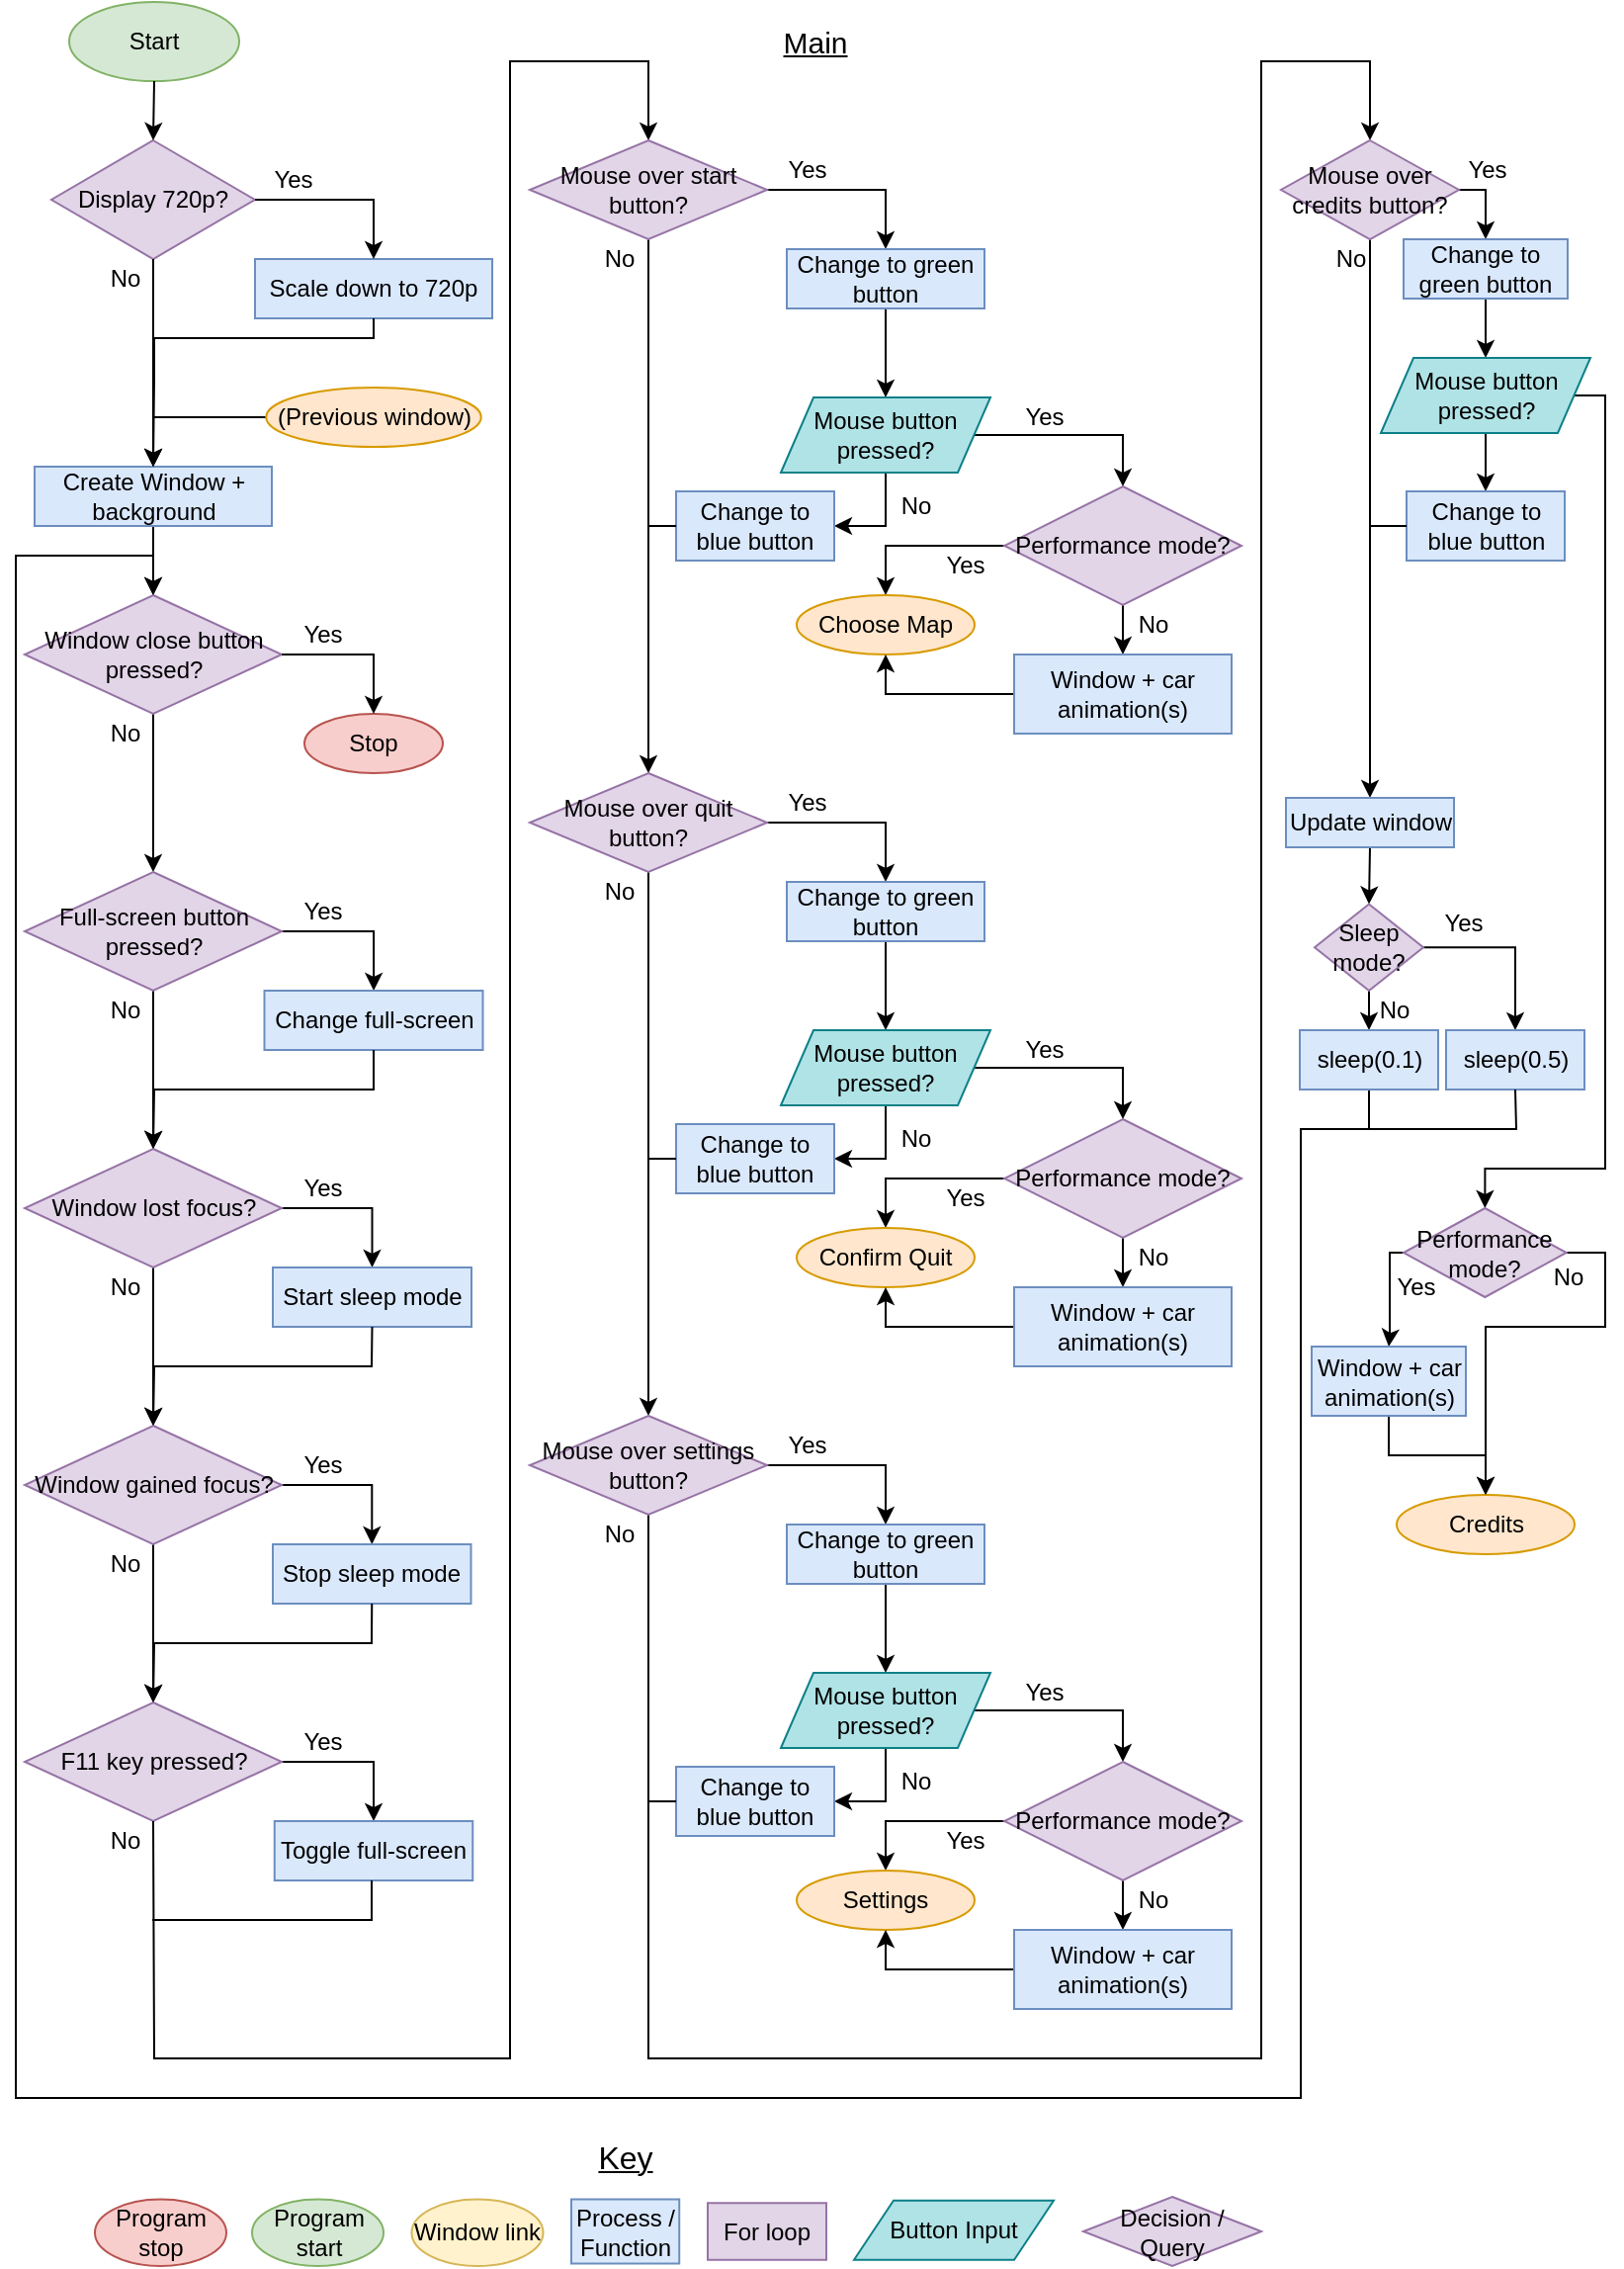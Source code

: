 <mxfile version="15.5.4" type="embed" pages="10"><diagram id="C5RBs43oDa-KdzZeNtuy" name="Main"><mxGraphModel dx="1211" dy="599" grid="1" gridSize="10" guides="1" tooltips="1" connect="1" arrows="1" fold="1" page="1" pageScale="1" pageWidth="827" pageHeight="1169" background="none" math="0" shadow="0"><root><mxCell id="WIyWlLk6GJQsqaUBKTNV-0"/><mxCell id="WIyWlLk6GJQsqaUBKTNV-1" parent="WIyWlLk6GJQsqaUBKTNV-0"/><mxCell id="dxuQvdLH3J3OwmEbJLN2-0" value="Start" style="ellipse;whiteSpace=wrap;html=1;fillColor=#d5e8d4;strokeColor=#82b366;" parent="WIyWlLk6GJQsqaUBKTNV-1" vertex="1"><mxGeometry x="37" y="10" width="86" height="40" as="geometry"/></mxCell><mxCell id="dxuQvdLH3J3OwmEbJLN2-2" value="Display 720p?" style="rhombus;whiteSpace=wrap;html=1;fillColor=#e1d5e7;strokeColor=#9673a6;" parent="WIyWlLk6GJQsqaUBKTNV-1" vertex="1"><mxGeometry x="28" y="80" width="103" height="60" as="geometry"/></mxCell><mxCell id="dxuQvdLH3J3OwmEbJLN2-3" value="" style="endArrow=classic;html=1;rounded=0;exitX=0.5;exitY=1;exitDx=0;exitDy=0;entryX=0.5;entryY=0;entryDx=0;entryDy=0;" parent="WIyWlLk6GJQsqaUBKTNV-1" source="dxuQvdLH3J3OwmEbJLN2-0" target="dxuQvdLH3J3OwmEbJLN2-2" edge="1"><mxGeometry width="50" height="50" relative="1" as="geometry"><mxPoint x="86" y="280" as="sourcePoint"/><mxPoint x="136" y="230" as="targetPoint"/></mxGeometry></mxCell><mxCell id="dxuQvdLH3J3OwmEbJLN2-4" value="Scale down to 720p" style="rounded=0;whiteSpace=wrap;html=1;fillColor=#dae8fc;strokeColor=#6c8ebf;" parent="WIyWlLk6GJQsqaUBKTNV-1" vertex="1"><mxGeometry x="131" y="140" width="120" height="30" as="geometry"/></mxCell><mxCell id="dxuQvdLH3J3OwmEbJLN2-5" value="" style="endArrow=classic;html=1;rounded=0;exitX=1;exitY=0.5;exitDx=0;exitDy=0;entryX=0.5;entryY=0;entryDx=0;entryDy=0;" parent="WIyWlLk6GJQsqaUBKTNV-1" source="dxuQvdLH3J3OwmEbJLN2-2" target="dxuQvdLH3J3OwmEbJLN2-4" edge="1"><mxGeometry width="50" height="50" relative="1" as="geometry"><mxPoint x="86" y="280" as="sourcePoint"/><mxPoint x="136" y="230" as="targetPoint"/><Array as="points"><mxPoint x="191" y="110"/></Array></mxGeometry></mxCell><mxCell id="dxuQvdLH3J3OwmEbJLN2-6" value="Yes" style="text;html=1;align=center;verticalAlign=middle;resizable=0;points=[];autosize=1;strokeColor=none;fillColor=none;" parent="WIyWlLk6GJQsqaUBKTNV-1" vertex="1"><mxGeometry x="130.25" y="90" width="40" height="20" as="geometry"/></mxCell><mxCell id="dxuQvdLH3J3OwmEbJLN2-12" value="" style="edgeStyle=orthogonalEdgeStyle;rounded=0;orthogonalLoop=1;jettySize=auto;html=1;entryX=0.5;entryY=0;entryDx=0;entryDy=0;" parent="WIyWlLk6GJQsqaUBKTNV-1" source="dxuQvdLH3J3OwmEbJLN2-7" target="dxuQvdLH3J3OwmEbJLN2-15" edge="1"><mxGeometry relative="1" as="geometry"><mxPoint x="80.0" y="315.0" as="targetPoint"/></mxGeometry></mxCell><mxCell id="dxuQvdLH3J3OwmEbJLN2-7" value="Create Window + background" style="rounded=0;whiteSpace=wrap;html=1;fillColor=#dae8fc;strokeColor=#6c8ebf;" parent="WIyWlLk6GJQsqaUBKTNV-1" vertex="1"><mxGeometry x="19.5" y="245" width="120" height="30" as="geometry"/></mxCell><mxCell id="dxuQvdLH3J3OwmEbJLN2-8" value="" style="endArrow=classic;html=1;rounded=0;exitX=0.5;exitY=1;exitDx=0;exitDy=0;entryX=0.5;entryY=0;entryDx=0;entryDy=0;" parent="WIyWlLk6GJQsqaUBKTNV-1" source="dxuQvdLH3J3OwmEbJLN2-2" target="dxuQvdLH3J3OwmEbJLN2-7" edge="1"><mxGeometry width="50" height="50" relative="1" as="geometry"><mxPoint x="56" y="280" as="sourcePoint"/><mxPoint x="106" y="230" as="targetPoint"/></mxGeometry></mxCell><mxCell id="dxuQvdLH3J3OwmEbJLN2-9" value="" style="endArrow=classic;html=1;rounded=0;exitX=0.5;exitY=1;exitDx=0;exitDy=0;entryX=0.5;entryY=0;entryDx=0;entryDy=0;" parent="WIyWlLk6GJQsqaUBKTNV-1" source="dxuQvdLH3J3OwmEbJLN2-4" target="dxuQvdLH3J3OwmEbJLN2-7" edge="1"><mxGeometry width="50" height="50" relative="1" as="geometry"><mxPoint x="56" y="280" as="sourcePoint"/><mxPoint x="106" y="230" as="targetPoint"/><Array as="points"><mxPoint x="191" y="180"/><mxPoint x="80" y="180"/><mxPoint x="80" y="200"/></Array></mxGeometry></mxCell><mxCell id="dxuQvdLH3J3OwmEbJLN2-10" value="No" style="text;html=1;align=center;verticalAlign=middle;resizable=0;points=[];autosize=1;strokeColor=none;fillColor=none;" parent="WIyWlLk6GJQsqaUBKTNV-1" vertex="1"><mxGeometry x="50" y="140" width="30" height="20" as="geometry"/></mxCell><mxCell id="dxuQvdLH3J3OwmEbJLN2-20" value="" style="edgeStyle=orthogonalEdgeStyle;rounded=0;orthogonalLoop=1;jettySize=auto;html=1;" parent="WIyWlLk6GJQsqaUBKTNV-1" source="dxuQvdLH3J3OwmEbJLN2-15" target="dxuQvdLH3J3OwmEbJLN2-19" edge="1"><mxGeometry relative="1" as="geometry"/></mxCell><mxCell id="dxuQvdLH3J3OwmEbJLN2-15" value="Window close button pressed?" style="rhombus;whiteSpace=wrap;html=1;fillColor=#e1d5e7;strokeColor=#9673a6;" parent="WIyWlLk6GJQsqaUBKTNV-1" vertex="1"><mxGeometry x="14.5" y="310" width="130" height="60" as="geometry"/></mxCell><mxCell id="dxuQvdLH3J3OwmEbJLN2-16" value="Stop" style="ellipse;whiteSpace=wrap;html=1;fillColor=#f8cecc;strokeColor=#b85450;" parent="WIyWlLk6GJQsqaUBKTNV-1" vertex="1"><mxGeometry x="156" y="370" width="70" height="30" as="geometry"/></mxCell><mxCell id="dxuQvdLH3J3OwmEbJLN2-17" value="" style="endArrow=classic;html=1;rounded=0;exitX=1;exitY=0.5;exitDx=0;exitDy=0;entryX=0.5;entryY=0;entryDx=0;entryDy=0;" parent="WIyWlLk6GJQsqaUBKTNV-1" source="dxuQvdLH3J3OwmEbJLN2-15" target="dxuQvdLH3J3OwmEbJLN2-16" edge="1"><mxGeometry width="50" height="50" relative="1" as="geometry"><mxPoint x="250" y="370" as="sourcePoint"/><mxPoint x="300" y="320" as="targetPoint"/><Array as="points"><mxPoint x="191" y="340"/></Array></mxGeometry></mxCell><mxCell id="dxuQvdLH3J3OwmEbJLN2-18" value="Yes" style="text;html=1;align=center;verticalAlign=middle;resizable=0;points=[];autosize=1;strokeColor=none;fillColor=none;" parent="WIyWlLk6GJQsqaUBKTNV-1" vertex="1"><mxGeometry x="144.5" y="320" width="40" height="20" as="geometry"/></mxCell><mxCell id="dxuQvdLH3J3OwmEbJLN2-22" value="" style="edgeStyle=orthogonalEdgeStyle;rounded=0;orthogonalLoop=1;jettySize=auto;html=1;exitX=1;exitY=0.5;exitDx=0;exitDy=0;" parent="WIyWlLk6GJQsqaUBKTNV-1" source="dxuQvdLH3J3OwmEbJLN2-19" target="dxuQvdLH3J3OwmEbJLN2-21" edge="1"><mxGeometry relative="1" as="geometry"/></mxCell><mxCell id="dxuQvdLH3J3OwmEbJLN2-25" value="" style="edgeStyle=orthogonalEdgeStyle;rounded=0;orthogonalLoop=1;jettySize=auto;html=1;" parent="WIyWlLk6GJQsqaUBKTNV-1" source="dxuQvdLH3J3OwmEbJLN2-19" target="dxuQvdLH3J3OwmEbJLN2-24" edge="1"><mxGeometry relative="1" as="geometry"/></mxCell><mxCell id="dxuQvdLH3J3OwmEbJLN2-19" value="Full-screen button pressed?" style="rhombus;whiteSpace=wrap;html=1;fillColor=#e1d5e7;strokeColor=#9673a6;" parent="WIyWlLk6GJQsqaUBKTNV-1" vertex="1"><mxGeometry x="14.5" y="450" width="130" height="60" as="geometry"/></mxCell><mxCell id="dxuQvdLH3J3OwmEbJLN2-21" value="Change full-screen" style="whiteSpace=wrap;html=1;fillColor=#dae8fc;strokeColor=#6c8ebf;" parent="WIyWlLk6GJQsqaUBKTNV-1" vertex="1"><mxGeometry x="135.75" y="510" width="110.5" height="30" as="geometry"/></mxCell><mxCell id="dxuQvdLH3J3OwmEbJLN2-23" value="Yes" style="text;html=1;align=center;verticalAlign=middle;resizable=0;points=[];autosize=1;strokeColor=none;fillColor=none;" parent="WIyWlLk6GJQsqaUBKTNV-1" vertex="1"><mxGeometry x="144.5" y="460" width="40" height="20" as="geometry"/></mxCell><mxCell id="dxuQvdLH3J3OwmEbJLN2-27" value="" style="edgeStyle=orthogonalEdgeStyle;rounded=0;orthogonalLoop=1;jettySize=auto;html=1;exitX=1;exitY=0.5;exitDx=0;exitDy=0;" parent="WIyWlLk6GJQsqaUBKTNV-1" source="dxuQvdLH3J3OwmEbJLN2-24" target="dxuQvdLH3J3OwmEbJLN2-26" edge="1"><mxGeometry relative="1" as="geometry"/></mxCell><mxCell id="dxuQvdLH3J3OwmEbJLN2-32" value="" style="edgeStyle=orthogonalEdgeStyle;rounded=0;orthogonalLoop=1;jettySize=auto;html=1;" parent="WIyWlLk6GJQsqaUBKTNV-1" source="dxuQvdLH3J3OwmEbJLN2-24" target="dxuQvdLH3J3OwmEbJLN2-31" edge="1"><mxGeometry relative="1" as="geometry"/></mxCell><mxCell id="dxuQvdLH3J3OwmEbJLN2-24" value="Window lost focus?" style="rhombus;whiteSpace=wrap;html=1;fillColor=#e1d5e7;strokeColor=#9673a6;" parent="WIyWlLk6GJQsqaUBKTNV-1" vertex="1"><mxGeometry x="14.5" y="590" width="130" height="60" as="geometry"/></mxCell><mxCell id="dxuQvdLH3J3OwmEbJLN2-26" value="Start sleep mode" style="whiteSpace=wrap;html=1;fillColor=#dae8fc;strokeColor=#6c8ebf;" parent="WIyWlLk6GJQsqaUBKTNV-1" vertex="1"><mxGeometry x="140" y="650" width="100.5" height="30" as="geometry"/></mxCell><mxCell id="dxuQvdLH3J3OwmEbJLN2-28" value="Yes" style="text;html=1;align=center;verticalAlign=middle;resizable=0;points=[];autosize=1;strokeColor=none;fillColor=none;" parent="WIyWlLk6GJQsqaUBKTNV-1" vertex="1"><mxGeometry x="144.5" y="600" width="40" height="20" as="geometry"/></mxCell><mxCell id="dxuQvdLH3J3OwmEbJLN2-29" value="No" style="text;html=1;align=center;verticalAlign=middle;resizable=0;points=[];autosize=1;strokeColor=none;fillColor=none;" parent="WIyWlLk6GJQsqaUBKTNV-1" vertex="1"><mxGeometry x="50" y="370" width="30" height="20" as="geometry"/></mxCell><mxCell id="dxuQvdLH3J3OwmEbJLN2-30" value="No" style="text;html=1;align=center;verticalAlign=middle;resizable=0;points=[];autosize=1;strokeColor=none;fillColor=none;" parent="WIyWlLk6GJQsqaUBKTNV-1" vertex="1"><mxGeometry x="50" y="510" width="30" height="20" as="geometry"/></mxCell><mxCell id="dxuQvdLH3J3OwmEbJLN2-35" value="" style="edgeStyle=orthogonalEdgeStyle;rounded=0;orthogonalLoop=1;jettySize=auto;html=1;exitX=1;exitY=0.5;exitDx=0;exitDy=0;" parent="WIyWlLk6GJQsqaUBKTNV-1" source="dxuQvdLH3J3OwmEbJLN2-31" target="dxuQvdLH3J3OwmEbJLN2-34" edge="1"><mxGeometry relative="1" as="geometry"/></mxCell><mxCell id="dxuQvdLH3J3OwmEbJLN2-38" value="" style="edgeStyle=orthogonalEdgeStyle;rounded=0;orthogonalLoop=1;jettySize=auto;html=1;" parent="WIyWlLk6GJQsqaUBKTNV-1" source="dxuQvdLH3J3OwmEbJLN2-31" target="dxuQvdLH3J3OwmEbJLN2-37" edge="1"><mxGeometry relative="1" as="geometry"/></mxCell><mxCell id="dxuQvdLH3J3OwmEbJLN2-31" value="Window gained focus?" style="rhombus;whiteSpace=wrap;html=1;fillColor=#e1d5e7;strokeColor=#9673a6;" parent="WIyWlLk6GJQsqaUBKTNV-1" vertex="1"><mxGeometry x="14.5" y="730" width="130" height="60" as="geometry"/></mxCell><mxCell id="dxuQvdLH3J3OwmEbJLN2-33" value="No" style="text;html=1;align=center;verticalAlign=middle;resizable=0;points=[];autosize=1;strokeColor=none;fillColor=none;" parent="WIyWlLk6GJQsqaUBKTNV-1" vertex="1"><mxGeometry x="50" y="650" width="30" height="20" as="geometry"/></mxCell><mxCell id="dxuQvdLH3J3OwmEbJLN2-34" value="Stop sleep mode" style="whiteSpace=wrap;html=1;fillColor=#dae8fc;strokeColor=#6c8ebf;" parent="WIyWlLk6GJQsqaUBKTNV-1" vertex="1"><mxGeometry x="140" y="790" width="100.25" height="30" as="geometry"/></mxCell><mxCell id="dxuQvdLH3J3OwmEbJLN2-36" value="Yes" style="text;html=1;align=center;verticalAlign=middle;resizable=0;points=[];autosize=1;strokeColor=none;fillColor=none;" parent="WIyWlLk6GJQsqaUBKTNV-1" vertex="1"><mxGeometry x="144.5" y="740" width="40" height="20" as="geometry"/></mxCell><mxCell id="dxuQvdLH3J3OwmEbJLN2-172" style="edgeStyle=orthogonalEdgeStyle;rounded=0;orthogonalLoop=1;jettySize=auto;html=1;exitX=1;exitY=0.5;exitDx=0;exitDy=0;entryX=0.5;entryY=0;entryDx=0;entryDy=0;" parent="WIyWlLk6GJQsqaUBKTNV-1" source="dxuQvdLH3J3OwmEbJLN2-37" target="dxuQvdLH3J3OwmEbJLN2-171" edge="1"><mxGeometry relative="1" as="geometry"/></mxCell><mxCell id="dxuQvdLH3J3OwmEbJLN2-37" value="F11 key pressed?" style="rhombus;whiteSpace=wrap;html=1;fillColor=#e1d5e7;strokeColor=#9673a6;" parent="WIyWlLk6GJQsqaUBKTNV-1" vertex="1"><mxGeometry x="14.5" y="870" width="130" height="60" as="geometry"/></mxCell><mxCell id="dxuQvdLH3J3OwmEbJLN2-39" value="" style="endArrow=classic;html=1;rounded=0;exitX=0.5;exitY=1;exitDx=0;exitDy=0;entryX=0.5;entryY=0;entryDx=0;entryDy=0;" parent="WIyWlLk6GJQsqaUBKTNV-1" source="dxuQvdLH3J3OwmEbJLN2-21" target="dxuQvdLH3J3OwmEbJLN2-24" edge="1"><mxGeometry width="50" height="50" relative="1" as="geometry"><mxPoint x="200" y="620" as="sourcePoint"/><mxPoint x="250" y="570" as="targetPoint"/><Array as="points"><mxPoint x="191" y="560"/><mxPoint x="80" y="560"/></Array></mxGeometry></mxCell><mxCell id="dxuQvdLH3J3OwmEbJLN2-41" value="" style="endArrow=classic;html=1;rounded=0;exitX=0.5;exitY=1;exitDx=0;exitDy=0;entryX=0.5;entryY=0;entryDx=0;entryDy=0;" parent="WIyWlLk6GJQsqaUBKTNV-1" source="dxuQvdLH3J3OwmEbJLN2-26" target="dxuQvdLH3J3OwmEbJLN2-31" edge="1"><mxGeometry width="50" height="50" relative="1" as="geometry"><mxPoint x="200" y="780" as="sourcePoint"/><mxPoint x="250" y="730" as="targetPoint"/><Array as="points"><mxPoint x="190" y="700"/><mxPoint x="80" y="700"/></Array></mxGeometry></mxCell><mxCell id="dxuQvdLH3J3OwmEbJLN2-42" value="" style="endArrow=classic;html=1;rounded=0;exitX=0.5;exitY=1;exitDx=0;exitDy=0;entryX=0.5;entryY=0;entryDx=0;entryDy=0;" parent="WIyWlLk6GJQsqaUBKTNV-1" source="dxuQvdLH3J3OwmEbJLN2-34" target="dxuQvdLH3J3OwmEbJLN2-37" edge="1"><mxGeometry width="50" height="50" relative="1" as="geometry"><mxPoint x="200" y="870" as="sourcePoint"/><mxPoint x="250" y="820" as="targetPoint"/><Array as="points"><mxPoint x="190" y="840"/><mxPoint x="80" y="840"/></Array></mxGeometry></mxCell><mxCell id="dxuQvdLH3J3OwmEbJLN2-43" value="No" style="text;html=1;align=center;verticalAlign=middle;resizable=0;points=[];autosize=1;strokeColor=none;fillColor=none;" parent="WIyWlLk6GJQsqaUBKTNV-1" vertex="1"><mxGeometry x="50" y="790" width="30" height="20" as="geometry"/></mxCell><mxCell id="dxuQvdLH3J3OwmEbJLN2-44" value="" style="endArrow=classic;html=1;rounded=0;exitX=0.5;exitY=1;exitDx=0;exitDy=0;entryX=0.5;entryY=0;entryDx=0;entryDy=0;" parent="WIyWlLk6GJQsqaUBKTNV-1" source="dxuQvdLH3J3OwmEbJLN2-37" target="dxuQvdLH3J3OwmEbJLN2-45" edge="1"><mxGeometry width="50" height="50" relative="1" as="geometry"><mxPoint x="240" y="530" as="sourcePoint"/><mxPoint x="400" y="80" as="targetPoint"/><Array as="points"><mxPoint x="80" y="1050"/><mxPoint x="180" y="1050"/><mxPoint x="260" y="1050"/><mxPoint x="260" y="560"/><mxPoint x="260" y="40"/><mxPoint x="330" y="40"/></Array></mxGeometry></mxCell><mxCell id="dxuQvdLH3J3OwmEbJLN2-50" value="" style="edgeStyle=orthogonalEdgeStyle;rounded=0;orthogonalLoop=1;jettySize=auto;html=1;" parent="WIyWlLk6GJQsqaUBKTNV-1" source="dxuQvdLH3J3OwmEbJLN2-45" target="dxuQvdLH3J3OwmEbJLN2-49" edge="1"><mxGeometry relative="1" as="geometry"/></mxCell><mxCell id="dxuQvdLH3J3OwmEbJLN2-70" value="" style="edgeStyle=orthogonalEdgeStyle;rounded=0;orthogonalLoop=1;jettySize=auto;html=1;entryX=0.5;entryY=0;entryDx=0;entryDy=0;" parent="WIyWlLk6GJQsqaUBKTNV-1" source="dxuQvdLH3J3OwmEbJLN2-45" target="dxuQvdLH3J3OwmEbJLN2-96" edge="1"><mxGeometry relative="1" as="geometry"><mxPoint x="300" y="395" as="targetPoint"/></mxGeometry></mxCell><mxCell id="dxuQvdLH3J3OwmEbJLN2-45" value="Mouse over start button?" style="rhombus;whiteSpace=wrap;html=1;fillColor=#e1d5e7;strokeColor=#9673a6;" parent="WIyWlLk6GJQsqaUBKTNV-1" vertex="1"><mxGeometry x="270" y="80" width="120" height="50" as="geometry"/></mxCell><mxCell id="dxuQvdLH3J3OwmEbJLN2-53" value="" style="edgeStyle=orthogonalEdgeStyle;rounded=0;orthogonalLoop=1;jettySize=auto;html=1;entryX=0.5;entryY=0;entryDx=0;entryDy=0;" parent="WIyWlLk6GJQsqaUBKTNV-1" source="dxuQvdLH3J3OwmEbJLN2-49" target="uamgPyqsEZbMJ-3vXcih-0" edge="1"><mxGeometry relative="1" as="geometry"><mxPoint x="450" y="205" as="targetPoint"/></mxGeometry></mxCell><mxCell id="dxuQvdLH3J3OwmEbJLN2-49" value="Change to green button" style="whiteSpace=wrap;html=1;fillColor=#dae8fc;strokeColor=#6c8ebf;" parent="WIyWlLk6GJQsqaUBKTNV-1" vertex="1"><mxGeometry x="400" y="135" width="100" height="30" as="geometry"/></mxCell><mxCell id="dxuQvdLH3J3OwmEbJLN2-51" value="Yes" style="text;html=1;align=center;verticalAlign=middle;resizable=0;points=[];autosize=1;strokeColor=none;fillColor=none;" parent="WIyWlLk6GJQsqaUBKTNV-1" vertex="1"><mxGeometry x="390" y="85" width="40" height="20" as="geometry"/></mxCell><mxCell id="dxuQvdLH3J3OwmEbJLN2-61" value="" style="edgeStyle=orthogonalEdgeStyle;rounded=0;orthogonalLoop=1;jettySize=auto;html=1;exitX=1;exitY=0.5;exitDx=0;exitDy=0;" parent="WIyWlLk6GJQsqaUBKTNV-1" source="uamgPyqsEZbMJ-3vXcih-0" target="dxuQvdLH3J3OwmEbJLN2-60" edge="1"><mxGeometry relative="1" as="geometry"><mxPoint x="510" y="230" as="sourcePoint"/></mxGeometry></mxCell><mxCell id="dxuQvdLH3J3OwmEbJLN2-92" style="edgeStyle=orthogonalEdgeStyle;rounded=0;orthogonalLoop=1;jettySize=auto;html=1;exitX=0.5;exitY=1;exitDx=0;exitDy=0;entryX=1;entryY=0.5;entryDx=0;entryDy=0;" parent="WIyWlLk6GJQsqaUBKTNV-1" source="uamgPyqsEZbMJ-3vXcih-0" target="dxuQvdLH3J3OwmEbJLN2-91" edge="1"><mxGeometry relative="1" as="geometry"><Array as="points"><mxPoint x="450" y="275"/></Array><mxPoint x="450" y="255" as="sourcePoint"/></mxGeometry></mxCell><mxCell id="dxuQvdLH3J3OwmEbJLN2-58" value="Yes" style="text;html=1;align=center;verticalAlign=middle;resizable=0;points=[];autosize=1;strokeColor=none;fillColor=none;" parent="WIyWlLk6GJQsqaUBKTNV-1" vertex="1"><mxGeometry x="510" y="210" width="40" height="20" as="geometry"/></mxCell><mxCell id="dxuQvdLH3J3OwmEbJLN2-63" value="" style="edgeStyle=orthogonalEdgeStyle;rounded=0;orthogonalLoop=1;jettySize=auto;html=1;entryX=0.5;entryY=0;entryDx=0;entryDy=0;" parent="WIyWlLk6GJQsqaUBKTNV-1" source="dxuQvdLH3J3OwmEbJLN2-60" target="dxuQvdLH3J3OwmEbJLN2-62" edge="1"><mxGeometry relative="1" as="geometry"/></mxCell><mxCell id="dxuQvdLH3J3OwmEbJLN2-65" value="" style="edgeStyle=orthogonalEdgeStyle;rounded=0;orthogonalLoop=1;jettySize=auto;html=1;" parent="WIyWlLk6GJQsqaUBKTNV-1" source="dxuQvdLH3J3OwmEbJLN2-60" target="dxuQvdLH3J3OwmEbJLN2-64" edge="1"><mxGeometry relative="1" as="geometry"/></mxCell><mxCell id="dxuQvdLH3J3OwmEbJLN2-60" value="Performance mode?" style="rhombus;whiteSpace=wrap;html=1;fillColor=#e1d5e7;strokeColor=#9673a6;" parent="WIyWlLk6GJQsqaUBKTNV-1" vertex="1"><mxGeometry x="510" y="255" width="120" height="60" as="geometry"/></mxCell><mxCell id="dxuQvdLH3J3OwmEbJLN2-62" value="Choose Map" style="ellipse;whiteSpace=wrap;html=1;fillColor=#ffe6cc;strokeColor=#d79b00;" parent="WIyWlLk6GJQsqaUBKTNV-1" vertex="1"><mxGeometry x="405" y="310" width="90" height="30" as="geometry"/></mxCell><mxCell id="dxuQvdLH3J3OwmEbJLN2-66" style="edgeStyle=orthogonalEdgeStyle;rounded=0;orthogonalLoop=1;jettySize=auto;html=1;exitX=0;exitY=0.5;exitDx=0;exitDy=0;entryX=0.5;entryY=1;entryDx=0;entryDy=0;" parent="WIyWlLk6GJQsqaUBKTNV-1" source="dxuQvdLH3J3OwmEbJLN2-64" target="dxuQvdLH3J3OwmEbJLN2-62" edge="1"><mxGeometry relative="1" as="geometry"/></mxCell><mxCell id="dxuQvdLH3J3OwmEbJLN2-64" value="Window + car animation(s)" style="whiteSpace=wrap;html=1;fillColor=#dae8fc;strokeColor=#6c8ebf;" parent="WIyWlLk6GJQsqaUBKTNV-1" vertex="1"><mxGeometry x="515" y="340" width="110" height="40" as="geometry"/></mxCell><mxCell id="dxuQvdLH3J3OwmEbJLN2-67" value="Yes" style="text;html=1;align=center;verticalAlign=middle;resizable=0;points=[];autosize=1;strokeColor=none;fillColor=none;" parent="WIyWlLk6GJQsqaUBKTNV-1" vertex="1"><mxGeometry x="470" y="285" width="40" height="20" as="geometry"/></mxCell><mxCell id="dxuQvdLH3J3OwmEbJLN2-68" value="No" style="text;html=1;align=center;verticalAlign=middle;resizable=0;points=[];autosize=1;strokeColor=none;fillColor=none;" parent="WIyWlLk6GJQsqaUBKTNV-1" vertex="1"><mxGeometry x="570" y="315" width="30" height="20" as="geometry"/></mxCell><mxCell id="dxuQvdLH3J3OwmEbJLN2-71" value="No" style="text;html=1;align=center;verticalAlign=middle;resizable=0;points=[];autosize=1;strokeColor=none;fillColor=none;" parent="WIyWlLk6GJQsqaUBKTNV-1" vertex="1"><mxGeometry x="300" y="130" width="30" height="20" as="geometry"/></mxCell><mxCell id="dxuQvdLH3J3OwmEbJLN2-90" value="No" style="text;html=1;align=center;verticalAlign=middle;resizable=0;points=[];autosize=1;strokeColor=none;fillColor=none;" parent="WIyWlLk6GJQsqaUBKTNV-1" vertex="1"><mxGeometry x="450" y="255" width="30" height="20" as="geometry"/></mxCell><mxCell id="dxuQvdLH3J3OwmEbJLN2-91" value="Change to blue button" style="rounded=0;whiteSpace=wrap;html=1;fillColor=#dae8fc;strokeColor=#6c8ebf;" parent="WIyWlLk6GJQsqaUBKTNV-1" vertex="1"><mxGeometry x="344" y="257.5" width="80" height="35" as="geometry"/></mxCell><mxCell id="dxuQvdLH3J3OwmEbJLN2-94" value="" style="edgeStyle=orthogonalEdgeStyle;rounded=0;orthogonalLoop=1;jettySize=auto;html=1;" parent="WIyWlLk6GJQsqaUBKTNV-1" source="dxuQvdLH3J3OwmEbJLN2-96" target="dxuQvdLH3J3OwmEbJLN2-98" edge="1"><mxGeometry relative="1" as="geometry"/></mxCell><mxCell id="dxuQvdLH3J3OwmEbJLN2-95" value="" style="edgeStyle=orthogonalEdgeStyle;rounded=0;orthogonalLoop=1;jettySize=auto;html=1;entryX=0.5;entryY=0;entryDx=0;entryDy=0;" parent="WIyWlLk6GJQsqaUBKTNV-1" source="dxuQvdLH3J3OwmEbJLN2-96" target="dxuQvdLH3J3OwmEbJLN2-118" edge="1"><mxGeometry relative="1" as="geometry"><mxPoint x="370" y="705" as="targetPoint"/></mxGeometry></mxCell><mxCell id="dxuQvdLH3J3OwmEbJLN2-96" value="Mouse over quit button?" style="rhombus;whiteSpace=wrap;html=1;fillColor=#e1d5e7;strokeColor=#9673a6;" parent="WIyWlLk6GJQsqaUBKTNV-1" vertex="1"><mxGeometry x="270" y="400" width="120" height="50" as="geometry"/></mxCell><mxCell id="dxuQvdLH3J3OwmEbJLN2-97" value="" style="edgeStyle=orthogonalEdgeStyle;rounded=0;orthogonalLoop=1;jettySize=auto;html=1;entryX=0.5;entryY=0;entryDx=0;entryDy=0;" parent="WIyWlLk6GJQsqaUBKTNV-1" source="dxuQvdLH3J3OwmEbJLN2-98" target="uamgPyqsEZbMJ-3vXcih-1" edge="1"><mxGeometry relative="1" as="geometry"><mxPoint x="450" y="525" as="targetPoint"/></mxGeometry></mxCell><mxCell id="dxuQvdLH3J3OwmEbJLN2-98" value="Change to green button" style="whiteSpace=wrap;html=1;fillColor=#dae8fc;strokeColor=#6c8ebf;" parent="WIyWlLk6GJQsqaUBKTNV-1" vertex="1"><mxGeometry x="400" y="455" width="100" height="30" as="geometry"/></mxCell><mxCell id="dxuQvdLH3J3OwmEbJLN2-99" value="Yes" style="text;html=1;align=center;verticalAlign=middle;resizable=0;points=[];autosize=1;strokeColor=none;fillColor=none;" parent="WIyWlLk6GJQsqaUBKTNV-1" vertex="1"><mxGeometry x="390" y="405" width="40" height="20" as="geometry"/></mxCell><mxCell id="dxuQvdLH3J3OwmEbJLN2-100" value="" style="edgeStyle=orthogonalEdgeStyle;rounded=0;orthogonalLoop=1;jettySize=auto;html=1;exitX=1;exitY=0.5;exitDx=0;exitDy=0;" parent="WIyWlLk6GJQsqaUBKTNV-1" source="uamgPyqsEZbMJ-3vXcih-1" target="dxuQvdLH3J3OwmEbJLN2-106" edge="1"><mxGeometry relative="1" as="geometry"><mxPoint x="510" y="550" as="sourcePoint"/></mxGeometry></mxCell><mxCell id="dxuQvdLH3J3OwmEbJLN2-101" style="edgeStyle=orthogonalEdgeStyle;rounded=0;orthogonalLoop=1;jettySize=auto;html=1;exitX=0.5;exitY=1;exitDx=0;exitDy=0;entryX=1;entryY=0.5;entryDx=0;entryDy=0;" parent="WIyWlLk6GJQsqaUBKTNV-1" source="uamgPyqsEZbMJ-3vXcih-1" target="dxuQvdLH3J3OwmEbJLN2-115" edge="1"><mxGeometry relative="1" as="geometry"><Array as="points"><mxPoint x="450" y="595"/></Array><mxPoint x="450" y="575" as="sourcePoint"/></mxGeometry></mxCell><mxCell id="dxuQvdLH3J3OwmEbJLN2-103" value="Yes" style="text;html=1;align=center;verticalAlign=middle;resizable=0;points=[];autosize=1;strokeColor=none;fillColor=none;" parent="WIyWlLk6GJQsqaUBKTNV-1" vertex="1"><mxGeometry x="510" y="530" width="40" height="20" as="geometry"/></mxCell><mxCell id="dxuQvdLH3J3OwmEbJLN2-104" value="" style="edgeStyle=orthogonalEdgeStyle;rounded=0;orthogonalLoop=1;jettySize=auto;html=1;entryX=0.5;entryY=0;entryDx=0;entryDy=0;" parent="WIyWlLk6GJQsqaUBKTNV-1" source="dxuQvdLH3J3OwmEbJLN2-106" target="dxuQvdLH3J3OwmEbJLN2-107" edge="1"><mxGeometry relative="1" as="geometry"/></mxCell><mxCell id="dxuQvdLH3J3OwmEbJLN2-105" value="" style="edgeStyle=orthogonalEdgeStyle;rounded=0;orthogonalLoop=1;jettySize=auto;html=1;" parent="WIyWlLk6GJQsqaUBKTNV-1" source="dxuQvdLH3J3OwmEbJLN2-106" target="dxuQvdLH3J3OwmEbJLN2-109" edge="1"><mxGeometry relative="1" as="geometry"/></mxCell><mxCell id="dxuQvdLH3J3OwmEbJLN2-106" value="Performance mode?" style="rhombus;whiteSpace=wrap;html=1;fillColor=#e1d5e7;strokeColor=#9673a6;" parent="WIyWlLk6GJQsqaUBKTNV-1" vertex="1"><mxGeometry x="510" y="575" width="120" height="60" as="geometry"/></mxCell><mxCell id="dxuQvdLH3J3OwmEbJLN2-107" value="Confirm Quit" style="ellipse;whiteSpace=wrap;html=1;fillColor=#ffe6cc;strokeColor=#d79b00;" parent="WIyWlLk6GJQsqaUBKTNV-1" vertex="1"><mxGeometry x="405" y="630" width="90" height="30" as="geometry"/></mxCell><mxCell id="dxuQvdLH3J3OwmEbJLN2-108" style="edgeStyle=orthogonalEdgeStyle;rounded=0;orthogonalLoop=1;jettySize=auto;html=1;exitX=0;exitY=0.5;exitDx=0;exitDy=0;entryX=0.5;entryY=1;entryDx=0;entryDy=0;" parent="WIyWlLk6GJQsqaUBKTNV-1" source="dxuQvdLH3J3OwmEbJLN2-109" target="dxuQvdLH3J3OwmEbJLN2-107" edge="1"><mxGeometry relative="1" as="geometry"/></mxCell><mxCell id="dxuQvdLH3J3OwmEbJLN2-109" value="Window + car animation(s)" style="whiteSpace=wrap;html=1;fillColor=#dae8fc;strokeColor=#6c8ebf;" parent="WIyWlLk6GJQsqaUBKTNV-1" vertex="1"><mxGeometry x="515" y="660" width="110" height="40" as="geometry"/></mxCell><mxCell id="dxuQvdLH3J3OwmEbJLN2-110" value="Yes" style="text;html=1;align=center;verticalAlign=middle;resizable=0;points=[];autosize=1;strokeColor=none;fillColor=none;" parent="WIyWlLk6GJQsqaUBKTNV-1" vertex="1"><mxGeometry x="470" y="605" width="40" height="20" as="geometry"/></mxCell><mxCell id="dxuQvdLH3J3OwmEbJLN2-111" value="No" style="text;html=1;align=center;verticalAlign=middle;resizable=0;points=[];autosize=1;strokeColor=none;fillColor=none;" parent="WIyWlLk6GJQsqaUBKTNV-1" vertex="1"><mxGeometry x="570" y="635" width="30" height="20" as="geometry"/></mxCell><mxCell id="dxuQvdLH3J3OwmEbJLN2-112" value="No" style="text;html=1;align=center;verticalAlign=middle;resizable=0;points=[];autosize=1;strokeColor=none;fillColor=none;" parent="WIyWlLk6GJQsqaUBKTNV-1" vertex="1"><mxGeometry x="300" y="450" width="30" height="20" as="geometry"/></mxCell><mxCell id="dxuQvdLH3J3OwmEbJLN2-113" value="No" style="text;html=1;align=center;verticalAlign=middle;resizable=0;points=[];autosize=1;strokeColor=none;fillColor=none;" parent="WIyWlLk6GJQsqaUBKTNV-1" vertex="1"><mxGeometry x="450" y="575" width="30" height="20" as="geometry"/></mxCell><mxCell id="dxuQvdLH3J3OwmEbJLN2-115" value="Change to blue button" style="rounded=0;whiteSpace=wrap;html=1;fillColor=#dae8fc;strokeColor=#6c8ebf;" parent="WIyWlLk6GJQsqaUBKTNV-1" vertex="1"><mxGeometry x="344" y="577.5" width="80" height="35" as="geometry"/></mxCell><mxCell id="dxuQvdLH3J3OwmEbJLN2-116" value="" style="edgeStyle=orthogonalEdgeStyle;rounded=0;orthogonalLoop=1;jettySize=auto;html=1;" parent="WIyWlLk6GJQsqaUBKTNV-1" source="dxuQvdLH3J3OwmEbJLN2-118" target="dxuQvdLH3J3OwmEbJLN2-120" edge="1"><mxGeometry relative="1" as="geometry"/></mxCell><mxCell id="dxuQvdLH3J3OwmEbJLN2-117" value="" style="edgeStyle=orthogonalEdgeStyle;rounded=0;orthogonalLoop=1;jettySize=auto;html=1;entryX=0.5;entryY=0;entryDx=0;entryDy=0;exitX=0.5;exitY=1;exitDx=0;exitDy=0;" parent="WIyWlLk6GJQsqaUBKTNV-1" source="dxuQvdLH3J3OwmEbJLN2-118" target="dxuQvdLH3J3OwmEbJLN2-143" edge="1"><mxGeometry relative="1" as="geometry"><mxPoint x="360" y="1050" as="targetPoint"/><Array as="points"><mxPoint x="330" y="1050"/><mxPoint x="640" y="1050"/><mxPoint x="640" y="40"/><mxPoint x="695" y="40"/></Array><mxPoint x="360" y="800" as="sourcePoint"/></mxGeometry></mxCell><mxCell id="dxuQvdLH3J3OwmEbJLN2-118" value="Mouse over settings button?" style="rhombus;whiteSpace=wrap;html=1;fillColor=#e1d5e7;strokeColor=#9673a6;" parent="WIyWlLk6GJQsqaUBKTNV-1" vertex="1"><mxGeometry x="270" y="725" width="120" height="50" as="geometry"/></mxCell><mxCell id="dxuQvdLH3J3OwmEbJLN2-119" value="" style="edgeStyle=orthogonalEdgeStyle;rounded=0;orthogonalLoop=1;jettySize=auto;html=1;entryX=0.5;entryY=0;entryDx=0;entryDy=0;" parent="WIyWlLk6GJQsqaUBKTNV-1" source="dxuQvdLH3J3OwmEbJLN2-120" target="uamgPyqsEZbMJ-3vXcih-2" edge="1"><mxGeometry relative="1" as="geometry"><mxPoint x="450" y="850" as="targetPoint"/></mxGeometry></mxCell><mxCell id="dxuQvdLH3J3OwmEbJLN2-120" value="Change to green button" style="whiteSpace=wrap;html=1;fillColor=#dae8fc;strokeColor=#6c8ebf;" parent="WIyWlLk6GJQsqaUBKTNV-1" vertex="1"><mxGeometry x="400" y="780" width="100" height="30" as="geometry"/></mxCell><mxCell id="dxuQvdLH3J3OwmEbJLN2-121" value="Yes" style="text;html=1;align=center;verticalAlign=middle;resizable=0;points=[];autosize=1;strokeColor=none;fillColor=none;" parent="WIyWlLk6GJQsqaUBKTNV-1" vertex="1"><mxGeometry x="390" y="730" width="40" height="20" as="geometry"/></mxCell><mxCell id="dxuQvdLH3J3OwmEbJLN2-122" value="" style="edgeStyle=orthogonalEdgeStyle;rounded=0;orthogonalLoop=1;jettySize=auto;html=1;exitX=1;exitY=0.5;exitDx=0;exitDy=0;" parent="WIyWlLk6GJQsqaUBKTNV-1" source="uamgPyqsEZbMJ-3vXcih-2" target="dxuQvdLH3J3OwmEbJLN2-128" edge="1"><mxGeometry relative="1" as="geometry"><mxPoint x="510" y="875" as="sourcePoint"/></mxGeometry></mxCell><mxCell id="dxuQvdLH3J3OwmEbJLN2-123" style="edgeStyle=orthogonalEdgeStyle;rounded=0;orthogonalLoop=1;jettySize=auto;html=1;exitX=0.5;exitY=1;exitDx=0;exitDy=0;entryX=1;entryY=0.5;entryDx=0;entryDy=0;" parent="WIyWlLk6GJQsqaUBKTNV-1" source="uamgPyqsEZbMJ-3vXcih-2" target="dxuQvdLH3J3OwmEbJLN2-137" edge="1"><mxGeometry relative="1" as="geometry"><Array as="points"><mxPoint x="450" y="920"/></Array><mxPoint x="450" y="900" as="sourcePoint"/></mxGeometry></mxCell><mxCell id="dxuQvdLH3J3OwmEbJLN2-125" value="Yes" style="text;html=1;align=center;verticalAlign=middle;resizable=0;points=[];autosize=1;strokeColor=none;fillColor=none;" parent="WIyWlLk6GJQsqaUBKTNV-1" vertex="1"><mxGeometry x="510" y="855" width="40" height="20" as="geometry"/></mxCell><mxCell id="dxuQvdLH3J3OwmEbJLN2-126" value="" style="edgeStyle=orthogonalEdgeStyle;rounded=0;orthogonalLoop=1;jettySize=auto;html=1;entryX=0.5;entryY=0;entryDx=0;entryDy=0;" parent="WIyWlLk6GJQsqaUBKTNV-1" source="dxuQvdLH3J3OwmEbJLN2-128" target="dxuQvdLH3J3OwmEbJLN2-129" edge="1"><mxGeometry relative="1" as="geometry"/></mxCell><mxCell id="dxuQvdLH3J3OwmEbJLN2-127" value="" style="edgeStyle=orthogonalEdgeStyle;rounded=0;orthogonalLoop=1;jettySize=auto;html=1;" parent="WIyWlLk6GJQsqaUBKTNV-1" source="dxuQvdLH3J3OwmEbJLN2-128" target="dxuQvdLH3J3OwmEbJLN2-131" edge="1"><mxGeometry relative="1" as="geometry"/></mxCell><mxCell id="dxuQvdLH3J3OwmEbJLN2-128" value="Performance mode?" style="rhombus;whiteSpace=wrap;html=1;fillColor=#e1d5e7;strokeColor=#9673a6;" parent="WIyWlLk6GJQsqaUBKTNV-1" vertex="1"><mxGeometry x="510" y="900" width="120" height="60" as="geometry"/></mxCell><mxCell id="dxuQvdLH3J3OwmEbJLN2-129" value="Settings" style="ellipse;whiteSpace=wrap;html=1;fillColor=#ffe6cc;strokeColor=#d79b00;" parent="WIyWlLk6GJQsqaUBKTNV-1" vertex="1"><mxGeometry x="405" y="955" width="90" height="30" as="geometry"/></mxCell><mxCell id="dxuQvdLH3J3OwmEbJLN2-130" style="edgeStyle=orthogonalEdgeStyle;rounded=0;orthogonalLoop=1;jettySize=auto;html=1;exitX=0;exitY=0.5;exitDx=0;exitDy=0;entryX=0.5;entryY=1;entryDx=0;entryDy=0;" parent="WIyWlLk6GJQsqaUBKTNV-1" source="dxuQvdLH3J3OwmEbJLN2-131" target="dxuQvdLH3J3OwmEbJLN2-129" edge="1"><mxGeometry relative="1" as="geometry"/></mxCell><mxCell id="dxuQvdLH3J3OwmEbJLN2-131" value="Window + car animation(s)" style="whiteSpace=wrap;html=1;fillColor=#dae8fc;strokeColor=#6c8ebf;" parent="WIyWlLk6GJQsqaUBKTNV-1" vertex="1"><mxGeometry x="515" y="985" width="110" height="40" as="geometry"/></mxCell><mxCell id="dxuQvdLH3J3OwmEbJLN2-132" value="Yes" style="text;html=1;align=center;verticalAlign=middle;resizable=0;points=[];autosize=1;strokeColor=none;fillColor=none;" parent="WIyWlLk6GJQsqaUBKTNV-1" vertex="1"><mxGeometry x="470" y="930" width="40" height="20" as="geometry"/></mxCell><mxCell id="dxuQvdLH3J3OwmEbJLN2-133" value="No" style="text;html=1;align=center;verticalAlign=middle;resizable=0;points=[];autosize=1;strokeColor=none;fillColor=none;" parent="WIyWlLk6GJQsqaUBKTNV-1" vertex="1"><mxGeometry x="570" y="960" width="30" height="20" as="geometry"/></mxCell><mxCell id="dxuQvdLH3J3OwmEbJLN2-134" value="No" style="text;html=1;align=center;verticalAlign=middle;resizable=0;points=[];autosize=1;strokeColor=none;fillColor=none;" parent="WIyWlLk6GJQsqaUBKTNV-1" vertex="1"><mxGeometry x="300" y="775" width="30" height="20" as="geometry"/></mxCell><mxCell id="dxuQvdLH3J3OwmEbJLN2-135" value="No" style="text;html=1;align=center;verticalAlign=middle;resizable=0;points=[];autosize=1;strokeColor=none;fillColor=none;" parent="WIyWlLk6GJQsqaUBKTNV-1" vertex="1"><mxGeometry x="450" y="900" width="30" height="20" as="geometry"/></mxCell><mxCell id="dxuQvdLH3J3OwmEbJLN2-137" value="Change to blue button" style="rounded=0;whiteSpace=wrap;html=1;fillColor=#dae8fc;strokeColor=#6c8ebf;" parent="WIyWlLk6GJQsqaUBKTNV-1" vertex="1"><mxGeometry x="344" y="902.5" width="80" height="35" as="geometry"/></mxCell><mxCell id="dxuQvdLH3J3OwmEbJLN2-138" value="" style="endArrow=none;html=1;rounded=0;entryX=0;entryY=0.5;entryDx=0;entryDy=0;" parent="WIyWlLk6GJQsqaUBKTNV-1" target="dxuQvdLH3J3OwmEbJLN2-137" edge="1"><mxGeometry width="50" height="50" relative="1" as="geometry"><mxPoint x="330" y="920" as="sourcePoint"/><mxPoint x="390" y="930" as="targetPoint"/></mxGeometry></mxCell><mxCell id="dxuQvdLH3J3OwmEbJLN2-139" value="" style="endArrow=none;html=1;rounded=0;entryX=0;entryY=0.5;entryDx=0;entryDy=0;" parent="WIyWlLk6GJQsqaUBKTNV-1" target="dxuQvdLH3J3OwmEbJLN2-115" edge="1"><mxGeometry width="50" height="50" relative="1" as="geometry"><mxPoint x="330" y="595" as="sourcePoint"/><mxPoint x="380" y="590" as="targetPoint"/></mxGeometry></mxCell><mxCell id="dxuQvdLH3J3OwmEbJLN2-140" value="" style="endArrow=none;html=1;rounded=0;entryX=0;entryY=0.5;entryDx=0;entryDy=0;" parent="WIyWlLk6GJQsqaUBKTNV-1" target="dxuQvdLH3J3OwmEbJLN2-91" edge="1"><mxGeometry width="50" height="50" relative="1" as="geometry"><mxPoint x="330" y="275" as="sourcePoint"/><mxPoint x="380" y="230" as="targetPoint"/></mxGeometry></mxCell><mxCell id="dxuQvdLH3J3OwmEbJLN2-142" value="" style="edgeStyle=orthogonalEdgeStyle;rounded=0;orthogonalLoop=1;jettySize=auto;html=1;entryX=0.5;entryY=0;entryDx=0;entryDy=0;entryPerimeter=0;" parent="WIyWlLk6GJQsqaUBKTNV-1" source="dxuQvdLH3J3OwmEbJLN2-143" target="dxuQvdLH3J3OwmEbJLN2-164" edge="1"><mxGeometry relative="1" as="geometry"><mxPoint x="710" y="405" as="targetPoint"/><Array as="points"><mxPoint x="695" y="405"/></Array></mxGeometry></mxCell><mxCell id="UWi4uNGF10hIFXQzcfi2-0" style="edgeStyle=orthogonalEdgeStyle;rounded=0;orthogonalLoop=1;jettySize=auto;html=1;exitX=1;exitY=0.5;exitDx=0;exitDy=0;entryX=0.5;entryY=0;entryDx=0;entryDy=0;" parent="WIyWlLk6GJQsqaUBKTNV-1" source="dxuQvdLH3J3OwmEbJLN2-143" target="dxuQvdLH3J3OwmEbJLN2-145" edge="1"><mxGeometry relative="1" as="geometry"/></mxCell><mxCell id="dxuQvdLH3J3OwmEbJLN2-143" value="Mouse over credits button?" style="rhombus;whiteSpace=wrap;html=1;fillColor=#e1d5e7;strokeColor=#9673a6;" parent="WIyWlLk6GJQsqaUBKTNV-1" vertex="1"><mxGeometry x="650" y="80" width="90" height="50" as="geometry"/></mxCell><mxCell id="uamgPyqsEZbMJ-3vXcih-4" style="edgeStyle=orthogonalEdgeStyle;rounded=0;orthogonalLoop=1;jettySize=auto;html=1;exitX=0.5;exitY=1;exitDx=0;exitDy=0;entryX=0.5;entryY=0;entryDx=0;entryDy=0;" parent="WIyWlLk6GJQsqaUBKTNV-1" source="dxuQvdLH3J3OwmEbJLN2-145" target="uamgPyqsEZbMJ-3vXcih-3" edge="1"><mxGeometry relative="1" as="geometry"/></mxCell><mxCell id="dxuQvdLH3J3OwmEbJLN2-145" value="Change to green button" style="whiteSpace=wrap;html=1;fillColor=#dae8fc;strokeColor=#6c8ebf;" parent="WIyWlLk6GJQsqaUBKTNV-1" vertex="1"><mxGeometry x="712" y="130" width="83" height="30" as="geometry"/></mxCell><mxCell id="dxuQvdLH3J3OwmEbJLN2-146" value="Yes" style="text;html=1;align=center;verticalAlign=middle;resizable=0;points=[];autosize=1;strokeColor=none;fillColor=none;" parent="WIyWlLk6GJQsqaUBKTNV-1" vertex="1"><mxGeometry x="733.5" y="85" width="40" height="20" as="geometry"/></mxCell><mxCell id="dxuQvdLH3J3OwmEbJLN2-147" value="" style="edgeStyle=orthogonalEdgeStyle;rounded=0;orthogonalLoop=1;jettySize=auto;html=1;entryX=0.5;entryY=0;entryDx=0;entryDy=0;exitX=1;exitY=0.5;exitDx=0;exitDy=0;" parent="WIyWlLk6GJQsqaUBKTNV-1" source="uamgPyqsEZbMJ-3vXcih-3" target="dxuQvdLH3J3OwmEbJLN2-153" edge="1"><mxGeometry relative="1" as="geometry"><mxPoint x="880" y="290" as="sourcePoint"/><mxPoint x="700" y="610" as="targetPoint"/><Array as="points"><mxPoint x="814" y="209"/><mxPoint x="814" y="600"/><mxPoint x="753" y="600"/></Array></mxGeometry></mxCell><mxCell id="dxuQvdLH3J3OwmEbJLN2-148" style="edgeStyle=orthogonalEdgeStyle;rounded=0;orthogonalLoop=1;jettySize=auto;html=1;entryX=0.5;entryY=0;entryDx=0;entryDy=0;exitX=0.5;exitY=1;exitDx=0;exitDy=0;" parent="WIyWlLk6GJQsqaUBKTNV-1" source="uamgPyqsEZbMJ-3vXcih-3" target="dxuQvdLH3J3OwmEbJLN2-161" edge="1"><mxGeometry relative="1" as="geometry"><Array as="points"/><mxPoint x="790" y="250" as="sourcePoint"/></mxGeometry></mxCell><mxCell id="dxuQvdLH3J3OwmEbJLN2-150" value="Yes" style="text;html=1;align=center;verticalAlign=middle;resizable=0;points=[];autosize=1;strokeColor=none;fillColor=none;" parent="WIyWlLk6GJQsqaUBKTNV-1" vertex="1"><mxGeometry x="722" y="466.25" width="40" height="20" as="geometry"/></mxCell><mxCell id="ALrI60VVwNBAkH7drl7Q-0" style="edgeStyle=orthogonalEdgeStyle;rounded=0;orthogonalLoop=1;jettySize=auto;html=1;exitX=0;exitY=0.5;exitDx=0;exitDy=0;entryX=0.5;entryY=0;entryDx=0;entryDy=0;" parent="WIyWlLk6GJQsqaUBKTNV-1" source="dxuQvdLH3J3OwmEbJLN2-153" target="dxuQvdLH3J3OwmEbJLN2-156" edge="1"><mxGeometry relative="1" as="geometry"><Array as="points"><mxPoint x="705" y="643"/><mxPoint x="705" y="685"/></Array></mxGeometry></mxCell><mxCell id="ALrI60VVwNBAkH7drl7Q-2" style="edgeStyle=orthogonalEdgeStyle;rounded=0;orthogonalLoop=1;jettySize=auto;html=1;exitX=1;exitY=0.5;exitDx=0;exitDy=0;entryX=0.5;entryY=0;entryDx=0;entryDy=0;" parent="WIyWlLk6GJQsqaUBKTNV-1" source="dxuQvdLH3J3OwmEbJLN2-153" target="dxuQvdLH3J3OwmEbJLN2-154" edge="1"><mxGeometry relative="1" as="geometry"><mxPoint x="780" y="690" as="targetPoint"/><Array as="points"><mxPoint x="814" y="643"/><mxPoint x="814" y="680"/><mxPoint x="754" y="680"/></Array></mxGeometry></mxCell><mxCell id="dxuQvdLH3J3OwmEbJLN2-153" value="Performance mode?" style="rhombus;whiteSpace=wrap;html=1;fillColor=#e1d5e7;strokeColor=#9673a6;" parent="WIyWlLk6GJQsqaUBKTNV-1" vertex="1"><mxGeometry x="712" y="620" width="82.37" height="45" as="geometry"/></mxCell><mxCell id="dxuQvdLH3J3OwmEbJLN2-154" value="Credits" style="ellipse;whiteSpace=wrap;html=1;fillColor=#ffe6cc;strokeColor=#d79b00;" parent="WIyWlLk6GJQsqaUBKTNV-1" vertex="1"><mxGeometry x="708.5" y="765" width="90" height="30" as="geometry"/></mxCell><mxCell id="ALrI60VVwNBAkH7drl7Q-1" style="edgeStyle=orthogonalEdgeStyle;rounded=0;orthogonalLoop=1;jettySize=auto;html=1;exitX=0.5;exitY=1;exitDx=0;exitDy=0;entryX=0.5;entryY=0;entryDx=0;entryDy=0;" parent="WIyWlLk6GJQsqaUBKTNV-1" source="dxuQvdLH3J3OwmEbJLN2-156" target="dxuQvdLH3J3OwmEbJLN2-154" edge="1"><mxGeometry relative="1" as="geometry"/></mxCell><mxCell id="dxuQvdLH3J3OwmEbJLN2-156" value="Window + car animation(s)" style="whiteSpace=wrap;html=1;fillColor=#dae8fc;strokeColor=#6c8ebf;" parent="WIyWlLk6GJQsqaUBKTNV-1" vertex="1"><mxGeometry x="665.5" y="690" width="78" height="35" as="geometry"/></mxCell><mxCell id="dxuQvdLH3J3OwmEbJLN2-157" value="Yes" style="text;html=1;align=center;verticalAlign=middle;resizable=0;points=[];autosize=1;strokeColor=none;fillColor=none;" parent="WIyWlLk6GJQsqaUBKTNV-1" vertex="1"><mxGeometry x="697.5" y="650" width="40" height="20" as="geometry"/></mxCell><mxCell id="dxuQvdLH3J3OwmEbJLN2-158" value="No" style="text;html=1;align=center;verticalAlign=middle;resizable=0;points=[];autosize=1;strokeColor=none;fillColor=none;" parent="WIyWlLk6GJQsqaUBKTNV-1" vertex="1"><mxGeometry x="780" y="645" width="30" height="20" as="geometry"/></mxCell><mxCell id="dxuQvdLH3J3OwmEbJLN2-159" value="No" style="text;html=1;align=center;verticalAlign=middle;resizable=0;points=[];autosize=1;strokeColor=none;fillColor=none;" parent="WIyWlLk6GJQsqaUBKTNV-1" vertex="1"><mxGeometry x="670" y="130" width="30" height="20" as="geometry"/></mxCell><mxCell id="dxuQvdLH3J3OwmEbJLN2-160" value="No" style="text;html=1;align=center;verticalAlign=middle;resizable=0;points=[];autosize=1;strokeColor=none;fillColor=none;" parent="WIyWlLk6GJQsqaUBKTNV-1" vertex="1"><mxGeometry x="692" y="510" width="30" height="20" as="geometry"/></mxCell><mxCell id="dxuQvdLH3J3OwmEbJLN2-161" value="Change to blue button" style="rounded=0;whiteSpace=wrap;html=1;fillColor=#dae8fc;strokeColor=#6c8ebf;" parent="WIyWlLk6GJQsqaUBKTNV-1" vertex="1"><mxGeometry x="713.5" y="257.5" width="80" height="35" as="geometry"/></mxCell><mxCell id="dxuQvdLH3J3OwmEbJLN2-162" value="" style="endArrow=none;html=1;rounded=0;entryX=0;entryY=0.5;entryDx=0;entryDy=0;" parent="WIyWlLk6GJQsqaUBKTNV-1" target="dxuQvdLH3J3OwmEbJLN2-161" edge="1"><mxGeometry width="50" height="50" relative="1" as="geometry"><mxPoint x="695" y="275" as="sourcePoint"/><mxPoint x="700" y="320" as="targetPoint"/></mxGeometry></mxCell><mxCell id="UWi4uNGF10hIFXQzcfi2-2" style="edgeStyle=orthogonalEdgeStyle;rounded=0;orthogonalLoop=1;jettySize=auto;html=1;exitX=0.5;exitY=1;exitDx=0;exitDy=0;entryX=0.5;entryY=0;entryDx=0;entryDy=0;" parent="WIyWlLk6GJQsqaUBKTNV-1" source="dxuQvdLH3J3OwmEbJLN2-164" target="dxuQvdLH3J3OwmEbJLN2-165" edge="1"><mxGeometry relative="1" as="geometry"/></mxCell><mxCell id="dxuQvdLH3J3OwmEbJLN2-164" value="Update window" style="whiteSpace=wrap;html=1;fillColor=#dae8fc;strokeColor=#6c8ebf;" parent="WIyWlLk6GJQsqaUBKTNV-1" vertex="1"><mxGeometry x="652.5" y="412.5" width="85" height="25" as="geometry"/></mxCell><mxCell id="dxuQvdLH3J3OwmEbJLN2-170" style="edgeStyle=orthogonalEdgeStyle;rounded=0;orthogonalLoop=1;jettySize=auto;html=1;exitX=0.5;exitY=1;exitDx=0;exitDy=0;entryX=0.5;entryY=0;entryDx=0;entryDy=0;" parent="WIyWlLk6GJQsqaUBKTNV-1" source="dxuQvdLH3J3OwmEbJLN2-165" target="dxuQvdLH3J3OwmEbJLN2-169" edge="1"><mxGeometry relative="1" as="geometry"/></mxCell><mxCell id="UWi4uNGF10hIFXQzcfi2-3" style="edgeStyle=orthogonalEdgeStyle;rounded=0;orthogonalLoop=1;jettySize=auto;html=1;exitX=1;exitY=0.5;exitDx=0;exitDy=0;entryX=0.5;entryY=0;entryDx=0;entryDy=0;" parent="WIyWlLk6GJQsqaUBKTNV-1" source="dxuQvdLH3J3OwmEbJLN2-165" target="dxuQvdLH3J3OwmEbJLN2-167" edge="1"><mxGeometry relative="1" as="geometry"/></mxCell><mxCell id="dxuQvdLH3J3OwmEbJLN2-165" value="Sleep mode?" style="rhombus;whiteSpace=wrap;html=1;fillColor=#e1d5e7;strokeColor=#9673a6;" parent="WIyWlLk6GJQsqaUBKTNV-1" vertex="1"><mxGeometry x="667" y="466.25" width="55" height="43.75" as="geometry"/></mxCell><mxCell id="dxuQvdLH3J3OwmEbJLN2-167" value="sleep(0.5)" style="whiteSpace=wrap;html=1;fillColor=#dae8fc;strokeColor=#6c8ebf;" parent="WIyWlLk6GJQsqaUBKTNV-1" vertex="1"><mxGeometry x="733.5" y="530" width="70" height="30" as="geometry"/></mxCell><mxCell id="dxuQvdLH3J3OwmEbJLN2-176" style="edgeStyle=orthogonalEdgeStyle;rounded=0;orthogonalLoop=1;jettySize=auto;html=1;exitX=0.5;exitY=1;exitDx=0;exitDy=0;entryX=0.5;entryY=0;entryDx=0;entryDy=0;" parent="WIyWlLk6GJQsqaUBKTNV-1" source="dxuQvdLH3J3OwmEbJLN2-169" target="dxuQvdLH3J3OwmEbJLN2-15" edge="1"><mxGeometry relative="1" as="geometry"><Array as="points"><mxPoint x="695" y="580"/><mxPoint x="660" y="580"/><mxPoint x="660" y="1070"/><mxPoint x="10" y="1070"/><mxPoint x="10" y="290"/><mxPoint x="80" y="290"/></Array></mxGeometry></mxCell><mxCell id="dxuQvdLH3J3OwmEbJLN2-169" value="sleep(0.1)" style="whiteSpace=wrap;html=1;fillColor=#dae8fc;strokeColor=#6c8ebf;" parent="WIyWlLk6GJQsqaUBKTNV-1" vertex="1"><mxGeometry x="659.5" y="530" width="70" height="30" as="geometry"/></mxCell><mxCell id="dxuQvdLH3J3OwmEbJLN2-171" value="Toggle full-screen" style="whiteSpace=wrap;html=1;fillColor=#dae8fc;strokeColor=#6c8ebf;" parent="WIyWlLk6GJQsqaUBKTNV-1" vertex="1"><mxGeometry x="140.88" y="930" width="100.25" height="30" as="geometry"/></mxCell><mxCell id="dxuQvdLH3J3OwmEbJLN2-173" value="Yes" style="text;html=1;align=center;verticalAlign=middle;resizable=0;points=[];autosize=1;strokeColor=none;fillColor=none;" parent="WIyWlLk6GJQsqaUBKTNV-1" vertex="1"><mxGeometry x="144.5" y="880" width="40" height="20" as="geometry"/></mxCell><mxCell id="dxuQvdLH3J3OwmEbJLN2-174" value="No" style="text;html=1;align=center;verticalAlign=middle;resizable=0;points=[];autosize=1;strokeColor=none;fillColor=none;" parent="WIyWlLk6GJQsqaUBKTNV-1" vertex="1"><mxGeometry x="50" y="930" width="30" height="20" as="geometry"/></mxCell><mxCell id="dxuQvdLH3J3OwmEbJLN2-175" value="" style="endArrow=none;html=1;rounded=0;entryX=0.5;entryY=1;entryDx=0;entryDy=0;" parent="WIyWlLk6GJQsqaUBKTNV-1" edge="1"><mxGeometry width="50" height="50" relative="1" as="geometry"><mxPoint x="79" y="980" as="sourcePoint"/><mxPoint x="190.005" y="960.0" as="targetPoint"/><Array as="points"><mxPoint x="190" y="980"/></Array></mxGeometry></mxCell><mxCell id="dxuQvdLH3J3OwmEbJLN2-177" value="" style="endArrow=none;html=1;rounded=0;entryX=0.5;entryY=1;entryDx=0;entryDy=0;" parent="WIyWlLk6GJQsqaUBKTNV-1" target="dxuQvdLH3J3OwmEbJLN2-167" edge="1"><mxGeometry width="50" height="50" relative="1" as="geometry"><mxPoint x="680" y="580" as="sourcePoint"/><mxPoint x="790" y="550" as="targetPoint"/><Array as="points"><mxPoint x="769" y="580"/></Array></mxGeometry></mxCell><mxCell id="YudV6m3D7DmJVlippS51-4" style="edgeStyle=orthogonalEdgeStyle;rounded=0;orthogonalLoop=1;jettySize=auto;html=1;exitX=0;exitY=0.5;exitDx=0;exitDy=0;entryX=0.5;entryY=0;entryDx=0;entryDy=0;" parent="WIyWlLk6GJQsqaUBKTNV-1" source="dxuQvdLH3J3OwmEbJLN2-178" target="dxuQvdLH3J3OwmEbJLN2-7" edge="1"><mxGeometry relative="1" as="geometry"/></mxCell><mxCell id="dxuQvdLH3J3OwmEbJLN2-178" value="(Previous window)" style="ellipse;whiteSpace=wrap;html=1;fillColor=#ffe6cc;strokeColor=#d79b00;" parent="WIyWlLk6GJQsqaUBKTNV-1" vertex="1"><mxGeometry x="136.63" y="205" width="108.75" height="30" as="geometry"/></mxCell><mxCell id="dxuQvdLH3J3OwmEbJLN2-183" value="Process / Function" style="rounded=0;whiteSpace=wrap;html=1;fillColor=#dae8fc;strokeColor=#6c8ebf;" parent="WIyWlLk6GJQsqaUBKTNV-1" vertex="1"><mxGeometry x="291" y="1121.25" width="54.62" height="32.5" as="geometry"/></mxCell><mxCell id="dxuQvdLH3J3OwmEbJLN2-184" value="Decision / Query" style="rhombus;whiteSpace=wrap;html=1;fillColor=#e1d5e7;strokeColor=#9673a6;" parent="WIyWlLk6GJQsqaUBKTNV-1" vertex="1"><mxGeometry x="550" y="1120" width="90" height="35" as="geometry"/></mxCell><mxCell id="dxuQvdLH3J3OwmEbJLN2-186" value="Program stop" style="ellipse;whiteSpace=wrap;html=1;fillColor=#f8cecc;strokeColor=#b85450;" parent="WIyWlLk6GJQsqaUBKTNV-1" vertex="1"><mxGeometry x="50" y="1121.25" width="66.5" height="33.75" as="geometry"/></mxCell><mxCell id="-KoDZJbC7DTzfGDs4gbl-0" value="&lt;u&gt;&lt;font style=&quot;font-size: 16px&quot;&gt;Key&lt;/font&gt;&lt;/u&gt;" style="text;html=1;align=center;verticalAlign=middle;resizable=0;points=[];autosize=1;strokeColor=none;fillColor=none;" parent="WIyWlLk6GJQsqaUBKTNV-1" vertex="1"><mxGeometry x="298.31" y="1090" width="40" height="20" as="geometry"/></mxCell><mxCell id="YudV6m3D7DmJVlippS51-0" value="For loop" style="rounded=0;whiteSpace=wrap;html=1;fillColor=#e1d5e7;strokeColor=#9673a6;" parent="WIyWlLk6GJQsqaUBKTNV-1" vertex="1"><mxGeometry x="360" y="1123.13" width="60" height="28.75" as="geometry"/></mxCell><mxCell id="YudV6m3D7DmJVlippS51-2" value="Button Input" style="shape=parallelogram;perimeter=parallelogramPerimeter;whiteSpace=wrap;html=1;fixedSize=1;fillColor=#b0e3e6;strokeColor=#0e8088;" parent="WIyWlLk6GJQsqaUBKTNV-1" vertex="1"><mxGeometry x="434" y="1121.88" width="101" height="30" as="geometry"/></mxCell><mxCell id="UWi4uNGF10hIFXQzcfi2-4" value="Program start" style="ellipse;whiteSpace=wrap;html=1;fillColor=#d5e8d4;strokeColor=#82b366;" parent="WIyWlLk6GJQsqaUBKTNV-1" vertex="1"><mxGeometry x="129.5" y="1121.25" width="66.5" height="33.75" as="geometry"/></mxCell><mxCell id="UWi4uNGF10hIFXQzcfi2-5" value="Window link" style="ellipse;whiteSpace=wrap;html=1;fillColor=#fff2cc;strokeColor=#d6b656;" parent="WIyWlLk6GJQsqaUBKTNV-1" vertex="1"><mxGeometry x="210.25" y="1121.25" width="66.5" height="33.75" as="geometry"/></mxCell><mxCell id="uamgPyqsEZbMJ-3vXcih-0" value="Mouse button pressed?" style="shape=parallelogram;perimeter=parallelogramPerimeter;whiteSpace=wrap;html=1;fixedSize=1;fillColor=#b0e3e6;strokeColor=#0e8088;size=16.5;" parent="WIyWlLk6GJQsqaUBKTNV-1" vertex="1"><mxGeometry x="397" y="210" width="106" height="38" as="geometry"/></mxCell><mxCell id="uamgPyqsEZbMJ-3vXcih-1" value="Mouse button pressed?" style="shape=parallelogram;perimeter=parallelogramPerimeter;whiteSpace=wrap;html=1;fixedSize=1;fillColor=#b0e3e6;strokeColor=#0e8088;size=16.5;" parent="WIyWlLk6GJQsqaUBKTNV-1" vertex="1"><mxGeometry x="397" y="530" width="106" height="38" as="geometry"/></mxCell><mxCell id="uamgPyqsEZbMJ-3vXcih-2" value="Mouse button pressed?" style="shape=parallelogram;perimeter=parallelogramPerimeter;whiteSpace=wrap;html=1;fixedSize=1;fillColor=#b0e3e6;strokeColor=#0e8088;size=16.5;" parent="WIyWlLk6GJQsqaUBKTNV-1" vertex="1"><mxGeometry x="397" y="855" width="106" height="38" as="geometry"/></mxCell><mxCell id="uamgPyqsEZbMJ-3vXcih-3" value="Mouse button pressed?" style="shape=parallelogram;perimeter=parallelogramPerimeter;whiteSpace=wrap;html=1;fixedSize=1;fillColor=#b0e3e6;strokeColor=#0e8088;size=16.5;" parent="WIyWlLk6GJQsqaUBKTNV-1" vertex="1"><mxGeometry x="700.5" y="190" width="106" height="38" as="geometry"/></mxCell><mxCell id="bWb9P4Vb0kxyQy5FLDjs-0" value="&lt;u&gt;&lt;font style=&quot;font-size: 15px&quot;&gt;Main&lt;/font&gt;&lt;/u&gt;" style="text;html=1;align=center;verticalAlign=middle;resizable=0;points=[];autosize=1;strokeColor=none;fillColor=none;" parent="WIyWlLk6GJQsqaUBKTNV-1" vertex="1"><mxGeometry x="389" y="20" width="50" height="20" as="geometry"/></mxCell></root></mxGraphModel></diagram><diagram id="CSvUhnF2HMHkhtrCF_5j" name="Confirm Quit"><mxGraphModel dx="1422" dy="800" grid="1" gridSize="10" guides="1" tooltips="1" connect="1" arrows="1" fold="1" page="1" pageScale="1" pageWidth="827" pageHeight="1169" math="0" shadow="0"><root><mxCell id="ZrIk63ZsbPZ1aYLLAJTU-0"/><mxCell id="ZrIk63ZsbPZ1aYLLAJTU-1" parent="ZrIk63ZsbPZ1aYLLAJTU-0"/><mxCell id="Lwogrgvz9ymP2gzox5OS-23" style="edgeStyle=orthogonalEdgeStyle;rounded=0;orthogonalLoop=1;jettySize=auto;html=1;exitX=0.5;exitY=1;exitDx=0;exitDy=0;entryX=0.5;entryY=0;entryDx=0;entryDy=0;" parent="ZrIk63ZsbPZ1aYLLAJTU-1" source="Lwogrgvz9ymP2gzox5OS-0" target="Lwogrgvz9ymP2gzox5OS-22" edge="1"><mxGeometry relative="1" as="geometry"/></mxCell><mxCell id="Lwogrgvz9ymP2gzox5OS-0" value="(previous window)" style="ellipse;whiteSpace=wrap;html=1;fillColor=#ffe6cc;strokeColor=#d79b00;" parent="ZrIk63ZsbPZ1aYLLAJTU-1" vertex="1"><mxGeometry x="40" y="40" width="120" height="40" as="geometry"/></mxCell><mxCell id="Lwogrgvz9ymP2gzox5OS-1" value="" style="edgeStyle=orthogonalEdgeStyle;rounded=0;orthogonalLoop=1;jettySize=auto;html=1;" parent="ZrIk63ZsbPZ1aYLLAJTU-1" source="Lwogrgvz9ymP2gzox5OS-2" target="Lwogrgvz9ymP2gzox5OS-4" edge="1"><mxGeometry relative="1" as="geometry"/></mxCell><mxCell id="Lwogrgvz9ymP2gzox5OS-46" style="edgeStyle=orthogonalEdgeStyle;rounded=0;orthogonalLoop=1;jettySize=auto;html=1;exitX=0.5;exitY=1;exitDx=0;exitDy=0;entryX=0.5;entryY=0;entryDx=0;entryDy=0;" parent="ZrIk63ZsbPZ1aYLLAJTU-1" source="Lwogrgvz9ymP2gzox5OS-2" target="Lwogrgvz9ymP2gzox5OS-26" edge="1"><mxGeometry relative="1" as="geometry"/></mxCell><mxCell id="Lwogrgvz9ymP2gzox5OS-2" value="Mouse over no button?" style="rhombus;whiteSpace=wrap;html=1;fillColor=#e1d5e7;strokeColor=#9673a6;" parent="ZrIk63ZsbPZ1aYLLAJTU-1" vertex="1"><mxGeometry x="40" y="160" width="120" height="50" as="geometry"/></mxCell><mxCell id="Lwogrgvz9ymP2gzox5OS-3" value="" style="edgeStyle=orthogonalEdgeStyle;rounded=0;orthogonalLoop=1;jettySize=auto;html=1;entryX=0.5;entryY=0;entryDx=0;entryDy=0;" parent="ZrIk63ZsbPZ1aYLLAJTU-1" source="Lwogrgvz9ymP2gzox5OS-4" target="o1R1x7omvOa_UKXMJTxx-0" edge="1"><mxGeometry relative="1" as="geometry"><mxPoint x="220" y="285" as="targetPoint"/></mxGeometry></mxCell><mxCell id="Lwogrgvz9ymP2gzox5OS-4" value="Change to green button" style="whiteSpace=wrap;html=1;fillColor=#dae8fc;strokeColor=#6c8ebf;" parent="ZrIk63ZsbPZ1aYLLAJTU-1" vertex="1"><mxGeometry x="170" y="215" width="100" height="30" as="geometry"/></mxCell><mxCell id="Lwogrgvz9ymP2gzox5OS-5" value="Yes" style="text;html=1;align=center;verticalAlign=middle;resizable=0;points=[];autosize=1;strokeColor=none;fillColor=none;" parent="ZrIk63ZsbPZ1aYLLAJTU-1" vertex="1"><mxGeometry x="160" y="165" width="40" height="20" as="geometry"/></mxCell><mxCell id="Lwogrgvz9ymP2gzox5OS-6" value="" style="edgeStyle=orthogonalEdgeStyle;rounded=0;orthogonalLoop=1;jettySize=auto;html=1;exitX=1;exitY=0.5;exitDx=0;exitDy=0;" parent="ZrIk63ZsbPZ1aYLLAJTU-1" source="o1R1x7omvOa_UKXMJTxx-0" target="Lwogrgvz9ymP2gzox5OS-12" edge="1"><mxGeometry relative="1" as="geometry"><mxPoint x="280" y="310" as="sourcePoint"/></mxGeometry></mxCell><mxCell id="Lwogrgvz9ymP2gzox5OS-7" style="edgeStyle=orthogonalEdgeStyle;rounded=0;orthogonalLoop=1;jettySize=auto;html=1;exitX=0.5;exitY=1;exitDx=0;exitDy=0;entryX=1;entryY=0.5;entryDx=0;entryDy=0;" parent="ZrIk63ZsbPZ1aYLLAJTU-1" source="o1R1x7omvOa_UKXMJTxx-0" target="Lwogrgvz9ymP2gzox5OS-20" edge="1"><mxGeometry relative="1" as="geometry"><Array as="points"><mxPoint x="220" y="328"/><mxPoint x="220" y="355"/></Array><mxPoint x="220" y="335" as="sourcePoint"/></mxGeometry></mxCell><mxCell id="Lwogrgvz9ymP2gzox5OS-9" value="Yes" style="text;html=1;align=center;verticalAlign=middle;resizable=0;points=[];autosize=1;strokeColor=none;fillColor=none;" parent="ZrIk63ZsbPZ1aYLLAJTU-1" vertex="1"><mxGeometry x="280" y="290" width="40" height="20" as="geometry"/></mxCell><mxCell id="Lwogrgvz9ymP2gzox5OS-10" value="" style="edgeStyle=orthogonalEdgeStyle;rounded=0;orthogonalLoop=1;jettySize=auto;html=1;entryX=0.5;entryY=0;entryDx=0;entryDy=0;" parent="ZrIk63ZsbPZ1aYLLAJTU-1" source="Lwogrgvz9ymP2gzox5OS-12" target="Lwogrgvz9ymP2gzox5OS-13" edge="1"><mxGeometry relative="1" as="geometry"/></mxCell><mxCell id="Lwogrgvz9ymP2gzox5OS-11" value="" style="edgeStyle=orthogonalEdgeStyle;rounded=0;orthogonalLoop=1;jettySize=auto;html=1;" parent="ZrIk63ZsbPZ1aYLLAJTU-1" source="Lwogrgvz9ymP2gzox5OS-12" target="Lwogrgvz9ymP2gzox5OS-15" edge="1"><mxGeometry relative="1" as="geometry"/></mxCell><mxCell id="Lwogrgvz9ymP2gzox5OS-12" value="Performance mode?" style="rhombus;whiteSpace=wrap;html=1;fillColor=#e1d5e7;strokeColor=#9673a6;" parent="ZrIk63ZsbPZ1aYLLAJTU-1" vertex="1"><mxGeometry x="280" y="335" width="120" height="60" as="geometry"/></mxCell><mxCell id="Lwogrgvz9ymP2gzox5OS-13" value="(previous window)" style="ellipse;whiteSpace=wrap;html=1;fillColor=#ffe6cc;strokeColor=#d79b00;" parent="ZrIk63ZsbPZ1aYLLAJTU-1" vertex="1"><mxGeometry x="175" y="390" width="90" height="30" as="geometry"/></mxCell><mxCell id="Lwogrgvz9ymP2gzox5OS-14" style="edgeStyle=orthogonalEdgeStyle;rounded=0;orthogonalLoop=1;jettySize=auto;html=1;exitX=0;exitY=0.5;exitDx=0;exitDy=0;entryX=0.5;entryY=1;entryDx=0;entryDy=0;" parent="ZrIk63ZsbPZ1aYLLAJTU-1" source="Lwogrgvz9ymP2gzox5OS-15" target="Lwogrgvz9ymP2gzox5OS-13" edge="1"><mxGeometry relative="1" as="geometry"/></mxCell><mxCell id="Lwogrgvz9ymP2gzox5OS-15" value="Window + car animation(s)" style="whiteSpace=wrap;html=1;fillColor=#dae8fc;strokeColor=#6c8ebf;" parent="ZrIk63ZsbPZ1aYLLAJTU-1" vertex="1"><mxGeometry x="285" y="420" width="110" height="40" as="geometry"/></mxCell><mxCell id="Lwogrgvz9ymP2gzox5OS-16" value="Yes" style="text;html=1;align=center;verticalAlign=middle;resizable=0;points=[];autosize=1;strokeColor=none;fillColor=none;" parent="ZrIk63ZsbPZ1aYLLAJTU-1" vertex="1"><mxGeometry x="240" y="365" width="40" height="20" as="geometry"/></mxCell><mxCell id="Lwogrgvz9ymP2gzox5OS-17" value="No" style="text;html=1;align=center;verticalAlign=middle;resizable=0;points=[];autosize=1;strokeColor=none;fillColor=none;" parent="ZrIk63ZsbPZ1aYLLAJTU-1" vertex="1"><mxGeometry x="340" y="395" width="30" height="20" as="geometry"/></mxCell><mxCell id="Lwogrgvz9ymP2gzox5OS-18" value="No" style="text;html=1;align=center;verticalAlign=middle;resizable=0;points=[];autosize=1;strokeColor=none;fillColor=none;" parent="ZrIk63ZsbPZ1aYLLAJTU-1" vertex="1"><mxGeometry x="70" y="210" width="30" height="20" as="geometry"/></mxCell><mxCell id="Lwogrgvz9ymP2gzox5OS-19" value="No" style="text;html=1;align=center;verticalAlign=middle;resizable=0;points=[];autosize=1;strokeColor=none;fillColor=none;" parent="ZrIk63ZsbPZ1aYLLAJTU-1" vertex="1"><mxGeometry x="220" y="335" width="30" height="20" as="geometry"/></mxCell><mxCell id="Lwogrgvz9ymP2gzox5OS-20" value="Change to blue button" style="rounded=0;whiteSpace=wrap;html=1;fillColor=#dae8fc;strokeColor=#6c8ebf;" parent="ZrIk63ZsbPZ1aYLLAJTU-1" vertex="1"><mxGeometry x="114" y="337.5" width="80" height="35" as="geometry"/></mxCell><mxCell id="Lwogrgvz9ymP2gzox5OS-21" value="" style="endArrow=none;html=1;rounded=0;entryX=0;entryY=0.5;entryDx=0;entryDy=0;" parent="ZrIk63ZsbPZ1aYLLAJTU-1" target="Lwogrgvz9ymP2gzox5OS-20" edge="1"><mxGeometry width="50" height="50" relative="1" as="geometry"><mxPoint x="100" y="355" as="sourcePoint"/><mxPoint x="160" y="365" as="targetPoint"/></mxGeometry></mxCell><mxCell id="Lwogrgvz9ymP2gzox5OS-24" style="edgeStyle=orthogonalEdgeStyle;rounded=0;orthogonalLoop=1;jettySize=auto;html=1;exitX=0.5;exitY=1;exitDx=0;exitDy=0;entryX=0.5;entryY=0;entryDx=0;entryDy=0;" parent="ZrIk63ZsbPZ1aYLLAJTU-1" source="Lwogrgvz9ymP2gzox5OS-22" target="Lwogrgvz9ymP2gzox5OS-2" edge="1"><mxGeometry relative="1" as="geometry"/></mxCell><mxCell id="Lwogrgvz9ymP2gzox5OS-22" value="Draw background" style="rounded=0;whiteSpace=wrap;html=1;fillColor=#dae8fc;strokeColor=#6c8ebf;" parent="ZrIk63ZsbPZ1aYLLAJTU-1" vertex="1"><mxGeometry x="40" y="100" width="120" height="30" as="geometry"/></mxCell><mxCell id="Lwogrgvz9ymP2gzox5OS-25" value="" style="edgeStyle=orthogonalEdgeStyle;rounded=0;orthogonalLoop=1;jettySize=auto;html=1;" parent="ZrIk63ZsbPZ1aYLLAJTU-1" source="Lwogrgvz9ymP2gzox5OS-26" target="Lwogrgvz9ymP2gzox5OS-28" edge="1"><mxGeometry relative="1" as="geometry"/></mxCell><mxCell id="Lwogrgvz9ymP2gzox5OS-49" style="edgeStyle=orthogonalEdgeStyle;rounded=0;orthogonalLoop=1;jettySize=auto;html=1;exitX=0.5;exitY=1;exitDx=0;exitDy=0;entryX=0.5;entryY=0;entryDx=0;entryDy=0;" parent="ZrIk63ZsbPZ1aYLLAJTU-1" source="Lwogrgvz9ymP2gzox5OS-26" target="Lwogrgvz9ymP2gzox5OS-2" edge="1"><mxGeometry relative="1" as="geometry"><Array as="points"><mxPoint x="100" y="540"/><mxPoint x="30" y="540"/><mxPoint x="30" y="140"/><mxPoint x="100" y="140"/></Array></mxGeometry></mxCell><mxCell id="Lwogrgvz9ymP2gzox5OS-26" value="Mouse over yes button?" style="rhombus;whiteSpace=wrap;html=1;fillColor=#e1d5e7;strokeColor=#9673a6;" parent="ZrIk63ZsbPZ1aYLLAJTU-1" vertex="1"><mxGeometry x="40" y="460" width="120" height="50" as="geometry"/></mxCell><mxCell id="Lwogrgvz9ymP2gzox5OS-27" value="" style="edgeStyle=orthogonalEdgeStyle;rounded=0;orthogonalLoop=1;jettySize=auto;html=1;entryX=0.5;entryY=0;entryDx=0;entryDy=0;" parent="ZrIk63ZsbPZ1aYLLAJTU-1" source="Lwogrgvz9ymP2gzox5OS-28" target="o1R1x7omvOa_UKXMJTxx-1" edge="1"><mxGeometry relative="1" as="geometry"><mxPoint x="220" y="585" as="targetPoint"/></mxGeometry></mxCell><mxCell id="Lwogrgvz9ymP2gzox5OS-28" value="Change to green button" style="whiteSpace=wrap;html=1;fillColor=#dae8fc;strokeColor=#6c8ebf;" parent="ZrIk63ZsbPZ1aYLLAJTU-1" vertex="1"><mxGeometry x="170" y="515" width="100" height="30" as="geometry"/></mxCell><mxCell id="Lwogrgvz9ymP2gzox5OS-29" value="Yes" style="text;html=1;align=center;verticalAlign=middle;resizable=0;points=[];autosize=1;strokeColor=none;fillColor=none;" parent="ZrIk63ZsbPZ1aYLLAJTU-1" vertex="1"><mxGeometry x="160" y="465" width="40" height="20" as="geometry"/></mxCell><mxCell id="Lwogrgvz9ymP2gzox5OS-30" value="" style="edgeStyle=orthogonalEdgeStyle;rounded=0;orthogonalLoop=1;jettySize=auto;html=1;exitX=1;exitY=0.5;exitDx=0;exitDy=0;entryX=0.5;entryY=0;entryDx=0;entryDy=0;" parent="ZrIk63ZsbPZ1aYLLAJTU-1" source="o1R1x7omvOa_UKXMJTxx-1" target="Lwogrgvz9ymP2gzox5OS-47" edge="1"><mxGeometry relative="1" as="geometry"><mxPoint x="340" y="635" as="targetPoint"/><mxPoint x="280" y="610" as="sourcePoint"/><Array as="points"><mxPoint x="310" y="609"/></Array></mxGeometry></mxCell><mxCell id="Lwogrgvz9ymP2gzox5OS-31" style="edgeStyle=orthogonalEdgeStyle;rounded=0;orthogonalLoop=1;jettySize=auto;html=1;exitX=0.5;exitY=1;exitDx=0;exitDy=0;entryX=1;entryY=0.5;entryDx=0;entryDy=0;" parent="ZrIk63ZsbPZ1aYLLAJTU-1" source="o1R1x7omvOa_UKXMJTxx-1" target="Lwogrgvz9ymP2gzox5OS-44" edge="1"><mxGeometry relative="1" as="geometry"><Array as="points"><mxPoint x="220" y="655"/></Array><mxPoint x="220" y="635" as="sourcePoint"/></mxGeometry></mxCell><mxCell id="Lwogrgvz9ymP2gzox5OS-33" value="Yes" style="text;html=1;align=center;verticalAlign=middle;resizable=0;points=[];autosize=1;strokeColor=none;fillColor=none;" parent="ZrIk63ZsbPZ1aYLLAJTU-1" vertex="1"><mxGeometry x="280" y="590" width="40" height="20" as="geometry"/></mxCell><mxCell id="Lwogrgvz9ymP2gzox5OS-42" value="No" style="text;html=1;align=center;verticalAlign=middle;resizable=0;points=[];autosize=1;strokeColor=none;fillColor=none;" parent="ZrIk63ZsbPZ1aYLLAJTU-1" vertex="1"><mxGeometry x="70" y="510" width="30" height="20" as="geometry"/></mxCell><mxCell id="Lwogrgvz9ymP2gzox5OS-43" value="No" style="text;html=1;align=center;verticalAlign=middle;resizable=0;points=[];autosize=1;strokeColor=none;fillColor=none;" parent="ZrIk63ZsbPZ1aYLLAJTU-1" vertex="1"><mxGeometry x="220" y="635" width="30" height="20" as="geometry"/></mxCell><mxCell id="Lwogrgvz9ymP2gzox5OS-44" value="Change to blue button" style="rounded=0;whiteSpace=wrap;html=1;fillColor=#dae8fc;strokeColor=#6c8ebf;" parent="ZrIk63ZsbPZ1aYLLAJTU-1" vertex="1"><mxGeometry x="114" y="637.5" width="80" height="35" as="geometry"/></mxCell><mxCell id="Lwogrgvz9ymP2gzox5OS-45" value="" style="endArrow=none;html=1;rounded=0;entryX=0;entryY=0.5;entryDx=0;entryDy=0;exitX=0.5;exitY=1;exitDx=0;exitDy=0;" parent="ZrIk63ZsbPZ1aYLLAJTU-1" source="Lwogrgvz9ymP2gzox5OS-26" target="Lwogrgvz9ymP2gzox5OS-44" edge="1"><mxGeometry width="50" height="50" relative="1" as="geometry"><mxPoint x="100" y="655" as="sourcePoint"/><mxPoint x="160" y="665" as="targetPoint"/><Array as="points"><mxPoint x="100" y="655"/></Array></mxGeometry></mxCell><mxCell id="Lwogrgvz9ymP2gzox5OS-47" value="Quit" style="ellipse;whiteSpace=wrap;html=1;fillColor=#f8cecc;strokeColor=#b85450;" parent="ZrIk63ZsbPZ1aYLLAJTU-1" vertex="1"><mxGeometry x="270" y="637.5" width="80" height="40" as="geometry"/></mxCell><mxCell id="o1R1x7omvOa_UKXMJTxx-0" value="Mouse button pressed?" style="shape=parallelogram;perimeter=parallelogramPerimeter;whiteSpace=wrap;html=1;fixedSize=1;fillColor=#b0e3e6;strokeColor=#0e8088;size=16.5;" parent="ZrIk63ZsbPZ1aYLLAJTU-1" vertex="1"><mxGeometry x="167" y="290" width="106" height="38" as="geometry"/></mxCell><mxCell id="o1R1x7omvOa_UKXMJTxx-1" value="Mouse button pressed?" style="shape=parallelogram;perimeter=parallelogramPerimeter;whiteSpace=wrap;html=1;fixedSize=1;fillColor=#b0e3e6;strokeColor=#0e8088;size=16.5;" parent="ZrIk63ZsbPZ1aYLLAJTU-1" vertex="1"><mxGeometry x="167" y="590" width="106" height="38" as="geometry"/></mxCell><mxCell id="oqlDLfT3no04JZZbEhhr-0" value="&lt;u&gt;&lt;font style=&quot;font-size: 15px&quot;&gt;Confirm Quit&lt;br&gt;&lt;/font&gt;&lt;/u&gt;" style="text;html=1;align=center;verticalAlign=middle;resizable=0;points=[];autosize=1;strokeColor=none;fillColor=none;" vertex="1" parent="ZrIk63ZsbPZ1aYLLAJTU-1"><mxGeometry x="194" y="50" width="100" height="20" as="geometry"/></mxCell></root></mxGraphModel></diagram><diagram id="MExl_qQH7V3TROK-Y0B6" name="Settings"><mxGraphModel dx="1422" dy="800" grid="1" gridSize="10" guides="1" tooltips="1" connect="1" arrows="1" fold="1" page="1" pageScale="1" pageWidth="827" pageHeight="1169" math="0" shadow="0"><root><mxCell id="_sdNRAB5URhmcl5HjfeU-0"/><mxCell id="_sdNRAB5URhmcl5HjfeU-1" parent="_sdNRAB5URhmcl5HjfeU-0"/><mxCell id="vYZO2-eIM51MNpfXTuk4-1" style="edgeStyle=orthogonalEdgeStyle;rounded=0;orthogonalLoop=1;jettySize=auto;html=1;exitX=0.5;exitY=1;exitDx=0;exitDy=0;entryX=0.5;entryY=0;entryDx=0;entryDy=0;" parent="_sdNRAB5URhmcl5HjfeU-1" source="mo_fODZZ63_v8FNedit--0" target="vYZO2-eIM51MNpfXTuk4-0" edge="1"><mxGeometry relative="1" as="geometry"/></mxCell><mxCell id="mo_fODZZ63_v8FNedit--0" value="(previous window)" style="ellipse;whiteSpace=wrap;html=1;fillColor=#ffe6cc;strokeColor=#d79b00;" parent="_sdNRAB5URhmcl5HjfeU-1" vertex="1"><mxGeometry x="40" y="40" width="120" height="40" as="geometry"/></mxCell><mxCell id="x-Xel8f_QHrg8Hb6dhpu-14" style="edgeStyle=orthogonalEdgeStyle;rounded=0;orthogonalLoop=1;jettySize=auto;html=1;exitX=0.5;exitY=1;exitDx=0;exitDy=0;entryX=0.5;entryY=0;entryDx=0;entryDy=0;" parent="_sdNRAB5URhmcl5HjfeU-1" source="vYZO2-eIM51MNpfXTuk4-0" target="x-Xel8f_QHrg8Hb6dhpu-1" edge="1"><mxGeometry relative="1" as="geometry"/></mxCell><mxCell id="vYZO2-eIM51MNpfXTuk4-0" value="Draw background and buttons" style="rounded=0;whiteSpace=wrap;html=1;fillColor=#dae8fc;strokeColor=#6c8ebf;" parent="_sdNRAB5URhmcl5HjfeU-1" vertex="1"><mxGeometry x="40" y="100" width="120" height="30" as="geometry"/></mxCell><mxCell id="x-Xel8f_QHrg8Hb6dhpu-0" value="" style="edgeStyle=orthogonalEdgeStyle;rounded=0;orthogonalLoop=1;jettySize=auto;html=1;" parent="_sdNRAB5URhmcl5HjfeU-1" source="x-Xel8f_QHrg8Hb6dhpu-1" target="x-Xel8f_QHrg8Hb6dhpu-3" edge="1"><mxGeometry relative="1" as="geometry"><Array as="points"><mxPoint x="220" y="190"/></Array></mxGeometry></mxCell><mxCell id="I3N9jsITYKQHrj1DfFdL-15" style="edgeStyle=orthogonalEdgeStyle;rounded=0;orthogonalLoop=1;jettySize=auto;html=1;exitX=0.5;exitY=1;exitDx=0;exitDy=0;entryX=0.5;entryY=0;entryDx=0;entryDy=0;" parent="_sdNRAB5URhmcl5HjfeU-1" source="x-Xel8f_QHrg8Hb6dhpu-1" target="I3N9jsITYKQHrj1DfFdL-2" edge="1"><mxGeometry relative="1" as="geometry"/></mxCell><mxCell id="x-Xel8f_QHrg8Hb6dhpu-1" value="Mouse over fullscreen button?" style="rhombus;whiteSpace=wrap;html=1;fillColor=#e1d5e7;strokeColor=#9673a6;" parent="_sdNRAB5URhmcl5HjfeU-1" vertex="1"><mxGeometry x="40" y="155" width="120" height="70" as="geometry"/></mxCell><mxCell id="x-Xel8f_QHrg8Hb6dhpu-2" value="" style="edgeStyle=orthogonalEdgeStyle;rounded=0;orthogonalLoop=1;jettySize=auto;html=1;entryX=0.5;entryY=0;entryDx=0;entryDy=0;" parent="_sdNRAB5URhmcl5HjfeU-1" source="x-Xel8f_QHrg8Hb6dhpu-3" target="NOpE-gE7Y8SeYRgobRKS-0" edge="1"><mxGeometry relative="1" as="geometry"><mxPoint x="220" y="295" as="targetPoint"/></mxGeometry></mxCell><mxCell id="x-Xel8f_QHrg8Hb6dhpu-3" value="Change to green button" style="whiteSpace=wrap;html=1;fillColor=#dae8fc;strokeColor=#6c8ebf;" parent="_sdNRAB5URhmcl5HjfeU-1" vertex="1"><mxGeometry x="170" y="225" width="100" height="30" as="geometry"/></mxCell><mxCell id="x-Xel8f_QHrg8Hb6dhpu-4" value="Yes" style="text;html=1;align=center;verticalAlign=middle;resizable=0;points=[];autosize=1;strokeColor=none;fillColor=none;" parent="_sdNRAB5URhmcl5HjfeU-1" vertex="1"><mxGeometry x="160" y="175" width="40" height="20" as="geometry"/></mxCell><mxCell id="x-Xel8f_QHrg8Hb6dhpu-6" style="edgeStyle=orthogonalEdgeStyle;rounded=0;orthogonalLoop=1;jettySize=auto;html=1;exitX=0.5;exitY=1;exitDx=0;exitDy=0;entryX=1;entryY=0.5;entryDx=0;entryDy=0;" parent="_sdNRAB5URhmcl5HjfeU-1" source="NOpE-gE7Y8SeYRgobRKS-0" target="x-Xel8f_QHrg8Hb6dhpu-11" edge="1"><mxGeometry relative="1" as="geometry"><Array as="points"><mxPoint x="220" y="365"/></Array><mxPoint x="220" y="345" as="sourcePoint"/></mxGeometry></mxCell><mxCell id="x-Xel8f_QHrg8Hb6dhpu-16" style="edgeStyle=orthogonalEdgeStyle;rounded=0;orthogonalLoop=1;jettySize=auto;html=1;exitX=1;exitY=0.5;exitDx=0;exitDy=0;entryX=0.5;entryY=0;entryDx=0;entryDy=0;" parent="_sdNRAB5URhmcl5HjfeU-1" source="NOpE-gE7Y8SeYRgobRKS-0" target="x-Xel8f_QHrg8Hb6dhpu-15" edge="1"><mxGeometry relative="1" as="geometry"><mxPoint x="280" y="320" as="sourcePoint"/></mxGeometry></mxCell><mxCell id="x-Xel8f_QHrg8Hb6dhpu-8" value="Yes" style="text;html=1;align=center;verticalAlign=middle;resizable=0;points=[];autosize=1;strokeColor=none;fillColor=none;" parent="_sdNRAB5URhmcl5HjfeU-1" vertex="1"><mxGeometry x="280" y="300" width="40" height="20" as="geometry"/></mxCell><mxCell id="x-Xel8f_QHrg8Hb6dhpu-9" value="No" style="text;html=1;align=center;verticalAlign=middle;resizable=0;points=[];autosize=1;strokeColor=none;fillColor=none;" parent="_sdNRAB5URhmcl5HjfeU-1" vertex="1"><mxGeometry x="60" y="220" width="30" height="20" as="geometry"/></mxCell><mxCell id="x-Xel8f_QHrg8Hb6dhpu-10" value="No" style="text;html=1;align=center;verticalAlign=middle;resizable=0;points=[];autosize=1;strokeColor=none;fillColor=none;" parent="_sdNRAB5URhmcl5HjfeU-1" vertex="1"><mxGeometry x="222" y="345" width="30" height="20" as="geometry"/></mxCell><mxCell id="I3N9jsITYKQHrj1DfFdL-16" style="edgeStyle=orthogonalEdgeStyle;rounded=0;orthogonalLoop=1;jettySize=auto;html=1;exitX=0;exitY=0.5;exitDx=0;exitDy=0;entryX=0.5;entryY=0;entryDx=0;entryDy=0;" parent="_sdNRAB5URhmcl5HjfeU-1" source="x-Xel8f_QHrg8Hb6dhpu-11" target="I3N9jsITYKQHrj1DfFdL-2" edge="1"><mxGeometry relative="1" as="geometry"/></mxCell><mxCell id="x-Xel8f_QHrg8Hb6dhpu-11" value="Change to blue button" style="rounded=0;whiteSpace=wrap;html=1;fillColor=#dae8fc;strokeColor=#6c8ebf;" parent="_sdNRAB5URhmcl5HjfeU-1" vertex="1"><mxGeometry x="114" y="347.5" width="80" height="35" as="geometry"/></mxCell><mxCell id="x-Xel8f_QHrg8Hb6dhpu-17" style="edgeStyle=orthogonalEdgeStyle;rounded=0;orthogonalLoop=1;jettySize=auto;html=1;exitX=0;exitY=0.5;exitDx=0;exitDy=0;entryX=1;entryY=0.5;entryDx=0;entryDy=0;" parent="_sdNRAB5URhmcl5HjfeU-1" source="x-Xel8f_QHrg8Hb6dhpu-15" target="x-Xel8f_QHrg8Hb6dhpu-11" edge="1"><mxGeometry relative="1" as="geometry"/></mxCell><mxCell id="x-Xel8f_QHrg8Hb6dhpu-15" value="Toggle fullscreen" style="rounded=0;whiteSpace=wrap;html=1;fillColor=#dae8fc;strokeColor=#6c8ebf;" parent="_sdNRAB5URhmcl5HjfeU-1" vertex="1"><mxGeometry x="280" y="347.5" width="80" height="35" as="geometry"/></mxCell><mxCell id="I3N9jsITYKQHrj1DfFdL-1" value="" style="edgeStyle=orthogonalEdgeStyle;rounded=0;orthogonalLoop=1;jettySize=auto;html=1;" parent="_sdNRAB5URhmcl5HjfeU-1" source="I3N9jsITYKQHrj1DfFdL-2" target="I3N9jsITYKQHrj1DfFdL-4" edge="1"><mxGeometry relative="1" as="geometry"><Array as="points"><mxPoint x="220" y="435"/></Array></mxGeometry></mxCell><mxCell id="I3N9jsITYKQHrj1DfFdL-31" style="edgeStyle=orthogonalEdgeStyle;rounded=0;orthogonalLoop=1;jettySize=auto;html=1;exitX=0.5;exitY=1;exitDx=0;exitDy=0;entryX=0.5;entryY=0;entryDx=0;entryDy=0;" parent="_sdNRAB5URhmcl5HjfeU-1" source="I3N9jsITYKQHrj1DfFdL-2" target="I3N9jsITYKQHrj1DfFdL-18" edge="1"><mxGeometry relative="1" as="geometry"/></mxCell><mxCell id="I3N9jsITYKQHrj1DfFdL-2" value="Mouse over V-sync button?" style="rhombus;whiteSpace=wrap;html=1;fillColor=#e1d5e7;strokeColor=#9673a6;" parent="_sdNRAB5URhmcl5HjfeU-1" vertex="1"><mxGeometry x="40" y="400" width="120" height="70" as="geometry"/></mxCell><mxCell id="I3N9jsITYKQHrj1DfFdL-3" value="" style="edgeStyle=orthogonalEdgeStyle;rounded=0;orthogonalLoop=1;jettySize=auto;html=1;" parent="_sdNRAB5URhmcl5HjfeU-1" source="I3N9jsITYKQHrj1DfFdL-4" edge="1"><mxGeometry relative="1" as="geometry"><mxPoint x="220" y="550" as="targetPoint"/></mxGeometry></mxCell><mxCell id="I3N9jsITYKQHrj1DfFdL-4" value="Change to green button" style="whiteSpace=wrap;html=1;fillColor=#dae8fc;strokeColor=#6c8ebf;" parent="_sdNRAB5URhmcl5HjfeU-1" vertex="1"><mxGeometry x="170" y="470" width="100" height="30" as="geometry"/></mxCell><mxCell id="I3N9jsITYKQHrj1DfFdL-5" value="Yes" style="text;html=1;align=center;verticalAlign=middle;resizable=0;points=[];autosize=1;strokeColor=none;fillColor=none;" parent="_sdNRAB5URhmcl5HjfeU-1" vertex="1"><mxGeometry x="160" y="420" width="40" height="20" as="geometry"/></mxCell><mxCell id="I3N9jsITYKQHrj1DfFdL-6" style="edgeStyle=orthogonalEdgeStyle;rounded=0;orthogonalLoop=1;jettySize=auto;html=1;exitX=0.5;exitY=1;exitDx=0;exitDy=0;entryX=1;entryY=0.5;entryDx=0;entryDy=0;" parent="_sdNRAB5URhmcl5HjfeU-1" source="NOpE-gE7Y8SeYRgobRKS-1" target="I3N9jsITYKQHrj1DfFdL-12" edge="1"><mxGeometry relative="1" as="geometry"><Array as="points"><mxPoint x="220" y="610"/></Array><mxPoint x="220" y="590" as="sourcePoint"/></mxGeometry></mxCell><mxCell id="I3N9jsITYKQHrj1DfFdL-7" style="edgeStyle=orthogonalEdgeStyle;rounded=0;orthogonalLoop=1;jettySize=auto;html=1;exitX=1;exitY=0.5;exitDx=0;exitDy=0;entryX=0.5;entryY=0;entryDx=0;entryDy=0;" parent="_sdNRAB5URhmcl5HjfeU-1" source="NOpE-gE7Y8SeYRgobRKS-1" target="I3N9jsITYKQHrj1DfFdL-14" edge="1"><mxGeometry relative="1" as="geometry"><mxPoint x="280" y="565" as="sourcePoint"/></mxGeometry></mxCell><mxCell id="I3N9jsITYKQHrj1DfFdL-9" value="Yes" style="text;html=1;align=center;verticalAlign=middle;resizable=0;points=[];autosize=1;strokeColor=none;fillColor=none;" parent="_sdNRAB5URhmcl5HjfeU-1" vertex="1"><mxGeometry x="280" y="545" width="40" height="20" as="geometry"/></mxCell><mxCell id="I3N9jsITYKQHrj1DfFdL-10" value="No" style="text;html=1;align=center;verticalAlign=middle;resizable=0;points=[];autosize=1;strokeColor=none;fillColor=none;" parent="_sdNRAB5URhmcl5HjfeU-1" vertex="1"><mxGeometry x="60" y="465" width="30" height="20" as="geometry"/></mxCell><mxCell id="I3N9jsITYKQHrj1DfFdL-11" value="No" style="text;html=1;align=center;verticalAlign=middle;resizable=0;points=[];autosize=1;strokeColor=none;fillColor=none;" parent="_sdNRAB5URhmcl5HjfeU-1" vertex="1"><mxGeometry x="222" y="590" width="30" height="20" as="geometry"/></mxCell><mxCell id="I3N9jsITYKQHrj1DfFdL-12" value="Change to blue button" style="rounded=0;whiteSpace=wrap;html=1;fillColor=#dae8fc;strokeColor=#6c8ebf;" parent="_sdNRAB5URhmcl5HjfeU-1" vertex="1"><mxGeometry x="114" y="592.5" width="80" height="35" as="geometry"/></mxCell><mxCell id="I3N9jsITYKQHrj1DfFdL-13" style="edgeStyle=orthogonalEdgeStyle;rounded=0;orthogonalLoop=1;jettySize=auto;html=1;exitX=0;exitY=0.5;exitDx=0;exitDy=0;entryX=1;entryY=0.5;entryDx=0;entryDy=0;" parent="_sdNRAB5URhmcl5HjfeU-1" source="I3N9jsITYKQHrj1DfFdL-14" target="I3N9jsITYKQHrj1DfFdL-12" edge="1"><mxGeometry relative="1" as="geometry"/></mxCell><mxCell id="I3N9jsITYKQHrj1DfFdL-14" value="Toggle V-sync" style="rounded=0;whiteSpace=wrap;html=1;fillColor=#dae8fc;strokeColor=#6c8ebf;" parent="_sdNRAB5URhmcl5HjfeU-1" vertex="1"><mxGeometry x="280" y="592.5" width="80" height="35" as="geometry"/></mxCell><mxCell id="I3N9jsITYKQHrj1DfFdL-17" value="" style="edgeStyle=orthogonalEdgeStyle;rounded=0;orthogonalLoop=1;jettySize=auto;html=1;" parent="_sdNRAB5URhmcl5HjfeU-1" source="I3N9jsITYKQHrj1DfFdL-18" target="I3N9jsITYKQHrj1DfFdL-20" edge="1"><mxGeometry relative="1" as="geometry"><Array as="points"><mxPoint x="220" y="685"/></Array></mxGeometry></mxCell><mxCell id="I3N9jsITYKQHrj1DfFdL-46" style="edgeStyle=orthogonalEdgeStyle;rounded=0;orthogonalLoop=1;jettySize=auto;html=1;exitX=0.5;exitY=1;exitDx=0;exitDy=0;entryX=0.5;entryY=0;entryDx=0;entryDy=0;" parent="_sdNRAB5URhmcl5HjfeU-1" source="I3N9jsITYKQHrj1DfFdL-18" target="I3N9jsITYKQHrj1DfFdL-33" edge="1"><mxGeometry relative="1" as="geometry"><Array as="points"><mxPoint x="100" y="900"/><mxPoint x="400" y="900"/><mxPoint x="400" y="135"/><mxPoint x="500" y="135"/></Array></mxGeometry></mxCell><mxCell id="I3N9jsITYKQHrj1DfFdL-18" value="Mouse over volume slider?" style="rhombus;whiteSpace=wrap;html=1;fillColor=#e1d5e7;strokeColor=#9673a6;" parent="_sdNRAB5URhmcl5HjfeU-1" vertex="1"><mxGeometry x="40" y="650" width="120" height="70" as="geometry"/></mxCell><mxCell id="I3N9jsITYKQHrj1DfFdL-19" value="" style="edgeStyle=orthogonalEdgeStyle;rounded=0;orthogonalLoop=1;jettySize=auto;html=1;entryX=0.5;entryY=0;entryDx=0;entryDy=0;" parent="_sdNRAB5URhmcl5HjfeU-1" source="I3N9jsITYKQHrj1DfFdL-20" target="NOpE-gE7Y8SeYRgobRKS-2" edge="1"><mxGeometry relative="1" as="geometry"><mxPoint x="220" y="790" as="targetPoint"/></mxGeometry></mxCell><mxCell id="I3N9jsITYKQHrj1DfFdL-20" value="Change to green slider" style="whiteSpace=wrap;html=1;fillColor=#dae8fc;strokeColor=#6c8ebf;" parent="_sdNRAB5URhmcl5HjfeU-1" vertex="1"><mxGeometry x="170" y="720" width="100" height="30" as="geometry"/></mxCell><mxCell id="I3N9jsITYKQHrj1DfFdL-21" value="Yes" style="text;html=1;align=center;verticalAlign=middle;resizable=0;points=[];autosize=1;strokeColor=none;fillColor=none;" parent="_sdNRAB5URhmcl5HjfeU-1" vertex="1"><mxGeometry x="160" y="670" width="40" height="20" as="geometry"/></mxCell><mxCell id="I3N9jsITYKQHrj1DfFdL-22" style="edgeStyle=orthogonalEdgeStyle;rounded=0;orthogonalLoop=1;jettySize=auto;html=1;exitX=0.5;exitY=1;exitDx=0;exitDy=0;entryX=1;entryY=0.5;entryDx=0;entryDy=0;" parent="_sdNRAB5URhmcl5HjfeU-1" source="NOpE-gE7Y8SeYRgobRKS-2" target="I3N9jsITYKQHrj1DfFdL-28" edge="1"><mxGeometry relative="1" as="geometry"><Array as="points"><mxPoint x="220" y="860"/></Array><mxPoint x="220" y="840" as="sourcePoint"/></mxGeometry></mxCell><mxCell id="I3N9jsITYKQHrj1DfFdL-23" style="edgeStyle=orthogonalEdgeStyle;rounded=0;orthogonalLoop=1;jettySize=auto;html=1;exitX=1;exitY=0.5;exitDx=0;exitDy=0;entryX=0.5;entryY=0;entryDx=0;entryDy=0;" parent="_sdNRAB5URhmcl5HjfeU-1" source="NOpE-gE7Y8SeYRgobRKS-2" target="I3N9jsITYKQHrj1DfFdL-30" edge="1"><mxGeometry relative="1" as="geometry"><mxPoint x="280" y="815" as="sourcePoint"/></mxGeometry></mxCell><mxCell id="I3N9jsITYKQHrj1DfFdL-25" value="Yes" style="text;html=1;align=center;verticalAlign=middle;resizable=0;points=[];autosize=1;strokeColor=none;fillColor=none;" parent="_sdNRAB5URhmcl5HjfeU-1" vertex="1"><mxGeometry x="280" y="795" width="40" height="20" as="geometry"/></mxCell><mxCell id="I3N9jsITYKQHrj1DfFdL-26" value="No" style="text;html=1;align=center;verticalAlign=middle;resizable=0;points=[];autosize=1;strokeColor=none;fillColor=none;" parent="_sdNRAB5URhmcl5HjfeU-1" vertex="1"><mxGeometry x="60" y="715" width="30" height="20" as="geometry"/></mxCell><mxCell id="I3N9jsITYKQHrj1DfFdL-27" value="No" style="text;html=1;align=center;verticalAlign=middle;resizable=0;points=[];autosize=1;strokeColor=none;fillColor=none;" parent="_sdNRAB5URhmcl5HjfeU-1" vertex="1"><mxGeometry x="222" y="840" width="30" height="20" as="geometry"/></mxCell><mxCell id="I3N9jsITYKQHrj1DfFdL-28" value="Change to blue slider" style="rounded=0;whiteSpace=wrap;html=1;fillColor=#dae8fc;strokeColor=#6c8ebf;" parent="_sdNRAB5URhmcl5HjfeU-1" vertex="1"><mxGeometry x="114" y="842.5" width="80" height="35" as="geometry"/></mxCell><mxCell id="I3N9jsITYKQHrj1DfFdL-29" style="edgeStyle=orthogonalEdgeStyle;rounded=0;orthogonalLoop=1;jettySize=auto;html=1;exitX=0;exitY=0.5;exitDx=0;exitDy=0;entryX=1;entryY=0.5;entryDx=0;entryDy=0;" parent="_sdNRAB5URhmcl5HjfeU-1" source="I3N9jsITYKQHrj1DfFdL-30" target="I3N9jsITYKQHrj1DfFdL-28" edge="1"><mxGeometry relative="1" as="geometry"/></mxCell><mxCell id="I3N9jsITYKQHrj1DfFdL-30" value="Update volume and slider position" style="rounded=0;whiteSpace=wrap;html=1;fillColor=#dae8fc;strokeColor=#6c8ebf;" parent="_sdNRAB5URhmcl5HjfeU-1" vertex="1"><mxGeometry x="280" y="836.25" width="80" height="47.5" as="geometry"/></mxCell><mxCell id="I3N9jsITYKQHrj1DfFdL-32" value="" style="edgeStyle=orthogonalEdgeStyle;rounded=0;orthogonalLoop=1;jettySize=auto;html=1;" parent="_sdNRAB5URhmcl5HjfeU-1" source="I3N9jsITYKQHrj1DfFdL-33" target="I3N9jsITYKQHrj1DfFdL-35" edge="1"><mxGeometry relative="1" as="geometry"><Array as="points"><mxPoint x="620" y="190"/></Array></mxGeometry></mxCell><mxCell id="I3N9jsITYKQHrj1DfFdL-63" style="edgeStyle=orthogonalEdgeStyle;rounded=0;orthogonalLoop=1;jettySize=auto;html=1;exitX=0.5;exitY=1;exitDx=0;exitDy=0;entryX=0.5;entryY=0;entryDx=0;entryDy=0;" parent="_sdNRAB5URhmcl5HjfeU-1" source="I3N9jsITYKQHrj1DfFdL-33" target="I3N9jsITYKQHrj1DfFdL-50" edge="1"><mxGeometry relative="1" as="geometry"/></mxCell><mxCell id="I3N9jsITYKQHrj1DfFdL-33" value="Mouse over Scale resolution button?" style="rhombus;whiteSpace=wrap;html=1;fillColor=#e1d5e7;strokeColor=#9673a6;" parent="_sdNRAB5URhmcl5HjfeU-1" vertex="1"><mxGeometry x="440" y="155" width="120" height="70" as="geometry"/></mxCell><mxCell id="I3N9jsITYKQHrj1DfFdL-34" value="" style="edgeStyle=orthogonalEdgeStyle;rounded=0;orthogonalLoop=1;jettySize=auto;html=1;entryX=0.5;entryY=0;entryDx=0;entryDy=0;" parent="_sdNRAB5URhmcl5HjfeU-1" source="I3N9jsITYKQHrj1DfFdL-35" target="NOpE-gE7Y8SeYRgobRKS-3" edge="1"><mxGeometry relative="1" as="geometry"><mxPoint x="620" y="295" as="targetPoint"/></mxGeometry></mxCell><mxCell id="I3N9jsITYKQHrj1DfFdL-35" value="Change to green button" style="whiteSpace=wrap;html=1;fillColor=#dae8fc;strokeColor=#6c8ebf;" parent="_sdNRAB5URhmcl5HjfeU-1" vertex="1"><mxGeometry x="570" y="225" width="100" height="30" as="geometry"/></mxCell><mxCell id="I3N9jsITYKQHrj1DfFdL-36" value="Yes" style="text;html=1;align=center;verticalAlign=middle;resizable=0;points=[];autosize=1;strokeColor=none;fillColor=none;" parent="_sdNRAB5URhmcl5HjfeU-1" vertex="1"><mxGeometry x="560" y="175" width="40" height="20" as="geometry"/></mxCell><mxCell id="I3N9jsITYKQHrj1DfFdL-37" style="edgeStyle=orthogonalEdgeStyle;rounded=0;orthogonalLoop=1;jettySize=auto;html=1;exitX=0.5;exitY=1;exitDx=0;exitDy=0;entryX=1;entryY=0.5;entryDx=0;entryDy=0;" parent="_sdNRAB5URhmcl5HjfeU-1" source="NOpE-gE7Y8SeYRgobRKS-3" target="I3N9jsITYKQHrj1DfFdL-43" edge="1"><mxGeometry relative="1" as="geometry"><Array as="points"><mxPoint x="620" y="365"/></Array><mxPoint x="620" y="345" as="sourcePoint"/></mxGeometry></mxCell><mxCell id="I3N9jsITYKQHrj1DfFdL-48" style="edgeStyle=orthogonalEdgeStyle;rounded=0;orthogonalLoop=1;jettySize=auto;html=1;exitX=1;exitY=0.5;exitDx=0;exitDy=0;entryX=0.5;entryY=0;entryDx=0;entryDy=0;" parent="_sdNRAB5URhmcl5HjfeU-1" source="NOpE-gE7Y8SeYRgobRKS-3" target="I3N9jsITYKQHrj1DfFdL-45" edge="1"><mxGeometry relative="1" as="geometry"><mxPoint x="680" y="320" as="sourcePoint"/></mxGeometry></mxCell><mxCell id="I3N9jsITYKQHrj1DfFdL-40" value="Yes" style="text;html=1;align=center;verticalAlign=middle;resizable=0;points=[];autosize=1;strokeColor=none;fillColor=none;" parent="_sdNRAB5URhmcl5HjfeU-1" vertex="1"><mxGeometry x="680" y="300" width="40" height="20" as="geometry"/></mxCell><mxCell id="I3N9jsITYKQHrj1DfFdL-41" value="No" style="text;html=1;align=center;verticalAlign=middle;resizable=0;points=[];autosize=1;strokeColor=none;fillColor=none;" parent="_sdNRAB5URhmcl5HjfeU-1" vertex="1"><mxGeometry x="460" y="220" width="30" height="20" as="geometry"/></mxCell><mxCell id="I3N9jsITYKQHrj1DfFdL-42" value="No" style="text;html=1;align=center;verticalAlign=middle;resizable=0;points=[];autosize=1;strokeColor=none;fillColor=none;" parent="_sdNRAB5URhmcl5HjfeU-1" vertex="1"><mxGeometry x="622" y="345" width="30" height="20" as="geometry"/></mxCell><mxCell id="I3N9jsITYKQHrj1DfFdL-43" value="Change to blue button" style="rounded=0;whiteSpace=wrap;html=1;fillColor=#dae8fc;strokeColor=#6c8ebf;" parent="_sdNRAB5URhmcl5HjfeU-1" vertex="1"><mxGeometry x="514" y="347.5" width="80" height="35" as="geometry"/></mxCell><mxCell id="I3N9jsITYKQHrj1DfFdL-44" style="edgeStyle=orthogonalEdgeStyle;rounded=0;orthogonalLoop=1;jettySize=auto;html=1;exitX=0;exitY=0.5;exitDx=0;exitDy=0;entryX=1;entryY=0.5;entryDx=0;entryDy=0;" parent="_sdNRAB5URhmcl5HjfeU-1" source="I3N9jsITYKQHrj1DfFdL-45" target="I3N9jsITYKQHrj1DfFdL-43" edge="1"><mxGeometry relative="1" as="geometry"/></mxCell><mxCell id="I3N9jsITYKQHrj1DfFdL-45" value="Toggle resolution scaling" style="rounded=0;whiteSpace=wrap;html=1;fillColor=#dae8fc;strokeColor=#6c8ebf;" parent="_sdNRAB5URhmcl5HjfeU-1" vertex="1"><mxGeometry x="680" y="342.5" width="80" height="45" as="geometry"/></mxCell><mxCell id="I3N9jsITYKQHrj1DfFdL-47" value="" style="endArrow=none;html=1;rounded=0;exitX=0;exitY=0.5;exitDx=0;exitDy=0;" parent="_sdNRAB5URhmcl5HjfeU-1" source="I3N9jsITYKQHrj1DfFdL-28" edge="1"><mxGeometry width="50" height="50" relative="1" as="geometry"><mxPoint x="230" y="740" as="sourcePoint"/><mxPoint x="100" y="860" as="targetPoint"/></mxGeometry></mxCell><mxCell id="I3N9jsITYKQHrj1DfFdL-49" value="" style="edgeStyle=orthogonalEdgeStyle;rounded=0;orthogonalLoop=1;jettySize=auto;html=1;" parent="_sdNRAB5URhmcl5HjfeU-1" source="I3N9jsITYKQHrj1DfFdL-50" target="I3N9jsITYKQHrj1DfFdL-52" edge="1"><mxGeometry relative="1" as="geometry"><Array as="points"><mxPoint x="620" y="435"/></Array></mxGeometry></mxCell><mxCell id="Ip0LdgPA6lDnijjcQkAA-14" style="edgeStyle=orthogonalEdgeStyle;rounded=0;orthogonalLoop=1;jettySize=auto;html=1;exitX=0.5;exitY=1;exitDx=0;exitDy=0;entryX=0.5;entryY=0;entryDx=0;entryDy=0;" parent="_sdNRAB5URhmcl5HjfeU-1" source="I3N9jsITYKQHrj1DfFdL-50" target="Ip0LdgPA6lDnijjcQkAA-1" edge="1"><mxGeometry relative="1" as="geometry"/></mxCell><mxCell id="I3N9jsITYKQHrj1DfFdL-50" value="Mouse over menu car colour?" style="rhombus;whiteSpace=wrap;html=1;fillColor=#e1d5e7;strokeColor=#9673a6;" parent="_sdNRAB5URhmcl5HjfeU-1" vertex="1"><mxGeometry x="440" y="400" width="120" height="70" as="geometry"/></mxCell><mxCell id="I3N9jsITYKQHrj1DfFdL-51" value="" style="edgeStyle=orthogonalEdgeStyle;rounded=0;orthogonalLoop=1;jettySize=auto;html=1;entryX=0.5;entryY=0;entryDx=0;entryDy=0;" parent="_sdNRAB5URhmcl5HjfeU-1" source="I3N9jsITYKQHrj1DfFdL-52" target="NOpE-gE7Y8SeYRgobRKS-4" edge="1"><mxGeometry relative="1" as="geometry"><mxPoint x="620" y="540" as="targetPoint"/></mxGeometry></mxCell><mxCell id="I3N9jsITYKQHrj1DfFdL-52" value="Change to green button" style="whiteSpace=wrap;html=1;fillColor=#dae8fc;strokeColor=#6c8ebf;" parent="_sdNRAB5URhmcl5HjfeU-1" vertex="1"><mxGeometry x="570" y="470" width="100" height="30" as="geometry"/></mxCell><mxCell id="I3N9jsITYKQHrj1DfFdL-53" value="Yes" style="text;html=1;align=center;verticalAlign=middle;resizable=0;points=[];autosize=1;strokeColor=none;fillColor=none;" parent="_sdNRAB5URhmcl5HjfeU-1" vertex="1"><mxGeometry x="560" y="420" width="40" height="20" as="geometry"/></mxCell><mxCell id="I3N9jsITYKQHrj1DfFdL-54" style="edgeStyle=orthogonalEdgeStyle;rounded=0;orthogonalLoop=1;jettySize=auto;html=1;exitX=0.5;exitY=1;exitDx=0;exitDy=0;entryX=1;entryY=0.5;entryDx=0;entryDy=0;" parent="_sdNRAB5URhmcl5HjfeU-1" source="NOpE-gE7Y8SeYRgobRKS-4" target="I3N9jsITYKQHrj1DfFdL-60" edge="1"><mxGeometry relative="1" as="geometry"><Array as="points"><mxPoint x="620" y="610"/></Array><mxPoint x="620" y="590" as="sourcePoint"/></mxGeometry></mxCell><mxCell id="I3N9jsITYKQHrj1DfFdL-55" style="edgeStyle=orthogonalEdgeStyle;rounded=0;orthogonalLoop=1;jettySize=auto;html=1;exitX=1;exitY=0.5;exitDx=0;exitDy=0;entryX=0.5;entryY=0;entryDx=0;entryDy=0;" parent="_sdNRAB5URhmcl5HjfeU-1" source="NOpE-gE7Y8SeYRgobRKS-4" target="I3N9jsITYKQHrj1DfFdL-62" edge="1"><mxGeometry relative="1" as="geometry"><mxPoint x="680" y="565" as="sourcePoint"/></mxGeometry></mxCell><mxCell id="I3N9jsITYKQHrj1DfFdL-57" value="Yes" style="text;html=1;align=center;verticalAlign=middle;resizable=0;points=[];autosize=1;strokeColor=none;fillColor=none;" parent="_sdNRAB5URhmcl5HjfeU-1" vertex="1"><mxGeometry x="680" y="545" width="40" height="20" as="geometry"/></mxCell><mxCell id="I3N9jsITYKQHrj1DfFdL-58" value="No" style="text;html=1;align=center;verticalAlign=middle;resizable=0;points=[];autosize=1;strokeColor=none;fillColor=none;" parent="_sdNRAB5URhmcl5HjfeU-1" vertex="1"><mxGeometry x="460" y="465" width="30" height="20" as="geometry"/></mxCell><mxCell id="I3N9jsITYKQHrj1DfFdL-59" value="No" style="text;html=1;align=center;verticalAlign=middle;resizable=0;points=[];autosize=1;strokeColor=none;fillColor=none;" parent="_sdNRAB5URhmcl5HjfeU-1" vertex="1"><mxGeometry x="622" y="590" width="30" height="20" as="geometry"/></mxCell><mxCell id="I3N9jsITYKQHrj1DfFdL-60" value="Change to blue button" style="rounded=0;whiteSpace=wrap;html=1;fillColor=#dae8fc;strokeColor=#6c8ebf;" parent="_sdNRAB5URhmcl5HjfeU-1" vertex="1"><mxGeometry x="514" y="592.5" width="80" height="35" as="geometry"/></mxCell><mxCell id="I3N9jsITYKQHrj1DfFdL-61" style="edgeStyle=orthogonalEdgeStyle;rounded=0;orthogonalLoop=1;jettySize=auto;html=1;exitX=0;exitY=0.5;exitDx=0;exitDy=0;entryX=1;entryY=0.5;entryDx=0;entryDy=0;" parent="_sdNRAB5URhmcl5HjfeU-1" source="I3N9jsITYKQHrj1DfFdL-62" target="I3N9jsITYKQHrj1DfFdL-60" edge="1"><mxGeometry relative="1" as="geometry"/></mxCell><mxCell id="I3N9jsITYKQHrj1DfFdL-62" value="Cycle car colour" style="rounded=0;whiteSpace=wrap;html=1;fillColor=#dae8fc;strokeColor=#6c8ebf;" parent="_sdNRAB5URhmcl5HjfeU-1" vertex="1"><mxGeometry x="680" y="587.5" width="80" height="45" as="geometry"/></mxCell><mxCell id="Ip0LdgPA6lDnijjcQkAA-0" value="" style="edgeStyle=orthogonalEdgeStyle;rounded=0;orthogonalLoop=1;jettySize=auto;html=1;" parent="_sdNRAB5URhmcl5HjfeU-1" source="Ip0LdgPA6lDnijjcQkAA-1" target="Ip0LdgPA6lDnijjcQkAA-3" edge="1"><mxGeometry relative="1" as="geometry"><Array as="points"><mxPoint x="620" y="685"/></Array></mxGeometry></mxCell><mxCell id="Ip0LdgPA6lDnijjcQkAA-17" style="edgeStyle=orthogonalEdgeStyle;rounded=0;orthogonalLoop=1;jettySize=auto;html=1;exitX=0.5;exitY=1;exitDx=0;exitDy=0;entryX=0;entryY=0.5;entryDx=0;entryDy=0;" parent="_sdNRAB5URhmcl5HjfeU-1" source="Ip0LdgPA6lDnijjcQkAA-1" target="x-Xel8f_QHrg8Hb6dhpu-1" edge="1"><mxGeometry relative="1" as="geometry"><Array as="points"><mxPoint x="500" y="930"/><mxPoint x="20" y="930"/><mxPoint x="20" y="190"/></Array></mxGeometry></mxCell><mxCell id="Ip0LdgPA6lDnijjcQkAA-1" value="Mouse over quit button?" style="rhombus;whiteSpace=wrap;html=1;fillColor=#e1d5e7;strokeColor=#9673a6;" parent="_sdNRAB5URhmcl5HjfeU-1" vertex="1"><mxGeometry x="440" y="650" width="120" height="70" as="geometry"/></mxCell><mxCell id="Ip0LdgPA6lDnijjcQkAA-2" value="" style="edgeStyle=orthogonalEdgeStyle;rounded=0;orthogonalLoop=1;jettySize=auto;html=1;entryX=0.5;entryY=0;entryDx=0;entryDy=0;" parent="_sdNRAB5URhmcl5HjfeU-1" source="Ip0LdgPA6lDnijjcQkAA-3" target="NOpE-gE7Y8SeYRgobRKS-5" edge="1"><mxGeometry relative="1" as="geometry"><mxPoint x="640" y="780" as="targetPoint"/></mxGeometry></mxCell><mxCell id="Ip0LdgPA6lDnijjcQkAA-3" value="Change to green button" style="whiteSpace=wrap;html=1;fillColor=#dae8fc;strokeColor=#6c8ebf;" parent="_sdNRAB5URhmcl5HjfeU-1" vertex="1"><mxGeometry x="570" y="720" width="100" height="30" as="geometry"/></mxCell><mxCell id="Ip0LdgPA6lDnijjcQkAA-4" value="Yes" style="text;html=1;align=center;verticalAlign=middle;resizable=0;points=[];autosize=1;strokeColor=none;fillColor=none;" parent="_sdNRAB5URhmcl5HjfeU-1" vertex="1"><mxGeometry x="560" y="670" width="40" height="20" as="geometry"/></mxCell><mxCell id="Ip0LdgPA6lDnijjcQkAA-5" style="edgeStyle=orthogonalEdgeStyle;rounded=0;orthogonalLoop=1;jettySize=auto;html=1;exitX=0.5;exitY=1;exitDx=0;exitDy=0;entryX=1;entryY=0.5;entryDx=0;entryDy=0;" parent="_sdNRAB5URhmcl5HjfeU-1" source="NOpE-gE7Y8SeYRgobRKS-5" target="Ip0LdgPA6lDnijjcQkAA-11" edge="1"><mxGeometry relative="1" as="geometry"><Array as="points"><mxPoint x="620" y="860"/></Array><mxPoint x="620" y="840" as="sourcePoint"/></mxGeometry></mxCell><mxCell id="Ip0LdgPA6lDnijjcQkAA-6" style="edgeStyle=orthogonalEdgeStyle;rounded=0;orthogonalLoop=1;jettySize=auto;html=1;exitX=1;exitY=0.5;exitDx=0;exitDy=0;entryX=0.5;entryY=0;entryDx=0;entryDy=0;" parent="_sdNRAB5URhmcl5HjfeU-1" source="NOpE-gE7Y8SeYRgobRKS-5" target="xNrYx24kZtUaOqTGVwiY-2" edge="1"><mxGeometry relative="1" as="geometry"><mxPoint x="710" y="842.5" as="targetPoint"/><mxPoint x="680" y="815" as="sourcePoint"/><Array as="points"><mxPoint x="711" y="814"/></Array></mxGeometry></mxCell><mxCell id="Ip0LdgPA6lDnijjcQkAA-8" value="Yes" style="text;html=1;align=center;verticalAlign=middle;resizable=0;points=[];autosize=1;strokeColor=none;fillColor=none;" parent="_sdNRAB5URhmcl5HjfeU-1" vertex="1"><mxGeometry x="680" y="795" width="40" height="20" as="geometry"/></mxCell><mxCell id="Ip0LdgPA6lDnijjcQkAA-9" value="No" style="text;html=1;align=center;verticalAlign=middle;resizable=0;points=[];autosize=1;strokeColor=none;fillColor=none;" parent="_sdNRAB5URhmcl5HjfeU-1" vertex="1"><mxGeometry x="460" y="715" width="30" height="20" as="geometry"/></mxCell><mxCell id="Ip0LdgPA6lDnijjcQkAA-10" value="No" style="text;html=1;align=center;verticalAlign=middle;resizable=0;points=[];autosize=1;strokeColor=none;fillColor=none;" parent="_sdNRAB5URhmcl5HjfeU-1" vertex="1"><mxGeometry x="622" y="840" width="30" height="20" as="geometry"/></mxCell><mxCell id="Ip0LdgPA6lDnijjcQkAA-11" value="Change to blue button" style="rounded=0;whiteSpace=wrap;html=1;fillColor=#dae8fc;strokeColor=#6c8ebf;" parent="_sdNRAB5URhmcl5HjfeU-1" vertex="1"><mxGeometry x="514" y="842.5" width="80" height="35" as="geometry"/></mxCell><mxCell id="Ip0LdgPA6lDnijjcQkAA-15" value="" style="endArrow=none;html=1;rounded=0;entryX=0;entryY=0.5;entryDx=0;entryDy=0;" parent="_sdNRAB5URhmcl5HjfeU-1" target="I3N9jsITYKQHrj1DfFdL-60" edge="1"><mxGeometry width="50" height="50" relative="1" as="geometry"><mxPoint x="500" y="610" as="sourcePoint"/><mxPoint x="430" y="670" as="targetPoint"/></mxGeometry></mxCell><mxCell id="xNrYx24kZtUaOqTGVwiY-0" value="" style="edgeStyle=orthogonalEdgeStyle;rounded=0;orthogonalLoop=1;jettySize=auto;html=1;entryX=0.5;entryY=0;entryDx=0;entryDy=0;" parent="_sdNRAB5URhmcl5HjfeU-1" source="xNrYx24kZtUaOqTGVwiY-2" target="xNrYx24kZtUaOqTGVwiY-3" edge="1"><mxGeometry relative="1" as="geometry"/></mxCell><mxCell id="xNrYx24kZtUaOqTGVwiY-1" style="edgeStyle=orthogonalEdgeStyle;rounded=0;orthogonalLoop=1;jettySize=auto;html=1;exitX=0.5;exitY=1;exitDx=0;exitDy=0;entryX=0.5;entryY=0;entryDx=0;entryDy=0;fontSize=16;" parent="_sdNRAB5URhmcl5HjfeU-1" source="xNrYx24kZtUaOqTGVwiY-2" target="xNrYx24kZtUaOqTGVwiY-5" edge="1"><mxGeometry relative="1" as="geometry"/></mxCell><mxCell id="xNrYx24kZtUaOqTGVwiY-2" value="Performance mode?" style="rhombus;whiteSpace=wrap;html=1;fillColor=#e1d5e7;strokeColor=#9673a6;" parent="_sdNRAB5URhmcl5HjfeU-1" vertex="1"><mxGeometry x="651" y="860" width="120" height="60" as="geometry"/></mxCell><mxCell id="xNrYx24kZtUaOqTGVwiY-3" value="(previous window)" style="ellipse;whiteSpace=wrap;html=1;fillColor=#ffe6cc;strokeColor=#d79b00;" parent="_sdNRAB5URhmcl5HjfeU-1" vertex="1"><mxGeometry x="546" y="915" width="90" height="30" as="geometry"/></mxCell><mxCell id="xNrYx24kZtUaOqTGVwiY-4" style="edgeStyle=orthogonalEdgeStyle;rounded=0;orthogonalLoop=1;jettySize=auto;html=1;exitX=0;exitY=0.5;exitDx=0;exitDy=0;entryX=0.5;entryY=1;entryDx=0;entryDy=0;" parent="_sdNRAB5URhmcl5HjfeU-1" source="xNrYx24kZtUaOqTGVwiY-5" target="xNrYx24kZtUaOqTGVwiY-3" edge="1"><mxGeometry relative="1" as="geometry"/></mxCell><mxCell id="xNrYx24kZtUaOqTGVwiY-5" value="Window + car animation(s)" style="whiteSpace=wrap;html=1;fillColor=#dae8fc;strokeColor=#6c8ebf;" parent="_sdNRAB5URhmcl5HjfeU-1" vertex="1"><mxGeometry x="656" y="945" width="110" height="40" as="geometry"/></mxCell><mxCell id="xNrYx24kZtUaOqTGVwiY-6" value="Yes" style="text;html=1;align=center;verticalAlign=middle;resizable=0;points=[];autosize=1;strokeColor=none;fillColor=none;" parent="_sdNRAB5URhmcl5HjfeU-1" vertex="1"><mxGeometry x="611" y="890" width="40" height="20" as="geometry"/></mxCell><mxCell id="xNrYx24kZtUaOqTGVwiY-7" value="No" style="text;html=1;align=center;verticalAlign=middle;resizable=0;points=[];autosize=1;strokeColor=none;fillColor=none;" parent="_sdNRAB5URhmcl5HjfeU-1" vertex="1"><mxGeometry x="716" y="920" width="30" height="20" as="geometry"/></mxCell><mxCell id="NOpE-gE7Y8SeYRgobRKS-0" value="Mouse button pressed?" style="shape=parallelogram;perimeter=parallelogramPerimeter;whiteSpace=wrap;html=1;fixedSize=1;fillColor=#b0e3e6;strokeColor=#0e8088;size=16.5;" parent="_sdNRAB5URhmcl5HjfeU-1" vertex="1"><mxGeometry x="167" y="300" width="106" height="38" as="geometry"/></mxCell><mxCell id="NOpE-gE7Y8SeYRgobRKS-1" value="Mouse button pressed?" style="shape=parallelogram;perimeter=parallelogramPerimeter;whiteSpace=wrap;html=1;fixedSize=1;fillColor=#b0e3e6;strokeColor=#0e8088;size=16.5;" parent="_sdNRAB5URhmcl5HjfeU-1" vertex="1"><mxGeometry x="167" y="545" width="106" height="38" as="geometry"/></mxCell><mxCell id="NOpE-gE7Y8SeYRgobRKS-2" value="Mouse button pressed?" style="shape=parallelogram;perimeter=parallelogramPerimeter;whiteSpace=wrap;html=1;fixedSize=1;fillColor=#b0e3e6;strokeColor=#0e8088;size=16.5;" parent="_sdNRAB5URhmcl5HjfeU-1" vertex="1"><mxGeometry x="167" y="795" width="106" height="38" as="geometry"/></mxCell><mxCell id="NOpE-gE7Y8SeYRgobRKS-3" value="Mouse button pressed?" style="shape=parallelogram;perimeter=parallelogramPerimeter;whiteSpace=wrap;html=1;fixedSize=1;fillColor=#b0e3e6;strokeColor=#0e8088;size=16.5;" parent="_sdNRAB5URhmcl5HjfeU-1" vertex="1"><mxGeometry x="567" y="300" width="106" height="38" as="geometry"/></mxCell><mxCell id="NOpE-gE7Y8SeYRgobRKS-4" value="Mouse button pressed?" style="shape=parallelogram;perimeter=parallelogramPerimeter;whiteSpace=wrap;html=1;fixedSize=1;fillColor=#b0e3e6;strokeColor=#0e8088;size=16.5;" parent="_sdNRAB5URhmcl5HjfeU-1" vertex="1"><mxGeometry x="567" y="547" width="106" height="38" as="geometry"/></mxCell><mxCell id="NOpE-gE7Y8SeYRgobRKS-5" value="Mouse button pressed?" style="shape=parallelogram;perimeter=parallelogramPerimeter;whiteSpace=wrap;html=1;fixedSize=1;fillColor=#b0e3e6;strokeColor=#0e8088;size=16.5;" parent="_sdNRAB5URhmcl5HjfeU-1" vertex="1"><mxGeometry x="567" y="795" width="106" height="38" as="geometry"/></mxCell><mxCell id="Re54TEJB_pa5pevKa20V-1" value="&lt;u&gt;&lt;font style=&quot;font-size: 15px&quot;&gt;Settings&lt;br&gt;&lt;/font&gt;&lt;/u&gt;" style="text;html=1;align=center;verticalAlign=middle;resizable=0;points=[];autosize=1;strokeColor=none;fillColor=none;" vertex="1" parent="_sdNRAB5URhmcl5HjfeU-1"><mxGeometry x="379" y="50" width="70" height="20" as="geometry"/></mxCell></root></mxGraphModel></diagram><diagram id="ONskixV9SaxfCwvnopcq" name="Credits"><mxGraphModel dx="1422" dy="800" grid="1" gridSize="10" guides="1" tooltips="1" connect="1" arrows="1" fold="1" page="1" pageScale="1" pageWidth="827" pageHeight="1169" math="0" shadow="0"><root><mxCell id="hpslQT0ydJGy_t4XPhlb-0"/><mxCell id="hpslQT0ydJGy_t4XPhlb-1" parent="hpslQT0ydJGy_t4XPhlb-0"/><mxCell id="9cesHC4iHfHrzkrVoD0i-1" style="edgeStyle=orthogonalEdgeStyle;rounded=0;orthogonalLoop=1;jettySize=auto;html=1;exitX=0.5;exitY=1;exitDx=0;exitDy=0;entryX=0.5;entryY=0;entryDx=0;entryDy=0;" parent="hpslQT0ydJGy_t4XPhlb-1" source="YG5tqMgo03-gZT7ul0Lf-0" target="9cesHC4iHfHrzkrVoD0i-0" edge="1"><mxGeometry relative="1" as="geometry"/></mxCell><mxCell id="YG5tqMgo03-gZT7ul0Lf-0" value="(previous window)" style="ellipse;whiteSpace=wrap;html=1;fillColor=#ffe6cc;strokeColor=#d79b00;" parent="hpslQT0ydJGy_t4XPhlb-1" vertex="1"><mxGeometry x="40" y="40" width="120" height="40" as="geometry"/></mxCell><mxCell id="9cesHC4iHfHrzkrVoD0i-4" style="edgeStyle=orthogonalEdgeStyle;rounded=0;orthogonalLoop=1;jettySize=auto;html=1;exitX=0.5;exitY=1;exitDx=0;exitDy=0;entryX=0.5;entryY=0;entryDx=0;entryDy=0;" parent="hpslQT0ydJGy_t4XPhlb-1" source="9cesHC4iHfHrzkrVoD0i-0" target="9cesHC4iHfHrzkrVoD0i-3" edge="1"><mxGeometry relative="1" as="geometry"/></mxCell><mxCell id="9cesHC4iHfHrzkrVoD0i-0" value="Draw background and back button" style="rounded=0;whiteSpace=wrap;html=1;fillColor=#dae8fc;strokeColor=#6c8ebf;" parent="hpslQT0ydJGy_t4XPhlb-1" vertex="1"><mxGeometry x="40" y="120" width="120" height="30" as="geometry"/></mxCell><mxCell id="pS8F3A5mjSyOiPvZBhj5-14" style="edgeStyle=orthogonalEdgeStyle;rounded=0;orthogonalLoop=1;jettySize=auto;html=1;exitX=0.5;exitY=1;exitDx=0;exitDy=0;entryX=0.5;entryY=0;entryDx=0;entryDy=0;" parent="hpslQT0ydJGy_t4XPhlb-1" source="9cesHC4iHfHrzkrVoD0i-3" target="pS8F3A5mjSyOiPvZBhj5-1" edge="1"><mxGeometry relative="1" as="geometry"/></mxCell><mxCell id="9cesHC4iHfHrzkrVoD0i-3" value="Draw text of credits" style="rounded=0;whiteSpace=wrap;html=1;fillColor=#dae8fc;strokeColor=#6c8ebf;" parent="hpslQT0ydJGy_t4XPhlb-1" vertex="1"><mxGeometry x="40" y="180" width="120" height="30" as="geometry"/></mxCell><mxCell id="pS8F3A5mjSyOiPvZBhj5-0" value="" style="edgeStyle=orthogonalEdgeStyle;rounded=0;orthogonalLoop=1;jettySize=auto;html=1;" parent="hpslQT0ydJGy_t4XPhlb-1" source="pS8F3A5mjSyOiPvZBhj5-1" target="pS8F3A5mjSyOiPvZBhj5-3" edge="1"><mxGeometry relative="1" as="geometry"><Array as="points"><mxPoint x="220" y="285"/></Array></mxGeometry></mxCell><mxCell id="pS8F3A5mjSyOiPvZBhj5-15" style="edgeStyle=orthogonalEdgeStyle;rounded=0;orthogonalLoop=1;jettySize=auto;html=1;exitX=0.5;exitY=1;exitDx=0;exitDy=0;entryX=0.5;entryY=0;entryDx=0;entryDy=0;" parent="hpslQT0ydJGy_t4XPhlb-1" source="pS8F3A5mjSyOiPvZBhj5-1" target="pS8F3A5mjSyOiPvZBhj5-1" edge="1"><mxGeometry relative="1" as="geometry"><Array as="points"><mxPoint x="100" y="340"/><mxPoint x="30" y="340"/><mxPoint x="30" y="230"/><mxPoint x="100" y="230"/></Array></mxGeometry></mxCell><mxCell id="pS8F3A5mjSyOiPvZBhj5-1" value="Mouse over back button?" style="rhombus;whiteSpace=wrap;html=1;fillColor=#e1d5e7;strokeColor=#9673a6;" parent="hpslQT0ydJGy_t4XPhlb-1" vertex="1"><mxGeometry x="40" y="250" width="120" height="70" as="geometry"/></mxCell><mxCell id="pS8F3A5mjSyOiPvZBhj5-2" value="" style="edgeStyle=orthogonalEdgeStyle;rounded=0;orthogonalLoop=1;jettySize=auto;html=1;entryX=0.5;entryY=0;entryDx=0;entryDy=0;" parent="hpslQT0ydJGy_t4XPhlb-1" source="pS8F3A5mjSyOiPvZBhj5-3" target="84W-I2ymQQ58077ds6vg-0" edge="1"><mxGeometry relative="1" as="geometry"><mxPoint x="220" y="390" as="targetPoint"/></mxGeometry></mxCell><mxCell id="pS8F3A5mjSyOiPvZBhj5-3" value="Change to green button" style="whiteSpace=wrap;html=1;fillColor=#dae8fc;strokeColor=#6c8ebf;" parent="hpslQT0ydJGy_t4XPhlb-1" vertex="1"><mxGeometry x="170" y="320" width="100" height="30" as="geometry"/></mxCell><mxCell id="pS8F3A5mjSyOiPvZBhj5-4" value="Yes" style="text;html=1;align=center;verticalAlign=middle;resizable=0;points=[];autosize=1;strokeColor=none;fillColor=none;" parent="hpslQT0ydJGy_t4XPhlb-1" vertex="1"><mxGeometry x="160" y="270" width="40" height="20" as="geometry"/></mxCell><mxCell id="pS8F3A5mjSyOiPvZBhj5-5" style="edgeStyle=orthogonalEdgeStyle;rounded=0;orthogonalLoop=1;jettySize=auto;html=1;exitX=0.5;exitY=1;exitDx=0;exitDy=0;entryX=0.5;entryY=1;entryDx=0;entryDy=0;" parent="hpslQT0ydJGy_t4XPhlb-1" source="84W-I2ymQQ58077ds6vg-0" target="pS8F3A5mjSyOiPvZBhj5-11" edge="1"><mxGeometry relative="1" as="geometry"><Array as="points"><mxPoint x="220" y="433"/><mxPoint x="220" y="460"/><mxPoint x="100" y="460"/></Array><mxPoint x="220" y="440" as="sourcePoint"/></mxGeometry></mxCell><mxCell id="pS8F3A5mjSyOiPvZBhj5-17" style="edgeStyle=orthogonalEdgeStyle;rounded=0;orthogonalLoop=1;jettySize=auto;html=1;exitX=1;exitY=0.5;exitDx=0;exitDy=0;entryX=0.5;entryY=1;entryDx=0;entryDy=0;" parent="hpslQT0ydJGy_t4XPhlb-1" source="84W-I2ymQQ58077ds6vg-0" target="7MspA0H_deJk7_eTcs1b-2" edge="1"><mxGeometry relative="1" as="geometry"><mxPoint x="310" y="440" as="targetPoint"/><mxPoint x="280" y="415" as="sourcePoint"/><Array as="points"><mxPoint x="305" y="414"/></Array></mxGeometry></mxCell><mxCell id="pS8F3A5mjSyOiPvZBhj5-8" value="Yes" style="text;html=1;align=center;verticalAlign=middle;resizable=0;points=[];autosize=1;strokeColor=none;fillColor=none;" parent="hpslQT0ydJGy_t4XPhlb-1" vertex="1"><mxGeometry x="270" y="395" width="40" height="20" as="geometry"/></mxCell><mxCell id="pS8F3A5mjSyOiPvZBhj5-9" value="No" style="text;html=1;align=center;verticalAlign=middle;resizable=0;points=[];autosize=1;strokeColor=none;fillColor=none;" parent="hpslQT0ydJGy_t4XPhlb-1" vertex="1"><mxGeometry x="60" y="315" width="30" height="20" as="geometry"/></mxCell><mxCell id="pS8F3A5mjSyOiPvZBhj5-10" value="No" style="text;html=1;align=center;verticalAlign=middle;resizable=0;points=[];autosize=1;strokeColor=none;fillColor=none;" parent="hpslQT0ydJGy_t4XPhlb-1" vertex="1"><mxGeometry x="220" y="440" width="30" height="20" as="geometry"/></mxCell><mxCell id="pS8F3A5mjSyOiPvZBhj5-11" value="Change to blue button" style="rounded=0;whiteSpace=wrap;html=1;fillColor=#dae8fc;strokeColor=#6c8ebf;" parent="hpslQT0ydJGy_t4XPhlb-1" vertex="1"><mxGeometry x="60" y="380" width="80" height="35" as="geometry"/></mxCell><mxCell id="3q1siMWjypMVU7nrenmS-0" value="" style="endArrow=none;html=1;rounded=0;exitX=0.5;exitY=0;exitDx=0;exitDy=0;" parent="hpslQT0ydJGy_t4XPhlb-1" source="pS8F3A5mjSyOiPvZBhj5-11" edge="1"><mxGeometry width="50" height="50" relative="1" as="geometry"><mxPoint x="390" y="230" as="sourcePoint"/><mxPoint x="100" y="340" as="targetPoint"/></mxGeometry></mxCell><mxCell id="7MspA0H_deJk7_eTcs1b-1" style="edgeStyle=orthogonalEdgeStyle;rounded=0;orthogonalLoop=1;jettySize=auto;html=1;exitX=0.5;exitY=0;exitDx=0;exitDy=0;fontSize=16;entryX=0.5;entryY=1;entryDx=0;entryDy=0;" parent="hpslQT0ydJGy_t4XPhlb-1" source="7MspA0H_deJk7_eTcs1b-2" target="7MspA0H_deJk7_eTcs1b-5" edge="1"><mxGeometry relative="1" as="geometry"><mxPoint x="440" y="220" as="targetPoint"/><Array as="points"><mxPoint x="305" y="180"/><mxPoint x="305" y="180"/></Array></mxGeometry></mxCell><mxCell id="7MspA0H_deJk7_eTcs1b-8" style="edgeStyle=orthogonalEdgeStyle;rounded=0;orthogonalLoop=1;jettySize=auto;html=1;exitX=0;exitY=0.5;exitDx=0;exitDy=0;entryX=0.5;entryY=1;entryDx=0;entryDy=0;fontSize=16;" parent="hpslQT0ydJGy_t4XPhlb-1" source="7MspA0H_deJk7_eTcs1b-2" target="7MspA0H_deJk7_eTcs1b-3" edge="1"><mxGeometry relative="1" as="geometry"><Array as="points"><mxPoint x="229" y="230"/></Array></mxGeometry></mxCell><mxCell id="7MspA0H_deJk7_eTcs1b-2" value="Performance mode?" style="rhombus;whiteSpace=wrap;html=1;fillColor=#e1d5e7;strokeColor=#9673a6;" parent="hpslQT0ydJGy_t4XPhlb-1" vertex="1"><mxGeometry x="245" y="200" width="120" height="60" as="geometry"/></mxCell><mxCell id="7MspA0H_deJk7_eTcs1b-3" value="(previous window)" style="ellipse;whiteSpace=wrap;html=1;fillColor=#ffe6cc;strokeColor=#d79b00;" parent="hpslQT0ydJGy_t4XPhlb-1" vertex="1"><mxGeometry x="184" y="90" width="90" height="30" as="geometry"/></mxCell><mxCell id="7MspA0H_deJk7_eTcs1b-5" value="Window + car animation(s)" style="whiteSpace=wrap;html=1;fillColor=#dae8fc;strokeColor=#6c8ebf;" parent="hpslQT0ydJGy_t4XPhlb-1" vertex="1"><mxGeometry x="250" y="130" width="110" height="40" as="geometry"/></mxCell><mxCell id="7MspA0H_deJk7_eTcs1b-6" value="Yes" style="text;html=1;align=center;verticalAlign=middle;resizable=0;points=[];autosize=1;strokeColor=none;fillColor=none;" parent="hpslQT0ydJGy_t4XPhlb-1" vertex="1"><mxGeometry x="221" y="210" width="40" height="20" as="geometry"/></mxCell><mxCell id="7MspA0H_deJk7_eTcs1b-7" value="No" style="text;html=1;align=center;verticalAlign=middle;resizable=0;points=[];autosize=1;strokeColor=none;fillColor=none;" parent="hpslQT0ydJGy_t4XPhlb-1" vertex="1"><mxGeometry x="310" y="180" width="30" height="20" as="geometry"/></mxCell><mxCell id="7MspA0H_deJk7_eTcs1b-9" value="" style="endArrow=none;html=1;rounded=0;fontSize=16;entryX=0;entryY=0.5;entryDx=0;entryDy=0;" parent="hpslQT0ydJGy_t4XPhlb-1" target="7MspA0H_deJk7_eTcs1b-5" edge="1"><mxGeometry width="50" height="50" relative="1" as="geometry"><mxPoint x="230" y="150" as="sourcePoint"/><mxPoint x="440" y="280" as="targetPoint"/></mxGeometry></mxCell><mxCell id="84W-I2ymQQ58077ds6vg-0" value="Mouse button pressed?" style="shape=parallelogram;perimeter=parallelogramPerimeter;whiteSpace=wrap;html=1;fixedSize=1;fillColor=#b0e3e6;strokeColor=#0e8088;size=16.5;" parent="hpslQT0ydJGy_t4XPhlb-1" vertex="1"><mxGeometry x="167" y="395" width="106" height="38" as="geometry"/></mxCell><mxCell id="Z1Bm0inb2xpUsoOcaoQ1-1" value="&lt;u&gt;&lt;font style=&quot;font-size: 15px&quot;&gt;Credits&lt;/font&gt;&lt;/u&gt;" style="text;html=1;align=center;verticalAlign=middle;resizable=0;points=[];autosize=1;strokeColor=none;fillColor=none;" vertex="1" parent="hpslQT0ydJGy_t4XPhlb-1"><mxGeometry x="199" y="50" width="60" height="20" as="geometry"/></mxCell></root></mxGraphModel></diagram><diagram id="OhbSe9SxCmQ-B0kP7TJj" name="Choose Map"><mxGraphModel dx="1422" dy="800" grid="1" gridSize="10" guides="1" tooltips="1" connect="1" arrows="1" fold="1" page="1" pageScale="1" pageWidth="827" pageHeight="1169" background="#FFFFFF" math="0" shadow="0"><root><mxCell id="yrnUIZOxxbyprLq-wcki-0"/><mxCell id="yrnUIZOxxbyprLq-wcki-1" parent="yrnUIZOxxbyprLq-wcki-0"/><mxCell id="Xd7ea4lC8fBq8GowwQ5J-16" style="edgeStyle=orthogonalEdgeStyle;rounded=0;orthogonalLoop=1;jettySize=auto;html=1;exitX=0;exitY=0.5;exitDx=0;exitDy=0;entryX=1;entryY=0.5;entryDx=0;entryDy=0;" parent="yrnUIZOxxbyprLq-wcki-1" source="xQjkJkvpbmjQW6eP5VPl-0" target="eknXI_2SR47NbdhC6bHH-0" edge="1"><mxGeometry relative="1" as="geometry"/></mxCell><mxCell id="xQjkJkvpbmjQW6eP5VPl-0" value="Main" style="ellipse;whiteSpace=wrap;html=1;fillColor=#ffe6cc;strokeColor=#d79b00;" parent="yrnUIZOxxbyprLq-wcki-1" vertex="1"><mxGeometry x="630" y="45" width="90" height="30" as="geometry"/></mxCell><mxCell id="5TTQ1WtIfgPYYnuuvYwn-1" value="" style="edgeStyle=orthogonalEdgeStyle;rounded=0;orthogonalLoop=1;jettySize=auto;html=1;" parent="yrnUIZOxxbyprLq-wcki-1" source="eknXI_2SR47NbdhC6bHH-0" target="5TTQ1WtIfgPYYnuuvYwn-0" edge="1"><mxGeometry relative="1" as="geometry"/></mxCell><mxCell id="eknXI_2SR47NbdhC6bHH-0" value="Draw background" style="rounded=0;whiteSpace=wrap;html=1;fillColor=#dae8fc;strokeColor=#6c8ebf;" parent="yrnUIZOxxbyprLq-wcki-1" vertex="1"><mxGeometry x="480" y="45" width="120" height="30" as="geometry"/></mxCell><mxCell id="5TTQ1WtIfgPYYnuuvYwn-3" value="" style="edgeStyle=orthogonalEdgeStyle;rounded=0;orthogonalLoop=1;jettySize=auto;html=1;" parent="yrnUIZOxxbyprLq-wcki-1" source="5TTQ1WtIfgPYYnuuvYwn-0" target="5TTQ1WtIfgPYYnuuvYwn-2" edge="1"><mxGeometry relative="1" as="geometry"/></mxCell><mxCell id="5TTQ1WtIfgPYYnuuvYwn-0" value="Draw current map preview + name" style="rounded=0;whiteSpace=wrap;html=1;fillColor=#dae8fc;strokeColor=#6c8ebf;" parent="yrnUIZOxxbyprLq-wcki-1" vertex="1"><mxGeometry x="340" y="45" width="120" height="30" as="geometry"/></mxCell><mxCell id="5TTQ1WtIfgPYYnuuvYwn-5" value="" style="edgeStyle=orthogonalEdgeStyle;rounded=0;orthogonalLoop=1;jettySize=auto;html=1;" parent="yrnUIZOxxbyprLq-wcki-1" source="5TTQ1WtIfgPYYnuuvYwn-2" target="5TTQ1WtIfgPYYnuuvYwn-4" edge="1"><mxGeometry relative="1" as="geometry"/></mxCell><mxCell id="5TTQ1WtIfgPYYnuuvYwn-2" value="Draw buttons" style="rounded=0;whiteSpace=wrap;html=1;fillColor=#dae8fc;strokeColor=#6c8ebf;" parent="yrnUIZOxxbyprLq-wcki-1" vertex="1"><mxGeometry x="200" y="45" width="120" height="30" as="geometry"/></mxCell><mxCell id="eTFy62JwkT1pWVVaRukB-15" style="edgeStyle=orthogonalEdgeStyle;rounded=0;orthogonalLoop=1;jettySize=auto;html=1;exitX=0.5;exitY=1;exitDx=0;exitDy=0;entryX=0.5;entryY=0;entryDx=0;entryDy=0;" parent="yrnUIZOxxbyprLq-wcki-1" source="5TTQ1WtIfgPYYnuuvYwn-4" target="eTFy62JwkT1pWVVaRukB-1" edge="1"><mxGeometry relative="1" as="geometry"/></mxCell><mxCell id="5TTQ1WtIfgPYYnuuvYwn-4" value="Draw car sprite" style="rounded=0;whiteSpace=wrap;html=1;fillColor=#dae8fc;strokeColor=#6c8ebf;" parent="yrnUIZOxxbyprLq-wcki-1" vertex="1"><mxGeometry x="60" y="45" width="120" height="30" as="geometry"/></mxCell><mxCell id="eTFy62JwkT1pWVVaRukB-0" value="" style="edgeStyle=orthogonalEdgeStyle;rounded=0;orthogonalLoop=1;jettySize=auto;html=1;" parent="yrnUIZOxxbyprLq-wcki-1" source="eTFy62JwkT1pWVVaRukB-1" target="eTFy62JwkT1pWVVaRukB-3" edge="1"><mxGeometry relative="1" as="geometry"><Array as="points"><mxPoint x="240" y="160"/></Array></mxGeometry></mxCell><mxCell id="eTFy62JwkT1pWVVaRukB-30" style="edgeStyle=orthogonalEdgeStyle;rounded=0;orthogonalLoop=1;jettySize=auto;html=1;exitX=0.5;exitY=1;exitDx=0;exitDy=0;entryX=0.5;entryY=0;entryDx=0;entryDy=0;" parent="yrnUIZOxxbyprLq-wcki-1" source="eTFy62JwkT1pWVVaRukB-1" target="eTFy62JwkT1pWVVaRukB-17" edge="1"><mxGeometry relative="1" as="geometry"/></mxCell><mxCell id="eTFy62JwkT1pWVVaRukB-1" value="Mouse over left button?" style="rhombus;whiteSpace=wrap;html=1;fillColor=#e1d5e7;strokeColor=#9673a6;" parent="yrnUIZOxxbyprLq-wcki-1" vertex="1"><mxGeometry x="60" y="125" width="120" height="70" as="geometry"/></mxCell><mxCell id="eTFy62JwkT1pWVVaRukB-2" value="" style="edgeStyle=orthogonalEdgeStyle;rounded=0;orthogonalLoop=1;jettySize=auto;html=1;entryX=0.5;entryY=0;entryDx=0;entryDy=0;" parent="yrnUIZOxxbyprLq-wcki-1" source="eTFy62JwkT1pWVVaRukB-3" target="LUC1-OsUAgBkl7HjC7td-0" edge="1"><mxGeometry relative="1" as="geometry"><mxPoint x="240" y="265" as="targetPoint"/></mxGeometry></mxCell><mxCell id="eTFy62JwkT1pWVVaRukB-3" value="Highlight button" style="whiteSpace=wrap;html=1;fillColor=#dae8fc;strokeColor=#6c8ebf;" parent="yrnUIZOxxbyprLq-wcki-1" vertex="1"><mxGeometry x="190" y="195" width="100" height="30" as="geometry"/></mxCell><mxCell id="eTFy62JwkT1pWVVaRukB-4" value="Yes" style="text;html=1;align=center;verticalAlign=middle;resizable=0;points=[];autosize=1;strokeColor=none;fillColor=none;" parent="yrnUIZOxxbyprLq-wcki-1" vertex="1"><mxGeometry x="180" y="145" width="40" height="20" as="geometry"/></mxCell><mxCell id="eTFy62JwkT1pWVVaRukB-5" style="edgeStyle=orthogonalEdgeStyle;rounded=0;orthogonalLoop=1;jettySize=auto;html=1;exitX=0.5;exitY=1;exitDx=0;exitDy=0;entryX=1;entryY=0.5;entryDx=0;entryDy=0;" parent="yrnUIZOxxbyprLq-wcki-1" source="LUC1-OsUAgBkl7HjC7td-0" target="eTFy62JwkT1pWVVaRukB-12" edge="1"><mxGeometry relative="1" as="geometry"><Array as="points"><mxPoint x="240" y="335"/></Array><mxPoint x="240" y="315" as="sourcePoint"/></mxGeometry></mxCell><mxCell id="eTFy62JwkT1pWVVaRukB-6" style="edgeStyle=orthogonalEdgeStyle;rounded=0;orthogonalLoop=1;jettySize=auto;html=1;exitX=1;exitY=0.5;exitDx=0;exitDy=0;entryX=0.5;entryY=0;entryDx=0;entryDy=0;" parent="yrnUIZOxxbyprLq-wcki-1" source="LUC1-OsUAgBkl7HjC7td-0" target="eTFy62JwkT1pWVVaRukB-14" edge="1"><mxGeometry relative="1" as="geometry"><mxPoint x="300" y="290" as="sourcePoint"/></mxGeometry></mxCell><mxCell id="eTFy62JwkT1pWVVaRukB-9" value="Yes" style="text;html=1;align=center;verticalAlign=middle;resizable=0;points=[];autosize=1;strokeColor=none;fillColor=none;" parent="yrnUIZOxxbyprLq-wcki-1" vertex="1"><mxGeometry x="300" y="270" width="40" height="20" as="geometry"/></mxCell><mxCell id="eTFy62JwkT1pWVVaRukB-10" value="No" style="text;html=1;align=center;verticalAlign=middle;resizable=0;points=[];autosize=1;strokeColor=none;fillColor=none;" parent="yrnUIZOxxbyprLq-wcki-1" vertex="1"><mxGeometry x="80" y="190" width="30" height="20" as="geometry"/></mxCell><mxCell id="eTFy62JwkT1pWVVaRukB-11" value="No" style="text;html=1;align=center;verticalAlign=middle;resizable=0;points=[];autosize=1;strokeColor=none;fillColor=none;" parent="yrnUIZOxxbyprLq-wcki-1" vertex="1"><mxGeometry x="240" y="315" width="30" height="20" as="geometry"/></mxCell><mxCell id="eTFy62JwkT1pWVVaRukB-12" value="reset button state" style="rounded=0;whiteSpace=wrap;html=1;fillColor=#dae8fc;strokeColor=#6c8ebf;" parent="yrnUIZOxxbyprLq-wcki-1" vertex="1"><mxGeometry x="134" y="317.5" width="80" height="35" as="geometry"/></mxCell><mxCell id="eTFy62JwkT1pWVVaRukB-13" style="edgeStyle=orthogonalEdgeStyle;rounded=0;orthogonalLoop=1;jettySize=auto;html=1;exitX=0;exitY=0.5;exitDx=0;exitDy=0;entryX=1;entryY=0.5;entryDx=0;entryDy=0;" parent="yrnUIZOxxbyprLq-wcki-1" source="eTFy62JwkT1pWVVaRukB-14" target="eTFy62JwkT1pWVVaRukB-12" edge="1"><mxGeometry relative="1" as="geometry"/></mxCell><mxCell id="eTFy62JwkT1pWVVaRukB-14" value="cycle map left &amp;amp; update" style="rounded=0;whiteSpace=wrap;html=1;fillColor=#dae8fc;strokeColor=#6c8ebf;" parent="yrnUIZOxxbyprLq-wcki-1" vertex="1"><mxGeometry x="300" y="317.5" width="80" height="35" as="geometry"/></mxCell><mxCell id="eTFy62JwkT1pWVVaRukB-16" value="" style="edgeStyle=orthogonalEdgeStyle;rounded=0;orthogonalLoop=1;jettySize=auto;html=1;" parent="yrnUIZOxxbyprLq-wcki-1" source="eTFy62JwkT1pWVVaRukB-17" target="eTFy62JwkT1pWVVaRukB-19" edge="1"><mxGeometry relative="1" as="geometry"><Array as="points"><mxPoint x="240" y="430"/></Array></mxGeometry></mxCell><mxCell id="eTFy62JwkT1pWVVaRukB-46" style="edgeStyle=orthogonalEdgeStyle;rounded=0;orthogonalLoop=1;jettySize=auto;html=1;exitX=0.5;exitY=1;exitDx=0;exitDy=0;entryX=0.5;entryY=0;entryDx=0;entryDy=0;" parent="yrnUIZOxxbyprLq-wcki-1" source="eTFy62JwkT1pWVVaRukB-17" target="eTFy62JwkT1pWVVaRukB-33" edge="1"><mxGeometry relative="1" as="geometry"><Array as="points"><mxPoint x="120" y="645"/><mxPoint x="400" y="645"/><mxPoint x="400" y="105"/><mxPoint x="480" y="105"/></Array></mxGeometry></mxCell><mxCell id="eTFy62JwkT1pWVVaRukB-17" value="Mouse over right button?" style="rhombus;whiteSpace=wrap;html=1;fillColor=#e1d5e7;strokeColor=#9673a6;" parent="yrnUIZOxxbyprLq-wcki-1" vertex="1"><mxGeometry x="60" y="395" width="120" height="70" as="geometry"/></mxCell><mxCell id="eTFy62JwkT1pWVVaRukB-18" value="" style="edgeStyle=orthogonalEdgeStyle;rounded=0;orthogonalLoop=1;jettySize=auto;html=1;entryX=0.5;entryY=0;entryDx=0;entryDy=0;" parent="yrnUIZOxxbyprLq-wcki-1" source="eTFy62JwkT1pWVVaRukB-19" target="LUC1-OsUAgBkl7HjC7td-1" edge="1"><mxGeometry relative="1" as="geometry"><mxPoint x="240" y="535" as="targetPoint"/></mxGeometry></mxCell><mxCell id="eTFy62JwkT1pWVVaRukB-19" value="Highlight button" style="whiteSpace=wrap;html=1;fillColor=#dae8fc;strokeColor=#6c8ebf;" parent="yrnUIZOxxbyprLq-wcki-1" vertex="1"><mxGeometry x="190" y="465" width="100" height="30" as="geometry"/></mxCell><mxCell id="eTFy62JwkT1pWVVaRukB-20" value="Yes" style="text;html=1;align=center;verticalAlign=middle;resizable=0;points=[];autosize=1;strokeColor=none;fillColor=none;" parent="yrnUIZOxxbyprLq-wcki-1" vertex="1"><mxGeometry x="180" y="415" width="40" height="20" as="geometry"/></mxCell><mxCell id="eTFy62JwkT1pWVVaRukB-21" style="edgeStyle=orthogonalEdgeStyle;rounded=0;orthogonalLoop=1;jettySize=auto;html=1;exitX=0.5;exitY=1;exitDx=0;exitDy=0;entryX=1;entryY=0.5;entryDx=0;entryDy=0;" parent="yrnUIZOxxbyprLq-wcki-1" source="LUC1-OsUAgBkl7HjC7td-1" target="eTFy62JwkT1pWVVaRukB-27" edge="1"><mxGeometry relative="1" as="geometry"><Array as="points"><mxPoint x="240" y="605"/></Array><mxPoint x="240" y="585" as="sourcePoint"/></mxGeometry></mxCell><mxCell id="eTFy62JwkT1pWVVaRukB-22" style="edgeStyle=orthogonalEdgeStyle;rounded=0;orthogonalLoop=1;jettySize=auto;html=1;exitX=1;exitY=0.5;exitDx=0;exitDy=0;entryX=0.5;entryY=0;entryDx=0;entryDy=0;" parent="yrnUIZOxxbyprLq-wcki-1" source="LUC1-OsUAgBkl7HjC7td-1" target="eTFy62JwkT1pWVVaRukB-29" edge="1"><mxGeometry relative="1" as="geometry"><mxPoint x="300" y="560" as="sourcePoint"/></mxGeometry></mxCell><mxCell id="eTFy62JwkT1pWVVaRukB-24" value="Yes" style="text;html=1;align=center;verticalAlign=middle;resizable=0;points=[];autosize=1;strokeColor=none;fillColor=none;" parent="yrnUIZOxxbyprLq-wcki-1" vertex="1"><mxGeometry x="290" y="540" width="40" height="20" as="geometry"/></mxCell><mxCell id="eTFy62JwkT1pWVVaRukB-25" value="No" style="text;html=1;align=center;verticalAlign=middle;resizable=0;points=[];autosize=1;strokeColor=none;fillColor=none;" parent="yrnUIZOxxbyprLq-wcki-1" vertex="1"><mxGeometry x="80" y="460" width="30" height="20" as="geometry"/></mxCell><mxCell id="eTFy62JwkT1pWVVaRukB-26" value="No" style="text;html=1;align=center;verticalAlign=middle;resizable=0;points=[];autosize=1;strokeColor=none;fillColor=none;" parent="yrnUIZOxxbyprLq-wcki-1" vertex="1"><mxGeometry x="240" y="585" width="30" height="20" as="geometry"/></mxCell><mxCell id="eTFy62JwkT1pWVVaRukB-27" value="reset button state" style="rounded=0;whiteSpace=wrap;html=1;fillColor=#dae8fc;strokeColor=#6c8ebf;" parent="yrnUIZOxxbyprLq-wcki-1" vertex="1"><mxGeometry x="134" y="587.5" width="80" height="35" as="geometry"/></mxCell><mxCell id="eTFy62JwkT1pWVVaRukB-28" style="edgeStyle=orthogonalEdgeStyle;rounded=0;orthogonalLoop=1;jettySize=auto;html=1;exitX=0;exitY=0.5;exitDx=0;exitDy=0;entryX=1;entryY=0.5;entryDx=0;entryDy=0;" parent="yrnUIZOxxbyprLq-wcki-1" source="eTFy62JwkT1pWVVaRukB-29" target="eTFy62JwkT1pWVVaRukB-27" edge="1"><mxGeometry relative="1" as="geometry"/></mxCell><mxCell id="eTFy62JwkT1pWVVaRukB-29" value="cycle map right &amp;amp; update" style="rounded=0;whiteSpace=wrap;html=1;fillColor=#dae8fc;strokeColor=#6c8ebf;" parent="yrnUIZOxxbyprLq-wcki-1" vertex="1"><mxGeometry x="300" y="587.5" width="80" height="35" as="geometry"/></mxCell><mxCell id="eTFy62JwkT1pWVVaRukB-31" value="" style="endArrow=none;html=1;rounded=0;exitX=0;exitY=0.5;exitDx=0;exitDy=0;" parent="yrnUIZOxxbyprLq-wcki-1" source="eTFy62JwkT1pWVVaRukB-12" edge="1"><mxGeometry width="50" height="50" relative="1" as="geometry"><mxPoint x="410" y="455" as="sourcePoint"/><mxPoint x="120" y="335" as="targetPoint"/></mxGeometry></mxCell><mxCell id="eTFy62JwkT1pWVVaRukB-32" value="" style="edgeStyle=orthogonalEdgeStyle;rounded=0;orthogonalLoop=1;jettySize=auto;html=1;" parent="yrnUIZOxxbyprLq-wcki-1" source="eTFy62JwkT1pWVVaRukB-33" target="eTFy62JwkT1pWVVaRukB-35" edge="1"><mxGeometry relative="1" as="geometry"><Array as="points"><mxPoint x="600" y="160"/></Array></mxGeometry></mxCell><mxCell id="Xd7ea4lC8fBq8GowwQ5J-13" style="edgeStyle=orthogonalEdgeStyle;rounded=0;orthogonalLoop=1;jettySize=auto;html=1;exitX=0.5;exitY=1;exitDx=0;exitDy=0;entryX=0.5;entryY=0;entryDx=0;entryDy=0;" parent="yrnUIZOxxbyprLq-wcki-1" source="eTFy62JwkT1pWVVaRukB-33" target="Xd7ea4lC8fBq8GowwQ5J-1" edge="1"><mxGeometry relative="1" as="geometry"/></mxCell><mxCell id="eTFy62JwkT1pWVVaRukB-33" value="Mouse over confirm button?" style="rhombus;whiteSpace=wrap;html=1;fillColor=#e1d5e7;strokeColor=#9673a6;" parent="yrnUIZOxxbyprLq-wcki-1" vertex="1"><mxGeometry x="420" y="125" width="120" height="70" as="geometry"/></mxCell><mxCell id="eTFy62JwkT1pWVVaRukB-34" value="" style="edgeStyle=orthogonalEdgeStyle;rounded=0;orthogonalLoop=1;jettySize=auto;html=1;entryX=0.5;entryY=0;entryDx=0;entryDy=0;" parent="yrnUIZOxxbyprLq-wcki-1" source="eTFy62JwkT1pWVVaRukB-35" target="LUC1-OsUAgBkl7HjC7td-2" edge="1"><mxGeometry relative="1" as="geometry"><mxPoint x="600" y="265" as="targetPoint"/></mxGeometry></mxCell><mxCell id="eTFy62JwkT1pWVVaRukB-35" value="Highlight button" style="whiteSpace=wrap;html=1;fillColor=#dae8fc;strokeColor=#6c8ebf;" parent="yrnUIZOxxbyprLq-wcki-1" vertex="1"><mxGeometry x="550" y="195" width="100" height="30" as="geometry"/></mxCell><mxCell id="eTFy62JwkT1pWVVaRukB-36" value="Yes" style="text;html=1;align=center;verticalAlign=middle;resizable=0;points=[];autosize=1;strokeColor=none;fillColor=none;" parent="yrnUIZOxxbyprLq-wcki-1" vertex="1"><mxGeometry x="540" y="145" width="40" height="20" as="geometry"/></mxCell><mxCell id="eTFy62JwkT1pWVVaRukB-37" style="edgeStyle=orthogonalEdgeStyle;rounded=0;orthogonalLoop=1;jettySize=auto;html=1;exitX=0.5;exitY=1;exitDx=0;exitDy=0;entryX=1;entryY=0.5;entryDx=0;entryDy=0;" parent="yrnUIZOxxbyprLq-wcki-1" source="LUC1-OsUAgBkl7HjC7td-2" target="eTFy62JwkT1pWVVaRukB-43" edge="1"><mxGeometry relative="1" as="geometry"><Array as="points"><mxPoint x="600" y="335"/></Array><mxPoint x="600" y="315" as="sourcePoint"/></mxGeometry></mxCell><mxCell id="eTFy62JwkT1pWVVaRukB-38" style="edgeStyle=orthogonalEdgeStyle;rounded=0;orthogonalLoop=1;jettySize=auto;html=1;exitX=1;exitY=0.5;exitDx=0;exitDy=0;entryX=0.5;entryY=0;entryDx=0;entryDy=0;" parent="yrnUIZOxxbyprLq-wcki-1" source="LUC1-OsUAgBkl7HjC7td-2" target="HypI1yuLQmXPXOkoNuBG-10" edge="1"><mxGeometry relative="1" as="geometry"><mxPoint x="750" y="300" as="targetPoint"/><mxPoint x="660" y="290" as="sourcePoint"/><Array as="points"><mxPoint x="700" y="289"/></Array></mxGeometry></mxCell><mxCell id="eTFy62JwkT1pWVVaRukB-40" value="Yes" style="text;html=1;align=center;verticalAlign=middle;resizable=0;points=[];autosize=1;strokeColor=none;fillColor=none;" parent="yrnUIZOxxbyprLq-wcki-1" vertex="1"><mxGeometry x="660" y="270" width="40" height="20" as="geometry"/></mxCell><mxCell id="eTFy62JwkT1pWVVaRukB-41" value="No" style="text;html=1;align=center;verticalAlign=middle;resizable=0;points=[];autosize=1;strokeColor=none;fillColor=none;" parent="yrnUIZOxxbyprLq-wcki-1" vertex="1"><mxGeometry x="440" y="190" width="30" height="20" as="geometry"/></mxCell><mxCell id="eTFy62JwkT1pWVVaRukB-42" value="No" style="text;html=1;align=center;verticalAlign=middle;resizable=0;points=[];autosize=1;strokeColor=none;fillColor=none;" parent="yrnUIZOxxbyprLq-wcki-1" vertex="1"><mxGeometry x="600" y="315" width="30" height="20" as="geometry"/></mxCell><mxCell id="eTFy62JwkT1pWVVaRukB-43" value="reset button state" style="rounded=0;whiteSpace=wrap;html=1;fillColor=#dae8fc;strokeColor=#6c8ebf;" parent="yrnUIZOxxbyprLq-wcki-1" vertex="1"><mxGeometry x="494" y="317.5" width="80" height="35" as="geometry"/></mxCell><mxCell id="eTFy62JwkT1pWVVaRukB-47" value="" style="endArrow=none;html=1;rounded=0;exitX=0;exitY=0.5;exitDx=0;exitDy=0;" parent="yrnUIZOxxbyprLq-wcki-1" source="eTFy62JwkT1pWVVaRukB-27" edge="1"><mxGeometry width="50" height="50" relative="1" as="geometry"><mxPoint x="280" y="405" as="sourcePoint"/><mxPoint x="120" y="605" as="targetPoint"/></mxGeometry></mxCell><mxCell id="Xd7ea4lC8fBq8GowwQ5J-0" value="" style="edgeStyle=orthogonalEdgeStyle;rounded=0;orthogonalLoop=1;jettySize=auto;html=1;" parent="yrnUIZOxxbyprLq-wcki-1" source="Xd7ea4lC8fBq8GowwQ5J-1" target="Xd7ea4lC8fBq8GowwQ5J-3" edge="1"><mxGeometry relative="1" as="geometry"><Array as="points"><mxPoint x="600" y="430"/></Array></mxGeometry></mxCell><mxCell id="Xd7ea4lC8fBq8GowwQ5J-15" style="edgeStyle=orthogonalEdgeStyle;rounded=0;orthogonalLoop=1;jettySize=auto;html=1;exitX=0.5;exitY=1;exitDx=0;exitDy=0;entryX=0;entryY=0.5;entryDx=0;entryDy=0;" parent="yrnUIZOxxbyprLq-wcki-1" source="Xd7ea4lC8fBq8GowwQ5J-1" target="eTFy62JwkT1pWVVaRukB-1" edge="1"><mxGeometry relative="1" as="geometry"><Array as="points"><mxPoint x="480" y="665"/><mxPoint x="40" y="665"/><mxPoint x="40" y="160"/></Array></mxGeometry></mxCell><mxCell id="Xd7ea4lC8fBq8GowwQ5J-1" value="Mouse over back button?" style="rhombus;whiteSpace=wrap;html=1;fillColor=#e1d5e7;strokeColor=#9673a6;" parent="yrnUIZOxxbyprLq-wcki-1" vertex="1"><mxGeometry x="420" y="395" width="120" height="70" as="geometry"/></mxCell><mxCell id="Xd7ea4lC8fBq8GowwQ5J-2" value="" style="edgeStyle=orthogonalEdgeStyle;rounded=0;orthogonalLoop=1;jettySize=auto;html=1;entryX=0.5;entryY=0;entryDx=0;entryDy=0;" parent="yrnUIZOxxbyprLq-wcki-1" source="Xd7ea4lC8fBq8GowwQ5J-3" target="LUC1-OsUAgBkl7HjC7td-4" edge="1"><mxGeometry relative="1" as="geometry"><mxPoint x="600" y="535" as="targetPoint"/></mxGeometry></mxCell><mxCell id="Xd7ea4lC8fBq8GowwQ5J-3" value="Highlight button" style="whiteSpace=wrap;html=1;fillColor=#dae8fc;strokeColor=#6c8ebf;" parent="yrnUIZOxxbyprLq-wcki-1" vertex="1"><mxGeometry x="550" y="465" width="100" height="30" as="geometry"/></mxCell><mxCell id="Xd7ea4lC8fBq8GowwQ5J-4" value="Yes" style="text;html=1;align=center;verticalAlign=middle;resizable=0;points=[];autosize=1;strokeColor=none;fillColor=none;" parent="yrnUIZOxxbyprLq-wcki-1" vertex="1"><mxGeometry x="540" y="415" width="40" height="20" as="geometry"/></mxCell><mxCell id="Xd7ea4lC8fBq8GowwQ5J-5" style="edgeStyle=orthogonalEdgeStyle;rounded=0;orthogonalLoop=1;jettySize=auto;html=1;exitX=0.5;exitY=1;exitDx=0;exitDy=0;entryX=1;entryY=0.5;entryDx=0;entryDy=0;" parent="yrnUIZOxxbyprLq-wcki-1" source="LUC1-OsUAgBkl7HjC7td-4" target="Xd7ea4lC8fBq8GowwQ5J-11" edge="1"><mxGeometry relative="1" as="geometry"><Array as="points"><mxPoint x="600" y="605"/></Array><mxPoint x="600" y="585" as="sourcePoint"/></mxGeometry></mxCell><mxCell id="Xd7ea4lC8fBq8GowwQ5J-6" style="edgeStyle=orthogonalEdgeStyle;rounded=0;orthogonalLoop=1;jettySize=auto;html=1;exitX=1;exitY=0.5;exitDx=0;exitDy=0;entryX=0.5;entryY=0;entryDx=0;entryDy=0;" parent="yrnUIZOxxbyprLq-wcki-1" source="LUC1-OsUAgBkl7HjC7td-4" target="HypI1yuLQmXPXOkoNuBG-2" edge="1"><mxGeometry relative="1" as="geometry"><mxPoint x="770" y="570" as="targetPoint"/><mxPoint x="660" y="560" as="sourcePoint"/><Array as="points"><mxPoint x="700" y="559"/></Array></mxGeometry></mxCell><mxCell id="Xd7ea4lC8fBq8GowwQ5J-8" value="Yes" style="text;html=1;align=center;verticalAlign=middle;resizable=0;points=[];autosize=1;strokeColor=none;fillColor=none;" parent="yrnUIZOxxbyprLq-wcki-1" vertex="1"><mxGeometry x="660" y="540" width="40" height="20" as="geometry"/></mxCell><mxCell id="Xd7ea4lC8fBq8GowwQ5J-9" value="No" style="text;html=1;align=center;verticalAlign=middle;resizable=0;points=[];autosize=1;strokeColor=none;fillColor=none;" parent="yrnUIZOxxbyprLq-wcki-1" vertex="1"><mxGeometry x="440" y="460" width="30" height="20" as="geometry"/></mxCell><mxCell id="Xd7ea4lC8fBq8GowwQ5J-10" value="No" style="text;html=1;align=center;verticalAlign=middle;resizable=0;points=[];autosize=1;strokeColor=none;fillColor=none;" parent="yrnUIZOxxbyprLq-wcki-1" vertex="1"><mxGeometry x="600" y="585" width="30" height="20" as="geometry"/></mxCell><mxCell id="Xd7ea4lC8fBq8GowwQ5J-11" value="reset button state" style="rounded=0;whiteSpace=wrap;html=1;fillColor=#dae8fc;strokeColor=#6c8ebf;" parent="yrnUIZOxxbyprLq-wcki-1" vertex="1"><mxGeometry x="494" y="587.5" width="80" height="35" as="geometry"/></mxCell><mxCell id="Xd7ea4lC8fBq8GowwQ5J-14" value="" style="endArrow=none;html=1;rounded=0;entryX=0;entryY=0.5;entryDx=0;entryDy=0;" parent="yrnUIZOxxbyprLq-wcki-1" target="eTFy62JwkT1pWVVaRukB-43" edge="1"><mxGeometry width="50" height="50" relative="1" as="geometry"><mxPoint x="480" y="335" as="sourcePoint"/><mxPoint x="330" y="355" as="targetPoint"/></mxGeometry></mxCell><mxCell id="HypI1yuLQmXPXOkoNuBG-0" value="" style="edgeStyle=orthogonalEdgeStyle;rounded=0;orthogonalLoop=1;jettySize=auto;html=1;entryX=0.5;entryY=0;entryDx=0;entryDy=0;" parent="yrnUIZOxxbyprLq-wcki-1" source="HypI1yuLQmXPXOkoNuBG-2" target="HypI1yuLQmXPXOkoNuBG-3" edge="1"><mxGeometry relative="1" as="geometry"/></mxCell><mxCell id="HypI1yuLQmXPXOkoNuBG-1" style="edgeStyle=orthogonalEdgeStyle;rounded=0;orthogonalLoop=1;jettySize=auto;html=1;exitX=0.5;exitY=1;exitDx=0;exitDy=0;entryX=0.5;entryY=0;entryDx=0;entryDy=0;fontSize=16;" parent="yrnUIZOxxbyprLq-wcki-1" source="HypI1yuLQmXPXOkoNuBG-2" target="HypI1yuLQmXPXOkoNuBG-5" edge="1"><mxGeometry relative="1" as="geometry"/></mxCell><mxCell id="HypI1yuLQmXPXOkoNuBG-2" value="Performance mode?" style="rhombus;whiteSpace=wrap;html=1;fillColor=#e1d5e7;strokeColor=#9673a6;" parent="yrnUIZOxxbyprLq-wcki-1" vertex="1"><mxGeometry x="640" y="590" width="120" height="60" as="geometry"/></mxCell><mxCell id="HypI1yuLQmXPXOkoNuBG-3" value="Main" style="ellipse;whiteSpace=wrap;html=1;fillColor=#ffe6cc;strokeColor=#d79b00;" parent="yrnUIZOxxbyprLq-wcki-1" vertex="1"><mxGeometry x="535" y="645" width="90" height="30" as="geometry"/></mxCell><mxCell id="HypI1yuLQmXPXOkoNuBG-4" style="edgeStyle=orthogonalEdgeStyle;rounded=0;orthogonalLoop=1;jettySize=auto;html=1;exitX=0;exitY=0.5;exitDx=0;exitDy=0;entryX=0.5;entryY=1;entryDx=0;entryDy=0;" parent="yrnUIZOxxbyprLq-wcki-1" source="HypI1yuLQmXPXOkoNuBG-5" target="HypI1yuLQmXPXOkoNuBG-3" edge="1"><mxGeometry relative="1" as="geometry"/></mxCell><mxCell id="HypI1yuLQmXPXOkoNuBG-5" value="Window + car animation(s)" style="whiteSpace=wrap;html=1;fillColor=#dae8fc;strokeColor=#6c8ebf;" parent="yrnUIZOxxbyprLq-wcki-1" vertex="1"><mxGeometry x="645" y="675" width="110" height="40" as="geometry"/></mxCell><mxCell id="HypI1yuLQmXPXOkoNuBG-6" value="Yes" style="text;html=1;align=center;verticalAlign=middle;resizable=0;points=[];autosize=1;strokeColor=none;fillColor=none;" parent="yrnUIZOxxbyprLq-wcki-1" vertex="1"><mxGeometry x="600" y="620" width="40" height="20" as="geometry"/></mxCell><mxCell id="HypI1yuLQmXPXOkoNuBG-7" value="No" style="text;html=1;align=center;verticalAlign=middle;resizable=0;points=[];autosize=1;strokeColor=none;fillColor=none;" parent="yrnUIZOxxbyprLq-wcki-1" vertex="1"><mxGeometry x="705" y="650" width="30" height="20" as="geometry"/></mxCell><mxCell id="HypI1yuLQmXPXOkoNuBG-9" style="edgeStyle=orthogonalEdgeStyle;rounded=0;orthogonalLoop=1;jettySize=auto;html=1;exitX=0.5;exitY=1;exitDx=0;exitDy=0;entryX=0.5;entryY=0;entryDx=0;entryDy=0;fontSize=16;" parent="yrnUIZOxxbyprLq-wcki-1" source="HypI1yuLQmXPXOkoNuBG-10" target="HypI1yuLQmXPXOkoNuBG-13" edge="1"><mxGeometry relative="1" as="geometry"/></mxCell><mxCell id="HypI1yuLQmXPXOkoNuBG-16" style="edgeStyle=orthogonalEdgeStyle;rounded=0;orthogonalLoop=1;jettySize=auto;html=1;exitX=0;exitY=0.5;exitDx=0;exitDy=0;entryX=0.5;entryY=0;entryDx=0;entryDy=0;fontSize=16;" parent="yrnUIZOxxbyprLq-wcki-1" source="HypI1yuLQmXPXOkoNuBG-10" target="HypI1yuLQmXPXOkoNuBG-11" edge="1"><mxGeometry relative="1" as="geometry"/></mxCell><mxCell id="HypI1yuLQmXPXOkoNuBG-10" value="Performance mode?" style="rhombus;whiteSpace=wrap;html=1;fillColor=#e1d5e7;strokeColor=#9673a6;" parent="yrnUIZOxxbyprLq-wcki-1" vertex="1"><mxGeometry x="640" y="317.5" width="120" height="60" as="geometry"/></mxCell><mxCell id="HypI1yuLQmXPXOkoNuBG-11" value="Choose Players" style="ellipse;whiteSpace=wrap;html=1;fillColor=#ffe6cc;strokeColor=#d79b00;" parent="yrnUIZOxxbyprLq-wcki-1" vertex="1"><mxGeometry x="540" y="372.5" width="110" height="30" as="geometry"/></mxCell><mxCell id="HypI1yuLQmXPXOkoNuBG-12" style="edgeStyle=orthogonalEdgeStyle;rounded=0;orthogonalLoop=1;jettySize=auto;html=1;exitX=0;exitY=0.5;exitDx=0;exitDy=0;entryX=0.5;entryY=1;entryDx=0;entryDy=0;" parent="yrnUIZOxxbyprLq-wcki-1" source="HypI1yuLQmXPXOkoNuBG-13" target="HypI1yuLQmXPXOkoNuBG-11" edge="1"><mxGeometry relative="1" as="geometry"/></mxCell><mxCell id="HypI1yuLQmXPXOkoNuBG-13" value="Window + car animation(s)" style="whiteSpace=wrap;html=1;fillColor=#dae8fc;strokeColor=#6c8ebf;" parent="yrnUIZOxxbyprLq-wcki-1" vertex="1"><mxGeometry x="645" y="402.5" width="110" height="40" as="geometry"/></mxCell><mxCell id="HypI1yuLQmXPXOkoNuBG-14" value="Yes" style="text;html=1;align=center;verticalAlign=middle;resizable=0;points=[];autosize=1;strokeColor=none;fillColor=none;" parent="yrnUIZOxxbyprLq-wcki-1" vertex="1"><mxGeometry x="595" y="348" width="40" height="20" as="geometry"/></mxCell><mxCell id="HypI1yuLQmXPXOkoNuBG-15" value="No" style="text;html=1;align=center;verticalAlign=middle;resizable=0;points=[];autosize=1;strokeColor=none;fillColor=none;" parent="yrnUIZOxxbyprLq-wcki-1" vertex="1"><mxGeometry x="705" y="377.5" width="30" height="20" as="geometry"/></mxCell><mxCell id="HypI1yuLQmXPXOkoNuBG-17" value="" style="endArrow=none;html=1;rounded=0;fontSize=16;entryX=0;entryY=0.5;entryDx=0;entryDy=0;" parent="yrnUIZOxxbyprLq-wcki-1" target="Xd7ea4lC8fBq8GowwQ5J-11" edge="1"><mxGeometry width="50" height="50" relative="1" as="geometry"><mxPoint x="480" y="605" as="sourcePoint"/><mxPoint x="490" y="700" as="targetPoint"/></mxGeometry></mxCell><mxCell id="LUC1-OsUAgBkl7HjC7td-0" value="Mouse button pressed?" style="shape=parallelogram;perimeter=parallelogramPerimeter;whiteSpace=wrap;html=1;fixedSize=1;fillColor=#b0e3e6;strokeColor=#0e8088;size=16.5;" parent="yrnUIZOxxbyprLq-wcki-1" vertex="1"><mxGeometry x="187" y="270" width="106" height="38" as="geometry"/></mxCell><mxCell id="LUC1-OsUAgBkl7HjC7td-1" value="Mouse button pressed?" style="shape=parallelogram;perimeter=parallelogramPerimeter;whiteSpace=wrap;html=1;fixedSize=1;fillColor=#b0e3e6;strokeColor=#0e8088;size=16.5;" parent="yrnUIZOxxbyprLq-wcki-1" vertex="1"><mxGeometry x="187" y="540" width="106" height="38" as="geometry"/></mxCell><mxCell id="LUC1-OsUAgBkl7HjC7td-2" value="Mouse button pressed?" style="shape=parallelogram;perimeter=parallelogramPerimeter;whiteSpace=wrap;html=1;fixedSize=1;fillColor=#b0e3e6;strokeColor=#0e8088;size=16.5;" parent="yrnUIZOxxbyprLq-wcki-1" vertex="1"><mxGeometry x="547" y="270" width="106" height="38" as="geometry"/></mxCell><mxCell id="LUC1-OsUAgBkl7HjC7td-3" value="Mouse button pressed?" style="shape=parallelogram;perimeter=parallelogramPerimeter;whiteSpace=wrap;html=1;fixedSize=1;fillColor=#b0e3e6;strokeColor=#0e8088;size=16.5;" parent="yrnUIZOxxbyprLq-wcki-1" vertex="1"><mxGeometry x="547" y="270" width="106" height="38" as="geometry"/></mxCell><mxCell id="LUC1-OsUAgBkl7HjC7td-4" value="Mouse button pressed?" style="shape=parallelogram;perimeter=parallelogramPerimeter;whiteSpace=wrap;html=1;fixedSize=1;fillColor=#b0e3e6;strokeColor=#0e8088;size=16.5;" parent="yrnUIZOxxbyprLq-wcki-1" vertex="1"><mxGeometry x="547" y="540" width="106" height="38" as="geometry"/></mxCell><mxCell id="Fk6nstu1jFMLJZy2IKtM-1" value="&lt;u&gt;&lt;font style=&quot;font-size: 15px&quot;&gt;Choose Map&lt;/font&gt;&lt;/u&gt;" style="text;html=1;align=center;verticalAlign=middle;resizable=0;points=[];autosize=1;strokeColor=none;fillColor=none;" vertex="1" parent="yrnUIZOxxbyprLq-wcki-1"><mxGeometry x="364" y="10" width="100" height="20" as="geometry"/></mxCell></root></mxGraphModel></diagram><diagram id="m6vN1lis04MCGPZpRfYh" name="Choose Players"><mxGraphModel dx="1422" dy="800" grid="1" gridSize="10" guides="1" tooltips="1" connect="1" arrows="1" fold="1" page="1" pageScale="1" pageWidth="827" pageHeight="1169" math="0" shadow="0"><root><mxCell id="ioDeUcNmGh4LGxVsJjBc-0"/><mxCell id="ioDeUcNmGh4LGxVsJjBc-1" parent="ioDeUcNmGh4LGxVsJjBc-0"/><mxCell id="iMxV5uID5WWBFQ19WkgH-1" style="edgeStyle=orthogonalEdgeStyle;rounded=0;orthogonalLoop=1;jettySize=auto;html=1;exitX=0;exitY=0.5;exitDx=0;exitDy=0;fontSize=16;" parent="ioDeUcNmGh4LGxVsJjBc-1" source="smITpYAj_6rJJr2Bu_nA-0" edge="1"><mxGeometry relative="1" as="geometry"><mxPoint x="460" y="58.75" as="targetPoint"/></mxGeometry></mxCell><mxCell id="smITpYAj_6rJJr2Bu_nA-0" value="Choose Map" style="ellipse;whiteSpace=wrap;html=1;fillColor=#ffe6cc;strokeColor=#d79b00;" parent="ioDeUcNmGh4LGxVsJjBc-1" vertex="1"><mxGeometry x="480" y="40" width="120" height="37.5" as="geometry"/></mxCell><mxCell id="iMxV5uID5WWBFQ19WkgH-3" value="" style="edgeStyle=orthogonalEdgeStyle;rounded=0;orthogonalLoop=1;jettySize=auto;html=1;fontSize=16;" parent="ioDeUcNmGh4LGxVsJjBc-1" source="iMxV5uID5WWBFQ19WkgH-0" target="iMxV5uID5WWBFQ19WkgH-2" edge="1"><mxGeometry relative="1" as="geometry"/></mxCell><mxCell id="iMxV5uID5WWBFQ19WkgH-0" value="Draw background" style="rounded=0;whiteSpace=wrap;html=1;fillColor=#dae8fc;strokeColor=#6c8ebf;" parent="ioDeUcNmGh4LGxVsJjBc-1" vertex="1"><mxGeometry x="340" y="43.75" width="120" height="30" as="geometry"/></mxCell><mxCell id="iMxV5uID5WWBFQ19WkgH-5" value="" style="edgeStyle=orthogonalEdgeStyle;rounded=0;orthogonalLoop=1;jettySize=auto;html=1;fontSize=16;" parent="ioDeUcNmGh4LGxVsJjBc-1" source="iMxV5uID5WWBFQ19WkgH-2" target="iMxV5uID5WWBFQ19WkgH-4" edge="1"><mxGeometry relative="1" as="geometry"/></mxCell><mxCell id="iMxV5uID5WWBFQ19WkgH-2" value="Draw buttons" style="rounded=0;whiteSpace=wrap;html=1;fillColor=#dae8fc;strokeColor=#6c8ebf;" parent="ioDeUcNmGh4LGxVsJjBc-1" vertex="1"><mxGeometry x="200" y="43.75" width="120" height="30" as="geometry"/></mxCell><mxCell id="bDBfRmd_hs7LjjH4zAZY-15" style="edgeStyle=orthogonalEdgeStyle;rounded=0;orthogonalLoop=1;jettySize=auto;html=1;exitX=0.5;exitY=1;exitDx=0;exitDy=0;entryX=0.5;entryY=0;entryDx=0;entryDy=0;fontSize=16;" parent="ioDeUcNmGh4LGxVsJjBc-1" source="iMxV5uID5WWBFQ19WkgH-4" target="bDBfRmd_hs7LjjH4zAZY-1" edge="1"><mxGeometry relative="1" as="geometry"/></mxCell><mxCell id="iMxV5uID5WWBFQ19WkgH-4" value="Draw car sprite" style="rounded=0;whiteSpace=wrap;html=1;fillColor=#dae8fc;strokeColor=#6c8ebf;" parent="ioDeUcNmGh4LGxVsJjBc-1" vertex="1"><mxGeometry x="60" y="43.75" width="120" height="30" as="geometry"/></mxCell><mxCell id="bDBfRmd_hs7LjjH4zAZY-0" value="" style="edgeStyle=orthogonalEdgeStyle;rounded=0;orthogonalLoop=1;jettySize=auto;html=1;exitX=1;exitY=0.5;exitDx=0;exitDy=0;" parent="ioDeUcNmGh4LGxVsJjBc-1" source="bDBfRmd_hs7LjjH4zAZY-1" target="bDBfRmd_hs7LjjH4zAZY-3" edge="1"><mxGeometry relative="1" as="geometry"><Array as="points"><mxPoint x="240" y="135"/></Array></mxGeometry></mxCell><mxCell id="bDBfRmd_hs7LjjH4zAZY-31" style="edgeStyle=orthogonalEdgeStyle;rounded=0;orthogonalLoop=1;jettySize=auto;html=1;exitX=0.5;exitY=1;exitDx=0;exitDy=0;entryX=0.5;entryY=0;entryDx=0;entryDy=0;fontSize=16;" parent="ioDeUcNmGh4LGxVsJjBc-1" source="bDBfRmd_hs7LjjH4zAZY-1" target="bDBfRmd_hs7LjjH4zAZY-17" edge="1"><mxGeometry relative="1" as="geometry"/></mxCell><mxCell id="bDBfRmd_hs7LjjH4zAZY-1" value="Mouse over 1P button?" style="rhombus;whiteSpace=wrap;html=1;fillColor=#e1d5e7;strokeColor=#9673a6;" parent="ioDeUcNmGh4LGxVsJjBc-1" vertex="1"><mxGeometry x="60" y="100" width="120" height="70" as="geometry"/></mxCell><mxCell id="bDBfRmd_hs7LjjH4zAZY-2" value="" style="edgeStyle=orthogonalEdgeStyle;rounded=0;orthogonalLoop=1;jettySize=auto;html=1;entryX=0.5;entryY=0;entryDx=0;entryDy=0;" parent="ioDeUcNmGh4LGxVsJjBc-1" source="bDBfRmd_hs7LjjH4zAZY-3" target="SFgrwMlc9McsfbMWKmoD-0" edge="1"><mxGeometry relative="1" as="geometry"><mxPoint x="240" y="213.75" as="targetPoint"/></mxGeometry></mxCell><mxCell id="bDBfRmd_hs7LjjH4zAZY-3" value="Highlight button" style="whiteSpace=wrap;html=1;fillColor=#dae8fc;strokeColor=#6c8ebf;" parent="ioDeUcNmGh4LGxVsJjBc-1" vertex="1"><mxGeometry x="190" y="170" width="100" height="30" as="geometry"/></mxCell><mxCell id="bDBfRmd_hs7LjjH4zAZY-4" value="Yes" style="text;html=1;align=center;verticalAlign=middle;resizable=0;points=[];autosize=1;strokeColor=none;fillColor=none;" parent="ioDeUcNmGh4LGxVsJjBc-1" vertex="1"><mxGeometry x="180" y="113.75" width="40" height="20" as="geometry"/></mxCell><mxCell id="bDBfRmd_hs7LjjH4zAZY-5" style="edgeStyle=orthogonalEdgeStyle;rounded=0;orthogonalLoop=1;jettySize=auto;html=1;entryX=1;entryY=0.5;entryDx=0;entryDy=0;exitX=0.5;exitY=1;exitDx=0;exitDy=0;" parent="ioDeUcNmGh4LGxVsJjBc-1" source="SFgrwMlc9McsfbMWKmoD-0" target="bDBfRmd_hs7LjjH4zAZY-11" edge="1"><mxGeometry relative="1" as="geometry"><Array as="points"><mxPoint x="240" y="284"/></Array><mxPoint x="250" y="310" as="sourcePoint"/></mxGeometry></mxCell><mxCell id="bDBfRmd_hs7LjjH4zAZY-6" style="edgeStyle=orthogonalEdgeStyle;rounded=0;orthogonalLoop=1;jettySize=auto;html=1;exitX=1;exitY=0.5;exitDx=0;exitDy=0;entryX=0;entryY=0.5;entryDx=0;entryDy=0;" parent="ioDeUcNmGh4LGxVsJjBc-1" source="SFgrwMlc9McsfbMWKmoD-0" target="bDBfRmd_hs7LjjH4zAZY-13" edge="1"><mxGeometry relative="1" as="geometry"><mxPoint x="300" y="238.75" as="sourcePoint"/></mxGeometry></mxCell><mxCell id="bDBfRmd_hs7LjjH4zAZY-8" value="Yes" style="text;html=1;align=center;verticalAlign=middle;resizable=0;points=[];autosize=1;strokeColor=none;fillColor=none;" parent="ioDeUcNmGh4LGxVsJjBc-1" vertex="1"><mxGeometry x="300" y="217.75" width="40" height="20" as="geometry"/></mxCell><mxCell id="bDBfRmd_hs7LjjH4zAZY-9" value="No" style="text;html=1;align=center;verticalAlign=middle;resizable=0;points=[];autosize=1;strokeColor=none;fillColor=none;" parent="ioDeUcNmGh4LGxVsJjBc-1" vertex="1"><mxGeometry x="80" y="138.75" width="30" height="20" as="geometry"/></mxCell><mxCell id="bDBfRmd_hs7LjjH4zAZY-10" value="No" style="text;html=1;align=center;verticalAlign=middle;resizable=0;points=[];autosize=1;strokeColor=none;fillColor=none;" parent="ioDeUcNmGh4LGxVsJjBc-1" vertex="1"><mxGeometry x="240" y="263.75" width="30" height="20" as="geometry"/></mxCell><mxCell id="bDBfRmd_hs7LjjH4zAZY-11" value="reset button state" style="rounded=0;whiteSpace=wrap;html=1;fillColor=#dae8fc;strokeColor=#6c8ebf;" parent="ioDeUcNmGh4LGxVsJjBc-1" vertex="1"><mxGeometry x="134" y="266.25" width="80" height="35" as="geometry"/></mxCell><mxCell id="bDBfRmd_hs7LjjH4zAZY-33" value="" style="edgeStyle=orthogonalEdgeStyle;rounded=0;orthogonalLoop=1;jettySize=auto;html=1;fontSize=16;" parent="ioDeUcNmGh4LGxVsJjBc-1" source="bDBfRmd_hs7LjjH4zAZY-13" target="bDBfRmd_hs7LjjH4zAZY-32" edge="1"><mxGeometry relative="1" as="geometry"/></mxCell><mxCell id="bDBfRmd_hs7LjjH4zAZY-13" value="Single player mode" style="rounded=0;whiteSpace=wrap;html=1;fillColor=#dae8fc;strokeColor=#6c8ebf;" parent="ioDeUcNmGh4LGxVsJjBc-1" vertex="1"><mxGeometry x="340" y="221.25" width="80" height="35" as="geometry"/></mxCell><mxCell id="bDBfRmd_hs7LjjH4zAZY-14" value="" style="endArrow=none;html=1;rounded=0;exitX=0;exitY=0.5;exitDx=0;exitDy=0;" parent="ioDeUcNmGh4LGxVsJjBc-1" source="bDBfRmd_hs7LjjH4zAZY-11" edge="1"><mxGeometry width="50" height="50" relative="1" as="geometry"><mxPoint x="410" y="403.75" as="sourcePoint"/><mxPoint x="120" y="283.75" as="targetPoint"/></mxGeometry></mxCell><mxCell id="bDBfRmd_hs7LjjH4zAZY-16" value="" style="edgeStyle=orthogonalEdgeStyle;rounded=0;orthogonalLoop=1;jettySize=auto;html=1;" parent="ioDeUcNmGh4LGxVsJjBc-1" source="bDBfRmd_hs7LjjH4zAZY-17" target="bDBfRmd_hs7LjjH4zAZY-19" edge="1"><mxGeometry relative="1" as="geometry"><Array as="points"><mxPoint x="240" y="368.75"/></Array></mxGeometry></mxCell><mxCell id="bDBfRmd_hs7LjjH4zAZY-40" style="edgeStyle=orthogonalEdgeStyle;rounded=0;orthogonalLoop=1;jettySize=auto;html=1;exitX=0.5;exitY=1;exitDx=0;exitDy=0;entryX=0.5;entryY=0;entryDx=0;entryDy=0;fontSize=16;" parent="ioDeUcNmGh4LGxVsJjBc-1" source="bDBfRmd_hs7LjjH4zAZY-17" target="bDBfRmd_hs7LjjH4zAZY-1" edge="1"><mxGeometry relative="1" as="geometry"><Array as="points"><mxPoint x="120" y="453.75"/><mxPoint x="40" y="453.75"/><mxPoint x="40" y="83.75"/><mxPoint x="120" y="83.75"/></Array></mxGeometry></mxCell><mxCell id="bDBfRmd_hs7LjjH4zAZY-17" value="Mouse over 2P button?" style="rhombus;whiteSpace=wrap;html=1;fillColor=#e1d5e7;strokeColor=#9673a6;" parent="ioDeUcNmGh4LGxVsJjBc-1" vertex="1"><mxGeometry x="60" y="333.75" width="120" height="70" as="geometry"/></mxCell><mxCell id="bDBfRmd_hs7LjjH4zAZY-18" value="" style="edgeStyle=orthogonalEdgeStyle;rounded=0;orthogonalLoop=1;jettySize=auto;html=1;entryX=0.5;entryY=0;entryDx=0;entryDy=0;" parent="ioDeUcNmGh4LGxVsJjBc-1" source="bDBfRmd_hs7LjjH4zAZY-19" target="SFgrwMlc9McsfbMWKmoD-1" edge="1"><mxGeometry relative="1" as="geometry"><mxPoint x="240" y="473.75" as="targetPoint"/></mxGeometry></mxCell><mxCell id="bDBfRmd_hs7LjjH4zAZY-19" value="Highlight button" style="whiteSpace=wrap;html=1;fillColor=#dae8fc;strokeColor=#6c8ebf;" parent="ioDeUcNmGh4LGxVsJjBc-1" vertex="1"><mxGeometry x="190" y="403.75" width="100" height="30" as="geometry"/></mxCell><mxCell id="bDBfRmd_hs7LjjH4zAZY-20" value="Yes" style="text;html=1;align=center;verticalAlign=middle;resizable=0;points=[];autosize=1;strokeColor=none;fillColor=none;" parent="ioDeUcNmGh4LGxVsJjBc-1" vertex="1"><mxGeometry x="180" y="353.75" width="40" height="20" as="geometry"/></mxCell><mxCell id="bDBfRmd_hs7LjjH4zAZY-21" style="edgeStyle=orthogonalEdgeStyle;rounded=0;orthogonalLoop=1;jettySize=auto;html=1;exitX=0.5;exitY=1;exitDx=0;exitDy=0;entryX=1;entryY=0.5;entryDx=0;entryDy=0;" parent="ioDeUcNmGh4LGxVsJjBc-1" source="SFgrwMlc9McsfbMWKmoD-1" target="bDBfRmd_hs7LjjH4zAZY-27" edge="1"><mxGeometry relative="1" as="geometry"><Array as="points"><mxPoint x="240" y="544"/></Array><mxPoint x="240" y="523.75" as="sourcePoint"/></mxGeometry></mxCell><mxCell id="bDBfRmd_hs7LjjH4zAZY-22" style="edgeStyle=orthogonalEdgeStyle;rounded=0;orthogonalLoop=1;jettySize=auto;html=1;exitX=1;exitY=0.5;exitDx=0;exitDy=0;entryX=0;entryY=0.5;entryDx=0;entryDy=0;" parent="ioDeUcNmGh4LGxVsJjBc-1" source="SFgrwMlc9McsfbMWKmoD-1" target="bDBfRmd_hs7LjjH4zAZY-29" edge="1"><mxGeometry relative="1" as="geometry"><Array as="points"><mxPoint x="285" y="499"/></Array><mxPoint x="300" y="498.75" as="sourcePoint"/></mxGeometry></mxCell><mxCell id="bDBfRmd_hs7LjjH4zAZY-24" value="Yes" style="text;html=1;align=center;verticalAlign=middle;resizable=0;points=[];autosize=1;strokeColor=none;fillColor=none;" parent="ioDeUcNmGh4LGxVsJjBc-1" vertex="1"><mxGeometry x="290" y="478.25" width="40" height="20" as="geometry"/></mxCell><mxCell id="bDBfRmd_hs7LjjH4zAZY-25" value="No" style="text;html=1;align=center;verticalAlign=middle;resizable=0;points=[];autosize=1;strokeColor=none;fillColor=none;" parent="ioDeUcNmGh4LGxVsJjBc-1" vertex="1"><mxGeometry x="80" y="398.75" width="30" height="20" as="geometry"/></mxCell><mxCell id="bDBfRmd_hs7LjjH4zAZY-26" value="No" style="text;html=1;align=center;verticalAlign=middle;resizable=0;points=[];autosize=1;strokeColor=none;fillColor=none;" parent="ioDeUcNmGh4LGxVsJjBc-1" vertex="1"><mxGeometry x="240" y="523.75" width="30" height="20" as="geometry"/></mxCell><mxCell id="bDBfRmd_hs7LjjH4zAZY-27" value="reset button state" style="rounded=0;whiteSpace=wrap;html=1;fillColor=#dae8fc;strokeColor=#6c8ebf;" parent="ioDeUcNmGh4LGxVsJjBc-1" vertex="1"><mxGeometry x="134" y="526.25" width="80" height="35" as="geometry"/></mxCell><mxCell id="bDBfRmd_hs7LjjH4zAZY-35" value="" style="edgeStyle=orthogonalEdgeStyle;rounded=0;orthogonalLoop=1;jettySize=auto;html=1;fontSize=16;" parent="ioDeUcNmGh4LGxVsJjBc-1" source="bDBfRmd_hs7LjjH4zAZY-29" target="bDBfRmd_hs7LjjH4zAZY-34" edge="1"><mxGeometry relative="1" as="geometry"/></mxCell><mxCell id="bDBfRmd_hs7LjjH4zAZY-29" value="Two player mode" style="rounded=0;whiteSpace=wrap;html=1;fillColor=#dae8fc;strokeColor=#6c8ebf;" parent="ioDeUcNmGh4LGxVsJjBc-1" vertex="1"><mxGeometry x="340" y="481.25" width="80" height="35" as="geometry"/></mxCell><mxCell id="bDBfRmd_hs7LjjH4zAZY-30" value="" style="endArrow=none;html=1;rounded=0;exitX=0;exitY=0.5;exitDx=0;exitDy=0;" parent="ioDeUcNmGh4LGxVsJjBc-1" source="bDBfRmd_hs7LjjH4zAZY-27" edge="1"><mxGeometry width="50" height="50" relative="1" as="geometry"><mxPoint x="410" y="663.75" as="sourcePoint"/><mxPoint x="120" y="423.75" as="targetPoint"/><Array as="points"><mxPoint x="120" y="543.75"/></Array></mxGeometry></mxCell><mxCell id="bDBfRmd_hs7LjjH4zAZY-51" style="edgeStyle=orthogonalEdgeStyle;rounded=0;orthogonalLoop=1;jettySize=auto;html=1;exitX=0.5;exitY=1;exitDx=0;exitDy=0;entryX=0;entryY=0.5;entryDx=0;entryDy=0;fontSize=16;" parent="ioDeUcNmGh4LGxVsJjBc-1" source="bDBfRmd_hs7LjjH4zAZY-32" target="bDBfRmd_hs7LjjH4zAZY-49" edge="1"><mxGeometry relative="1" as="geometry"/></mxCell><mxCell id="bDBfRmd_hs7LjjH4zAZY-32" value="(enter player name)" style="rounded=0;whiteSpace=wrap;html=1;fillColor=#dae8fc;strokeColor=#6c8ebf;" parent="ioDeUcNmGh4LGxVsJjBc-1" vertex="1"><mxGeometry x="340" y="273.75" width="80" height="35" as="geometry"/></mxCell><mxCell id="bDBfRmd_hs7LjjH4zAZY-47" style="edgeStyle=orthogonalEdgeStyle;rounded=0;orthogonalLoop=1;jettySize=auto;html=1;exitX=1;exitY=0.5;exitDx=0;exitDy=0;entryX=0;entryY=0.5;entryDx=0;entryDy=0;fontSize=16;" parent="ioDeUcNmGh4LGxVsJjBc-1" source="bDBfRmd_hs7LjjH4zAZY-34" target="bDBfRmd_hs7LjjH4zAZY-45" edge="1"><mxGeometry relative="1" as="geometry"/></mxCell><mxCell id="bDBfRmd_hs7LjjH4zAZY-34" value="(Enter P1 name)" style="rounded=0;whiteSpace=wrap;html=1;fillColor=#dae8fc;strokeColor=#6c8ebf;" parent="ioDeUcNmGh4LGxVsJjBc-1" vertex="1"><mxGeometry x="340" y="533.75" width="80" height="35" as="geometry"/></mxCell><mxCell id="bDBfRmd_hs7LjjH4zAZY-50" style="edgeStyle=orthogonalEdgeStyle;rounded=0;orthogonalLoop=1;jettySize=auto;html=1;exitX=0.5;exitY=0;exitDx=0;exitDy=0;entryX=0.5;entryY=1;entryDx=0;entryDy=0;fontSize=16;" parent="ioDeUcNmGh4LGxVsJjBc-1" source="bDBfRmd_hs7LjjH4zAZY-36" target="bDBfRmd_hs7LjjH4zAZY-49" edge="1"><mxGeometry relative="1" as="geometry"/></mxCell><mxCell id="bDBfRmd_hs7LjjH4zAZY-36" value="(Enter P2 name)" style="rounded=0;whiteSpace=wrap;html=1;fillColor=#dae8fc;strokeColor=#6c8ebf;" parent="ioDeUcNmGh4LGxVsJjBc-1" vertex="1"><mxGeometry x="440" y="481.25" width="80" height="35" as="geometry"/></mxCell><mxCell id="bDBfRmd_hs7LjjH4zAZY-48" style="edgeStyle=orthogonalEdgeStyle;rounded=0;orthogonalLoop=1;jettySize=auto;html=1;exitX=0.5;exitY=0;exitDx=0;exitDy=0;entryX=0.5;entryY=1;entryDx=0;entryDy=0;fontSize=16;" parent="ioDeUcNmGh4LGxVsJjBc-1" source="bDBfRmd_hs7LjjH4zAZY-45" target="bDBfRmd_hs7LjjH4zAZY-36" edge="1"><mxGeometry relative="1" as="geometry"/></mxCell><mxCell id="bDBfRmd_hs7LjjH4zAZY-45" value="Wait for ENTER" style="rounded=0;whiteSpace=wrap;html=1;fillColor=#dae8fc;strokeColor=#6c8ebf;" parent="ioDeUcNmGh4LGxVsJjBc-1" vertex="1"><mxGeometry x="440" y="533.75" width="80" height="35" as="geometry"/></mxCell><mxCell id="UYU6IFPUbum1UM5aQBTE-7" style="edgeStyle=orthogonalEdgeStyle;rounded=0;orthogonalLoop=1;jettySize=auto;html=1;exitX=0.5;exitY=0;exitDx=0;exitDy=0;entryX=0.5;entryY=1;entryDx=0;entryDy=0;fontSize=16;" parent="ioDeUcNmGh4LGxVsJjBc-1" source="bDBfRmd_hs7LjjH4zAZY-49" target="K-PtjIE_ZhmaK7G2UWTa-4" edge="1"><mxGeometry relative="1" as="geometry"/></mxCell><mxCell id="bDBfRmd_hs7LjjH4zAZY-49" value="Wait for ENTER" style="rounded=0;whiteSpace=wrap;html=1;fillColor=#dae8fc;strokeColor=#6c8ebf;" parent="ioDeUcNmGh4LGxVsJjBc-1" vertex="1"><mxGeometry x="440" y="363.75" width="80" height="35" as="geometry"/></mxCell><mxCell id="UYU6IFPUbum1UM5aQBTE-3" style="edgeStyle=orthogonalEdgeStyle;rounded=0;orthogonalLoop=1;jettySize=auto;html=1;exitX=0.5;exitY=0;exitDx=0;exitDy=0;entryX=0.5;entryY=1;entryDx=0;entryDy=0;fontSize=16;" parent="ioDeUcNmGh4LGxVsJjBc-1" source="K-PtjIE_ZhmaK7G2UWTa-4" target="UYU6IFPUbum1UM5aQBTE-0" edge="1"><mxGeometry relative="1" as="geometry"/></mxCell><mxCell id="UYU6IFPUbum1UM5aQBTE-5" style="edgeStyle=orthogonalEdgeStyle;rounded=0;orthogonalLoop=1;jettySize=auto;html=1;exitX=0;exitY=0.5;exitDx=0;exitDy=0;entryX=0.5;entryY=1;entryDx=0;entryDy=0;fontSize=16;" parent="ioDeUcNmGh4LGxVsJjBc-1" source="K-PtjIE_ZhmaK7G2UWTa-4" target="K-PtjIE_ZhmaK7G2UWTa-5" edge="1"><mxGeometry relative="1" as="geometry"/></mxCell><mxCell id="K-PtjIE_ZhmaK7G2UWTa-4" value="Performance mode?" style="rhombus;whiteSpace=wrap;html=1;fillColor=#e1d5e7;strokeColor=#9673a6;" parent="ioDeUcNmGh4LGxVsJjBc-1" vertex="1"><mxGeometry x="420" y="173.75" width="120" height="60" as="geometry"/></mxCell><mxCell id="K-PtjIE_ZhmaK7G2UWTa-5" value="Choose Vehicle" style="ellipse;whiteSpace=wrap;html=1;fillColor=#ffe6cc;strokeColor=#d79b00;" parent="ioDeUcNmGh4LGxVsJjBc-1" vertex="1"><mxGeometry x="330" y="153.75" width="90" height="30" as="geometry"/></mxCell><mxCell id="K-PtjIE_ZhmaK7G2UWTa-7" value="Yes" style="text;html=1;align=center;verticalAlign=middle;resizable=0;points=[];autosize=1;strokeColor=none;fillColor=none;" parent="ioDeUcNmGh4LGxVsJjBc-1" vertex="1"><mxGeometry x="380" y="183.75" width="40" height="20" as="geometry"/></mxCell><mxCell id="K-PtjIE_ZhmaK7G2UWTa-8" value="No" style="text;html=1;align=center;verticalAlign=middle;resizable=0;points=[];autosize=1;strokeColor=none;fillColor=none;" parent="ioDeUcNmGh4LGxVsJjBc-1" vertex="1"><mxGeometry x="450" y="153.75" width="30" height="20" as="geometry"/></mxCell><mxCell id="UYU6IFPUbum1UM5aQBTE-4" style="edgeStyle=orthogonalEdgeStyle;rounded=0;orthogonalLoop=1;jettySize=auto;html=1;exitX=0;exitY=0.5;exitDx=0;exitDy=0;entryX=0.5;entryY=0;entryDx=0;entryDy=0;fontSize=16;" parent="ioDeUcNmGh4LGxVsJjBc-1" source="UYU6IFPUbum1UM5aQBTE-0" target="K-PtjIE_ZhmaK7G2UWTa-5" edge="1"><mxGeometry relative="1" as="geometry"/></mxCell><mxCell id="UYU6IFPUbum1UM5aQBTE-0" value="Window + car animation(s)" style="whiteSpace=wrap;html=1;fillColor=#dae8fc;strokeColor=#6c8ebf;" parent="ioDeUcNmGh4LGxVsJjBc-1" vertex="1"><mxGeometry x="425" y="103.75" width="110" height="40" as="geometry"/></mxCell><mxCell id="SFgrwMlc9McsfbMWKmoD-0" value="Mouse button pressed?" style="shape=parallelogram;perimeter=parallelogramPerimeter;whiteSpace=wrap;html=1;fixedSize=1;fillColor=#b0e3e6;strokeColor=#0e8088;size=16.5;" parent="ioDeUcNmGh4LGxVsJjBc-1" vertex="1"><mxGeometry x="187" y="219.75" width="106" height="38" as="geometry"/></mxCell><mxCell id="SFgrwMlc9McsfbMWKmoD-1" value="Mouse button pressed?" style="shape=parallelogram;perimeter=parallelogramPerimeter;whiteSpace=wrap;html=1;fixedSize=1;fillColor=#b0e3e6;strokeColor=#0e8088;size=16.5;" parent="ioDeUcNmGh4LGxVsJjBc-1" vertex="1"><mxGeometry x="187" y="478.25" width="106" height="38" as="geometry"/></mxCell><mxCell id="nA2ZHl1zjW0cC_GtrbLx-0" value="&lt;u&gt;&lt;font style=&quot;font-size: 15px&quot;&gt;Choose Players&lt;/font&gt;&lt;/u&gt;" style="text;html=1;align=center;verticalAlign=middle;resizable=0;points=[];autosize=1;strokeColor=none;fillColor=none;" vertex="1" parent="ioDeUcNmGh4LGxVsJjBc-1"><mxGeometry x="354" y="10" width="120" height="20" as="geometry"/></mxCell></root></mxGraphModel></diagram><diagram id="UFJZxA6AZrs5tPGl_Z9l" name="Choose Vehicle"><mxGraphModel dx="1422" dy="800" grid="1" gridSize="10" guides="1" tooltips="1" connect="1" arrows="1" fold="1" page="1" pageScale="1" pageWidth="827" pageHeight="1169" math="0" shadow="0"><root><mxCell id="T8JcRUXprubyt6sMdpHS-0"/><mxCell id="T8JcRUXprubyt6sMdpHS-1" parent="T8JcRUXprubyt6sMdpHS-0"/><mxCell id="3JrkWWhyncIRzXK_5Rey-1" style="edgeStyle=orthogonalEdgeStyle;rounded=0;orthogonalLoop=1;jettySize=auto;html=1;exitX=0.5;exitY=1;exitDx=0;exitDy=0;entryX=0.5;entryY=0;entryDx=0;entryDy=0;fontSize=16;" parent="T8JcRUXprubyt6sMdpHS-1" source="lfbTfLDMlzw4XrI6hz75-0" target="3JrkWWhyncIRzXK_5Rey-0" edge="1"><mxGeometry relative="1" as="geometry"/></mxCell><mxCell id="lfbTfLDMlzw4XrI6hz75-0" value="Choose Players" style="ellipse;whiteSpace=wrap;html=1;fillColor=#ffe6cc;strokeColor=#d79b00;" parent="T8JcRUXprubyt6sMdpHS-1" vertex="1"><mxGeometry x="355" y="40" width="90" height="30" as="geometry"/></mxCell><mxCell id="lx5ZXOtTcAD0gZfxphVo-6" style="edgeStyle=orthogonalEdgeStyle;rounded=0;orthogonalLoop=1;jettySize=auto;html=1;exitX=0;exitY=0.5;exitDx=0;exitDy=0;entryX=1;entryY=0.5;entryDx=0;entryDy=0;fontSize=16;" parent="T8JcRUXprubyt6sMdpHS-1" source="3JrkWWhyncIRzXK_5Rey-0" target="lx5ZXOtTcAD0gZfxphVo-1" edge="1"><mxGeometry relative="1" as="geometry"/></mxCell><mxCell id="lx5ZXOtTcAD0gZfxphVo-10" style="edgeStyle=orthogonalEdgeStyle;rounded=0;orthogonalLoop=1;jettySize=auto;html=1;exitX=1;exitY=0.5;exitDx=0;exitDy=0;entryX=0;entryY=0.5;entryDx=0;entryDy=0;fontSize=16;" parent="T8JcRUXprubyt6sMdpHS-1" source="3JrkWWhyncIRzXK_5Rey-0" target="lx5ZXOtTcAD0gZfxphVo-8" edge="1"><mxGeometry relative="1" as="geometry"/></mxCell><mxCell id="3JrkWWhyncIRzXK_5Rey-0" value="Amount of players" style="rhombus;whiteSpace=wrap;html=1;fillColor=#e1d5e7;strokeColor=#9673a6;" parent="T8JcRUXprubyt6sMdpHS-1" vertex="1"><mxGeometry x="357" y="95" width="86" height="50" as="geometry"/></mxCell><mxCell id="lx5ZXOtTcAD0gZfxphVo-0" value="" style="edgeStyle=orthogonalEdgeStyle;rounded=0;orthogonalLoop=1;jettySize=auto;html=1;fontSize=16;" parent="T8JcRUXprubyt6sMdpHS-1" source="lx5ZXOtTcAD0gZfxphVo-1" target="lx5ZXOtTcAD0gZfxphVo-3" edge="1"><mxGeometry relative="1" as="geometry"/></mxCell><mxCell id="lx5ZXOtTcAD0gZfxphVo-1" value="Draw background" style="rounded=0;whiteSpace=wrap;html=1;fillColor=#dae8fc;strokeColor=#6c8ebf;" parent="T8JcRUXprubyt6sMdpHS-1" vertex="1"><mxGeometry x="40" y="105" width="120" height="30" as="geometry"/></mxCell><mxCell id="XlxO0bVDIjIiXMJp_Hkx-1" value="" style="edgeStyle=orthogonalEdgeStyle;rounded=0;orthogonalLoop=1;jettySize=auto;html=1;fontSize=16;" parent="T8JcRUXprubyt6sMdpHS-1" source="lx5ZXOtTcAD0gZfxphVo-3" target="XlxO0bVDIjIiXMJp_Hkx-0" edge="1"><mxGeometry relative="1" as="geometry"/></mxCell><mxCell id="lx5ZXOtTcAD0gZfxphVo-3" value="Draw buttons" style="rounded=0;whiteSpace=wrap;html=1;fillColor=#dae8fc;strokeColor=#6c8ebf;" parent="T8JcRUXprubyt6sMdpHS-1" vertex="1"><mxGeometry x="40" y="165" width="120" height="30" as="geometry"/></mxCell><mxCell id="lx5ZXOtTcAD0gZfxphVo-7" value="" style="edgeStyle=orthogonalEdgeStyle;rounded=0;orthogonalLoop=1;jettySize=auto;html=1;fontSize=16;" parent="T8JcRUXprubyt6sMdpHS-1" source="lx5ZXOtTcAD0gZfxphVo-8" target="lx5ZXOtTcAD0gZfxphVo-9" edge="1"><mxGeometry relative="1" as="geometry"/></mxCell><mxCell id="lx5ZXOtTcAD0gZfxphVo-8" value="Draw background" style="rounded=0;whiteSpace=wrap;html=1;fillColor=#dae8fc;strokeColor=#6c8ebf;" parent="T8JcRUXprubyt6sMdpHS-1" vertex="1"><mxGeometry x="560" y="105" width="120" height="30" as="geometry"/></mxCell><mxCell id="TTFiAdIfMu5JO4gUgdHv-42" style="edgeStyle=orthogonalEdgeStyle;rounded=0;orthogonalLoop=1;jettySize=auto;html=1;exitX=0.5;exitY=1;exitDx=0;exitDy=0;entryX=0.5;entryY=0;entryDx=0;entryDy=0;" parent="T8JcRUXprubyt6sMdpHS-1" source="lx5ZXOtTcAD0gZfxphVo-9" target="TTFiAdIfMu5JO4gUgdHv-33" edge="1"><mxGeometry relative="1" as="geometry"/></mxCell><mxCell id="lx5ZXOtTcAD0gZfxphVo-9" value="Draw buttons + selected info" style="rounded=0;whiteSpace=wrap;html=1;fillColor=#dae8fc;strokeColor=#6c8ebf;" parent="T8JcRUXprubyt6sMdpHS-1" vertex="1"><mxGeometry x="560" y="160" width="120" height="30" as="geometry"/></mxCell><mxCell id="lx5ZXOtTcAD0gZfxphVo-11" value="1" style="text;html=1;align=center;verticalAlign=middle;resizable=0;points=[];autosize=1;strokeColor=none;fillColor=none;fontSize=16;" parent="T8JcRUXprubyt6sMdpHS-1" vertex="1"><mxGeometry x="335" y="100" width="20" height="20" as="geometry"/></mxCell><mxCell id="lx5ZXOtTcAD0gZfxphVo-13" value="2" style="text;html=1;align=center;verticalAlign=middle;resizable=0;points=[];autosize=1;strokeColor=none;fillColor=none;fontSize=16;" parent="T8JcRUXprubyt6sMdpHS-1" vertex="1"><mxGeometry x="448" y="100" width="20" height="20" as="geometry"/></mxCell><mxCell id="TTFiAdIfMu5JO4gUgdHv-0" style="edgeStyle=orthogonalEdgeStyle;rounded=0;orthogonalLoop=1;jettySize=auto;html=1;exitX=0.5;exitY=1;exitDx=0;exitDy=0;entryX=0.5;entryY=0;entryDx=0;entryDy=0;" parent="T8JcRUXprubyt6sMdpHS-1" source="XlxO0bVDIjIiXMJp_Hkx-0" target="uh8sU9mG0uaEdwDAmvJo-1" edge="1"><mxGeometry relative="1" as="geometry"/></mxCell><mxCell id="XlxO0bVDIjIiXMJp_Hkx-0" value="Show selected car + info" style="rounded=0;whiteSpace=wrap;html=1;fillColor=#dae8fc;strokeColor=#6c8ebf;" parent="T8JcRUXprubyt6sMdpHS-1" vertex="1"><mxGeometry x="50" y="230" width="100" height="30" as="geometry"/></mxCell><mxCell id="uh8sU9mG0uaEdwDAmvJo-0" value="" style="edgeStyle=orthogonalEdgeStyle;rounded=0;orthogonalLoop=1;jettySize=auto;html=1;entryX=0.5;entryY=0;entryDx=0;entryDy=0;exitX=1;exitY=0.5;exitDx=0;exitDy=0;" parent="T8JcRUXprubyt6sMdpHS-1" source="uh8sU9mG0uaEdwDAmvJo-1" target="Z2WwQZ_JbfP6GGahEFXB-0" edge="1"><mxGeometry relative="1" as="geometry"><Array as="points"><mxPoint x="180" y="320"/></Array><mxPoint x="290" y="300" as="sourcePoint"/><mxPoint x="180" y="340" as="targetPoint"/></mxGeometry></mxCell><mxCell id="5yp5Vv1JALi99RVszriX-0" style="edgeStyle=orthogonalEdgeStyle;rounded=0;orthogonalLoop=1;jettySize=auto;html=1;exitX=0.5;exitY=1;exitDx=0;exitDy=0;fontSize=16;entryX=0.5;entryY=0;entryDx=0;entryDy=0;" parent="T8JcRUXprubyt6sMdpHS-1" source="uh8sU9mG0uaEdwDAmvJo-1" target="TTFiAdIfMu5JO4gUgdHv-46" edge="1"><mxGeometry relative="1" as="geometry"><mxPoint x="100" y="460" as="targetPoint"/><Array as="points"/></mxGeometry></mxCell><mxCell id="uh8sU9mG0uaEdwDAmvJo-1" value="Mouse over back button?" style="rhombus;whiteSpace=wrap;html=1;fillColor=#e1d5e7;strokeColor=#9673a6;" parent="T8JcRUXprubyt6sMdpHS-1" vertex="1"><mxGeometry x="50" y="290" width="100" height="60" as="geometry"/></mxCell><mxCell id="uh8sU9mG0uaEdwDAmvJo-4" value="Yes" style="text;html=1;align=center;verticalAlign=middle;resizable=0;points=[];autosize=1;strokeColor=none;fillColor=none;" parent="T8JcRUXprubyt6sMdpHS-1" vertex="1"><mxGeometry x="150" y="300" width="40" height="20" as="geometry"/></mxCell><mxCell id="uh8sU9mG0uaEdwDAmvJo-9" value="No" style="text;html=1;align=center;verticalAlign=middle;resizable=0;points=[];autosize=1;strokeColor=none;fillColor=none;" parent="T8JcRUXprubyt6sMdpHS-1" vertex="1"><mxGeometry x="60" y="345" width="30" height="20" as="geometry"/></mxCell><mxCell id="TTFiAdIfMu5JO4gUgdHv-25" value="Main" style="ellipse;whiteSpace=wrap;html=1;fillColor=#ffe6cc;strokeColor=#d79b00;" parent="T8JcRUXprubyt6sMdpHS-1" vertex="1"><mxGeometry x="220" y="390" width="90" height="30" as="geometry"/></mxCell><mxCell id="TTFiAdIfMu5JO4gUgdHv-27" value="Yes" style="text;html=1;align=center;verticalAlign=middle;resizable=0;points=[];autosize=1;strokeColor=none;fillColor=none;" parent="T8JcRUXprubyt6sMdpHS-1" vertex="1"><mxGeometry x="229" y="351" width="40" height="20" as="geometry"/></mxCell><mxCell id="TTFiAdIfMu5JO4gUgdHv-29" value="" style="endArrow=none;html=1;rounded=0;entryX=0.5;entryY=1;entryDx=0;entryDy=0;" parent="T8JcRUXprubyt6sMdpHS-1" target="Z2WwQZ_JbfP6GGahEFXB-0" edge="1"><mxGeometry width="50" height="50" relative="1" as="geometry"><mxPoint x="100" y="420" as="sourcePoint"/><mxPoint x="180" y="400" as="targetPoint"/><Array as="points"><mxPoint x="180" y="420"/></Array></mxGeometry></mxCell><mxCell id="TTFiAdIfMu5JO4gUgdHv-30" value="No" style="text;html=1;align=center;verticalAlign=middle;resizable=0;points=[];autosize=1;strokeColor=none;fillColor=none;" parent="T8JcRUXprubyt6sMdpHS-1" vertex="1"><mxGeometry x="150" y="400" width="30" height="20" as="geometry"/></mxCell><mxCell id="TTFiAdIfMu5JO4gUgdHv-31" value="" style="edgeStyle=orthogonalEdgeStyle;rounded=0;orthogonalLoop=1;jettySize=auto;html=1;entryX=0.5;entryY=0;entryDx=0;entryDy=0;exitX=1;exitY=0.5;exitDx=0;exitDy=0;" parent="T8JcRUXprubyt6sMdpHS-1" source="TTFiAdIfMu5JO4gUgdHv-33" target="nclNFnYh8IeuHqtq5xJU-4" edge="1"><mxGeometry relative="1" as="geometry"><Array as="points"><mxPoint x="700" y="240"/></Array><mxPoint x="810" y="220" as="sourcePoint"/><mxPoint x="700" y="260" as="targetPoint"/></mxGeometry></mxCell><mxCell id="TTFiAdIfMu5JO4gUgdHv-96" style="edgeStyle=orthogonalEdgeStyle;rounded=0;orthogonalLoop=1;jettySize=auto;html=1;exitX=0.5;exitY=1;exitDx=0;exitDy=0;entryX=0.5;entryY=0;entryDx=0;entryDy=0;" parent="T8JcRUXprubyt6sMdpHS-1" source="TTFiAdIfMu5JO4gUgdHv-33" target="TTFiAdIfMu5JO4gUgdHv-87" edge="1"><mxGeometry relative="1" as="geometry"/></mxCell><mxCell id="TTFiAdIfMu5JO4gUgdHv-33" value="Mouse over back button?" style="rhombus;whiteSpace=wrap;html=1;fillColor=#e1d5e7;strokeColor=#9673a6;" parent="T8JcRUXprubyt6sMdpHS-1" vertex="1"><mxGeometry x="570" y="210" width="100" height="60" as="geometry"/></mxCell><mxCell id="TTFiAdIfMu5JO4gUgdHv-34" value="Yes" style="text;html=1;align=center;verticalAlign=middle;resizable=0;points=[];autosize=1;strokeColor=none;fillColor=none;" parent="T8JcRUXprubyt6sMdpHS-1" vertex="1"><mxGeometry x="670" y="220" width="40" height="20" as="geometry"/></mxCell><mxCell id="TTFiAdIfMu5JO4gUgdHv-35" value="No" style="text;html=1;align=center;verticalAlign=middle;resizable=0;points=[];autosize=1;strokeColor=none;fillColor=none;" parent="T8JcRUXprubyt6sMdpHS-1" vertex="1"><mxGeometry x="580" y="265" width="30" height="20" as="geometry"/></mxCell><mxCell id="TTFiAdIfMu5JO4gUgdHv-36" style="edgeStyle=orthogonalEdgeStyle;rounded=0;orthogonalLoop=1;jettySize=auto;html=1;exitX=1;exitY=0.5;exitDx=0;exitDy=0;entryX=0.5;entryY=0;entryDx=0;entryDy=0;" parent="T8JcRUXprubyt6sMdpHS-1" source="nclNFnYh8IeuHqtq5xJU-4" target="TTFiAdIfMu5JO4gUgdHv-38" edge="1"><mxGeometry relative="1" as="geometry"><mxPoint x="750" y="290" as="sourcePoint"/></mxGeometry></mxCell><mxCell id="TTFiAdIfMu5JO4gUgdHv-38" value="Main" style="ellipse;whiteSpace=wrap;html=1;fillColor=#ffe6cc;strokeColor=#d79b00;" parent="T8JcRUXprubyt6sMdpHS-1" vertex="1"><mxGeometry x="724" y="310" width="90" height="30" as="geometry"/></mxCell><mxCell id="TTFiAdIfMu5JO4gUgdHv-39" value="Yes" style="text;html=1;align=center;verticalAlign=middle;resizable=0;points=[];autosize=1;strokeColor=none;fillColor=none;" parent="T8JcRUXprubyt6sMdpHS-1" vertex="1"><mxGeometry x="749" y="270" width="40" height="20" as="geometry"/></mxCell><mxCell id="TTFiAdIfMu5JO4gUgdHv-41" value="No" style="text;html=1;align=center;verticalAlign=middle;resizable=0;points=[];autosize=1;strokeColor=none;fillColor=none;" parent="T8JcRUXprubyt6sMdpHS-1" vertex="1"><mxGeometry x="670" y="320" width="30" height="20" as="geometry"/></mxCell><mxCell id="TTFiAdIfMu5JO4gUgdHv-44" value="" style="edgeStyle=orthogonalEdgeStyle;rounded=0;orthogonalLoop=1;jettySize=auto;html=1;entryX=0.5;entryY=0;entryDx=0;entryDy=0;exitX=1;exitY=0.5;exitDx=0;exitDy=0;" parent="T8JcRUXprubyt6sMdpHS-1" source="TTFiAdIfMu5JO4gUgdHv-46" target="Z2WwQZ_JbfP6GGahEFXB-2" edge="1"><mxGeometry relative="1" as="geometry"><Array as="points"><mxPoint x="180" y="470"/></Array><mxPoint x="290" y="450" as="sourcePoint"/><mxPoint x="180" y="490" as="targetPoint"/></mxGeometry></mxCell><mxCell id="TTFiAdIfMu5JO4gUgdHv-45" style="edgeStyle=orthogonalEdgeStyle;rounded=0;orthogonalLoop=1;jettySize=auto;html=1;exitX=0.5;exitY=1;exitDx=0;exitDy=0;fontSize=16;entryX=0.5;entryY=0;entryDx=0;entryDy=0;" parent="T8JcRUXprubyt6sMdpHS-1" source="TTFiAdIfMu5JO4gUgdHv-46" target="TTFiAdIfMu5JO4gUgdHv-57" edge="1"><mxGeometry relative="1" as="geometry"><mxPoint x="100" y="610" as="targetPoint"/><Array as="points"/></mxGeometry></mxCell><mxCell id="TTFiAdIfMu5JO4gUgdHv-46" value="Mouse over continue button?" style="rhombus;whiteSpace=wrap;html=1;fillColor=#e1d5e7;strokeColor=#9673a6;" parent="T8JcRUXprubyt6sMdpHS-1" vertex="1"><mxGeometry x="50" y="440" width="100" height="60" as="geometry"/></mxCell><mxCell id="TTFiAdIfMu5JO4gUgdHv-47" value="Yes" style="text;html=1;align=center;verticalAlign=middle;resizable=0;points=[];autosize=1;strokeColor=none;fillColor=none;" parent="T8JcRUXprubyt6sMdpHS-1" vertex="1"><mxGeometry x="150" y="450" width="40" height="20" as="geometry"/></mxCell><mxCell id="TTFiAdIfMu5JO4gUgdHv-48" value="No" style="text;html=1;align=center;verticalAlign=middle;resizable=0;points=[];autosize=1;strokeColor=none;fillColor=none;" parent="T8JcRUXprubyt6sMdpHS-1" vertex="1"><mxGeometry x="60" y="495" width="30" height="20" as="geometry"/></mxCell><mxCell id="TTFiAdIfMu5JO4gUgdHv-51" value="Race Settings" style="ellipse;whiteSpace=wrap;html=1;fillColor=#ffe6cc;strokeColor=#d79b00;" parent="T8JcRUXprubyt6sMdpHS-1" vertex="1"><mxGeometry x="220" y="540" width="90" height="30" as="geometry"/></mxCell><mxCell id="TTFiAdIfMu5JO4gUgdHv-53" value="" style="endArrow=none;html=1;rounded=0;entryX=0.5;entryY=1;entryDx=0;entryDy=0;" parent="T8JcRUXprubyt6sMdpHS-1" target="Z2WwQZ_JbfP6GGahEFXB-2" edge="1"><mxGeometry width="50" height="50" relative="1" as="geometry"><mxPoint x="100" y="570" as="sourcePoint"/><mxPoint x="180" y="550" as="targetPoint"/><Array as="points"><mxPoint x="180" y="570"/></Array></mxGeometry></mxCell><mxCell id="TTFiAdIfMu5JO4gUgdHv-54" value="No" style="text;html=1;align=center;verticalAlign=middle;resizable=0;points=[];autosize=1;strokeColor=none;fillColor=none;" parent="T8JcRUXprubyt6sMdpHS-1" vertex="1"><mxGeometry x="150" y="550" width="30" height="20" as="geometry"/></mxCell><mxCell id="TTFiAdIfMu5JO4gUgdHv-55" value="" style="edgeStyle=orthogonalEdgeStyle;rounded=0;orthogonalLoop=1;jettySize=auto;html=1;entryX=0.5;entryY=0;entryDx=0;entryDy=0;exitX=1;exitY=0.5;exitDx=0;exitDy=0;" parent="T8JcRUXprubyt6sMdpHS-1" source="TTFiAdIfMu5JO4gUgdHv-57" target="Z2WwQZ_JbfP6GGahEFXB-3" edge="1"><mxGeometry relative="1" as="geometry"><Array as="points"><mxPoint x="180" y="615"/></Array><mxPoint x="290" y="595" as="sourcePoint"/><mxPoint x="180" y="635" as="targetPoint"/></mxGeometry></mxCell><mxCell id="TTFiAdIfMu5JO4gUgdHv-56" style="edgeStyle=orthogonalEdgeStyle;rounded=0;orthogonalLoop=1;jettySize=auto;html=1;exitX=0.5;exitY=1;exitDx=0;exitDy=0;fontSize=16;entryX=0.5;entryY=0;entryDx=0;entryDy=0;" parent="T8JcRUXprubyt6sMdpHS-1" source="TTFiAdIfMu5JO4gUgdHv-57" target="TTFiAdIfMu5JO4gUgdHv-70" edge="1"><mxGeometry relative="1" as="geometry"><mxPoint x="100" y="755" as="targetPoint"/><Array as="points"/></mxGeometry></mxCell><mxCell id="TTFiAdIfMu5JO4gUgdHv-57" value="Mouse over car left button?" style="rhombus;whiteSpace=wrap;html=1;fillColor=#e1d5e7;strokeColor=#9673a6;" parent="T8JcRUXprubyt6sMdpHS-1" vertex="1"><mxGeometry x="50" y="585" width="100" height="60" as="geometry"/></mxCell><mxCell id="TTFiAdIfMu5JO4gUgdHv-58" value="Yes" style="text;html=1;align=center;verticalAlign=middle;resizable=0;points=[];autosize=1;strokeColor=none;fillColor=none;" parent="T8JcRUXprubyt6sMdpHS-1" vertex="1"><mxGeometry x="150" y="595" width="40" height="20" as="geometry"/></mxCell><mxCell id="TTFiAdIfMu5JO4gUgdHv-59" value="No" style="text;html=1;align=center;verticalAlign=middle;resizable=0;points=[];autosize=1;strokeColor=none;fillColor=none;" parent="T8JcRUXprubyt6sMdpHS-1" vertex="1"><mxGeometry x="60" y="640" width="30" height="20" as="geometry"/></mxCell><mxCell id="TTFiAdIfMu5JO4gUgdHv-64" value="" style="endArrow=none;html=1;rounded=0;entryX=0.5;entryY=1;entryDx=0;entryDy=0;" parent="T8JcRUXprubyt6sMdpHS-1" target="Z2WwQZ_JbfP6GGahEFXB-3" edge="1"><mxGeometry width="50" height="50" relative="1" as="geometry"><mxPoint x="100" y="715" as="sourcePoint"/><mxPoint x="180" y="695" as="targetPoint"/><Array as="points"><mxPoint x="180" y="715"/></Array></mxGeometry></mxCell><mxCell id="TTFiAdIfMu5JO4gUgdHv-65" value="No" style="text;html=1;align=center;verticalAlign=middle;resizable=0;points=[];autosize=1;strokeColor=none;fillColor=none;" parent="T8JcRUXprubyt6sMdpHS-1" vertex="1"><mxGeometry x="150" y="695" width="30" height="20" as="geometry"/></mxCell><mxCell id="TTFiAdIfMu5JO4gUgdHv-66" value="Cycle car left" style="rounded=0;whiteSpace=wrap;html=1;fillColor=#dae8fc;strokeColor=#6c8ebf;" parent="T8JcRUXprubyt6sMdpHS-1" vertex="1"><mxGeometry x="199" y="700" width="100" height="30" as="geometry"/></mxCell><mxCell id="TTFiAdIfMu5JO4gUgdHv-67" value="" style="endArrow=none;html=1;rounded=0;exitX=0;exitY=0.5;exitDx=0;exitDy=0;entryX=0.933;entryY=1;entryDx=0;entryDy=0;entryPerimeter=0;" parent="T8JcRUXprubyt6sMdpHS-1" source="TTFiAdIfMu5JO4gUgdHv-66" target="TTFiAdIfMu5JO4gUgdHv-65" edge="1"><mxGeometry width="50" height="50" relative="1" as="geometry"><mxPoint x="390" y="415" as="sourcePoint"/><mxPoint x="440" y="365" as="targetPoint"/></mxGeometry></mxCell><mxCell id="TTFiAdIfMu5JO4gUgdHv-68" value="" style="edgeStyle=orthogonalEdgeStyle;rounded=0;orthogonalLoop=1;jettySize=auto;html=1;entryX=0.5;entryY=0;entryDx=0;entryDy=0;exitX=1;exitY=0.5;exitDx=0;exitDy=0;" parent="T8JcRUXprubyt6sMdpHS-1" source="TTFiAdIfMu5JO4gUgdHv-70" edge="1"><mxGeometry relative="1" as="geometry"><Array as="points"><mxPoint x="180" y="760"/></Array><mxPoint x="290" y="740" as="sourcePoint"/><mxPoint x="180" y="780" as="targetPoint"/></mxGeometry></mxCell><mxCell id="TTFiAdIfMu5JO4gUgdHv-69" style="edgeStyle=orthogonalEdgeStyle;rounded=0;orthogonalLoop=1;jettySize=auto;html=1;exitX=0.5;exitY=1;exitDx=0;exitDy=0;fontSize=16;entryX=0.5;entryY=0;entryDx=0;entryDy=0;" parent="T8JcRUXprubyt6sMdpHS-1" source="TTFiAdIfMu5JO4gUgdHv-70" target="TTFiAdIfMu5JO4gUgdHv-126" edge="1"><mxGeometry relative="1" as="geometry"><mxPoint x="100" y="900" as="targetPoint"/><Array as="points"/></mxGeometry></mxCell><mxCell id="TTFiAdIfMu5JO4gUgdHv-70" value="Mouse over car right button?" style="rhombus;whiteSpace=wrap;html=1;fillColor=#e1d5e7;strokeColor=#9673a6;" parent="T8JcRUXprubyt6sMdpHS-1" vertex="1"><mxGeometry x="50" y="730" width="100" height="60" as="geometry"/></mxCell><mxCell id="TTFiAdIfMu5JO4gUgdHv-71" value="Yes" style="text;html=1;align=center;verticalAlign=middle;resizable=0;points=[];autosize=1;strokeColor=none;fillColor=none;" parent="T8JcRUXprubyt6sMdpHS-1" vertex="1"><mxGeometry x="150" y="740" width="40" height="20" as="geometry"/></mxCell><mxCell id="TTFiAdIfMu5JO4gUgdHv-72" value="No" style="text;html=1;align=center;verticalAlign=middle;resizable=0;points=[];autosize=1;strokeColor=none;fillColor=none;" parent="T8JcRUXprubyt6sMdpHS-1" vertex="1"><mxGeometry x="60" y="785" width="30" height="20" as="geometry"/></mxCell><mxCell id="TTFiAdIfMu5JO4gUgdHv-76" value="" style="endArrow=none;html=1;rounded=0;entryX=0.5;entryY=1;entryDx=0;entryDy=0;" parent="T8JcRUXprubyt6sMdpHS-1" edge="1"><mxGeometry width="50" height="50" relative="1" as="geometry"><mxPoint x="100" y="860" as="sourcePoint"/><mxPoint x="180" y="840" as="targetPoint"/><Array as="points"><mxPoint x="180" y="860"/></Array></mxGeometry></mxCell><mxCell id="TTFiAdIfMu5JO4gUgdHv-77" value="No" style="text;html=1;align=center;verticalAlign=middle;resizable=0;points=[];autosize=1;strokeColor=none;fillColor=none;" parent="T8JcRUXprubyt6sMdpHS-1" vertex="1"><mxGeometry x="150" y="840" width="30" height="20" as="geometry"/></mxCell><mxCell id="TTFiAdIfMu5JO4gUgdHv-78" value="Cycle car right" style="rounded=0;whiteSpace=wrap;html=1;fillColor=#dae8fc;strokeColor=#6c8ebf;" parent="T8JcRUXprubyt6sMdpHS-1" vertex="1"><mxGeometry x="199" y="845" width="100" height="30" as="geometry"/></mxCell><mxCell id="TTFiAdIfMu5JO4gUgdHv-79" value="" style="endArrow=none;html=1;rounded=0;exitX=0;exitY=0.5;exitDx=0;exitDy=0;entryX=0.933;entryY=1;entryDx=0;entryDy=0;entryPerimeter=0;" parent="T8JcRUXprubyt6sMdpHS-1" source="TTFiAdIfMu5JO4gUgdHv-78" target="TTFiAdIfMu5JO4gUgdHv-77" edge="1"><mxGeometry width="50" height="50" relative="1" as="geometry"><mxPoint x="390" y="560" as="sourcePoint"/><mxPoint x="440" y="510" as="targetPoint"/></mxGeometry></mxCell><mxCell id="TTFiAdIfMu5JO4gUgdHv-123" style="edgeStyle=orthogonalEdgeStyle;rounded=0;orthogonalLoop=1;jettySize=auto;html=1;exitX=0.5;exitY=1;exitDx=0;exitDy=0;entryX=0.5;entryY=0;entryDx=0;entryDy=0;" parent="T8JcRUXprubyt6sMdpHS-1" source="TTFiAdIfMu5JO4gUgdHv-81" target="TTFiAdIfMu5JO4gUgdHv-101" edge="1"><mxGeometry relative="1" as="geometry"/></mxCell><mxCell id="TTFiAdIfMu5JO4gUgdHv-81" value="For P1 and P2..." style="rounded=0;whiteSpace=wrap;html=1;fillColor=#e1d5e7;strokeColor=#9673a6;" parent="T8JcRUXprubyt6sMdpHS-1" vertex="1"><mxGeometry x="570" y="530" width="100" height="30" as="geometry"/></mxCell><mxCell id="TTFiAdIfMu5JO4gUgdHv-85" value="" style="edgeStyle=orthogonalEdgeStyle;rounded=0;orthogonalLoop=1;jettySize=auto;html=1;entryX=0.5;entryY=0;entryDx=0;entryDy=0;exitX=1;exitY=0.5;exitDx=0;exitDy=0;" parent="T8JcRUXprubyt6sMdpHS-1" source="TTFiAdIfMu5JO4gUgdHv-87" target="nclNFnYh8IeuHqtq5xJU-3" edge="1"><mxGeometry relative="1" as="geometry"><Array as="points"><mxPoint x="700" y="405"/></Array><mxPoint x="810" y="385" as="sourcePoint"/><mxPoint x="700" y="425" as="targetPoint"/></mxGeometry></mxCell><mxCell id="TTFiAdIfMu5JO4gUgdHv-86" style="edgeStyle=orthogonalEdgeStyle;rounded=0;orthogonalLoop=1;jettySize=auto;html=1;exitX=0.5;exitY=1;exitDx=0;exitDy=0;fontSize=16;entryX=0.5;entryY=0;entryDx=0;entryDy=0;" parent="T8JcRUXprubyt6sMdpHS-1" source="TTFiAdIfMu5JO4gUgdHv-87" target="TTFiAdIfMu5JO4gUgdHv-81" edge="1"><mxGeometry relative="1" as="geometry"><mxPoint x="620" y="520" as="targetPoint"/><Array as="points"/></mxGeometry></mxCell><mxCell id="TTFiAdIfMu5JO4gUgdHv-87" value="Mouse over continue button?" style="rhombus;whiteSpace=wrap;html=1;fillColor=#e1d5e7;strokeColor=#9673a6;" parent="T8JcRUXprubyt6sMdpHS-1" vertex="1"><mxGeometry x="570" y="375" width="100" height="60" as="geometry"/></mxCell><mxCell id="TTFiAdIfMu5JO4gUgdHv-88" value="Yes" style="text;html=1;align=center;verticalAlign=middle;resizable=0;points=[];autosize=1;strokeColor=none;fillColor=none;" parent="T8JcRUXprubyt6sMdpHS-1" vertex="1"><mxGeometry x="670" y="385" width="40" height="20" as="geometry"/></mxCell><mxCell id="TTFiAdIfMu5JO4gUgdHv-89" value="No" style="text;html=1;align=center;verticalAlign=middle;resizable=0;points=[];autosize=1;strokeColor=none;fillColor=none;" parent="T8JcRUXprubyt6sMdpHS-1" vertex="1"><mxGeometry x="580" y="430" width="30" height="20" as="geometry"/></mxCell><mxCell id="TTFiAdIfMu5JO4gUgdHv-90" style="edgeStyle=orthogonalEdgeStyle;rounded=0;orthogonalLoop=1;jettySize=auto;html=1;exitX=1;exitY=0.5;exitDx=0;exitDy=0;entryX=0.5;entryY=0;entryDx=0;entryDy=0;" parent="T8JcRUXprubyt6sMdpHS-1" source="nclNFnYh8IeuHqtq5xJU-3" target="TTFiAdIfMu5JO4gUgdHv-92" edge="1"><mxGeometry relative="1" as="geometry"><mxPoint x="750" y="455" as="sourcePoint"/></mxGeometry></mxCell><mxCell id="TTFiAdIfMu5JO4gUgdHv-92" value="Race Settings" style="ellipse;whiteSpace=wrap;html=1;fillColor=#ffe6cc;strokeColor=#d79b00;" parent="T8JcRUXprubyt6sMdpHS-1" vertex="1"><mxGeometry x="730" y="475" width="90" height="30" as="geometry"/></mxCell><mxCell id="TTFiAdIfMu5JO4gUgdHv-93" value="Yes" style="text;html=1;align=center;verticalAlign=middle;resizable=0;points=[];autosize=1;strokeColor=none;fillColor=none;" parent="T8JcRUXprubyt6sMdpHS-1" vertex="1"><mxGeometry x="749" y="435" width="40" height="20" as="geometry"/></mxCell><mxCell id="TTFiAdIfMu5JO4gUgdHv-94" value="" style="endArrow=none;html=1;rounded=0;entryX=0.5;entryY=1;entryDx=0;entryDy=0;" parent="T8JcRUXprubyt6sMdpHS-1" target="nclNFnYh8IeuHqtq5xJU-3" edge="1"><mxGeometry width="50" height="50" relative="1" as="geometry"><mxPoint x="620" y="505" as="sourcePoint"/><mxPoint x="700" y="485" as="targetPoint"/><Array as="points"><mxPoint x="700" y="505"/></Array></mxGeometry></mxCell><mxCell id="TTFiAdIfMu5JO4gUgdHv-95" value="No" style="text;html=1;align=center;verticalAlign=middle;resizable=0;points=[];autosize=1;strokeColor=none;fillColor=none;" parent="T8JcRUXprubyt6sMdpHS-1" vertex="1"><mxGeometry x="670" y="485" width="30" height="20" as="geometry"/></mxCell><mxCell id="TTFiAdIfMu5JO4gUgdHv-97" value="" style="endArrow=none;html=1;rounded=0;entryX=0.5;entryY=1;entryDx=0;entryDy=0;" parent="T8JcRUXprubyt6sMdpHS-1" target="nclNFnYh8IeuHqtq5xJU-4" edge="1"><mxGeometry width="50" height="50" relative="1" as="geometry"><mxPoint x="620" y="340" as="sourcePoint"/><mxPoint x="700" y="320" as="targetPoint"/><Array as="points"><mxPoint x="700" y="340"/></Array></mxGeometry></mxCell><mxCell id="TTFiAdIfMu5JO4gUgdHv-99" value="" style="edgeStyle=orthogonalEdgeStyle;rounded=0;orthogonalLoop=1;jettySize=auto;html=1;entryX=0.5;entryY=0;entryDx=0;entryDy=0;exitX=1;exitY=0.5;exitDx=0;exitDy=0;" parent="T8JcRUXprubyt6sMdpHS-1" source="TTFiAdIfMu5JO4gUgdHv-101" target="nclNFnYh8IeuHqtq5xJU-2" edge="1"><mxGeometry relative="1" as="geometry"><Array as="points"><mxPoint x="701" y="615"/></Array><mxPoint x="811" y="595" as="sourcePoint"/><mxPoint x="701" y="635" as="targetPoint"/></mxGeometry></mxCell><mxCell id="TTFiAdIfMu5JO4gUgdHv-100" style="edgeStyle=orthogonalEdgeStyle;rounded=0;orthogonalLoop=1;jettySize=auto;html=1;exitX=0.5;exitY=1;exitDx=0;exitDy=0;fontSize=16;entryX=0.5;entryY=0;entryDx=0;entryDy=0;" parent="T8JcRUXprubyt6sMdpHS-1" source="TTFiAdIfMu5JO4gUgdHv-101" target="TTFiAdIfMu5JO4gUgdHv-113" edge="1"><mxGeometry relative="1" as="geometry"><mxPoint x="621" y="755" as="targetPoint"/><Array as="points"/></mxGeometry></mxCell><mxCell id="TTFiAdIfMu5JO4gUgdHv-101" value="Mouse over car left button?" style="rhombus;whiteSpace=wrap;html=1;fillColor=#e1d5e7;strokeColor=#9673a6;" parent="T8JcRUXprubyt6sMdpHS-1" vertex="1"><mxGeometry x="571" y="585" width="100" height="60" as="geometry"/></mxCell><mxCell id="TTFiAdIfMu5JO4gUgdHv-102" value="Yes" style="text;html=1;align=center;verticalAlign=middle;resizable=0;points=[];autosize=1;strokeColor=none;fillColor=none;" parent="T8JcRUXprubyt6sMdpHS-1" vertex="1"><mxGeometry x="671" y="595" width="40" height="20" as="geometry"/></mxCell><mxCell id="TTFiAdIfMu5JO4gUgdHv-103" value="No" style="text;html=1;align=center;verticalAlign=middle;resizable=0;points=[];autosize=1;strokeColor=none;fillColor=none;" parent="T8JcRUXprubyt6sMdpHS-1" vertex="1"><mxGeometry x="581" y="640" width="30" height="20" as="geometry"/></mxCell><mxCell id="TTFiAdIfMu5JO4gUgdHv-104" style="edgeStyle=orthogonalEdgeStyle;rounded=0;orthogonalLoop=1;jettySize=auto;html=1;exitX=1;exitY=0.5;exitDx=0;exitDy=0;entryX=0.5;entryY=0;entryDx=0;entryDy=0;" parent="T8JcRUXprubyt6sMdpHS-1" source="nclNFnYh8IeuHqtq5xJU-2" target="TTFiAdIfMu5JO4gUgdHv-109" edge="1"><mxGeometry relative="1" as="geometry"><mxPoint x="786" y="685" as="targetPoint"/><mxPoint x="751" y="665" as="sourcePoint"/><Array as="points"><mxPoint x="770" y="664"/></Array></mxGeometry></mxCell><mxCell id="TTFiAdIfMu5JO4gUgdHv-106" value="Yes" style="text;html=1;align=center;verticalAlign=middle;resizable=0;points=[];autosize=1;strokeColor=none;fillColor=none;" parent="T8JcRUXprubyt6sMdpHS-1" vertex="1"><mxGeometry x="750" y="645" width="40" height="20" as="geometry"/></mxCell><mxCell id="TTFiAdIfMu5JO4gUgdHv-107" value="" style="endArrow=none;html=1;rounded=0;entryX=0.5;entryY=1;entryDx=0;entryDy=0;" parent="T8JcRUXprubyt6sMdpHS-1" target="nclNFnYh8IeuHqtq5xJU-2" edge="1"><mxGeometry width="50" height="50" relative="1" as="geometry"><mxPoint x="621" y="715" as="sourcePoint"/><mxPoint x="701" y="695" as="targetPoint"/><Array as="points"><mxPoint x="701" y="715"/></Array></mxGeometry></mxCell><mxCell id="TTFiAdIfMu5JO4gUgdHv-108" value="No" style="text;html=1;align=center;verticalAlign=middle;resizable=0;points=[];autosize=1;strokeColor=none;fillColor=none;" parent="T8JcRUXprubyt6sMdpHS-1" vertex="1"><mxGeometry x="670" y="695" width="30" height="20" as="geometry"/></mxCell><mxCell id="TTFiAdIfMu5JO4gUgdHv-109" value="Cycle car left" style="rounded=0;whiteSpace=wrap;html=1;fillColor=#dae8fc;strokeColor=#6c8ebf;" parent="T8JcRUXprubyt6sMdpHS-1" vertex="1"><mxGeometry x="720" y="700" width="100" height="30" as="geometry"/></mxCell><mxCell id="TTFiAdIfMu5JO4gUgdHv-110" value="" style="endArrow=none;html=1;rounded=0;exitX=0;exitY=0.5;exitDx=0;exitDy=0;entryX=0.933;entryY=1;entryDx=0;entryDy=0;entryPerimeter=0;" parent="T8JcRUXprubyt6sMdpHS-1" source="TTFiAdIfMu5JO4gUgdHv-109" target="TTFiAdIfMu5JO4gUgdHv-108" edge="1"><mxGeometry width="50" height="50" relative="1" as="geometry"><mxPoint x="911" y="415" as="sourcePoint"/><mxPoint x="961" y="365" as="targetPoint"/></mxGeometry></mxCell><mxCell id="TTFiAdIfMu5JO4gUgdHv-111" value="" style="edgeStyle=orthogonalEdgeStyle;rounded=0;orthogonalLoop=1;jettySize=auto;html=1;exitX=1;exitY=0.5;exitDx=0;exitDy=0;entryX=0.5;entryY=0;entryDx=0;entryDy=0;" parent="T8JcRUXprubyt6sMdpHS-1" source="TTFiAdIfMu5JO4gUgdHv-113" target="nclNFnYh8IeuHqtq5xJU-1" edge="1"><mxGeometry relative="1" as="geometry"><Array as="points"><mxPoint x="701" y="760"/></Array><mxPoint x="811" y="740" as="sourcePoint"/><mxPoint x="750" y="760" as="targetPoint"/></mxGeometry></mxCell><mxCell id="TTFiAdIfMu5JO4gUgdHv-112" style="edgeStyle=orthogonalEdgeStyle;rounded=0;orthogonalLoop=1;jettySize=auto;html=1;exitX=0.5;exitY=1;exitDx=0;exitDy=0;fontSize=16;entryX=0.5;entryY=0;entryDx=0;entryDy=0;" parent="T8JcRUXprubyt6sMdpHS-1" source="TTFiAdIfMu5JO4gUgdHv-113" target="TTFiAdIfMu5JO4gUgdHv-139" edge="1"><mxGeometry relative="1" as="geometry"><mxPoint x="550" y="870" as="targetPoint"/><Array as="points"/></mxGeometry></mxCell><mxCell id="TTFiAdIfMu5JO4gUgdHv-113" value="Mouse over car right button?" style="rhombus;whiteSpace=wrap;html=1;fillColor=#e1d5e7;strokeColor=#9673a6;" parent="T8JcRUXprubyt6sMdpHS-1" vertex="1"><mxGeometry x="571" y="730" width="100" height="60" as="geometry"/></mxCell><mxCell id="TTFiAdIfMu5JO4gUgdHv-114" value="Yes" style="text;html=1;align=center;verticalAlign=middle;resizable=0;points=[];autosize=1;strokeColor=none;fillColor=none;" parent="T8JcRUXprubyt6sMdpHS-1" vertex="1"><mxGeometry x="671" y="740" width="40" height="20" as="geometry"/></mxCell><mxCell id="TTFiAdIfMu5JO4gUgdHv-115" value="No" style="text;html=1;align=center;verticalAlign=middle;resizable=0;points=[];autosize=1;strokeColor=none;fillColor=none;" parent="T8JcRUXprubyt6sMdpHS-1" vertex="1"><mxGeometry x="581" y="785" width="30" height="20" as="geometry"/></mxCell><mxCell id="TTFiAdIfMu5JO4gUgdHv-116" style="edgeStyle=orthogonalEdgeStyle;rounded=0;orthogonalLoop=1;jettySize=auto;html=1;exitX=1;exitY=0.5;exitDx=0;exitDy=0;entryX=0.5;entryY=0;entryDx=0;entryDy=0;" parent="T8JcRUXprubyt6sMdpHS-1" source="nclNFnYh8IeuHqtq5xJU-1" target="TTFiAdIfMu5JO4gUgdHv-121" edge="1"><mxGeometry relative="1" as="geometry"><mxPoint x="786" y="830" as="targetPoint"/><mxPoint x="751" y="810" as="sourcePoint"/><Array as="points"><mxPoint x="770" y="810"/></Array></mxGeometry></mxCell><mxCell id="TTFiAdIfMu5JO4gUgdHv-118" value="Yes" style="text;html=1;align=center;verticalAlign=middle;resizable=0;points=[];autosize=1;strokeColor=none;fillColor=none;" parent="T8JcRUXprubyt6sMdpHS-1" vertex="1"><mxGeometry x="750" y="790" width="40" height="20" as="geometry"/></mxCell><mxCell id="TTFiAdIfMu5JO4gUgdHv-119" value="" style="endArrow=none;html=1;rounded=0;entryX=0.5;entryY=1;entryDx=0;entryDy=0;" parent="T8JcRUXprubyt6sMdpHS-1" target="nclNFnYh8IeuHqtq5xJU-1" edge="1"><mxGeometry width="50" height="50" relative="1" as="geometry"><mxPoint x="621" y="860" as="sourcePoint"/><mxPoint x="701" y="840" as="targetPoint"/><Array as="points"><mxPoint x="701" y="860"/></Array></mxGeometry></mxCell><mxCell id="TTFiAdIfMu5JO4gUgdHv-120" value="No" style="text;html=1;align=center;verticalAlign=middle;resizable=0;points=[];autosize=1;strokeColor=none;fillColor=none;" parent="T8JcRUXprubyt6sMdpHS-1" vertex="1"><mxGeometry x="670" y="840" width="30" height="20" as="geometry"/></mxCell><mxCell id="TTFiAdIfMu5JO4gUgdHv-121" value="Cycle car right" style="rounded=0;whiteSpace=wrap;html=1;fillColor=#dae8fc;strokeColor=#6c8ebf;" parent="T8JcRUXprubyt6sMdpHS-1" vertex="1"><mxGeometry x="720" y="845" width="100" height="30" as="geometry"/></mxCell><mxCell id="TTFiAdIfMu5JO4gUgdHv-122" value="" style="endArrow=none;html=1;rounded=0;exitX=0;exitY=0.5;exitDx=0;exitDy=0;entryX=0.933;entryY=1;entryDx=0;entryDy=0;entryPerimeter=0;" parent="T8JcRUXprubyt6sMdpHS-1" source="TTFiAdIfMu5JO4gUgdHv-121" target="TTFiAdIfMu5JO4gUgdHv-120" edge="1"><mxGeometry width="50" height="50" relative="1" as="geometry"><mxPoint x="911" y="560" as="sourcePoint"/><mxPoint x="961" y="510" as="targetPoint"/></mxGeometry></mxCell><mxCell id="TTFiAdIfMu5JO4gUgdHv-124" value="" style="edgeStyle=orthogonalEdgeStyle;rounded=0;orthogonalLoop=1;jettySize=auto;html=1;entryX=0.5;entryY=0;entryDx=0;entryDy=0;exitX=1;exitY=0.5;exitDx=0;exitDy=0;" parent="T8JcRUXprubyt6sMdpHS-1" source="TTFiAdIfMu5JO4gUgdHv-126" target="Z2WwQZ_JbfP6GGahEFXB-8" edge="1"><mxGeometry relative="1" as="geometry"><Array as="points"><mxPoint x="180" y="905"/></Array><mxPoint x="290" y="885" as="sourcePoint"/><mxPoint x="180" y="925" as="targetPoint"/></mxGeometry></mxCell><mxCell id="TTFiAdIfMu5JO4gUgdHv-125" style="edgeStyle=orthogonalEdgeStyle;rounded=0;orthogonalLoop=1;jettySize=auto;html=1;exitX=0.5;exitY=1;exitDx=0;exitDy=0;fontSize=16;entryX=0.5;entryY=1;entryDx=0;entryDy=0;" parent="T8JcRUXprubyt6sMdpHS-1" source="TTFiAdIfMu5JO4gUgdHv-126" target="TTFiAdIfMu5JO4gUgdHv-152" edge="1"><mxGeometry relative="1" as="geometry"><mxPoint x="100" y="1045" as="targetPoint"/><Array as="points"><mxPoint x="100" y="1050"/><mxPoint x="360" y="1050"/></Array></mxGeometry></mxCell><mxCell id="TTFiAdIfMu5JO4gUgdHv-126" value="Mouse over colour right button?" style="rhombus;whiteSpace=wrap;html=1;fillColor=#e1d5e7;strokeColor=#9673a6;" parent="T8JcRUXprubyt6sMdpHS-1" vertex="1"><mxGeometry x="50" y="875" width="100" height="60" as="geometry"/></mxCell><mxCell id="TTFiAdIfMu5JO4gUgdHv-127" value="Yes" style="text;html=1;align=center;verticalAlign=middle;resizable=0;points=[];autosize=1;strokeColor=none;fillColor=none;" parent="T8JcRUXprubyt6sMdpHS-1" vertex="1"><mxGeometry x="150" y="885" width="40" height="20" as="geometry"/></mxCell><mxCell id="TTFiAdIfMu5JO4gUgdHv-128" value="No" style="text;html=1;align=center;verticalAlign=middle;resizable=0;points=[];autosize=1;strokeColor=none;fillColor=none;" parent="T8JcRUXprubyt6sMdpHS-1" vertex="1"><mxGeometry x="60" y="930" width="30" height="20" as="geometry"/></mxCell><mxCell id="TTFiAdIfMu5JO4gUgdHv-132" value="" style="endArrow=none;html=1;rounded=0;entryX=0.5;entryY=1;entryDx=0;entryDy=0;" parent="T8JcRUXprubyt6sMdpHS-1" target="Z2WwQZ_JbfP6GGahEFXB-8" edge="1"><mxGeometry width="50" height="50" relative="1" as="geometry"><mxPoint x="100" y="1005" as="sourcePoint"/><mxPoint x="180" y="985" as="targetPoint"/><Array as="points"><mxPoint x="180" y="1005"/></Array></mxGeometry></mxCell><mxCell id="TTFiAdIfMu5JO4gUgdHv-133" value="No" style="text;html=1;align=center;verticalAlign=middle;resizable=0;points=[];autosize=1;strokeColor=none;fillColor=none;" parent="T8JcRUXprubyt6sMdpHS-1" vertex="1"><mxGeometry x="150" y="985" width="30" height="20" as="geometry"/></mxCell><mxCell id="TTFiAdIfMu5JO4gUgdHv-134" value="Cycle car color right" style="rounded=0;whiteSpace=wrap;html=1;fillColor=#dae8fc;strokeColor=#6c8ebf;" parent="T8JcRUXprubyt6sMdpHS-1" vertex="1"><mxGeometry x="199" y="990" width="100" height="30" as="geometry"/></mxCell><mxCell id="TTFiAdIfMu5JO4gUgdHv-135" value="" style="endArrow=none;html=1;rounded=0;exitX=0;exitY=0.5;exitDx=0;exitDy=0;entryX=0.933;entryY=1;entryDx=0;entryDy=0;entryPerimeter=0;" parent="T8JcRUXprubyt6sMdpHS-1" source="TTFiAdIfMu5JO4gUgdHv-134" target="TTFiAdIfMu5JO4gUgdHv-133" edge="1"><mxGeometry width="50" height="50" relative="1" as="geometry"><mxPoint x="390" y="705" as="sourcePoint"/><mxPoint x="440" y="655" as="targetPoint"/></mxGeometry></mxCell><mxCell id="TTFiAdIfMu5JO4gUgdHv-137" value="" style="edgeStyle=orthogonalEdgeStyle;rounded=0;orthogonalLoop=1;jettySize=auto;html=1;entryX=0.5;entryY=0;entryDx=0;entryDy=0;exitX=1;exitY=0.5;exitDx=0;exitDy=0;" parent="T8JcRUXprubyt6sMdpHS-1" source="TTFiAdIfMu5JO4gUgdHv-139" target="nclNFnYh8IeuHqtq5xJU-0" edge="1"><mxGeometry relative="1" as="geometry"><Array as="points"><mxPoint x="701" y="905"/><mxPoint x="701" y="935"/></Array><mxPoint x="811" y="885" as="sourcePoint"/><mxPoint x="701" y="925" as="targetPoint"/></mxGeometry></mxCell><mxCell id="TTFiAdIfMu5JO4gUgdHv-138" style="edgeStyle=orthogonalEdgeStyle;rounded=0;orthogonalLoop=1;jettySize=auto;html=1;exitX=0.5;exitY=1;exitDx=0;exitDy=0;fontSize=16;entryX=0.5;entryY=1;entryDx=0;entryDy=0;" parent="T8JcRUXprubyt6sMdpHS-1" source="TTFiAdIfMu5JO4gUgdHv-139" target="TTFiAdIfMu5JO4gUgdHv-168" edge="1"><mxGeometry relative="1" as="geometry"><mxPoint x="530" y="890" as="targetPoint"/><Array as="points"><mxPoint x="621" y="1035"/><mxPoint x="510" y="1035"/></Array></mxGeometry></mxCell><mxCell id="TTFiAdIfMu5JO4gUgdHv-139" value="Mouse over color right button?" style="rhombus;whiteSpace=wrap;html=1;fillColor=#e1d5e7;strokeColor=#9673a6;" parent="T8JcRUXprubyt6sMdpHS-1" vertex="1"><mxGeometry x="571" y="875" width="100" height="60" as="geometry"/></mxCell><mxCell id="TTFiAdIfMu5JO4gUgdHv-140" value="Yes" style="text;html=1;align=center;verticalAlign=middle;resizable=0;points=[];autosize=1;strokeColor=none;fillColor=none;" parent="T8JcRUXprubyt6sMdpHS-1" vertex="1"><mxGeometry x="671" y="885" width="40" height="20" as="geometry"/></mxCell><mxCell id="TTFiAdIfMu5JO4gUgdHv-141" value="No" style="text;html=1;align=center;verticalAlign=middle;resizable=0;points=[];autosize=1;strokeColor=none;fillColor=none;" parent="T8JcRUXprubyt6sMdpHS-1" vertex="1"><mxGeometry x="581" y="930" width="30" height="20" as="geometry"/></mxCell><mxCell id="TTFiAdIfMu5JO4gUgdHv-142" style="edgeStyle=orthogonalEdgeStyle;rounded=0;orthogonalLoop=1;jettySize=auto;html=1;exitX=1;exitY=0.5;exitDx=0;exitDy=0;entryX=0.5;entryY=0;entryDx=0;entryDy=0;" parent="T8JcRUXprubyt6sMdpHS-1" source="nclNFnYh8IeuHqtq5xJU-0" target="TTFiAdIfMu5JO4gUgdHv-147" edge="1"><mxGeometry relative="1" as="geometry"><mxPoint x="786" y="975" as="targetPoint"/><mxPoint x="751" y="955" as="sourcePoint"/><Array as="points"><mxPoint x="770" y="954"/></Array></mxGeometry></mxCell><mxCell id="TTFiAdIfMu5JO4gUgdHv-144" value="Yes" style="text;html=1;align=center;verticalAlign=middle;resizable=0;points=[];autosize=1;strokeColor=none;fillColor=none;" parent="T8JcRUXprubyt6sMdpHS-1" vertex="1"><mxGeometry x="750" y="935" width="40" height="20" as="geometry"/></mxCell><mxCell id="TTFiAdIfMu5JO4gUgdHv-145" value="" style="endArrow=none;html=1;rounded=0;entryX=0.5;entryY=1;entryDx=0;entryDy=0;" parent="T8JcRUXprubyt6sMdpHS-1" target="nclNFnYh8IeuHqtq5xJU-0" edge="1"><mxGeometry width="50" height="50" relative="1" as="geometry"><mxPoint x="621" y="1005" as="sourcePoint"/><mxPoint x="701" y="985" as="targetPoint"/><Array as="points"><mxPoint x="701" y="1005"/></Array></mxGeometry></mxCell><mxCell id="TTFiAdIfMu5JO4gUgdHv-146" value="No" style="text;html=1;align=center;verticalAlign=middle;resizable=0;points=[];autosize=1;strokeColor=none;fillColor=none;" parent="T8JcRUXprubyt6sMdpHS-1" vertex="1"><mxGeometry x="671" y="985" width="30" height="20" as="geometry"/></mxCell><mxCell id="TTFiAdIfMu5JO4gUgdHv-147" value="Cycle car color right" style="rounded=0;whiteSpace=wrap;html=1;fillColor=#dae8fc;strokeColor=#6c8ebf;" parent="T8JcRUXprubyt6sMdpHS-1" vertex="1"><mxGeometry x="720" y="990" width="100" height="30" as="geometry"/></mxCell><mxCell id="TTFiAdIfMu5JO4gUgdHv-148" value="" style="endArrow=none;html=1;rounded=0;exitX=0;exitY=0.5;exitDx=0;exitDy=0;entryX=0.933;entryY=1;entryDx=0;entryDy=0;entryPerimeter=0;" parent="T8JcRUXprubyt6sMdpHS-1" source="TTFiAdIfMu5JO4gUgdHv-147" target="TTFiAdIfMu5JO4gUgdHv-146" edge="1"><mxGeometry width="50" height="50" relative="1" as="geometry"><mxPoint x="911" y="705" as="sourcePoint"/><mxPoint x="961" y="655" as="targetPoint"/></mxGeometry></mxCell><mxCell id="TTFiAdIfMu5JO4gUgdHv-162" style="edgeStyle=orthogonalEdgeStyle;rounded=0;orthogonalLoop=1;jettySize=auto;html=1;exitX=1;exitY=0.5;exitDx=0;exitDy=0;entryX=0.5;entryY=1;entryDx=0;entryDy=0;" parent="T8JcRUXprubyt6sMdpHS-1" source="TTFiAdIfMu5JO4gUgdHv-152" target="Z2WwQZ_JbfP6GGahEFXB-11" edge="1"><mxGeometry relative="1" as="geometry"><mxPoint x="440" y="985" as="targetPoint"/></mxGeometry></mxCell><mxCell id="TTFiAdIfMu5JO4gUgdHv-164" style="edgeStyle=orthogonalEdgeStyle;rounded=0;orthogonalLoop=1;jettySize=auto;html=1;exitX=0.5;exitY=0;exitDx=0;exitDy=0;entryX=0.5;entryY=0;entryDx=0;entryDy=0;" parent="T8JcRUXprubyt6sMdpHS-1" source="TTFiAdIfMu5JO4gUgdHv-152" target="XlxO0bVDIjIiXMJp_Hkx-0" edge="1"><mxGeometry relative="1" as="geometry"><mxPoint x="360" y="210" as="targetPoint"/><Array as="points"><mxPoint x="360" y="210"/><mxPoint x="100" y="210"/></Array></mxGeometry></mxCell><mxCell id="TTFiAdIfMu5JO4gUgdHv-152" value="Mouse over colour left button?" style="rhombus;whiteSpace=wrap;html=1;fillColor=#e1d5e7;strokeColor=#9673a6;" parent="T8JcRUXprubyt6sMdpHS-1" vertex="1"><mxGeometry x="310" y="975" width="100" height="60" as="geometry"/></mxCell><mxCell id="TTFiAdIfMu5JO4gUgdHv-153" value="Yes" style="text;html=1;align=center;verticalAlign=middle;resizable=0;points=[];autosize=1;strokeColor=none;fillColor=none;" parent="T8JcRUXprubyt6sMdpHS-1" vertex="1"><mxGeometry x="414" y="1005" width="40" height="20" as="geometry"/></mxCell><mxCell id="TTFiAdIfMu5JO4gUgdHv-154" value="No" style="text;html=1;align=center;verticalAlign=middle;resizable=0;points=[];autosize=1;strokeColor=none;fillColor=none;" parent="T8JcRUXprubyt6sMdpHS-1" vertex="1"><mxGeometry x="520" y="855" width="30" height="20" as="geometry"/></mxCell><mxCell id="TTFiAdIfMu5JO4gUgdHv-163" style="edgeStyle=orthogonalEdgeStyle;rounded=0;orthogonalLoop=1;jettySize=auto;html=1;exitX=0.5;exitY=0;exitDx=0;exitDy=0;entryX=0.5;entryY=1;entryDx=0;entryDy=0;" parent="T8JcRUXprubyt6sMdpHS-1" source="Z2WwQZ_JbfP6GGahEFXB-11" target="TTFiAdIfMu5JO4gUgdHv-160" edge="1"><mxGeometry relative="1" as="geometry"><mxPoint x="440" y="925" as="sourcePoint"/></mxGeometry></mxCell><mxCell id="TTFiAdIfMu5JO4gUgdHv-157" value="Yes" style="text;html=1;align=center;verticalAlign=middle;resizable=0;points=[];autosize=1;strokeColor=none;fillColor=none;" parent="T8JcRUXprubyt6sMdpHS-1" vertex="1"><mxGeometry x="438" y="916" width="40" height="20" as="geometry"/></mxCell><mxCell id="TTFiAdIfMu5JO4gUgdHv-159" value="No" style="text;html=1;align=center;verticalAlign=middle;resizable=0;points=[];autosize=1;strokeColor=none;fillColor=none;" parent="T8JcRUXprubyt6sMdpHS-1" vertex="1"><mxGeometry x="365" y="953" width="30" height="20" as="geometry"/></mxCell><mxCell id="TTFiAdIfMu5JO4gUgdHv-160" value="Cycle car color right" style="rounded=0;whiteSpace=wrap;html=1;fillColor=#dae8fc;strokeColor=#6c8ebf;" parent="T8JcRUXprubyt6sMdpHS-1" vertex="1"><mxGeometry x="390" y="875" width="100" height="30" as="geometry"/></mxCell><mxCell id="TTFiAdIfMu5JO4gUgdHv-165" value="" style="endArrow=none;html=1;rounded=0;entryX=0;entryY=0.5;entryDx=0;entryDy=0;" parent="T8JcRUXprubyt6sMdpHS-1" target="Z2WwQZ_JbfP6GGahEFXB-11" edge="1"><mxGeometry width="50" height="50" relative="1" as="geometry"><mxPoint x="360" y="955" as="sourcePoint"/><mxPoint x="390" y="955" as="targetPoint"/></mxGeometry></mxCell><mxCell id="TTFiAdIfMu5JO4gUgdHv-166" value="" style="endArrow=none;html=1;rounded=0;exitX=0.5;exitY=0;exitDx=0;exitDy=0;" parent="T8JcRUXprubyt6sMdpHS-1" source="TTFiAdIfMu5JO4gUgdHv-160" edge="1"><mxGeometry width="50" height="50" relative="1" as="geometry"><mxPoint x="420" y="870" as="sourcePoint"/><mxPoint x="360" y="860" as="targetPoint"/><Array as="points"><mxPoint x="440" y="860"/></Array></mxGeometry></mxCell><mxCell id="TTFiAdIfMu5JO4gUgdHv-167" style="edgeStyle=orthogonalEdgeStyle;rounded=0;orthogonalLoop=1;jettySize=auto;html=1;exitX=0;exitY=0.5;exitDx=0;exitDy=0;entryX=0.5;entryY=1;entryDx=0;entryDy=0;" parent="T8JcRUXprubyt6sMdpHS-1" source="TTFiAdIfMu5JO4gUgdHv-168" target="toKcNwfEgbcu5yVd7VQC-0" edge="1"><mxGeometry relative="1" as="geometry"><mxPoint x="434" y="760" as="targetPoint"/></mxGeometry></mxCell><mxCell id="TTFiAdIfMu5JO4gUgdHv-177" style="edgeStyle=orthogonalEdgeStyle;rounded=0;orthogonalLoop=1;jettySize=auto;html=1;exitX=0.5;exitY=0;exitDx=0;exitDy=0;entryX=0;entryY=0.5;entryDx=0;entryDy=0;" parent="T8JcRUXprubyt6sMdpHS-1" source="TTFiAdIfMu5JO4gUgdHv-168" target="TTFiAdIfMu5JO4gUgdHv-81" edge="1"><mxGeometry relative="1" as="geometry"/></mxCell><mxCell id="TTFiAdIfMu5JO4gUgdHv-180" style="edgeStyle=orthogonalEdgeStyle;rounded=0;orthogonalLoop=1;jettySize=auto;html=1;exitX=0.25;exitY=0;exitDx=0;exitDy=0;entryX=0;entryY=0.5;entryDx=0;entryDy=0;" parent="T8JcRUXprubyt6sMdpHS-1" source="TTFiAdIfMu5JO4gUgdHv-81" target="lx5ZXOtTcAD0gZfxphVo-9" edge="1"><mxGeometry relative="1" as="geometry"><Array as="points"><mxPoint x="595" y="490"/><mxPoint x="540" y="490"/><mxPoint x="540" y="175"/></Array></mxGeometry></mxCell><mxCell id="TTFiAdIfMu5JO4gUgdHv-168" value="Mouse over colour left button?" style="rhombus;whiteSpace=wrap;html=1;fillColor=#e1d5e7;strokeColor=#9673a6;" parent="T8JcRUXprubyt6sMdpHS-1" vertex="1"><mxGeometry x="460" y="750" width="100" height="60" as="geometry"/></mxCell><mxCell id="TTFiAdIfMu5JO4gUgdHv-169" value="Yes" style="text;html=1;align=center;verticalAlign=middle;resizable=0;points=[];autosize=1;strokeColor=none;fillColor=none;" parent="T8JcRUXprubyt6sMdpHS-1" vertex="1"><mxGeometry x="428" y="763" width="40" height="20" as="geometry"/></mxCell><mxCell id="TTFiAdIfMu5JO4gUgdHv-170" style="edgeStyle=orthogonalEdgeStyle;rounded=0;orthogonalLoop=1;jettySize=auto;html=1;exitX=0.5;exitY=0;exitDx=0;exitDy=0;entryX=0.5;entryY=1;entryDx=0;entryDy=0;" parent="T8JcRUXprubyt6sMdpHS-1" source="toKcNwfEgbcu5yVd7VQC-0" target="TTFiAdIfMu5JO4gUgdHv-174" edge="1"><mxGeometry relative="1" as="geometry"><mxPoint x="434" y="700" as="sourcePoint"/></mxGeometry></mxCell><mxCell id="TTFiAdIfMu5JO4gUgdHv-172" value="Yes" style="text;html=1;align=center;verticalAlign=middle;resizable=0;points=[];autosize=1;strokeColor=none;fillColor=none;" parent="T8JcRUXprubyt6sMdpHS-1" vertex="1"><mxGeometry x="398" y="695" width="40" height="20" as="geometry"/></mxCell><mxCell id="TTFiAdIfMu5JO4gUgdHv-173" value="No" style="text;html=1;align=center;verticalAlign=middle;resizable=0;points=[];autosize=1;strokeColor=none;fillColor=none;" parent="T8JcRUXprubyt6sMdpHS-1" vertex="1"><mxGeometry x="484" y="730" width="30" height="20" as="geometry"/></mxCell><mxCell id="TTFiAdIfMu5JO4gUgdHv-174" value="Cycle car color right" style="rounded=0;whiteSpace=wrap;html=1;fillColor=#dae8fc;strokeColor=#6c8ebf;" parent="T8JcRUXprubyt6sMdpHS-1" vertex="1"><mxGeometry x="384" y="660" width="100" height="30" as="geometry"/></mxCell><mxCell id="TTFiAdIfMu5JO4gUgdHv-178" value="" style="endArrow=none;html=1;rounded=0;exitX=0.5;exitY=0;exitDx=0;exitDy=0;" parent="T8JcRUXprubyt6sMdpHS-1" source="TTFiAdIfMu5JO4gUgdHv-174" edge="1"><mxGeometry width="50" height="50" relative="1" as="geometry"><mxPoint x="420" y="640" as="sourcePoint"/><mxPoint x="510" y="650" as="targetPoint"/><Array as="points"><mxPoint x="434" y="650"/></Array></mxGeometry></mxCell><mxCell id="TTFiAdIfMu5JO4gUgdHv-181" value="False" style="text;html=1;align=center;verticalAlign=middle;resizable=0;points=[];autosize=1;strokeColor=none;fillColor=none;" parent="T8JcRUXprubyt6sMdpHS-1" vertex="1"><mxGeometry x="550" y="510" width="40" height="20" as="geometry"/></mxCell><mxCell id="TTFiAdIfMu5JO4gUgdHv-182" value="True" style="text;html=1;align=center;verticalAlign=middle;resizable=0;points=[];autosize=1;strokeColor=none;fillColor=none;" parent="T8JcRUXprubyt6sMdpHS-1" vertex="1"><mxGeometry x="617" y="561" width="40" height="20" as="geometry"/></mxCell><mxCell id="i_pqL8yVMsfx6e-yTnsD-0" value="" style="endArrow=none;html=1;rounded=0;exitX=1;exitY=0.5;exitDx=0;exitDy=0;" parent="T8JcRUXprubyt6sMdpHS-1" source="toKcNwfEgbcu5yVd7VQC-0" edge="1"><mxGeometry width="50" height="50" relative="1" as="geometry"><mxPoint x="484" y="730" as="sourcePoint"/><mxPoint x="510" y="730" as="targetPoint"/></mxGeometry></mxCell><mxCell id="Z2WwQZ_JbfP6GGahEFXB-1" style="edgeStyle=orthogonalEdgeStyle;rounded=0;orthogonalLoop=1;jettySize=auto;html=1;exitX=1;exitY=0.5;exitDx=0;exitDy=0;entryX=0.5;entryY=0;entryDx=0;entryDy=0;" parent="T8JcRUXprubyt6sMdpHS-1" source="Z2WwQZ_JbfP6GGahEFXB-0" target="TTFiAdIfMu5JO4gUgdHv-25" edge="1"><mxGeometry relative="1" as="geometry"><Array as="points"><mxPoint x="225" y="370"/><mxPoint x="265" y="370"/></Array></mxGeometry></mxCell><mxCell id="Z2WwQZ_JbfP6GGahEFXB-0" value="Mouse button pressed?" style="shape=parallelogram;perimeter=parallelogramPerimeter;whiteSpace=wrap;html=1;fixedSize=1;fillColor=#b0e3e6;strokeColor=#0e8088;size=16.5;" parent="T8JcRUXprubyt6sMdpHS-1" vertex="1"><mxGeometry x="127" y="351" width="106" height="38" as="geometry"/></mxCell><mxCell id="Z2WwQZ_JbfP6GGahEFXB-6" style="edgeStyle=orthogonalEdgeStyle;rounded=0;orthogonalLoop=1;jettySize=auto;html=1;exitX=1;exitY=0.5;exitDx=0;exitDy=0;entryX=0.5;entryY=0;entryDx=0;entryDy=0;" parent="T8JcRUXprubyt6sMdpHS-1" source="Z2WwQZ_JbfP6GGahEFXB-2" target="TTFiAdIfMu5JO4gUgdHv-51" edge="1"><mxGeometry relative="1" as="geometry"><Array as="points"><mxPoint x="225" y="520"/><mxPoint x="265" y="520"/></Array></mxGeometry></mxCell><mxCell id="Z2WwQZ_JbfP6GGahEFXB-2" value="Mouse button pressed?" style="shape=parallelogram;perimeter=parallelogramPerimeter;whiteSpace=wrap;html=1;fixedSize=1;fillColor=#b0e3e6;strokeColor=#0e8088;size=16.5;" parent="T8JcRUXprubyt6sMdpHS-1" vertex="1"><mxGeometry x="127" y="500" width="106" height="38" as="geometry"/></mxCell><mxCell id="Z2WwQZ_JbfP6GGahEFXB-4" style="edgeStyle=orthogonalEdgeStyle;rounded=0;orthogonalLoop=1;jettySize=auto;html=1;exitX=1;exitY=0.5;exitDx=0;exitDy=0;entryX=0.5;entryY=0;entryDx=0;entryDy=0;" parent="T8JcRUXprubyt6sMdpHS-1" source="Z2WwQZ_JbfP6GGahEFXB-3" target="TTFiAdIfMu5JO4gUgdHv-66" edge="1"><mxGeometry relative="1" as="geometry"><Array as="points"><mxPoint x="249" y="664"/></Array></mxGeometry></mxCell><mxCell id="Z2WwQZ_JbfP6GGahEFXB-3" value="Mouse button pressed?" style="shape=parallelogram;perimeter=parallelogramPerimeter;whiteSpace=wrap;html=1;fixedSize=1;fillColor=#b0e3e6;strokeColor=#0e8088;size=16.5;" parent="T8JcRUXprubyt6sMdpHS-1" vertex="1"><mxGeometry x="127" y="645" width="106" height="38" as="geometry"/></mxCell><mxCell id="Z2WwQZ_JbfP6GGahEFXB-7" value="Mouse button pressed?" style="shape=parallelogram;perimeter=parallelogramPerimeter;whiteSpace=wrap;html=1;fixedSize=1;fillColor=#b0e3e6;strokeColor=#0e8088;size=16.5;" parent="T8JcRUXprubyt6sMdpHS-1" vertex="1"><mxGeometry x="127" y="791" width="106" height="38" as="geometry"/></mxCell><mxCell id="Z2WwQZ_JbfP6GGahEFXB-9" style="edgeStyle=orthogonalEdgeStyle;rounded=0;orthogonalLoop=1;jettySize=auto;html=1;exitX=1;exitY=0.5;exitDx=0;exitDy=0;entryX=0.5;entryY=0;entryDx=0;entryDy=0;" parent="T8JcRUXprubyt6sMdpHS-1" source="Z2WwQZ_JbfP6GGahEFXB-8" target="TTFiAdIfMu5JO4gUgdHv-134" edge="1"><mxGeometry relative="1" as="geometry"><Array as="points"><mxPoint x="249" y="955"/></Array></mxGeometry></mxCell><mxCell id="Z2WwQZ_JbfP6GGahEFXB-8" value="Mouse button pressed?" style="shape=parallelogram;perimeter=parallelogramPerimeter;whiteSpace=wrap;html=1;fixedSize=1;fillColor=#b0e3e6;strokeColor=#0e8088;size=16.5;" parent="T8JcRUXprubyt6sMdpHS-1" vertex="1"><mxGeometry x="127" y="936" width="106" height="38" as="geometry"/></mxCell><mxCell id="Z2WwQZ_JbfP6GGahEFXB-10" style="edgeStyle=orthogonalEdgeStyle;rounded=0;orthogonalLoop=1;jettySize=auto;html=1;exitX=1;exitY=0.5;exitDx=0;exitDy=0;entryX=0.5;entryY=0;entryDx=0;entryDy=0;" parent="T8JcRUXprubyt6sMdpHS-1" source="Z2WwQZ_JbfP6GGahEFXB-7" target="TTFiAdIfMu5JO4gUgdHv-78" edge="1"><mxGeometry relative="1" as="geometry"><Array as="points"><mxPoint x="249" y="810"/></Array></mxGeometry></mxCell><mxCell id="Z2WwQZ_JbfP6GGahEFXB-11" value="Mouse button pressed?" style="shape=parallelogram;perimeter=parallelogramPerimeter;whiteSpace=wrap;html=1;fixedSize=1;fillColor=#b0e3e6;strokeColor=#0e8088;size=16.5;" parent="T8JcRUXprubyt6sMdpHS-1" vertex="1"><mxGeometry x="387" y="936" width="106" height="38" as="geometry"/></mxCell><mxCell id="toKcNwfEgbcu5yVd7VQC-0" value="Mouse button pressed?" style="shape=parallelogram;perimeter=parallelogramPerimeter;whiteSpace=wrap;html=1;fixedSize=1;fillColor=#b0e3e6;strokeColor=#0e8088;size=16.5;" parent="T8JcRUXprubyt6sMdpHS-1" vertex="1"><mxGeometry x="381" y="711" width="106" height="38" as="geometry"/></mxCell><mxCell id="nclNFnYh8IeuHqtq5xJU-0" value="Mouse button pressed?" style="shape=parallelogram;perimeter=parallelogramPerimeter;whiteSpace=wrap;html=1;fixedSize=1;fillColor=#b0e3e6;strokeColor=#0e8088;size=16.5;" parent="T8JcRUXprubyt6sMdpHS-1" vertex="1"><mxGeometry x="648" y="935" width="106" height="38" as="geometry"/></mxCell><mxCell id="nclNFnYh8IeuHqtq5xJU-1" value="Mouse button pressed?" style="shape=parallelogram;perimeter=parallelogramPerimeter;whiteSpace=wrap;html=1;fixedSize=1;fillColor=#b0e3e6;strokeColor=#0e8088;size=16.5;" parent="T8JcRUXprubyt6sMdpHS-1" vertex="1"><mxGeometry x="648" y="791" width="106" height="38" as="geometry"/></mxCell><mxCell id="nclNFnYh8IeuHqtq5xJU-2" value="Mouse button pressed?" style="shape=parallelogram;perimeter=parallelogramPerimeter;whiteSpace=wrap;html=1;fixedSize=1;fillColor=#b0e3e6;strokeColor=#0e8088;size=16.5;" parent="T8JcRUXprubyt6sMdpHS-1" vertex="1"><mxGeometry x="648" y="645" width="106" height="38" as="geometry"/></mxCell><mxCell id="nclNFnYh8IeuHqtq5xJU-3" value="Mouse button pressed?" style="shape=parallelogram;perimeter=parallelogramPerimeter;whiteSpace=wrap;html=1;fixedSize=1;fillColor=#b0e3e6;strokeColor=#0e8088;size=16.5;" parent="T8JcRUXprubyt6sMdpHS-1" vertex="1"><mxGeometry x="648" y="437" width="106" height="38" as="geometry"/></mxCell><mxCell id="nclNFnYh8IeuHqtq5xJU-4" value="Mouse button pressed?" style="shape=parallelogram;perimeter=parallelogramPerimeter;whiteSpace=wrap;html=1;fixedSize=1;fillColor=#b0e3e6;strokeColor=#0e8088;size=16.5;" parent="T8JcRUXprubyt6sMdpHS-1" vertex="1"><mxGeometry x="647" y="270" width="106" height="38" as="geometry"/></mxCell><mxCell id="-YdDZ4qFsQDAVZPLpDNR-0" value="&lt;u&gt;&lt;font style=&quot;font-size: 15px&quot;&gt;Choose Vehicle&lt;/font&gt;&lt;/u&gt;" style="text;html=1;align=center;verticalAlign=middle;resizable=0;points=[];autosize=1;strokeColor=none;fillColor=none;" vertex="1" parent="T8JcRUXprubyt6sMdpHS-1"><mxGeometry x="340" y="10" width="120" height="20" as="geometry"/></mxCell></root></mxGraphModel></diagram><diagram id="3TvYdYfCdguwdozWC3K_" name="Race Settings"><mxGraphModel dx="1211" dy="599" grid="1" gridSize="10" guides="1" tooltips="1" connect="1" arrows="1" fold="1" page="1" pageScale="1" pageWidth="827" pageHeight="1169" math="0" shadow="0"><root><mxCell id="PoNgv4xS67xAwqxLD3Qz-0"/><mxCell id="PoNgv4xS67xAwqxLD3Qz-1" parent="PoNgv4xS67xAwqxLD3Qz-0"/><mxCell id="-vZycl_Y3OtTp5PQwfGs-1" style="edgeStyle=orthogonalEdgeStyle;rounded=0;orthogonalLoop=1;jettySize=auto;html=1;exitX=0;exitY=0.5;exitDx=0;exitDy=0;entryX=1;entryY=0.5;entryDx=0;entryDy=0;" parent="PoNgv4xS67xAwqxLD3Qz-1" source="UqVXMjzYAyz0V3SXYWtj-0" target="-vZycl_Y3OtTp5PQwfGs-0" edge="1"><mxGeometry relative="1" as="geometry"/></mxCell><mxCell id="UqVXMjzYAyz0V3SXYWtj-0" value="Choose Vehicle" style="ellipse;whiteSpace=wrap;html=1;fillColor=#ffe6cc;strokeColor=#d79b00;" parent="PoNgv4xS67xAwqxLD3Qz-1" vertex="1"><mxGeometry x="489" y="40" width="100" height="30" as="geometry"/></mxCell><mxCell id="-vZycl_Y3OtTp5PQwfGs-8" style="edgeStyle=orthogonalEdgeStyle;rounded=0;orthogonalLoop=1;jettySize=auto;html=1;entryX=0.5;entryY=0;entryDx=0;entryDy=0;exitX=0.5;exitY=0;exitDx=0;exitDy=0;" parent="PoNgv4xS67xAwqxLD3Qz-1" source="-vZycl_Y3OtTp5PQwfGs-0" target="-vZycl_Y3OtTp5PQwfGs-5" edge="1"><mxGeometry relative="1" as="geometry"><mxPoint x="304" y="-20" as="sourcePoint"/><Array as="points"><mxPoint x="394" y="20"/><mxPoint x="94" y="20"/></Array></mxGeometry></mxCell><mxCell id="-vZycl_Y3OtTp5PQwfGs-0" value="Draw window + contents" style="rounded=0;whiteSpace=wrap;html=1;fillColor=#dae8fc;strokeColor=#6c8ebf;" parent="PoNgv4xS67xAwqxLD3Qz-1" vertex="1"><mxGeometry x="334" y="40" width="120" height="30" as="geometry"/></mxCell><mxCell id="-vZycl_Y3OtTp5PQwfGs-9" style="edgeStyle=orthogonalEdgeStyle;rounded=0;orthogonalLoop=1;jettySize=auto;html=1;exitX=0.5;exitY=0;exitDx=0;exitDy=0;entryX=0.5;entryY=0;entryDx=0;entryDy=0;" parent="PoNgv4xS67xAwqxLD3Qz-1" source="-vZycl_Y3OtTp5PQwfGs-2" target="-vZycl_Y3OtTp5PQwfGs-5" edge="1"><mxGeometry relative="1" as="geometry"/></mxCell><mxCell id="-vZycl_Y3OtTp5PQwfGs-2" value="Fill bar status" style="rounded=0;whiteSpace=wrap;html=1;fillColor=#dae8fc;strokeColor=#6c8ebf;" parent="PoNgv4xS67xAwqxLD3Qz-1" vertex="1"><mxGeometry x="184" y="40" width="120" height="30" as="geometry"/></mxCell><mxCell id="-vZycl_Y3OtTp5PQwfGs-6" value="" style="edgeStyle=orthogonalEdgeStyle;rounded=0;orthogonalLoop=1;jettySize=auto;html=1;" parent="PoNgv4xS67xAwqxLD3Qz-1" source="-vZycl_Y3OtTp5PQwfGs-5" target="-vZycl_Y3OtTp5PQwfGs-2" edge="1"><mxGeometry relative="1" as="geometry"/></mxCell><mxCell id="8XphTGbvVjFdLpJcTlA0-16" style="edgeStyle=orthogonalEdgeStyle;rounded=0;orthogonalLoop=1;jettySize=auto;html=1;exitX=0.5;exitY=1;exitDx=0;exitDy=0;entryX=0.5;entryY=0;entryDx=0;entryDy=0;" parent="PoNgv4xS67xAwqxLD3Qz-1" source="-vZycl_Y3OtTp5PQwfGs-5" target="8XphTGbvVjFdLpJcTlA0-1" edge="1"><mxGeometry relative="1" as="geometry"/></mxCell><mxCell id="-vZycl_Y3OtTp5PQwfGs-5" value="For each bar..." style="rounded=0;whiteSpace=wrap;html=1;fillColor=#e1d5e7;strokeColor=#9673a6;" parent="PoNgv4xS67xAwqxLD3Qz-1" vertex="1"><mxGeometry x="34" y="40" width="120" height="30" as="geometry"/></mxCell><mxCell id="8XphTGbvVjFdLpJcTlA0-15" style="edgeStyle=orthogonalEdgeStyle;rounded=0;orthogonalLoop=1;jettySize=auto;html=1;exitX=1;exitY=0.5;exitDx=0;exitDy=0;entryX=0.5;entryY=0;entryDx=0;entryDy=0;" parent="PoNgv4xS67xAwqxLD3Qz-1" source="8XphTGbvVjFdLpJcTlA0-1" target="AESIZzI87mzwaSJjHG7O-0" edge="1"><mxGeometry relative="1" as="geometry"><mxPoint x="179" y="140" as="targetPoint"/></mxGeometry></mxCell><mxCell id="8XphTGbvVjFdLpJcTlA0-31" style="edgeStyle=orthogonalEdgeStyle;rounded=0;orthogonalLoop=1;jettySize=auto;html=1;exitX=0.5;exitY=1;exitDx=0;exitDy=0;entryX=0.5;entryY=0;entryDx=0;entryDy=0;" parent="PoNgv4xS67xAwqxLD3Qz-1" source="8XphTGbvVjFdLpJcTlA0-1" target="8XphTGbvVjFdLpJcTlA0-36" edge="1"><mxGeometry relative="1" as="geometry"><mxPoint x="94" y="221.75" as="targetPoint"/></mxGeometry></mxCell><mxCell id="8XphTGbvVjFdLpJcTlA0-1" value="Mouse over AI left button?" style="rhombus;whiteSpace=wrap;html=1;fillColor=#e1d5e7;strokeColor=#9673a6;" parent="PoNgv4xS67xAwqxLD3Qz-1" vertex="1"><mxGeometry x="34" y="90" width="120" height="60" as="geometry"/></mxCell><mxCell id="8XphTGbvVjFdLpJcTlA0-4" value="Yes" style="text;html=1;align=center;verticalAlign=middle;resizable=0;points=[];autosize=1;strokeColor=none;fillColor=none;" parent="PoNgv4xS67xAwqxLD3Qz-1" vertex="1"><mxGeometry x="146" y="104" width="40" height="20" as="geometry"/></mxCell><mxCell id="8XphTGbvVjFdLpJcTlA0-8" value="Yes" style="text;html=1;align=center;verticalAlign=middle;resizable=0;points=[];autosize=1;strokeColor=none;fillColor=none;" parent="PoNgv4xS67xAwqxLD3Qz-1" vertex="1"><mxGeometry x="232" y="146" width="40" height="20" as="geometry"/></mxCell><mxCell id="8XphTGbvVjFdLpJcTlA0-9" value="No" style="text;html=1;align=center;verticalAlign=middle;resizable=0;points=[];autosize=1;strokeColor=none;fillColor=none;" parent="PoNgv4xS67xAwqxLD3Qz-1" vertex="1"><mxGeometry x="54" y="155" width="30" height="20" as="geometry"/></mxCell><mxCell id="8XphTGbvVjFdLpJcTlA0-10" value="No" style="text;html=1;align=center;verticalAlign=middle;resizable=0;points=[];autosize=1;strokeColor=none;fillColor=none;" parent="PoNgv4xS67xAwqxLD3Qz-1" vertex="1"><mxGeometry x="154" y="184" width="30" height="20" as="geometry"/></mxCell><mxCell id="8XphTGbvVjFdLpJcTlA0-13" value="AI amount -= 1" style="rounded=0;whiteSpace=wrap;html=1;fillColor=#dae8fc;strokeColor=#6c8ebf;" parent="PoNgv4xS67xAwqxLD3Qz-1" vertex="1"><mxGeometry x="239" y="188" width="90" height="23.75" as="geometry"/></mxCell><mxCell id="8XphTGbvVjFdLpJcTlA0-17" value="" style="endArrow=none;html=1;rounded=0;entryX=0;entryY=0.5;entryDx=0;entryDy=0;" parent="PoNgv4xS67xAwqxLD3Qz-1" target="8XphTGbvVjFdLpJcTlA0-13" edge="1"><mxGeometry width="50" height="50" relative="1" as="geometry"><mxPoint x="94" y="200" as="sourcePoint"/><mxPoint x="214" y="220" as="targetPoint"/></mxGeometry></mxCell><mxCell id="8XphTGbvVjFdLpJcTlA0-19" value="" style="endArrow=none;html=1;rounded=0;entryX=0.5;entryY=1;entryDx=0;entryDy=0;" parent="PoNgv4xS67xAwqxLD3Qz-1" target="AESIZzI87mzwaSJjHG7O-0" edge="1"><mxGeometry width="50" height="50" relative="1" as="geometry"><mxPoint x="179" y="200" as="sourcePoint"/><mxPoint x="179" y="190" as="targetPoint"/></mxGeometry></mxCell><mxCell id="8XphTGbvVjFdLpJcTlA0-34" style="edgeStyle=orthogonalEdgeStyle;rounded=0;orthogonalLoop=1;jettySize=auto;html=1;exitX=1;exitY=0.5;exitDx=0;exitDy=0;entryX=0.5;entryY=0;entryDx=0;entryDy=0;" parent="PoNgv4xS67xAwqxLD3Qz-1" source="8XphTGbvVjFdLpJcTlA0-36" target="AESIZzI87mzwaSJjHG7O-3" edge="1"><mxGeometry relative="1" as="geometry"><mxPoint x="220" y="250" as="targetPoint"/></mxGeometry></mxCell><mxCell id="8XphTGbvVjFdLpJcTlA0-35" style="edgeStyle=orthogonalEdgeStyle;rounded=0;orthogonalLoop=1;jettySize=auto;html=1;exitX=0.5;exitY=1;exitDx=0;exitDy=0;entryX=0.5;entryY=0;entryDx=0;entryDy=0;" parent="PoNgv4xS67xAwqxLD3Qz-1" source="8XphTGbvVjFdLpJcTlA0-36" target="8XphTGbvVjFdLpJcTlA0-48" edge="1"><mxGeometry relative="1" as="geometry"><mxPoint x="44" y="310" as="targetPoint"/></mxGeometry></mxCell><mxCell id="8XphTGbvVjFdLpJcTlA0-36" value="Mouse over AI right button?" style="rhombus;whiteSpace=wrap;html=1;fillColor=#e1d5e7;strokeColor=#9673a6;" parent="PoNgv4xS67xAwqxLD3Qz-1" vertex="1"><mxGeometry x="34" y="211.75" width="120" height="60" as="geometry"/></mxCell><mxCell id="8XphTGbvVjFdLpJcTlA0-37" value="Yes" style="text;html=1;align=center;verticalAlign=middle;resizable=0;points=[];autosize=1;strokeColor=none;fillColor=none;" parent="PoNgv4xS67xAwqxLD3Qz-1" vertex="1"><mxGeometry x="146" y="225.75" width="40" height="20" as="geometry"/></mxCell><mxCell id="8XphTGbvVjFdLpJcTlA0-41" value="No" style="text;html=1;align=center;verticalAlign=middle;resizable=0;points=[];autosize=1;strokeColor=none;fillColor=none;" parent="PoNgv4xS67xAwqxLD3Qz-1" vertex="1"><mxGeometry x="54" y="276.75" width="30" height="20" as="geometry"/></mxCell><mxCell id="8XphTGbvVjFdLpJcTlA0-42" value="No" style="text;html=1;align=center;verticalAlign=middle;resizable=0;points=[];autosize=1;strokeColor=none;fillColor=none;" parent="PoNgv4xS67xAwqxLD3Qz-1" vertex="1"><mxGeometry x="151" y="305.75" width="30" height="20" as="geometry"/></mxCell><mxCell id="8XphTGbvVjFdLpJcTlA0-43" value="AI amount += 1" style="rounded=0;whiteSpace=wrap;html=1;fillColor=#dae8fc;strokeColor=#6c8ebf;" parent="PoNgv4xS67xAwqxLD3Qz-1" vertex="1"><mxGeometry x="239" y="309.75" width="90" height="23.75" as="geometry"/></mxCell><mxCell id="8XphTGbvVjFdLpJcTlA0-44" value="" style="endArrow=none;html=1;rounded=0;entryX=0;entryY=0.5;entryDx=0;entryDy=0;" parent="PoNgv4xS67xAwqxLD3Qz-1" target="8XphTGbvVjFdLpJcTlA0-43" edge="1"><mxGeometry width="50" height="50" relative="1" as="geometry"><mxPoint x="94" y="321.75" as="sourcePoint"/><mxPoint x="214" y="341.75" as="targetPoint"/></mxGeometry></mxCell><mxCell id="8XphTGbvVjFdLpJcTlA0-45" value="" style="endArrow=none;html=1;rounded=0;entryX=0.5;entryY=1;entryDx=0;entryDy=0;" parent="PoNgv4xS67xAwqxLD3Qz-1" target="AESIZzI87mzwaSJjHG7O-3" edge="1"><mxGeometry width="50" height="50" relative="1" as="geometry"><mxPoint x="179" y="321.75" as="sourcePoint"/><mxPoint x="179" y="311.75" as="targetPoint"/></mxGeometry></mxCell><mxCell id="8XphTGbvVjFdLpJcTlA0-46" style="edgeStyle=orthogonalEdgeStyle;rounded=0;orthogonalLoop=1;jettySize=auto;html=1;exitX=1;exitY=0.5;exitDx=0;exitDy=0;entryX=0.5;entryY=0;entryDx=0;entryDy=0;" parent="PoNgv4xS67xAwqxLD3Qz-1" source="8XphTGbvVjFdLpJcTlA0-48" target="AESIZzI87mzwaSJjHG7O-4" edge="1"><mxGeometry relative="1" as="geometry"><mxPoint x="179" y="383.5" as="targetPoint"/></mxGeometry></mxCell><mxCell id="8XphTGbvVjFdLpJcTlA0-47" style="edgeStyle=orthogonalEdgeStyle;rounded=0;orthogonalLoop=1;jettySize=auto;html=1;exitX=0.5;exitY=1;exitDx=0;exitDy=0;entryX=0.5;entryY=0;entryDx=0;entryDy=0;" parent="PoNgv4xS67xAwqxLD3Qz-1" source="8XphTGbvVjFdLpJcTlA0-48" target="8XphTGbvVjFdLpJcTlA0-60" edge="1"><mxGeometry relative="1" as="geometry"><mxPoint x="94" y="465.25" as="targetPoint"/></mxGeometry></mxCell><mxCell id="8XphTGbvVjFdLpJcTlA0-48" value="Mouse over AI difficulty left button?" style="rhombus;whiteSpace=wrap;html=1;fillColor=#e1d5e7;strokeColor=#9673a6;" parent="PoNgv4xS67xAwqxLD3Qz-1" vertex="1"><mxGeometry x="34" y="333.5" width="120" height="60" as="geometry"/></mxCell><mxCell id="8XphTGbvVjFdLpJcTlA0-49" value="Yes" style="text;html=1;align=center;verticalAlign=middle;resizable=0;points=[];autosize=1;strokeColor=none;fillColor=none;" parent="PoNgv4xS67xAwqxLD3Qz-1" vertex="1"><mxGeometry x="146" y="347.5" width="40" height="20" as="geometry"/></mxCell><mxCell id="8XphTGbvVjFdLpJcTlA0-53" value="No" style="text;html=1;align=center;verticalAlign=middle;resizable=0;points=[];autosize=1;strokeColor=none;fillColor=none;" parent="PoNgv4xS67xAwqxLD3Qz-1" vertex="1"><mxGeometry x="54" y="398.5" width="30" height="20" as="geometry"/></mxCell><mxCell id="8XphTGbvVjFdLpJcTlA0-54" value="No" style="text;html=1;align=center;verticalAlign=middle;resizable=0;points=[];autosize=1;strokeColor=none;fillColor=none;" parent="PoNgv4xS67xAwqxLD3Qz-1" vertex="1"><mxGeometry x="151" y="427.5" width="30" height="20" as="geometry"/></mxCell><mxCell id="8XphTGbvVjFdLpJcTlA0-55" value="AI difficulty -= 1" style="rounded=0;whiteSpace=wrap;html=1;fillColor=#dae8fc;strokeColor=#6c8ebf;" parent="PoNgv4xS67xAwqxLD3Qz-1" vertex="1"><mxGeometry x="239" y="431.5" width="90" height="23.75" as="geometry"/></mxCell><mxCell id="8XphTGbvVjFdLpJcTlA0-56" value="" style="endArrow=none;html=1;rounded=0;entryX=0;entryY=0.5;entryDx=0;entryDy=0;" parent="PoNgv4xS67xAwqxLD3Qz-1" target="8XphTGbvVjFdLpJcTlA0-55" edge="1"><mxGeometry width="50" height="50" relative="1" as="geometry"><mxPoint x="94" y="443.5" as="sourcePoint"/><mxPoint x="214" y="463.5" as="targetPoint"/></mxGeometry></mxCell><mxCell id="8XphTGbvVjFdLpJcTlA0-57" value="" style="endArrow=none;html=1;rounded=0;entryX=0.5;entryY=1;entryDx=0;entryDy=0;" parent="PoNgv4xS67xAwqxLD3Qz-1" target="AESIZzI87mzwaSJjHG7O-4" edge="1"><mxGeometry width="50" height="50" relative="1" as="geometry"><mxPoint x="179" y="443.5" as="sourcePoint"/><mxPoint x="200" y="460" as="targetPoint"/><Array as="points"/></mxGeometry></mxCell><mxCell id="8XphTGbvVjFdLpJcTlA0-58" style="edgeStyle=orthogonalEdgeStyle;rounded=0;orthogonalLoop=1;jettySize=auto;html=1;exitX=1;exitY=0.5;exitDx=0;exitDy=0;entryX=0.5;entryY=0;entryDx=0;entryDy=0;" parent="PoNgv4xS67xAwqxLD3Qz-1" source="8XphTGbvVjFdLpJcTlA0-60" target="AESIZzI87mzwaSJjHG7O-5" edge="1"><mxGeometry relative="1" as="geometry"><mxPoint x="179" y="505.25" as="targetPoint"/></mxGeometry></mxCell><mxCell id="8XphTGbvVjFdLpJcTlA0-59" style="edgeStyle=orthogonalEdgeStyle;rounded=0;orthogonalLoop=1;jettySize=auto;html=1;exitX=0.5;exitY=1;exitDx=0;exitDy=0;entryX=0.5;entryY=0;entryDx=0;entryDy=0;" parent="PoNgv4xS67xAwqxLD3Qz-1" source="8XphTGbvVjFdLpJcTlA0-60" target="8XphTGbvVjFdLpJcTlA0-72" edge="1"><mxGeometry relative="1" as="geometry"><mxPoint x="94" y="587" as="targetPoint"/></mxGeometry></mxCell><mxCell id="8XphTGbvVjFdLpJcTlA0-60" value="Mouse over AI difficulty right button?" style="rhombus;whiteSpace=wrap;html=1;fillColor=#e1d5e7;strokeColor=#9673a6;" parent="PoNgv4xS67xAwqxLD3Qz-1" vertex="1"><mxGeometry x="34" y="455.25" width="120" height="60" as="geometry"/></mxCell><mxCell id="8XphTGbvVjFdLpJcTlA0-61" value="Yes" style="text;html=1;align=center;verticalAlign=middle;resizable=0;points=[];autosize=1;strokeColor=none;fillColor=none;" parent="PoNgv4xS67xAwqxLD3Qz-1" vertex="1"><mxGeometry x="146" y="469.25" width="40" height="20" as="geometry"/></mxCell><mxCell id="8XphTGbvVjFdLpJcTlA0-65" value="No" style="text;html=1;align=center;verticalAlign=middle;resizable=0;points=[];autosize=1;strokeColor=none;fillColor=none;" parent="PoNgv4xS67xAwqxLD3Qz-1" vertex="1"><mxGeometry x="54" y="520.25" width="30" height="20" as="geometry"/></mxCell><mxCell id="8XphTGbvVjFdLpJcTlA0-66" value="No" style="text;html=1;align=center;verticalAlign=middle;resizable=0;points=[];autosize=1;strokeColor=none;fillColor=none;" parent="PoNgv4xS67xAwqxLD3Qz-1" vertex="1"><mxGeometry x="151" y="549.25" width="30" height="20" as="geometry"/></mxCell><mxCell id="8XphTGbvVjFdLpJcTlA0-67" value="AI difficulty += 1" style="rounded=0;whiteSpace=wrap;html=1;fillColor=#dae8fc;strokeColor=#6c8ebf;" parent="PoNgv4xS67xAwqxLD3Qz-1" vertex="1"><mxGeometry x="239" y="553.25" width="90" height="23.75" as="geometry"/></mxCell><mxCell id="8XphTGbvVjFdLpJcTlA0-68" value="" style="endArrow=none;html=1;rounded=0;entryX=0;entryY=0.5;entryDx=0;entryDy=0;" parent="PoNgv4xS67xAwqxLD3Qz-1" target="8XphTGbvVjFdLpJcTlA0-67" edge="1"><mxGeometry width="50" height="50" relative="1" as="geometry"><mxPoint x="94" y="565.25" as="sourcePoint"/><mxPoint x="214" y="585.25" as="targetPoint"/></mxGeometry></mxCell><mxCell id="8XphTGbvVjFdLpJcTlA0-69" value="" style="endArrow=none;html=1;rounded=0;entryX=0.5;entryY=1;entryDx=0;entryDy=0;" parent="PoNgv4xS67xAwqxLD3Qz-1" target="AESIZzI87mzwaSJjHG7O-5" edge="1"><mxGeometry width="50" height="50" relative="1" as="geometry"><mxPoint x="179" y="565.25" as="sourcePoint"/><mxPoint x="179" y="555.25" as="targetPoint"/></mxGeometry></mxCell><mxCell id="8XphTGbvVjFdLpJcTlA0-70" style="edgeStyle=orthogonalEdgeStyle;rounded=0;orthogonalLoop=1;jettySize=auto;html=1;exitX=1;exitY=0.5;exitDx=0;exitDy=0;entryX=0.5;entryY=0;entryDx=0;entryDy=0;" parent="PoNgv4xS67xAwqxLD3Qz-1" source="8XphTGbvVjFdLpJcTlA0-72" target="AESIZzI87mzwaSJjHG7O-6" edge="1"><mxGeometry relative="1" as="geometry"><mxPoint x="179" y="627" as="targetPoint"/></mxGeometry></mxCell><mxCell id="8XphTGbvVjFdLpJcTlA0-71" style="edgeStyle=orthogonalEdgeStyle;rounded=0;orthogonalLoop=1;jettySize=auto;html=1;exitX=0.5;exitY=1;exitDx=0;exitDy=0;entryX=0.5;entryY=0;entryDx=0;entryDy=0;" parent="PoNgv4xS67xAwqxLD3Qz-1" source="8XphTGbvVjFdLpJcTlA0-72" target="8XphTGbvVjFdLpJcTlA0-84" edge="1"><mxGeometry relative="1" as="geometry"><mxPoint x="94" y="708.75" as="targetPoint"/></mxGeometry></mxCell><mxCell id="8XphTGbvVjFdLpJcTlA0-72" value="Mouse over AI difficulty left button?" style="rhombus;whiteSpace=wrap;html=1;fillColor=#e1d5e7;strokeColor=#9673a6;" parent="PoNgv4xS67xAwqxLD3Qz-1" vertex="1"><mxGeometry x="34" y="577" width="120" height="60" as="geometry"/></mxCell><mxCell id="8XphTGbvVjFdLpJcTlA0-73" value="Yes" style="text;html=1;align=center;verticalAlign=middle;resizable=0;points=[];autosize=1;strokeColor=none;fillColor=none;" parent="PoNgv4xS67xAwqxLD3Qz-1" vertex="1"><mxGeometry x="146" y="591" width="40" height="20" as="geometry"/></mxCell><mxCell id="8XphTGbvVjFdLpJcTlA0-77" value="No" style="text;html=1;align=center;verticalAlign=middle;resizable=0;points=[];autosize=1;strokeColor=none;fillColor=none;" parent="PoNgv4xS67xAwqxLD3Qz-1" vertex="1"><mxGeometry x="54" y="642" width="30" height="20" as="geometry"/></mxCell><mxCell id="8XphTGbvVjFdLpJcTlA0-78" value="No" style="text;html=1;align=center;verticalAlign=middle;resizable=0;points=[];autosize=1;strokeColor=none;fillColor=none;" parent="PoNgv4xS67xAwqxLD3Qz-1" vertex="1"><mxGeometry x="151" y="671" width="30" height="20" as="geometry"/></mxCell><mxCell id="8XphTGbvVjFdLpJcTlA0-79" value="AI difficulty -= 1" style="rounded=0;whiteSpace=wrap;html=1;fillColor=#dae8fc;strokeColor=#6c8ebf;" parent="PoNgv4xS67xAwqxLD3Qz-1" vertex="1"><mxGeometry x="239" y="675" width="90" height="23.75" as="geometry"/></mxCell><mxCell id="8XphTGbvVjFdLpJcTlA0-80" value="" style="endArrow=none;html=1;rounded=0;entryX=0;entryY=0.5;entryDx=0;entryDy=0;" parent="PoNgv4xS67xAwqxLD3Qz-1" target="8XphTGbvVjFdLpJcTlA0-79" edge="1"><mxGeometry width="50" height="50" relative="1" as="geometry"><mxPoint x="94" y="687" as="sourcePoint"/><mxPoint x="214" y="707" as="targetPoint"/></mxGeometry></mxCell><mxCell id="8XphTGbvVjFdLpJcTlA0-81" value="" style="endArrow=none;html=1;rounded=0;entryX=0.5;entryY=1;entryDx=0;entryDy=0;" parent="PoNgv4xS67xAwqxLD3Qz-1" target="AESIZzI87mzwaSJjHG7O-6" edge="1"><mxGeometry width="50" height="50" relative="1" as="geometry"><mxPoint x="179" y="687" as="sourcePoint"/><mxPoint x="179" y="677" as="targetPoint"/><Array as="points"/></mxGeometry></mxCell><mxCell id="8XphTGbvVjFdLpJcTlA0-82" style="edgeStyle=orthogonalEdgeStyle;rounded=0;orthogonalLoop=1;jettySize=auto;html=1;exitX=1;exitY=0.5;exitDx=0;exitDy=0;entryX=0.5;entryY=0;entryDx=0;entryDy=0;" parent="PoNgv4xS67xAwqxLD3Qz-1" source="8XphTGbvVjFdLpJcTlA0-84" target="AESIZzI87mzwaSJjHG7O-7" edge="1"><mxGeometry relative="1" as="geometry"><mxPoint x="179" y="748.75" as="targetPoint"/></mxGeometry></mxCell><mxCell id="8XphTGbvVjFdLpJcTlA0-83" style="edgeStyle=orthogonalEdgeStyle;rounded=0;orthogonalLoop=1;jettySize=auto;html=1;exitX=0.5;exitY=1;exitDx=0;exitDy=0;entryX=0.5;entryY=0;entryDx=0;entryDy=0;" parent="PoNgv4xS67xAwqxLD3Qz-1" source="8XphTGbvVjFdLpJcTlA0-84" target="8XphTGbvVjFdLpJcTlA0-108" edge="1"><mxGeometry relative="1" as="geometry"><mxPoint x="124" y="820" as="targetPoint"/></mxGeometry></mxCell><mxCell id="8XphTGbvVjFdLpJcTlA0-84" value="Mouse over AI difficulty right button?" style="rhombus;whiteSpace=wrap;html=1;fillColor=#e1d5e7;strokeColor=#9673a6;" parent="PoNgv4xS67xAwqxLD3Qz-1" vertex="1"><mxGeometry x="34" y="698.75" width="120" height="60" as="geometry"/></mxCell><mxCell id="8XphTGbvVjFdLpJcTlA0-85" value="Yes" style="text;html=1;align=center;verticalAlign=middle;resizable=0;points=[];autosize=1;strokeColor=none;fillColor=none;" parent="PoNgv4xS67xAwqxLD3Qz-1" vertex="1"><mxGeometry x="146" y="712.75" width="40" height="20" as="geometry"/></mxCell><mxCell id="8XphTGbvVjFdLpJcTlA0-89" value="No" style="text;html=1;align=center;verticalAlign=middle;resizable=0;points=[];autosize=1;strokeColor=none;fillColor=none;" parent="PoNgv4xS67xAwqxLD3Qz-1" vertex="1"><mxGeometry x="54" y="763.75" width="30" height="20" as="geometry"/></mxCell><mxCell id="8XphTGbvVjFdLpJcTlA0-90" value="No" style="text;html=1;align=center;verticalAlign=middle;resizable=0;points=[];autosize=1;strokeColor=none;fillColor=none;" parent="PoNgv4xS67xAwqxLD3Qz-1" vertex="1"><mxGeometry x="151" y="792.75" width="30" height="20" as="geometry"/></mxCell><mxCell id="8XphTGbvVjFdLpJcTlA0-91" value="AI difficulty += 1" style="rounded=0;whiteSpace=wrap;html=1;fillColor=#dae8fc;strokeColor=#6c8ebf;" parent="PoNgv4xS67xAwqxLD3Qz-1" vertex="1"><mxGeometry x="239" y="796.75" width="90" height="23.75" as="geometry"/></mxCell><mxCell id="8XphTGbvVjFdLpJcTlA0-92" value="" style="endArrow=none;html=1;rounded=0;entryX=0;entryY=0.5;entryDx=0;entryDy=0;" parent="PoNgv4xS67xAwqxLD3Qz-1" target="8XphTGbvVjFdLpJcTlA0-91" edge="1"><mxGeometry width="50" height="50" relative="1" as="geometry"><mxPoint x="94" y="808.75" as="sourcePoint"/><mxPoint x="214" y="828.75" as="targetPoint"/></mxGeometry></mxCell><mxCell id="8XphTGbvVjFdLpJcTlA0-93" value="" style="endArrow=none;html=1;rounded=0;entryX=0.5;entryY=1;entryDx=0;entryDy=0;" parent="PoNgv4xS67xAwqxLD3Qz-1" target="AESIZzI87mzwaSJjHG7O-7" edge="1"><mxGeometry width="50" height="50" relative="1" as="geometry"><mxPoint x="179" y="808.75" as="sourcePoint"/><mxPoint x="179" y="798.75" as="targetPoint"/></mxGeometry></mxCell><mxCell id="8XphTGbvVjFdLpJcTlA0-106" style="edgeStyle=orthogonalEdgeStyle;rounded=0;orthogonalLoop=1;jettySize=auto;html=1;exitX=1;exitY=0.5;exitDx=0;exitDy=0;entryX=0.5;entryY=0;entryDx=0;entryDy=0;" parent="PoNgv4xS67xAwqxLD3Qz-1" source="8XphTGbvVjFdLpJcTlA0-108" edge="1"><mxGeometry relative="1" as="geometry"><mxPoint x="179" y="870.5" as="targetPoint"/></mxGeometry></mxCell><mxCell id="8XphTGbvVjFdLpJcTlA0-107" style="edgeStyle=orthogonalEdgeStyle;rounded=0;orthogonalLoop=1;jettySize=auto;html=1;exitX=0.5;exitY=1;exitDx=0;exitDy=0;entryX=0.5;entryY=0;entryDx=0;entryDy=0;" parent="PoNgv4xS67xAwqxLD3Qz-1" source="8XphTGbvVjFdLpJcTlA0-108" target="8XphTGbvVjFdLpJcTlA0-120" edge="1"><mxGeometry relative="1" as="geometry"><mxPoint x="94" y="952.25" as="targetPoint"/></mxGeometry></mxCell><mxCell id="8XphTGbvVjFdLpJcTlA0-108" value="Mouse over AI colour left button?" style="rhombus;whiteSpace=wrap;html=1;fillColor=#e1d5e7;strokeColor=#9673a6;" parent="PoNgv4xS67xAwqxLD3Qz-1" vertex="1"><mxGeometry x="34" y="820.5" width="120" height="60" as="geometry"/></mxCell><mxCell id="8XphTGbvVjFdLpJcTlA0-109" value="Yes" style="text;html=1;align=center;verticalAlign=middle;resizable=0;points=[];autosize=1;strokeColor=none;fillColor=none;" parent="PoNgv4xS67xAwqxLD3Qz-1" vertex="1"><mxGeometry x="146" y="834.5" width="40" height="20" as="geometry"/></mxCell><mxCell id="8XphTGbvVjFdLpJcTlA0-113" value="No" style="text;html=1;align=center;verticalAlign=middle;resizable=0;points=[];autosize=1;strokeColor=none;fillColor=none;" parent="PoNgv4xS67xAwqxLD3Qz-1" vertex="1"><mxGeometry x="54" y="885.5" width="30" height="20" as="geometry"/></mxCell><mxCell id="8XphTGbvVjFdLpJcTlA0-114" value="No" style="text;html=1;align=center;verticalAlign=middle;resizable=0;points=[];autosize=1;strokeColor=none;fillColor=none;" parent="PoNgv4xS67xAwqxLD3Qz-1" vertex="1"><mxGeometry x="151" y="914.5" width="30" height="20" as="geometry"/></mxCell><mxCell id="8XphTGbvVjFdLpJcTlA0-115" value="cycle colour left" style="rounded=0;whiteSpace=wrap;html=1;fillColor=#dae8fc;strokeColor=#6c8ebf;" parent="PoNgv4xS67xAwqxLD3Qz-1" vertex="1"><mxGeometry x="239" y="918.5" width="90" height="23.75" as="geometry"/></mxCell><mxCell id="8XphTGbvVjFdLpJcTlA0-116" value="" style="endArrow=none;html=1;rounded=0;entryX=0;entryY=0.5;entryDx=0;entryDy=0;" parent="PoNgv4xS67xAwqxLD3Qz-1" target="8XphTGbvVjFdLpJcTlA0-115" edge="1"><mxGeometry width="50" height="50" relative="1" as="geometry"><mxPoint x="94" y="930.5" as="sourcePoint"/><mxPoint x="214" y="950.5" as="targetPoint"/></mxGeometry></mxCell><mxCell id="8XphTGbvVjFdLpJcTlA0-117" value="" style="endArrow=none;html=1;rounded=0;entryX=0.5;entryY=1;entryDx=0;entryDy=0;" parent="PoNgv4xS67xAwqxLD3Qz-1" target="AESIZzI87mzwaSJjHG7O-8" edge="1"><mxGeometry width="50" height="50" relative="1" as="geometry"><mxPoint x="179" y="930.5" as="sourcePoint"/><mxPoint x="179" y="920.5" as="targetPoint"/></mxGeometry></mxCell><mxCell id="8XphTGbvVjFdLpJcTlA0-118" style="edgeStyle=orthogonalEdgeStyle;rounded=0;orthogonalLoop=1;jettySize=auto;html=1;exitX=1;exitY=0.5;exitDx=0;exitDy=0;entryX=0.5;entryY=0;entryDx=0;entryDy=0;" parent="PoNgv4xS67xAwqxLD3Qz-1" source="8XphTGbvVjFdLpJcTlA0-120" edge="1"><mxGeometry relative="1" as="geometry"><mxPoint x="179" y="992.25" as="targetPoint"/></mxGeometry></mxCell><mxCell id="8XphTGbvVjFdLpJcTlA0-119" style="edgeStyle=orthogonalEdgeStyle;rounded=0;orthogonalLoop=1;jettySize=auto;html=1;exitX=0.5;exitY=1;exitDx=0;exitDy=0;entryX=0.5;entryY=1;entryDx=0;entryDy=0;" parent="PoNgv4xS67xAwqxLD3Qz-1" source="8XphTGbvVjFdLpJcTlA0-120" target="yosbzi7nMD2D9l0ZxgsL-9" edge="1"><mxGeometry relative="1" as="geometry"><mxPoint x="94" y="1074" as="targetPoint"/><Array as="points"><mxPoint x="94" y="1080"/><mxPoint x="485" y="1080"/></Array></mxGeometry></mxCell><mxCell id="8XphTGbvVjFdLpJcTlA0-120" value="Mouse over AI colour right button?" style="rhombus;whiteSpace=wrap;html=1;fillColor=#e1d5e7;strokeColor=#9673a6;" parent="PoNgv4xS67xAwqxLD3Qz-1" vertex="1"><mxGeometry x="34" y="942.25" width="120" height="60" as="geometry"/></mxCell><mxCell id="8XphTGbvVjFdLpJcTlA0-121" value="Yes" style="text;html=1;align=center;verticalAlign=middle;resizable=0;points=[];autosize=1;strokeColor=none;fillColor=none;" parent="PoNgv4xS67xAwqxLD3Qz-1" vertex="1"><mxGeometry x="146" y="956.25" width="40" height="20" as="geometry"/></mxCell><mxCell id="8XphTGbvVjFdLpJcTlA0-125" value="No" style="text;html=1;align=center;verticalAlign=middle;resizable=0;points=[];autosize=1;strokeColor=none;fillColor=none;" parent="PoNgv4xS67xAwqxLD3Qz-1" vertex="1"><mxGeometry x="54" y="1007.25" width="30" height="20" as="geometry"/></mxCell><mxCell id="8XphTGbvVjFdLpJcTlA0-126" value="No" style="text;html=1;align=center;verticalAlign=middle;resizable=0;points=[];autosize=1;strokeColor=none;fillColor=none;" parent="PoNgv4xS67xAwqxLD3Qz-1" vertex="1"><mxGeometry x="151" y="1036.25" width="30" height="20" as="geometry"/></mxCell><mxCell id="8XphTGbvVjFdLpJcTlA0-127" value="cycle colour right" style="rounded=0;whiteSpace=wrap;html=1;fillColor=#dae8fc;strokeColor=#6c8ebf;" parent="PoNgv4xS67xAwqxLD3Qz-1" vertex="1"><mxGeometry x="239" y="1040.25" width="95" height="23.75" as="geometry"/></mxCell><mxCell id="8XphTGbvVjFdLpJcTlA0-128" value="" style="endArrow=none;html=1;rounded=0;entryX=0;entryY=0.5;entryDx=0;entryDy=0;" parent="PoNgv4xS67xAwqxLD3Qz-1" target="8XphTGbvVjFdLpJcTlA0-127" edge="1"><mxGeometry width="50" height="50" relative="1" as="geometry"><mxPoint x="94" y="1052.25" as="sourcePoint"/><mxPoint x="214" y="1072.25" as="targetPoint"/></mxGeometry></mxCell><mxCell id="8XphTGbvVjFdLpJcTlA0-129" value="" style="endArrow=none;html=1;rounded=0;entryX=0.5;entryY=1;entryDx=0;entryDy=0;" parent="PoNgv4xS67xAwqxLD3Qz-1" target="AESIZzI87mzwaSJjHG7O-9" edge="1"><mxGeometry width="50" height="50" relative="1" as="geometry"><mxPoint x="179" y="1052.25" as="sourcePoint"/><mxPoint x="179" y="1042.25" as="targetPoint"/></mxGeometry></mxCell><mxCell id="yosbzi7nMD2D9l0ZxgsL-2" value="Yes" style="text;html=1;align=center;verticalAlign=middle;resizable=0;points=[];autosize=1;strokeColor=none;fillColor=none;" parent="PoNgv4xS67xAwqxLD3Qz-1" vertex="1"><mxGeometry x="396" y="1014.5" width="40" height="20" as="geometry"/></mxCell><mxCell id="yosbzi7nMD2D9l0ZxgsL-5" value="Yes" style="text;html=1;align=center;verticalAlign=middle;resizable=0;points=[];autosize=1;strokeColor=none;fillColor=none;" parent="PoNgv4xS67xAwqxLD3Qz-1" vertex="1"><mxGeometry x="400" y="930.5" width="40" height="20" as="geometry"/></mxCell><mxCell id="yosbzi7nMD2D9l0ZxgsL-6" value="No" style="text;html=1;align=center;verticalAlign=middle;resizable=0;points=[];autosize=1;strokeColor=none;fillColor=none;" parent="PoNgv4xS67xAwqxLD3Qz-1" vertex="1"><mxGeometry x="459" y="988.25" width="30" height="20" as="geometry"/></mxCell><mxCell id="yosbzi7nMD2D9l0ZxgsL-7" value="player difficulty += 1" style="rounded=0;whiteSpace=wrap;html=1;fillColor=#dae8fc;strokeColor=#6c8ebf;" parent="PoNgv4xS67xAwqxLD3Qz-1" vertex="1"><mxGeometry x="349" y="900.5" width="110" height="22.75" as="geometry"/></mxCell><mxCell id="yosbzi7nMD2D9l0ZxgsL-10" style="edgeStyle=orthogonalEdgeStyle;rounded=0;orthogonalLoop=1;jettySize=auto;html=1;exitX=0;exitY=0.5;exitDx=0;exitDy=0;entryX=0.5;entryY=1;entryDx=0;entryDy=0;" parent="PoNgv4xS67xAwqxLD3Qz-1" source="yosbzi7nMD2D9l0ZxgsL-9" target="noBMjGgUpQcMAlVh6TWq-2" edge="1"><mxGeometry relative="1" as="geometry"><mxPoint x="404" y="998.5" as="targetPoint"/></mxGeometry></mxCell><mxCell id="m2f9k7fUQpGlIAXN0NvM-13" style="edgeStyle=orthogonalEdgeStyle;rounded=0;orthogonalLoop=1;jettySize=auto;html=1;exitX=0.5;exitY=0;exitDx=0;exitDy=0;entryX=0.5;entryY=1;entryDx=0;entryDy=0;" parent="PoNgv4xS67xAwqxLD3Qz-1" source="yosbzi7nMD2D9l0ZxgsL-9" target="m2f9k7fUQpGlIAXN0NvM-22" edge="1"><mxGeometry relative="1" as="geometry"><mxPoint x="485" y="870" as="targetPoint"/></mxGeometry></mxCell><mxCell id="yosbzi7nMD2D9l0ZxgsL-9" value="Mouse over player difficulty left?" style="rhombus;whiteSpace=wrap;html=1;fillColor=#e1d5e7;strokeColor=#9673a6;" parent="PoNgv4xS67xAwqxLD3Qz-1" vertex="1"><mxGeometry x="425" y="1006.25" width="120" height="50" as="geometry"/></mxCell><mxCell id="m2f9k7fUQpGlIAXN0NvM-11" style="edgeStyle=orthogonalEdgeStyle;rounded=0;orthogonalLoop=1;jettySize=auto;html=1;exitX=0.5;exitY=0;exitDx=0;exitDy=0;entryX=0.5;entryY=1;entryDx=0;entryDy=0;" parent="PoNgv4xS67xAwqxLD3Qz-1" source="noBMjGgUpQcMAlVh6TWq-2" target="yosbzi7nMD2D9l0ZxgsL-7" edge="1"><mxGeometry relative="1" as="geometry"><mxPoint x="404" y="948.5" as="sourcePoint"/></mxGeometry></mxCell><mxCell id="m2f9k7fUQpGlIAXN0NvM-9" value="" style="endArrow=none;html=1;rounded=0;exitX=1;exitY=0.5;exitDx=0;exitDy=0;" parent="PoNgv4xS67xAwqxLD3Qz-1" source="noBMjGgUpQcMAlVh6TWq-2" edge="1"><mxGeometry width="50" height="50" relative="1" as="geometry"><mxPoint x="464" y="973.5" as="sourcePoint"/><mxPoint x="484" y="974" as="targetPoint"/><Array as="points"/></mxGeometry></mxCell><mxCell id="m2f9k7fUQpGlIAXN0NvM-14" value="" style="endArrow=none;html=1;rounded=0;exitX=1;exitY=0.5;exitDx=0;exitDy=0;" parent="PoNgv4xS67xAwqxLD3Qz-1" source="yosbzi7nMD2D9l0ZxgsL-7" edge="1"><mxGeometry width="50" height="50" relative="1" as="geometry"><mxPoint x="534" y="950" as="sourcePoint"/><mxPoint x="484" y="912" as="targetPoint"/></mxGeometry></mxCell><mxCell id="m2f9k7fUQpGlIAXN0NvM-16" value="Yes" style="text;html=1;align=center;verticalAlign=middle;resizable=0;points=[];autosize=1;strokeColor=none;fillColor=none;" parent="PoNgv4xS67xAwqxLD3Qz-1" vertex="1"><mxGeometry x="396" y="857.25" width="40" height="20" as="geometry"/></mxCell><mxCell id="m2f9k7fUQpGlIAXN0NvM-17" value="Yes" style="text;html=1;align=center;verticalAlign=middle;resizable=0;points=[];autosize=1;strokeColor=none;fillColor=none;" parent="PoNgv4xS67xAwqxLD3Qz-1" vertex="1"><mxGeometry x="396" y="777.75" width="40" height="20" as="geometry"/></mxCell><mxCell id="m2f9k7fUQpGlIAXN0NvM-18" value="No" style="text;html=1;align=center;verticalAlign=middle;resizable=0;points=[];autosize=1;strokeColor=none;fillColor=none;" parent="PoNgv4xS67xAwqxLD3Qz-1" vertex="1"><mxGeometry x="459" y="832.5" width="30" height="20" as="geometry"/></mxCell><mxCell id="m2f9k7fUQpGlIAXN0NvM-19" value="player difficulty -= 1" style="rounded=0;whiteSpace=wrap;html=1;fillColor=#dae8fc;strokeColor=#6c8ebf;" parent="PoNgv4xS67xAwqxLD3Qz-1" vertex="1"><mxGeometry x="349" y="743.25" width="110" height="22.75" as="geometry"/></mxCell><mxCell id="m2f9k7fUQpGlIAXN0NvM-20" style="edgeStyle=orthogonalEdgeStyle;rounded=0;orthogonalLoop=1;jettySize=auto;html=1;exitX=0;exitY=0.5;exitDx=0;exitDy=0;entryX=0.5;entryY=1;entryDx=0;entryDy=0;" parent="PoNgv4xS67xAwqxLD3Qz-1" source="m2f9k7fUQpGlIAXN0NvM-22" target="noBMjGgUpQcMAlVh6TWq-1" edge="1"><mxGeometry relative="1" as="geometry"><mxPoint x="404" y="841.25" as="targetPoint"/></mxGeometry></mxCell><mxCell id="m2f9k7fUQpGlIAXN0NvM-21" style="edgeStyle=orthogonalEdgeStyle;rounded=0;orthogonalLoop=1;jettySize=auto;html=1;exitX=0.5;exitY=0;exitDx=0;exitDy=0;entryX=0.5;entryY=1;entryDx=0;entryDy=0;" parent="PoNgv4xS67xAwqxLD3Qz-1" source="m2f9k7fUQpGlIAXN0NvM-22" target="m2f9k7fUQpGlIAXN0NvM-34" edge="1"><mxGeometry relative="1" as="geometry"><mxPoint x="485" y="712.75" as="targetPoint"/></mxGeometry></mxCell><mxCell id="m2f9k7fUQpGlIAXN0NvM-22" value="Mouse over player difficulty right?" style="rhombus;whiteSpace=wrap;html=1;fillColor=#e1d5e7;strokeColor=#9673a6;" parent="PoNgv4xS67xAwqxLD3Qz-1" vertex="1"><mxGeometry x="425" y="849" width="120" height="50" as="geometry"/></mxCell><mxCell id="m2f9k7fUQpGlIAXN0NvM-23" style="edgeStyle=orthogonalEdgeStyle;rounded=0;orthogonalLoop=1;jettySize=auto;html=1;exitX=0.5;exitY=0;exitDx=0;exitDy=0;" parent="PoNgv4xS67xAwqxLD3Qz-1" source="noBMjGgUpQcMAlVh6TWq-1" target="m2f9k7fUQpGlIAXN0NvM-19" edge="1"><mxGeometry relative="1" as="geometry"><mxPoint x="404" y="791.25" as="sourcePoint"/></mxGeometry></mxCell><mxCell id="m2f9k7fUQpGlIAXN0NvM-25" value="" style="endArrow=none;html=1;rounded=0;exitX=1;exitY=0.5;exitDx=0;exitDy=0;" parent="PoNgv4xS67xAwqxLD3Qz-1" source="noBMjGgUpQcMAlVh6TWq-1" edge="1"><mxGeometry width="50" height="50" relative="1" as="geometry"><mxPoint x="464" y="816.25" as="sourcePoint"/><mxPoint x="484" y="816.75" as="targetPoint"/><Array as="points"/></mxGeometry></mxCell><mxCell id="m2f9k7fUQpGlIAXN0NvM-27" value="" style="endArrow=none;html=1;rounded=0;exitX=1;exitY=0.5;exitDx=0;exitDy=0;" parent="PoNgv4xS67xAwqxLD3Qz-1" source="m2f9k7fUQpGlIAXN0NvM-19" edge="1"><mxGeometry width="50" height="50" relative="1" as="geometry"><mxPoint x="534" y="792.75" as="sourcePoint"/><mxPoint x="484" y="754.75" as="targetPoint"/></mxGeometry></mxCell><mxCell id="m2f9k7fUQpGlIAXN0NvM-28" value="Yes" style="text;html=1;align=center;verticalAlign=middle;resizable=0;points=[];autosize=1;strokeColor=none;fillColor=none;" parent="PoNgv4xS67xAwqxLD3Qz-1" vertex="1"><mxGeometry x="396" y="698.75" width="40" height="20" as="geometry"/></mxCell><mxCell id="m2f9k7fUQpGlIAXN0NvM-29" value="Yes" style="text;html=1;align=center;verticalAlign=middle;resizable=0;points=[];autosize=1;strokeColor=none;fillColor=none;" parent="PoNgv4xS67xAwqxLD3Qz-1" vertex="1"><mxGeometry x="396" y="621" width="40" height="20" as="geometry"/></mxCell><mxCell id="m2f9k7fUQpGlIAXN0NvM-30" value="No" style="text;html=1;align=center;verticalAlign=middle;resizable=0;points=[];autosize=1;strokeColor=none;fillColor=none;" parent="PoNgv4xS67xAwqxLD3Qz-1" vertex="1"><mxGeometry x="459" y="672.5" width="30" height="20" as="geometry"/></mxCell><mxCell id="m2f9k7fUQpGlIAXN0NvM-31" value="player difficulty += 1" style="rounded=0;whiteSpace=wrap;html=1;fillColor=#dae8fc;strokeColor=#6c8ebf;" parent="PoNgv4xS67xAwqxLD3Qz-1" vertex="1"><mxGeometry x="349" y="584.75" width="110" height="22.75" as="geometry"/></mxCell><mxCell id="m2f9k7fUQpGlIAXN0NvM-32" style="edgeStyle=orthogonalEdgeStyle;rounded=0;orthogonalLoop=1;jettySize=auto;html=1;exitX=0;exitY=0.5;exitDx=0;exitDy=0;entryX=0.5;entryY=1;entryDx=0;entryDy=0;" parent="PoNgv4xS67xAwqxLD3Qz-1" source="m2f9k7fUQpGlIAXN0NvM-34" target="noBMjGgUpQcMAlVh6TWq-0" edge="1"><mxGeometry relative="1" as="geometry"><mxPoint x="404" y="682.75" as="targetPoint"/></mxGeometry></mxCell><mxCell id="m2f9k7fUQpGlIAXN0NvM-33" style="edgeStyle=orthogonalEdgeStyle;rounded=0;orthogonalLoop=1;jettySize=auto;html=1;exitX=0.5;exitY=0;exitDx=0;exitDy=0;entryX=0.5;entryY=1;entryDx=0;entryDy=0;" parent="PoNgv4xS67xAwqxLD3Qz-1" source="m2f9k7fUQpGlIAXN0NvM-34" target="m2f9k7fUQpGlIAXN0NvM-46" edge="1"><mxGeometry relative="1" as="geometry"><mxPoint x="485" y="554.25" as="targetPoint"/></mxGeometry></mxCell><mxCell id="m2f9k7fUQpGlIAXN0NvM-34" value="Mouse over player difficulty left?" style="rhombus;whiteSpace=wrap;html=1;fillColor=#e1d5e7;strokeColor=#9673a6;" parent="PoNgv4xS67xAwqxLD3Qz-1" vertex="1"><mxGeometry x="425" y="690.5" width="120" height="50" as="geometry"/></mxCell><mxCell id="m2f9k7fUQpGlIAXN0NvM-35" style="edgeStyle=orthogonalEdgeStyle;rounded=0;orthogonalLoop=1;jettySize=auto;html=1;exitX=0.5;exitY=0;exitDx=0;exitDy=0;entryX=0.5;entryY=1;entryDx=0;entryDy=0;" parent="PoNgv4xS67xAwqxLD3Qz-1" source="noBMjGgUpQcMAlVh6TWq-0" target="m2f9k7fUQpGlIAXN0NvM-31" edge="1"><mxGeometry relative="1" as="geometry"><mxPoint x="404" y="632.75" as="sourcePoint"/></mxGeometry></mxCell><mxCell id="m2f9k7fUQpGlIAXN0NvM-37" value="" style="endArrow=none;html=1;rounded=0;exitX=1;exitY=0.5;exitDx=0;exitDy=0;" parent="PoNgv4xS67xAwqxLD3Qz-1" source="noBMjGgUpQcMAlVh6TWq-0" edge="1"><mxGeometry width="50" height="50" relative="1" as="geometry"><mxPoint x="464" y="657.75" as="sourcePoint"/><mxPoint x="484" y="658.25" as="targetPoint"/><Array as="points"/></mxGeometry></mxCell><mxCell id="m2f9k7fUQpGlIAXN0NvM-39" value="" style="endArrow=none;html=1;rounded=0;exitX=1;exitY=0.5;exitDx=0;exitDy=0;" parent="PoNgv4xS67xAwqxLD3Qz-1" source="m2f9k7fUQpGlIAXN0NvM-31" edge="1"><mxGeometry width="50" height="50" relative="1" as="geometry"><mxPoint x="534" y="634.25" as="sourcePoint"/><mxPoint x="484" y="596.25" as="targetPoint"/></mxGeometry></mxCell><mxCell id="m2f9k7fUQpGlIAXN0NvM-40" value="Yes" style="text;html=1;align=center;verticalAlign=middle;resizable=0;points=[];autosize=1;strokeColor=none;fillColor=none;" parent="PoNgv4xS67xAwqxLD3Qz-1" vertex="1"><mxGeometry x="396" y="541.5" width="40" height="20" as="geometry"/></mxCell><mxCell id="m2f9k7fUQpGlIAXN0NvM-41" value="Yes" style="text;html=1;align=center;verticalAlign=middle;resizable=0;points=[];autosize=1;strokeColor=none;fillColor=none;" parent="PoNgv4xS67xAwqxLD3Qz-1" vertex="1"><mxGeometry x="400" y="457.5" width="40" height="20" as="geometry"/></mxCell><mxCell id="m2f9k7fUQpGlIAXN0NvM-42" value="No" style="text;html=1;align=center;verticalAlign=middle;resizable=0;points=[];autosize=1;strokeColor=none;fillColor=none;" parent="PoNgv4xS67xAwqxLD3Qz-1" vertex="1"><mxGeometry x="459" y="516.75" width="30" height="20" as="geometry"/></mxCell><mxCell id="m2f9k7fUQpGlIAXN0NvM-43" value="spectators = True" style="rounded=0;whiteSpace=wrap;html=1;fillColor=#dae8fc;strokeColor=#6c8ebf;" parent="PoNgv4xS67xAwqxLD3Qz-1" vertex="1"><mxGeometry x="349" y="427.5" width="110" height="22.75" as="geometry"/></mxCell><mxCell id="m2f9k7fUQpGlIAXN0NvM-44" style="edgeStyle=orthogonalEdgeStyle;rounded=0;orthogonalLoop=1;jettySize=auto;html=1;exitX=0;exitY=0.5;exitDx=0;exitDy=0;entryX=0.5;entryY=1;entryDx=0;entryDy=0;" parent="PoNgv4xS67xAwqxLD3Qz-1" source="m2f9k7fUQpGlIAXN0NvM-46" target="AESIZzI87mzwaSJjHG7O-26" edge="1"><mxGeometry relative="1" as="geometry"><mxPoint x="404" y="525.5" as="targetPoint"/></mxGeometry></mxCell><mxCell id="m2f9k7fUQpGlIAXN0NvM-45" style="edgeStyle=orthogonalEdgeStyle;rounded=0;orthogonalLoop=1;jettySize=auto;html=1;exitX=0.5;exitY=0;exitDx=0;exitDy=0;entryX=0.5;entryY=1;entryDx=0;entryDy=0;" parent="PoNgv4xS67xAwqxLD3Qz-1" source="m2f9k7fUQpGlIAXN0NvM-46" target="UeWB0cnqsqEoPcQS2NjY-6" edge="1"><mxGeometry relative="1" as="geometry"><mxPoint x="514" y="421.75" as="targetPoint"/></mxGeometry></mxCell><mxCell id="m2f9k7fUQpGlIAXN0NvM-46" value="Mouse over soectators right?" style="rhombus;whiteSpace=wrap;html=1;fillColor=#e1d5e7;strokeColor=#9673a6;" parent="PoNgv4xS67xAwqxLD3Qz-1" vertex="1"><mxGeometry x="425" y="533.25" width="120" height="50" as="geometry"/></mxCell><mxCell id="m2f9k7fUQpGlIAXN0NvM-47" style="edgeStyle=orthogonalEdgeStyle;rounded=0;orthogonalLoop=1;jettySize=auto;html=1;exitX=0.5;exitY=0;exitDx=0;exitDy=0;" parent="PoNgv4xS67xAwqxLD3Qz-1" source="AESIZzI87mzwaSJjHG7O-26" target="m2f9k7fUQpGlIAXN0NvM-43" edge="1"><mxGeometry relative="1" as="geometry"><mxPoint x="404" y="475.5" as="sourcePoint"/></mxGeometry></mxCell><mxCell id="m2f9k7fUQpGlIAXN0NvM-49" value="" style="endArrow=none;html=1;rounded=0;exitX=1;exitY=0.5;exitDx=0;exitDy=0;" parent="PoNgv4xS67xAwqxLD3Qz-1" source="AESIZzI87mzwaSJjHG7O-26" edge="1"><mxGeometry width="50" height="50" relative="1" as="geometry"><mxPoint x="460" y="501" as="sourcePoint"/><mxPoint x="484" y="501" as="targetPoint"/><Array as="points"/></mxGeometry></mxCell><mxCell id="m2f9k7fUQpGlIAXN0NvM-51" value="" style="endArrow=none;html=1;rounded=0;exitX=1;exitY=0.5;exitDx=0;exitDy=0;" parent="PoNgv4xS67xAwqxLD3Qz-1" source="m2f9k7fUQpGlIAXN0NvM-43" edge="1"><mxGeometry width="50" height="50" relative="1" as="geometry"><mxPoint x="534" y="477" as="sourcePoint"/><mxPoint x="484" y="439" as="targetPoint"/></mxGeometry></mxCell><mxCell id="UeWB0cnqsqEoPcQS2NjY-0" value="Yes" style="text;html=1;align=center;verticalAlign=middle;resizable=0;points=[];autosize=1;strokeColor=none;fillColor=none;" parent="PoNgv4xS67xAwqxLD3Qz-1" vertex="1"><mxGeometry x="396" y="385.75" width="40" height="20" as="geometry"/></mxCell><mxCell id="UeWB0cnqsqEoPcQS2NjY-1" value="Yes" style="text;html=1;align=center;verticalAlign=middle;resizable=0;points=[];autosize=1;strokeColor=none;fillColor=none;" parent="PoNgv4xS67xAwqxLD3Qz-1" vertex="1"><mxGeometry x="400" y="301.75" width="40" height="20" as="geometry"/></mxCell><mxCell id="UeWB0cnqsqEoPcQS2NjY-2" value="No" style="text;html=1;align=center;verticalAlign=middle;resizable=0;points=[];autosize=1;strokeColor=none;fillColor=none;" parent="PoNgv4xS67xAwqxLD3Qz-1" vertex="1"><mxGeometry x="459" y="361" width="30" height="20" as="geometry"/></mxCell><mxCell id="UeWB0cnqsqEoPcQS2NjY-3" value="spectators = False" style="rounded=0;whiteSpace=wrap;html=1;fillColor=#dae8fc;strokeColor=#6c8ebf;" parent="PoNgv4xS67xAwqxLD3Qz-1" vertex="1"><mxGeometry x="349" y="271.75" width="110" height="22.75" as="geometry"/></mxCell><mxCell id="UeWB0cnqsqEoPcQS2NjY-4" style="edgeStyle=orthogonalEdgeStyle;rounded=0;orthogonalLoop=1;jettySize=auto;html=1;exitX=0;exitY=0.5;exitDx=0;exitDy=0;entryX=0.5;entryY=1;entryDx=0;entryDy=0;" parent="PoNgv4xS67xAwqxLD3Qz-1" source="UeWB0cnqsqEoPcQS2NjY-6" target="AESIZzI87mzwaSJjHG7O-25" edge="1"><mxGeometry relative="1" as="geometry"><mxPoint x="404" y="369.75" as="targetPoint"/></mxGeometry></mxCell><mxCell id="UeWB0cnqsqEoPcQS2NjY-5" style="edgeStyle=orthogonalEdgeStyle;rounded=0;orthogonalLoop=1;jettySize=auto;html=1;exitX=0.5;exitY=0;exitDx=0;exitDy=0;entryX=0.5;entryY=0;entryDx=0;entryDy=0;" parent="PoNgv4xS67xAwqxLD3Qz-1" source="UeWB0cnqsqEoPcQS2NjY-6" target="AnIvUk_1J1PUvtkbCZLn-26" edge="1"><mxGeometry relative="1" as="geometry"><mxPoint x="485" y="199.5" as="targetPoint"/></mxGeometry></mxCell><mxCell id="UeWB0cnqsqEoPcQS2NjY-6" value="Mouse over soectators right?" style="rhombus;whiteSpace=wrap;html=1;fillColor=#e1d5e7;strokeColor=#9673a6;" parent="PoNgv4xS67xAwqxLD3Qz-1" vertex="1"><mxGeometry x="425" y="377.5" width="120" height="50" as="geometry"/></mxCell><mxCell id="UeWB0cnqsqEoPcQS2NjY-7" style="edgeStyle=orthogonalEdgeStyle;rounded=0;orthogonalLoop=1;jettySize=auto;html=1;exitX=0.5;exitY=0;exitDx=0;exitDy=0;" parent="PoNgv4xS67xAwqxLD3Qz-1" source="AESIZzI87mzwaSJjHG7O-25" target="UeWB0cnqsqEoPcQS2NjY-3" edge="1"><mxGeometry relative="1" as="geometry"><mxPoint x="404" y="319.75" as="sourcePoint"/></mxGeometry></mxCell><mxCell id="UeWB0cnqsqEoPcQS2NjY-9" value="" style="endArrow=none;html=1;rounded=0;exitX=1;exitY=0.5;exitDx=0;exitDy=0;" parent="PoNgv4xS67xAwqxLD3Qz-1" source="AESIZzI87mzwaSJjHG7O-25" edge="1"><mxGeometry width="50" height="50" relative="1" as="geometry"><mxPoint x="464" y="344.75" as="sourcePoint"/><mxPoint x="484" y="345.25" as="targetPoint"/><Array as="points"/></mxGeometry></mxCell><mxCell id="UeWB0cnqsqEoPcQS2NjY-11" value="" style="endArrow=none;html=1;rounded=0;exitX=1;exitY=0.5;exitDx=0;exitDy=0;" parent="PoNgv4xS67xAwqxLD3Qz-1" source="UeWB0cnqsqEoPcQS2NjY-3" edge="1"><mxGeometry width="50" height="50" relative="1" as="geometry"><mxPoint x="534" y="321.25" as="sourcePoint"/><mxPoint x="484" y="283.25" as="targetPoint"/></mxGeometry></mxCell><mxCell id="AnIvUk_1J1PUvtkbCZLn-24" style="edgeStyle=orthogonalEdgeStyle;rounded=0;orthogonalLoop=1;jettySize=auto;html=1;exitX=1;exitY=0.5;exitDx=0;exitDy=0;entryX=0.5;entryY=0;entryDx=0;entryDy=0;" parent="PoNgv4xS67xAwqxLD3Qz-1" source="AnIvUk_1J1PUvtkbCZLn-26" target="noBMjGgUpQcMAlVh6TWq-5" edge="1"><mxGeometry relative="1" as="geometry"><mxPoint x="690" y="330" as="targetPoint"/></mxGeometry></mxCell><mxCell id="AnIvUk_1J1PUvtkbCZLn-25" style="edgeStyle=orthogonalEdgeStyle;rounded=0;orthogonalLoop=1;jettySize=auto;html=1;exitX=0.5;exitY=1;exitDx=0;exitDy=0;entryX=0.5;entryY=0;entryDx=0;entryDy=0;" parent="PoNgv4xS67xAwqxLD3Qz-1" source="AnIvUk_1J1PUvtkbCZLn-26" target="AnIvUk_1J1PUvtkbCZLn-38" edge="1"><mxGeometry relative="1" as="geometry"><mxPoint x="614" y="405.63" as="targetPoint"/></mxGeometry></mxCell><mxCell id="AnIvUk_1J1PUvtkbCZLn-26" value="Mouse over season left button?" style="rhombus;whiteSpace=wrap;html=1;fillColor=#e1d5e7;strokeColor=#9673a6;" parent="PoNgv4xS67xAwqxLD3Qz-1" vertex="1"><mxGeometry x="554" y="273.88" width="120" height="60" as="geometry"/></mxCell><mxCell id="AnIvUk_1J1PUvtkbCZLn-27" value="Yes" style="text;html=1;align=center;verticalAlign=middle;resizable=0;points=[];autosize=1;strokeColor=none;fillColor=none;" parent="PoNgv4xS67xAwqxLD3Qz-1" vertex="1"><mxGeometry x="666" y="287.88" width="40" height="20" as="geometry"/></mxCell><mxCell id="AnIvUk_1J1PUvtkbCZLn-28" style="edgeStyle=orthogonalEdgeStyle;rounded=0;orthogonalLoop=1;jettySize=auto;html=1;exitX=1;exitY=0.5;exitDx=0;exitDy=0;entryX=0.5;entryY=0;entryDx=0;entryDy=0;" parent="PoNgv4xS67xAwqxLD3Qz-1" source="noBMjGgUpQcMAlVh6TWq-5" target="AnIvUk_1J1PUvtkbCZLn-33" edge="1"><mxGeometry relative="1" as="geometry"><mxPoint x="759" y="348.88" as="sourcePoint"/></mxGeometry></mxCell><mxCell id="AnIvUk_1J1PUvtkbCZLn-31" value="No" style="text;html=1;align=center;verticalAlign=middle;resizable=0;points=[];autosize=1;strokeColor=none;fillColor=none;" parent="PoNgv4xS67xAwqxLD3Qz-1" vertex="1"><mxGeometry x="574" y="338.88" width="30" height="20" as="geometry"/></mxCell><mxCell id="AnIvUk_1J1PUvtkbCZLn-33" value="cycle map season left" style="rounded=0;whiteSpace=wrap;html=1;fillColor=#dae8fc;strokeColor=#6c8ebf;" parent="PoNgv4xS67xAwqxLD3Qz-1" vertex="1"><mxGeometry x="722" y="367.88" width="90" height="32" as="geometry"/></mxCell><mxCell id="AnIvUk_1J1PUvtkbCZLn-34" value="" style="endArrow=none;html=1;rounded=0;entryX=0;entryY=0.5;entryDx=0;entryDy=0;" parent="PoNgv4xS67xAwqxLD3Qz-1" target="AnIvUk_1J1PUvtkbCZLn-33" edge="1"><mxGeometry width="50" height="50" relative="1" as="geometry"><mxPoint x="614" y="383.88" as="sourcePoint"/><mxPoint x="734" y="403.88" as="targetPoint"/></mxGeometry></mxCell><mxCell id="AnIvUk_1J1PUvtkbCZLn-35" value="" style="endArrow=none;html=1;rounded=0;entryX=0.5;entryY=1;entryDx=0;entryDy=0;" parent="PoNgv4xS67xAwqxLD3Qz-1" target="noBMjGgUpQcMAlVh6TWq-5" edge="1"><mxGeometry width="50" height="50" relative="1" as="geometry"><mxPoint x="699" y="383.88" as="sourcePoint"/><mxPoint x="699" y="373.88" as="targetPoint"/></mxGeometry></mxCell><mxCell id="AnIvUk_1J1PUvtkbCZLn-36" style="edgeStyle=orthogonalEdgeStyle;rounded=0;orthogonalLoop=1;jettySize=auto;html=1;exitX=1;exitY=0.5;exitDx=0;exitDy=0;entryX=0.5;entryY=0;entryDx=0;entryDy=0;" parent="PoNgv4xS67xAwqxLD3Qz-1" source="AnIvUk_1J1PUvtkbCZLn-38" target="noBMjGgUpQcMAlVh6TWq-6" edge="1"><mxGeometry relative="1" as="geometry"><mxPoint x="740" y="440" as="targetPoint"/></mxGeometry></mxCell><mxCell id="AnIvUk_1J1PUvtkbCZLn-37" style="edgeStyle=orthogonalEdgeStyle;rounded=0;orthogonalLoop=1;jettySize=auto;html=1;exitX=0.5;exitY=1;exitDx=0;exitDy=0;entryX=0.5;entryY=0;entryDx=0;entryDy=0;" parent="PoNgv4xS67xAwqxLD3Qz-1" source="AnIvUk_1J1PUvtkbCZLn-38" target="AnIvUk_1J1PUvtkbCZLn-50" edge="1"><mxGeometry relative="1" as="geometry"><mxPoint x="574" y="503.88" as="targetPoint"/></mxGeometry></mxCell><mxCell id="AnIvUk_1J1PUvtkbCZLn-38" value="Mouse over season right button?" style="rhombus;whiteSpace=wrap;html=1;fillColor=#e1d5e7;strokeColor=#9673a6;" parent="PoNgv4xS67xAwqxLD3Qz-1" vertex="1"><mxGeometry x="554" y="395.63" width="120" height="60" as="geometry"/></mxCell><mxCell id="AnIvUk_1J1PUvtkbCZLn-39" value="Yes" style="text;html=1;align=center;verticalAlign=middle;resizable=0;points=[];autosize=1;strokeColor=none;fillColor=none;" parent="PoNgv4xS67xAwqxLD3Qz-1" vertex="1"><mxGeometry x="666" y="409.63" width="40" height="20" as="geometry"/></mxCell><mxCell id="AnIvUk_1J1PUvtkbCZLn-40" style="edgeStyle=orthogonalEdgeStyle;rounded=0;orthogonalLoop=1;jettySize=auto;html=1;exitX=1;exitY=0.5;exitDx=0;exitDy=0;entryX=0.5;entryY=0;entryDx=0;entryDy=0;" parent="PoNgv4xS67xAwqxLD3Qz-1" source="noBMjGgUpQcMAlVh6TWq-6" target="AnIvUk_1J1PUvtkbCZLn-45" edge="1"><mxGeometry relative="1" as="geometry"><mxPoint x="759" y="470.63" as="sourcePoint"/></mxGeometry></mxCell><mxCell id="AnIvUk_1J1PUvtkbCZLn-43" value="No" style="text;html=1;align=center;verticalAlign=middle;resizable=0;points=[];autosize=1;strokeColor=none;fillColor=none;" parent="PoNgv4xS67xAwqxLD3Qz-1" vertex="1"><mxGeometry x="574" y="460.63" width="30" height="20" as="geometry"/></mxCell><mxCell id="AnIvUk_1J1PUvtkbCZLn-45" value="cycle map season right" style="rounded=0;whiteSpace=wrap;html=1;fillColor=#dae8fc;strokeColor=#6c8ebf;" parent="PoNgv4xS67xAwqxLD3Qz-1" vertex="1"><mxGeometry x="722" y="490.38" width="90" height="30.25" as="geometry"/></mxCell><mxCell id="AnIvUk_1J1PUvtkbCZLn-46" value="" style="endArrow=none;html=1;rounded=0;entryX=0;entryY=0.5;entryDx=0;entryDy=0;" parent="PoNgv4xS67xAwqxLD3Qz-1" target="AnIvUk_1J1PUvtkbCZLn-45" edge="1"><mxGeometry width="50" height="50" relative="1" as="geometry"><mxPoint x="614" y="505.63" as="sourcePoint"/><mxPoint x="734" y="525.63" as="targetPoint"/></mxGeometry></mxCell><mxCell id="AnIvUk_1J1PUvtkbCZLn-47" value="" style="endArrow=none;html=1;rounded=0;entryX=0.5;entryY=1;entryDx=0;entryDy=0;" parent="PoNgv4xS67xAwqxLD3Qz-1" target="noBMjGgUpQcMAlVh6TWq-6" edge="1"><mxGeometry width="50" height="50" relative="1" as="geometry"><mxPoint x="699" y="505.63" as="sourcePoint"/><mxPoint x="699" y="495.63" as="targetPoint"/></mxGeometry></mxCell><mxCell id="AnIvUk_1J1PUvtkbCZLn-48" style="edgeStyle=orthogonalEdgeStyle;rounded=0;orthogonalLoop=1;jettySize=auto;html=1;exitX=1;exitY=0.5;exitDx=0;exitDy=0;entryX=0.5;entryY=0;entryDx=0;entryDy=0;" parent="PoNgv4xS67xAwqxLD3Qz-1" source="AnIvUk_1J1PUvtkbCZLn-50" target="noBMjGgUpQcMAlVh6TWq-7" edge="1"><mxGeometry relative="1" as="geometry"><mxPoint x="699" y="569.25" as="targetPoint"/></mxGeometry></mxCell><mxCell id="AnIvUk_1J1PUvtkbCZLn-49" style="edgeStyle=orthogonalEdgeStyle;rounded=0;orthogonalLoop=1;jettySize=auto;html=1;exitX=0.5;exitY=1;exitDx=0;exitDy=0;entryX=0.5;entryY=0;entryDx=0;entryDy=0;" parent="PoNgv4xS67xAwqxLD3Qz-1" source="AnIvUk_1J1PUvtkbCZLn-50" target="AnIvUk_1J1PUvtkbCZLn-62" edge="1"><mxGeometry relative="1" as="geometry"><mxPoint x="614" y="651" as="targetPoint"/></mxGeometry></mxCell><mxCell id="AnIvUk_1J1PUvtkbCZLn-50" value="Mouse over laps right button?" style="rhombus;whiteSpace=wrap;html=1;fillColor=#e1d5e7;strokeColor=#9673a6;" parent="PoNgv4xS67xAwqxLD3Qz-1" vertex="1"><mxGeometry x="554" y="519.25" width="120" height="60" as="geometry"/></mxCell><mxCell id="AnIvUk_1J1PUvtkbCZLn-51" value="Yes" style="text;html=1;align=center;verticalAlign=middle;resizable=0;points=[];autosize=1;strokeColor=none;fillColor=none;" parent="PoNgv4xS67xAwqxLD3Qz-1" vertex="1"><mxGeometry x="666" y="533.25" width="40" height="20" as="geometry"/></mxCell><mxCell id="AnIvUk_1J1PUvtkbCZLn-52" style="edgeStyle=orthogonalEdgeStyle;rounded=0;orthogonalLoop=1;jettySize=auto;html=1;exitX=1;exitY=0.5;exitDx=0;exitDy=0;entryX=0.5;entryY=0;entryDx=0;entryDy=0;" parent="PoNgv4xS67xAwqxLD3Qz-1" source="noBMjGgUpQcMAlVh6TWq-7" target="AnIvUk_1J1PUvtkbCZLn-57" edge="1"><mxGeometry relative="1" as="geometry"><mxPoint x="759" y="594.25" as="sourcePoint"/></mxGeometry></mxCell><mxCell id="AnIvUk_1J1PUvtkbCZLn-55" value="No" style="text;html=1;align=center;verticalAlign=middle;resizable=0;points=[];autosize=1;strokeColor=none;fillColor=none;" parent="PoNgv4xS67xAwqxLD3Qz-1" vertex="1"><mxGeometry x="574" y="584.25" width="30" height="20" as="geometry"/></mxCell><mxCell id="AnIvUk_1J1PUvtkbCZLn-57" value="laps += 1" style="rounded=0;whiteSpace=wrap;html=1;fillColor=#dae8fc;strokeColor=#6c8ebf;" parent="PoNgv4xS67xAwqxLD3Qz-1" vertex="1"><mxGeometry x="722" y="613.25" width="90" height="32" as="geometry"/></mxCell><mxCell id="AnIvUk_1J1PUvtkbCZLn-58" value="" style="endArrow=none;html=1;rounded=0;entryX=0;entryY=0.5;entryDx=0;entryDy=0;" parent="PoNgv4xS67xAwqxLD3Qz-1" target="AnIvUk_1J1PUvtkbCZLn-57" edge="1"><mxGeometry width="50" height="50" relative="1" as="geometry"><mxPoint x="614" y="629.25" as="sourcePoint"/><mxPoint x="734" y="649.25" as="targetPoint"/></mxGeometry></mxCell><mxCell id="AnIvUk_1J1PUvtkbCZLn-59" value="" style="endArrow=none;html=1;rounded=0;entryX=0.5;entryY=1;entryDx=0;entryDy=0;" parent="PoNgv4xS67xAwqxLD3Qz-1" target="noBMjGgUpQcMAlVh6TWq-7" edge="1"><mxGeometry width="50" height="50" relative="1" as="geometry"><mxPoint x="699" y="629.25" as="sourcePoint"/><mxPoint x="699" y="619.25" as="targetPoint"/></mxGeometry></mxCell><mxCell id="AnIvUk_1J1PUvtkbCZLn-60" style="edgeStyle=orthogonalEdgeStyle;rounded=0;orthogonalLoop=1;jettySize=auto;html=1;exitX=1;exitY=0.5;exitDx=0;exitDy=0;entryX=0.5;entryY=0;entryDx=0;entryDy=0;" parent="PoNgv4xS67xAwqxLD3Qz-1" source="AnIvUk_1J1PUvtkbCZLn-62" target="noBMjGgUpQcMAlVh6TWq-8" edge="1"><mxGeometry relative="1" as="geometry"><mxPoint x="699" y="691" as="targetPoint"/></mxGeometry></mxCell><mxCell id="I0ab0J_VWW4SelTlfjEJ-24" style="edgeStyle=orthogonalEdgeStyle;rounded=0;orthogonalLoop=1;jettySize=auto;html=1;exitX=0.5;exitY=1;exitDx=0;exitDy=0;entryX=0.5;entryY=0;entryDx=0;entryDy=0;" parent="PoNgv4xS67xAwqxLD3Qz-1" source="AnIvUk_1J1PUvtkbCZLn-62" target="6_B8jlwZcIl1fxrQU83M-2" edge="1"><mxGeometry relative="1" as="geometry"><mxPoint x="614" y="766" as="targetPoint"/></mxGeometry></mxCell><mxCell id="AnIvUk_1J1PUvtkbCZLn-62" value="Mouse over laps left button?" style="rhombus;whiteSpace=wrap;html=1;fillColor=#e1d5e7;strokeColor=#9673a6;" parent="PoNgv4xS67xAwqxLD3Qz-1" vertex="1"><mxGeometry x="554" y="641" width="120" height="60" as="geometry"/></mxCell><mxCell id="AnIvUk_1J1PUvtkbCZLn-63" value="Yes" style="text;html=1;align=center;verticalAlign=middle;resizable=0;points=[];autosize=1;strokeColor=none;fillColor=none;" parent="PoNgv4xS67xAwqxLD3Qz-1" vertex="1"><mxGeometry x="666" y="655" width="40" height="20" as="geometry"/></mxCell><mxCell id="AnIvUk_1J1PUvtkbCZLn-64" style="edgeStyle=orthogonalEdgeStyle;rounded=0;orthogonalLoop=1;jettySize=auto;html=1;exitX=1;exitY=0.5;exitDx=0;exitDy=0;entryX=0.5;entryY=0;entryDx=0;entryDy=0;" parent="PoNgv4xS67xAwqxLD3Qz-1" source="noBMjGgUpQcMAlVh6TWq-8" target="AnIvUk_1J1PUvtkbCZLn-69" edge="1"><mxGeometry relative="1" as="geometry"><mxPoint x="759" y="716" as="sourcePoint"/></mxGeometry></mxCell><mxCell id="AnIvUk_1J1PUvtkbCZLn-67" value="No" style="text;html=1;align=center;verticalAlign=middle;resizable=0;points=[];autosize=1;strokeColor=none;fillColor=none;" parent="PoNgv4xS67xAwqxLD3Qz-1" vertex="1"><mxGeometry x="574" y="706" width="30" height="20" as="geometry"/></mxCell><mxCell id="AnIvUk_1J1PUvtkbCZLn-69" value="laps -= 1" style="rounded=0;whiteSpace=wrap;html=1;fillColor=#dae8fc;strokeColor=#6c8ebf;" parent="PoNgv4xS67xAwqxLD3Qz-1" vertex="1"><mxGeometry x="722" y="735.75" width="90" height="30.25" as="geometry"/></mxCell><mxCell id="AnIvUk_1J1PUvtkbCZLn-70" value="" style="endArrow=none;html=1;rounded=0;entryX=0;entryY=0.5;entryDx=0;entryDy=0;" parent="PoNgv4xS67xAwqxLD3Qz-1" target="AnIvUk_1J1PUvtkbCZLn-69" edge="1"><mxGeometry width="50" height="50" relative="1" as="geometry"><mxPoint x="614" y="751.0" as="sourcePoint"/><mxPoint x="734" y="771" as="targetPoint"/></mxGeometry></mxCell><mxCell id="AnIvUk_1J1PUvtkbCZLn-71" value="" style="endArrow=none;html=1;rounded=0;entryX=0.5;entryY=1;entryDx=0;entryDy=0;" parent="PoNgv4xS67xAwqxLD3Qz-1" target="noBMjGgUpQcMAlVh6TWq-8" edge="1"><mxGeometry width="50" height="50" relative="1" as="geometry"><mxPoint x="699" y="751.0" as="sourcePoint"/><mxPoint x="699" y="741" as="targetPoint"/></mxGeometry></mxCell><mxCell id="6_B8jlwZcIl1fxrQU83M-0" value="" style="edgeStyle=orthogonalEdgeStyle;rounded=0;orthogonalLoop=1;jettySize=auto;html=1;entryX=0.5;entryY=0;entryDx=0;entryDy=0;" parent="PoNgv4xS67xAwqxLD3Qz-1" source="6_B8jlwZcIl1fxrQU83M-2" target="6_B8jlwZcIl1fxrQU83M-4" edge="1"><mxGeometry relative="1" as="geometry"><Array as="points"><mxPoint x="704" y="801.25"/></Array></mxGeometry></mxCell><mxCell id="6_B8jlwZcIl1fxrQU83M-1" style="edgeStyle=orthogonalEdgeStyle;rounded=0;orthogonalLoop=1;jettySize=auto;html=1;exitX=0.5;exitY=1;exitDx=0;exitDy=0;entryX=0;entryY=0.5;entryDx=0;entryDy=0;" parent="PoNgv4xS67xAwqxLD3Qz-1" source="6_B8jlwZcIl1fxrQU83M-2" target="8XphTGbvVjFdLpJcTlA0-1" edge="1"><mxGeometry relative="1" as="geometry"><mxPoint x="614" y="1036" as="targetPoint"/><Array as="points"><mxPoint x="614" y="1100"/><mxPoint x="14" y="1100"/><mxPoint x="14" y="120"/></Array></mxGeometry></mxCell><mxCell id="6_B8jlwZcIl1fxrQU83M-2" value="Start game button pressed?" style="rhombus;whiteSpace=wrap;html=1;fillColor=#e1d5e7;strokeColor=#9673a6;" parent="PoNgv4xS67xAwqxLD3Qz-1" vertex="1"><mxGeometry x="554" y="766" width="120" height="70" as="geometry"/></mxCell><mxCell id="6_B8jlwZcIl1fxrQU83M-3" value="" style="edgeStyle=orthogonalEdgeStyle;rounded=0;orthogonalLoop=1;jettySize=auto;html=1;entryX=0.5;entryY=0;entryDx=0;entryDy=0;" parent="PoNgv4xS67xAwqxLD3Qz-1" source="6_B8jlwZcIl1fxrQU83M-4" target="noBMjGgUpQcMAlVh6TWq-9" edge="1"><mxGeometry relative="1" as="geometry"><mxPoint x="630" y="888" as="targetPoint"/></mxGeometry></mxCell><mxCell id="6_B8jlwZcIl1fxrQU83M-4" value="Highlight button" style="whiteSpace=wrap;html=1;fillColor=#dae8fc;strokeColor=#6c8ebf;" parent="PoNgv4xS67xAwqxLD3Qz-1" vertex="1"><mxGeometry x="654" y="832.75" width="100" height="30" as="geometry"/></mxCell><mxCell id="6_B8jlwZcIl1fxrQU83M-5" value="Yes" style="text;html=1;align=center;verticalAlign=middle;resizable=0;points=[];autosize=1;strokeColor=none;fillColor=none;" parent="PoNgv4xS67xAwqxLD3Qz-1" vertex="1"><mxGeometry x="674" y="786" width="40" height="20" as="geometry"/></mxCell><mxCell id="6_B8jlwZcIl1fxrQU83M-6" style="edgeStyle=orthogonalEdgeStyle;rounded=0;orthogonalLoop=1;jettySize=auto;html=1;exitX=0.5;exitY=1;exitDx=0;exitDy=0;entryX=1;entryY=0.5;entryDx=0;entryDy=0;" parent="PoNgv4xS67xAwqxLD3Qz-1" source="noBMjGgUpQcMAlVh6TWq-9" target="6_B8jlwZcIl1fxrQU83M-12" edge="1"><mxGeometry relative="1" as="geometry"><Array as="points"><mxPoint x="704" y="952"/><mxPoint x="724" y="952"/><mxPoint x="724" y="976"/></Array><mxPoint x="704" y="937.62" as="sourcePoint"/></mxGeometry></mxCell><mxCell id="6_B8jlwZcIl1fxrQU83M-7" style="edgeStyle=orthogonalEdgeStyle;rounded=0;orthogonalLoop=1;jettySize=auto;html=1;exitX=1;exitY=0.5;exitDx=0;exitDy=0;entryX=0.5;entryY=0;entryDx=0;entryDy=0;" parent="PoNgv4xS67xAwqxLD3Qz-1" source="noBMjGgUpQcMAlVh6TWq-9" target="6_B8jlwZcIl1fxrQU83M-17" edge="1"><mxGeometry relative="1" as="geometry"><mxPoint x="884" y="941" as="targetPoint"/><mxPoint x="764" y="912.62" as="sourcePoint"/></mxGeometry></mxCell><mxCell id="6_B8jlwZcIl1fxrQU83M-10" value="No" style="text;html=1;align=center;verticalAlign=middle;resizable=0;points=[];autosize=1;strokeColor=none;fillColor=none;" parent="PoNgv4xS67xAwqxLD3Qz-1" vertex="1"><mxGeometry x="574" y="831" width="30" height="20" as="geometry"/></mxCell><mxCell id="6_B8jlwZcIl1fxrQU83M-12" value="reset button state" style="rounded=0;whiteSpace=wrap;html=1;fillColor=#dae8fc;strokeColor=#6c8ebf;" parent="PoNgv4xS67xAwqxLD3Qz-1" vertex="1"><mxGeometry x="628" y="958.5" width="80" height="35" as="geometry"/></mxCell><mxCell id="6_B8jlwZcIl1fxrQU83M-14" value="" style="endArrow=none;html=1;rounded=0;entryX=0;entryY=0.5;entryDx=0;entryDy=0;" parent="PoNgv4xS67xAwqxLD3Qz-1" target="6_B8jlwZcIl1fxrQU83M-12" edge="1"><mxGeometry width="50" height="50" relative="1" as="geometry"><mxPoint x="614" y="976" as="sourcePoint"/><mxPoint x="464" y="996" as="targetPoint"/></mxGeometry></mxCell><mxCell id="6_B8jlwZcIl1fxrQU83M-16" style="edgeStyle=orthogonalEdgeStyle;rounded=0;orthogonalLoop=1;jettySize=auto;html=1;exitX=0;exitY=0.5;exitDx=0;exitDy=0;fontSize=16;entryX=0.5;entryY=0;entryDx=0;entryDy=0;" parent="PoNgv4xS67xAwqxLD3Qz-1" source="6_B8jlwZcIl1fxrQU83M-17" target="6_B8jlwZcIl1fxrQU83M-26" edge="1"><mxGeometry relative="1" as="geometry"><mxPoint x="729" y="1020" as="targetPoint"/><Array as="points"><mxPoint x="734" y="946"/><mxPoint x="734" y="1000"/><mxPoint x="680" y="1000"/></Array></mxGeometry></mxCell><mxCell id="pSSXxupyWcMwfG5JREos-2" style="edgeStyle=orthogonalEdgeStyle;rounded=0;orthogonalLoop=1;jettySize=auto;html=1;exitX=0.5;exitY=1;exitDx=0;exitDy=0;entryX=0.5;entryY=0;entryDx=0;entryDy=0;" parent="PoNgv4xS67xAwqxLD3Qz-1" source="6_B8jlwZcIl1fxrQU83M-17" target="6_B8jlwZcIl1fxrQU83M-23" edge="1"><mxGeometry relative="1" as="geometry"/></mxCell><mxCell id="6_B8jlwZcIl1fxrQU83M-17" value="Performance mode?" style="rhombus;whiteSpace=wrap;html=1;fillColor=#e1d5e7;strokeColor=#9673a6;" parent="PoNgv4xS67xAwqxLD3Qz-1" vertex="1"><mxGeometry x="736" y="927.37" width="78" height="36.75" as="geometry"/></mxCell><mxCell id="6_B8jlwZcIl1fxrQU83M-21" value="Yes" style="text;html=1;align=center;verticalAlign=middle;resizable=0;points=[];autosize=1;strokeColor=none;fillColor=none;" parent="PoNgv4xS67xAwqxLD3Qz-1" vertex="1"><mxGeometry x="726" y="952.5" width="40" height="20" as="geometry"/></mxCell><mxCell id="6_B8jlwZcIl1fxrQU83M-25" value="No" style="text;html=1;align=center;verticalAlign=middle;resizable=0;points=[];autosize=1;strokeColor=none;fillColor=none;" parent="PoNgv4xS67xAwqxLD3Qz-1" vertex="1"><mxGeometry x="775" y="965.25" width="30" height="20" as="geometry"/></mxCell><mxCell id="6_B8jlwZcIl1fxrQU83M-26" value="Maps" style="ellipse;whiteSpace=wrap;html=1;fillColor=#ffe6cc;strokeColor=#d79b00;" parent="PoNgv4xS67xAwqxLD3Qz-1" vertex="1"><mxGeometry x="630" y="1036.25" width="100" height="30" as="geometry"/></mxCell><mxCell id="pSSXxupyWcMwfG5JREos-3" style="edgeStyle=orthogonalEdgeStyle;rounded=0;orthogonalLoop=1;jettySize=auto;html=1;exitX=0.5;exitY=1;exitDx=0;exitDy=0;entryX=1;entryY=0.5;entryDx=0;entryDy=0;" parent="PoNgv4xS67xAwqxLD3Qz-1" source="6_B8jlwZcIl1fxrQU83M-23" target="6_B8jlwZcIl1fxrQU83M-26" edge="1"><mxGeometry relative="1" as="geometry"><Array as="points"><mxPoint x="775" y="1051"/></Array></mxGeometry></mxCell><mxCell id="6_B8jlwZcIl1fxrQU83M-23" value="Window + car animations" style="rounded=0;whiteSpace=wrap;html=1;fillColor=#dae8fc;strokeColor=#6c8ebf;" parent="PoNgv4xS67xAwqxLD3Qz-1" vertex="1"><mxGeometry x="737" y="1009.38" width="76" height="33.75" as="geometry"/></mxCell><mxCell id="AESIZzI87mzwaSJjHG7O-1" style="edgeStyle=orthogonalEdgeStyle;rounded=0;orthogonalLoop=1;jettySize=auto;html=1;exitX=1;exitY=0.5;exitDx=0;exitDy=0;entryX=0.5;entryY=0;entryDx=0;entryDy=0;" parent="PoNgv4xS67xAwqxLD3Qz-1" source="AESIZzI87mzwaSJjHG7O-0" target="8XphTGbvVjFdLpJcTlA0-13" edge="1"><mxGeometry relative="1" as="geometry"/></mxCell><mxCell id="AESIZzI87mzwaSJjHG7O-0" value="Mouse button pressed?" style="shape=parallelogram;perimeter=parallelogramPerimeter;whiteSpace=wrap;html=1;fixedSize=1;fillColor=#b0e3e6;strokeColor=#0e8088;size=16.5;" parent="PoNgv4xS67xAwqxLD3Qz-1" vertex="1"><mxGeometry x="126" y="146" width="106" height="38" as="geometry"/></mxCell><mxCell id="AESIZzI87mzwaSJjHG7O-11" style="edgeStyle=orthogonalEdgeStyle;rounded=0;orthogonalLoop=1;jettySize=auto;html=1;exitX=1;exitY=0.5;exitDx=0;exitDy=0;entryX=0.5;entryY=0;entryDx=0;entryDy=0;" parent="PoNgv4xS67xAwqxLD3Qz-1" source="AESIZzI87mzwaSJjHG7O-3" target="8XphTGbvVjFdLpJcTlA0-43" edge="1"><mxGeometry relative="1" as="geometry"/></mxCell><mxCell id="AESIZzI87mzwaSJjHG7O-3" value="Mouse button pressed?" style="shape=parallelogram;perimeter=parallelogramPerimeter;whiteSpace=wrap;html=1;fixedSize=1;fillColor=#b0e3e6;strokeColor=#0e8088;size=16.5;" parent="PoNgv4xS67xAwqxLD3Qz-1" vertex="1"><mxGeometry x="126" y="267.75" width="106" height="38" as="geometry"/></mxCell><mxCell id="AESIZzI87mzwaSJjHG7O-12" style="edgeStyle=orthogonalEdgeStyle;rounded=0;orthogonalLoop=1;jettySize=auto;html=1;exitX=1;exitY=0.5;exitDx=0;exitDy=0;entryX=0.5;entryY=0;entryDx=0;entryDy=0;" parent="PoNgv4xS67xAwqxLD3Qz-1" source="AESIZzI87mzwaSJjHG7O-4" target="8XphTGbvVjFdLpJcTlA0-55" edge="1"><mxGeometry relative="1" as="geometry"/></mxCell><mxCell id="AESIZzI87mzwaSJjHG7O-4" value="Mouse button pressed?" style="shape=parallelogram;perimeter=parallelogramPerimeter;whiteSpace=wrap;html=1;fixedSize=1;fillColor=#b0e3e6;strokeColor=#0e8088;size=16.5;" parent="PoNgv4xS67xAwqxLD3Qz-1" vertex="1"><mxGeometry x="126" y="387.88" width="106" height="38" as="geometry"/></mxCell><mxCell id="AESIZzI87mzwaSJjHG7O-13" style="edgeStyle=orthogonalEdgeStyle;rounded=0;orthogonalLoop=1;jettySize=auto;html=1;exitX=1;exitY=0.5;exitDx=0;exitDy=0;entryX=0.5;entryY=0;entryDx=0;entryDy=0;" parent="PoNgv4xS67xAwqxLD3Qz-1" source="AESIZzI87mzwaSJjHG7O-5" target="8XphTGbvVjFdLpJcTlA0-67" edge="1"><mxGeometry relative="1" as="geometry"/></mxCell><mxCell id="AESIZzI87mzwaSJjHG7O-5" value="Mouse button pressed?" style="shape=parallelogram;perimeter=parallelogramPerimeter;whiteSpace=wrap;html=1;fixedSize=1;fillColor=#b0e3e6;strokeColor=#0e8088;size=16.5;" parent="PoNgv4xS67xAwqxLD3Qz-1" vertex="1"><mxGeometry x="126" y="511.25" width="106" height="38" as="geometry"/></mxCell><mxCell id="AESIZzI87mzwaSJjHG7O-14" style="edgeStyle=orthogonalEdgeStyle;rounded=0;orthogonalLoop=1;jettySize=auto;html=1;exitX=1;exitY=0.5;exitDx=0;exitDy=0;entryX=0.5;entryY=0;entryDx=0;entryDy=0;" parent="PoNgv4xS67xAwqxLD3Qz-1" source="AESIZzI87mzwaSJjHG7O-6" target="8XphTGbvVjFdLpJcTlA0-79" edge="1"><mxGeometry relative="1" as="geometry"/></mxCell><mxCell id="AESIZzI87mzwaSJjHG7O-6" value="Mouse button pressed?" style="shape=parallelogram;perimeter=parallelogramPerimeter;whiteSpace=wrap;html=1;fixedSize=1;fillColor=#b0e3e6;strokeColor=#0e8088;size=16.5;" parent="PoNgv4xS67xAwqxLD3Qz-1" vertex="1"><mxGeometry x="126" y="629.75" width="106" height="38" as="geometry"/></mxCell><mxCell id="AESIZzI87mzwaSJjHG7O-15" style="edgeStyle=orthogonalEdgeStyle;rounded=0;orthogonalLoop=1;jettySize=auto;html=1;exitX=1;exitY=0.5;exitDx=0;exitDy=0;entryX=0.5;entryY=0;entryDx=0;entryDy=0;" parent="PoNgv4xS67xAwqxLD3Qz-1" source="AESIZzI87mzwaSJjHG7O-7" target="8XphTGbvVjFdLpJcTlA0-91" edge="1"><mxGeometry relative="1" as="geometry"/></mxCell><mxCell id="AESIZzI87mzwaSJjHG7O-7" value="Mouse button pressed?" style="shape=parallelogram;perimeter=parallelogramPerimeter;whiteSpace=wrap;html=1;fixedSize=1;fillColor=#b0e3e6;strokeColor=#0e8088;size=16.5;" parent="PoNgv4xS67xAwqxLD3Qz-1" vertex="1"><mxGeometry x="126" y="754.75" width="106" height="38" as="geometry"/></mxCell><mxCell id="AESIZzI87mzwaSJjHG7O-16" style="edgeStyle=orthogonalEdgeStyle;rounded=0;orthogonalLoop=1;jettySize=auto;html=1;exitX=1;exitY=0.5;exitDx=0;exitDy=0;entryX=0.5;entryY=0;entryDx=0;entryDy=0;" parent="PoNgv4xS67xAwqxLD3Qz-1" source="AESIZzI87mzwaSJjHG7O-8" target="8XphTGbvVjFdLpJcTlA0-115" edge="1"><mxGeometry relative="1" as="geometry"/></mxCell><mxCell id="AESIZzI87mzwaSJjHG7O-8" value="Mouse button pressed?" style="shape=parallelogram;perimeter=parallelogramPerimeter;whiteSpace=wrap;html=1;fixedSize=1;fillColor=#b0e3e6;strokeColor=#0e8088;size=16.5;" parent="PoNgv4xS67xAwqxLD3Qz-1" vertex="1"><mxGeometry x="126" y="876.5" width="106" height="38" as="geometry"/></mxCell><mxCell id="AESIZzI87mzwaSJjHG7O-17" style="edgeStyle=orthogonalEdgeStyle;rounded=0;orthogonalLoop=1;jettySize=auto;html=1;exitX=1;exitY=0.5;exitDx=0;exitDy=0;entryX=0.5;entryY=0;entryDx=0;entryDy=0;" parent="PoNgv4xS67xAwqxLD3Qz-1" source="AESIZzI87mzwaSJjHG7O-9" target="8XphTGbvVjFdLpJcTlA0-127" edge="1"><mxGeometry relative="1" as="geometry"/></mxCell><mxCell id="AESIZzI87mzwaSJjHG7O-9" value="Mouse button pressed?" style="shape=parallelogram;perimeter=parallelogramPerimeter;whiteSpace=wrap;html=1;fixedSize=1;fillColor=#b0e3e6;strokeColor=#0e8088;size=16.5;" parent="PoNgv4xS67xAwqxLD3Qz-1" vertex="1"><mxGeometry x="126" y="998.25" width="106" height="38" as="geometry"/></mxCell><mxCell id="AESIZzI87mzwaSJjHG7O-18" value="Yes" style="text;html=1;align=center;verticalAlign=middle;resizable=0;points=[];autosize=1;strokeColor=none;fillColor=none;" parent="PoNgv4xS67xAwqxLD3Qz-1" vertex="1"><mxGeometry x="232" y="267.75" width="40" height="20" as="geometry"/></mxCell><mxCell id="AESIZzI87mzwaSJjHG7O-19" value="Yes" style="text;html=1;align=center;verticalAlign=middle;resizable=0;points=[];autosize=1;strokeColor=none;fillColor=none;" parent="PoNgv4xS67xAwqxLD3Qz-1" vertex="1"><mxGeometry x="232" y="385.75" width="40" height="20" as="geometry"/></mxCell><mxCell id="AESIZzI87mzwaSJjHG7O-20" value="Yes" style="text;html=1;align=center;verticalAlign=middle;resizable=0;points=[];autosize=1;strokeColor=none;fillColor=none;" parent="PoNgv4xS67xAwqxLD3Qz-1" vertex="1"><mxGeometry x="232" y="511.25" width="40" height="20" as="geometry"/></mxCell><mxCell id="AESIZzI87mzwaSJjHG7O-21" value="Yes" style="text;html=1;align=center;verticalAlign=middle;resizable=0;points=[];autosize=1;strokeColor=none;fillColor=none;" parent="PoNgv4xS67xAwqxLD3Qz-1" vertex="1"><mxGeometry x="232" y="629.75" width="40" height="20" as="geometry"/></mxCell><mxCell id="AESIZzI87mzwaSJjHG7O-22" value="Yes" style="text;html=1;align=center;verticalAlign=middle;resizable=0;points=[];autosize=1;strokeColor=none;fillColor=none;" parent="PoNgv4xS67xAwqxLD3Qz-1" vertex="1"><mxGeometry x="232" y="754.75" width="40" height="20" as="geometry"/></mxCell><mxCell id="AESIZzI87mzwaSJjHG7O-23" value="Yes" style="text;html=1;align=center;verticalAlign=middle;resizable=0;points=[];autosize=1;strokeColor=none;fillColor=none;" parent="PoNgv4xS67xAwqxLD3Qz-1" vertex="1"><mxGeometry x="232" y="876.5" width="40" height="20" as="geometry"/></mxCell><mxCell id="AESIZzI87mzwaSJjHG7O-24" value="Yes" style="text;html=1;align=center;verticalAlign=middle;resizable=0;points=[];autosize=1;strokeColor=none;fillColor=none;" parent="PoNgv4xS67xAwqxLD3Qz-1" vertex="1"><mxGeometry x="232" y="994.5" width="40" height="20" as="geometry"/></mxCell><mxCell id="AESIZzI87mzwaSJjHG7O-25" value="Mouse button pressed?" style="shape=parallelogram;perimeter=parallelogramPerimeter;whiteSpace=wrap;html=1;fixedSize=1;fillColor=#b0e3e6;strokeColor=#0e8088;size=16.5;" parent="PoNgv4xS67xAwqxLD3Qz-1" vertex="1"><mxGeometry x="351" y="325.75" width="106" height="38" as="geometry"/></mxCell><mxCell id="AESIZzI87mzwaSJjHG7O-26" value="Mouse button pressed?" style="shape=parallelogram;perimeter=parallelogramPerimeter;whiteSpace=wrap;html=1;fixedSize=1;fillColor=#b0e3e6;strokeColor=#0e8088;size=16.5;" parent="PoNgv4xS67xAwqxLD3Qz-1" vertex="1"><mxGeometry x="351" y="481.25" width="106" height="38" as="geometry"/></mxCell><mxCell id="noBMjGgUpQcMAlVh6TWq-0" value="Mouse button pressed?" style="shape=parallelogram;perimeter=parallelogramPerimeter;whiteSpace=wrap;html=1;fixedSize=1;fillColor=#b0e3e6;strokeColor=#0e8088;size=16.5;" parent="PoNgv4xS67xAwqxLD3Qz-1" vertex="1"><mxGeometry x="351" y="639" width="106" height="38" as="geometry"/></mxCell><mxCell id="noBMjGgUpQcMAlVh6TWq-1" value="Mouse button pressed?" style="shape=parallelogram;perimeter=parallelogramPerimeter;whiteSpace=wrap;html=1;fixedSize=1;fillColor=#b0e3e6;strokeColor=#0e8088;size=16.5;" parent="PoNgv4xS67xAwqxLD3Qz-1" vertex="1"><mxGeometry x="351" y="797.75" width="106" height="38" as="geometry"/></mxCell><mxCell id="noBMjGgUpQcMAlVh6TWq-2" value="Mouse button pressed?" style="shape=parallelogram;perimeter=parallelogramPerimeter;whiteSpace=wrap;html=1;fixedSize=1;fillColor=#b0e3e6;strokeColor=#0e8088;size=16.5;" parent="PoNgv4xS67xAwqxLD3Qz-1" vertex="1"><mxGeometry x="351" y="955.25" width="106" height="38" as="geometry"/></mxCell><mxCell id="noBMjGgUpQcMAlVh6TWq-5" value="Mouse button pressed?" style="shape=parallelogram;perimeter=parallelogramPerimeter;whiteSpace=wrap;html=1;fixedSize=1;fillColor=#b0e3e6;strokeColor=#0e8088;size=16.5;" parent="PoNgv4xS67xAwqxLD3Qz-1" vertex="1"><mxGeometry x="646" y="322.5" width="106" height="38" as="geometry"/></mxCell><mxCell id="noBMjGgUpQcMAlVh6TWq-6" value="Mouse button pressed?" style="shape=parallelogram;perimeter=parallelogramPerimeter;whiteSpace=wrap;html=1;fixedSize=1;fillColor=#b0e3e6;strokeColor=#0e8088;size=16.5;" parent="PoNgv4xS67xAwqxLD3Qz-1" vertex="1"><mxGeometry x="646" y="447.5" width="106" height="38" as="geometry"/></mxCell><mxCell id="noBMjGgUpQcMAlVh6TWq-7" value="Mouse button pressed?" style="shape=parallelogram;perimeter=parallelogramPerimeter;whiteSpace=wrap;html=1;fixedSize=1;fillColor=#b0e3e6;strokeColor=#0e8088;size=16.5;" parent="PoNgv4xS67xAwqxLD3Qz-1" vertex="1"><mxGeometry x="646" y="573" width="106" height="38" as="geometry"/></mxCell><mxCell id="noBMjGgUpQcMAlVh6TWq-8" value="Mouse button pressed?" style="shape=parallelogram;perimeter=parallelogramPerimeter;whiteSpace=wrap;html=1;fixedSize=1;fillColor=#b0e3e6;strokeColor=#0e8088;size=16.5;" parent="PoNgv4xS67xAwqxLD3Qz-1" vertex="1"><mxGeometry x="646" y="694.75" width="106" height="38" as="geometry"/></mxCell><mxCell id="noBMjGgUpQcMAlVh6TWq-9" value="Mouse button pressed?" style="shape=parallelogram;perimeter=parallelogramPerimeter;whiteSpace=wrap;html=1;fixedSize=1;fillColor=#b0e3e6;strokeColor=#0e8088;size=16.5;" parent="PoNgv4xS67xAwqxLD3Qz-1" vertex="1"><mxGeometry x="651" y="889.37" width="106" height="38" as="geometry"/></mxCell><mxCell id="noBMjGgUpQcMAlVh6TWq-10" value="Yes" style="text;html=1;align=center;verticalAlign=middle;resizable=0;points=[];autosize=1;strokeColor=none;fillColor=none;" parent="PoNgv4xS67xAwqxLD3Qz-1" vertex="1"><mxGeometry x="747" y="573" width="40" height="20" as="geometry"/></mxCell><mxCell id="noBMjGgUpQcMAlVh6TWq-12" value="Yes" style="text;html=1;align=center;verticalAlign=middle;resizable=0;points=[];autosize=1;strokeColor=none;fillColor=none;" parent="PoNgv4xS67xAwqxLD3Qz-1" vertex="1"><mxGeometry x="747" y="447.5" width="40" height="20" as="geometry"/></mxCell><mxCell id="noBMjGgUpQcMAlVh6TWq-13" value="Yes" style="text;html=1;align=center;verticalAlign=middle;resizable=0;points=[];autosize=1;strokeColor=none;fillColor=none;" parent="PoNgv4xS67xAwqxLD3Qz-1" vertex="1"><mxGeometry x="747" y="321.75" width="40" height="20" as="geometry"/></mxCell><mxCell id="noBMjGgUpQcMAlVh6TWq-15" value="Yes" style="text;html=1;align=center;verticalAlign=middle;resizable=0;points=[];autosize=1;strokeColor=none;fillColor=none;" parent="PoNgv4xS67xAwqxLD3Qz-1" vertex="1"><mxGeometry x="747" y="692.75" width="40" height="20" as="geometry"/></mxCell><mxCell id="noBMjGgUpQcMAlVh6TWq-16" value="Yes" style="text;html=1;align=center;verticalAlign=middle;resizable=0;points=[];autosize=1;strokeColor=none;fillColor=none;" parent="PoNgv4xS67xAwqxLD3Qz-1" vertex="1"><mxGeometry x="752" y="889.37" width="40" height="20" as="geometry"/></mxCell><mxCell id="m_T_Wlb0MvbuQJPSZZpp-1" value="&lt;span style=&quot;font-size: 15px&quot;&gt;&lt;u&gt;Race Settings&lt;/u&gt;&lt;/span&gt;" style="text;html=1;align=center;verticalAlign=middle;resizable=0;points=[];autosize=1;strokeColor=none;fillColor=none;" parent="PoNgv4xS67xAwqxLD3Qz-1" vertex="1"><mxGeometry x="359" y="110" width="110" height="20" as="geometry"/></mxCell></root></mxGraphModel></diagram><diagram id="9Ozw0i0IS3pqrlVFd-k_" name="Maps"><mxGraphModel dx="1422" dy="800" grid="1" gridSize="10" guides="1" tooltips="1" connect="1" arrows="1" fold="1" page="1" pageScale="1" pageWidth="827" pageHeight="1169" math="0" shadow="0"><root><mxCell id="lCFsBqQoxGknHhwgzDE4-0"/><mxCell id="lCFsBqQoxGknHhwgzDE4-1" parent="lCFsBqQoxGknHhwgzDE4-0"/><mxCell id="axx3wnqluik6qXbc5HrE-3" style="edgeStyle=orthogonalEdgeStyle;rounded=0;orthogonalLoop=1;jettySize=auto;html=1;exitX=0.5;exitY=1;exitDx=0;exitDy=0;entryX=0.5;entryY=0;entryDx=0;entryDy=0;" parent="lCFsBqQoxGknHhwgzDE4-1" source="dCt1YhcFpfoW6EbJEJhz-0" target="FMpDLB0aYPCdHegXXet6-0" edge="1"><mxGeometry relative="1" as="geometry"/></mxCell><mxCell id="dCt1YhcFpfoW6EbJEJhz-0" value="Race Settings" style="ellipse;whiteSpace=wrap;html=1;fillColor=#ffe6cc;strokeColor=#d79b00;" parent="lCFsBqQoxGknHhwgzDE4-1" vertex="1"><mxGeometry x="498.5" y="90" width="100" height="30" as="geometry"/></mxCell><mxCell id="FMpDLB0aYPCdHegXXet6-2" value="" style="edgeStyle=orthogonalEdgeStyle;rounded=0;orthogonalLoop=1;jettySize=auto;html=1;" parent="lCFsBqQoxGknHhwgzDE4-1" source="FMpDLB0aYPCdHegXXet6-0" target="FMpDLB0aYPCdHegXXet6-1" edge="1"><mxGeometry relative="1" as="geometry"/></mxCell><mxCell id="FMpDLB0aYPCdHegXXet6-0" value="Draw background" style="rounded=0;whiteSpace=wrap;html=1;fillColor=#dae8fc;strokeColor=#6c8ebf;" parent="lCFsBqQoxGknHhwgzDE4-1" vertex="1"><mxGeometry x="488.5" y="150" width="120" height="30" as="geometry"/></mxCell><mxCell id="jAQjY_UfJeQej0B1gedv-43" style="edgeStyle=orthogonalEdgeStyle;rounded=0;orthogonalLoop=1;jettySize=auto;html=1;exitX=0.5;exitY=1;exitDx=0;exitDy=0;entryX=0.5;entryY=0;entryDx=0;entryDy=0;" parent="lCFsBqQoxGknHhwgzDE4-1" source="FMpDLB0aYPCdHegXXet6-1" target="axx3wnqluik6qXbc5HrE-4" edge="1"><mxGeometry relative="1" as="geometry"/></mxCell><mxCell id="FMpDLB0aYPCdHegXXet6-1" value="Draw cars / sprites" style="rounded=0;whiteSpace=wrap;html=1;fillColor=#dae8fc;strokeColor=#6c8ebf;" parent="lCFsBqQoxGknHhwgzDE4-1" vertex="1"><mxGeometry x="488.5" y="207" width="120" height="30" as="geometry"/></mxCell><mxCell id="axx3wnqluik6qXbc5HrE-2" style="edgeStyle=orthogonalEdgeStyle;rounded=0;orthogonalLoop=1;jettySize=auto;html=1;exitX=0.5;exitY=0;exitDx=0;exitDy=0;entryX=0.5;entryY=0;entryDx=0;entryDy=0;" parent="lCFsBqQoxGknHhwgzDE4-1" source="FMpDLB0aYPCdHegXXet6-3" target="FMpDLB0aYPCdHegXXet6-7" edge="1"><mxGeometry relative="1" as="geometry"><Array as="points"><mxPoint x="413" y="40"/><mxPoint x="98" y="40"/></Array></mxGeometry></mxCell><mxCell id="FMpDLB0aYPCdHegXXet6-3" value="Calculate physics / velocities" style="rounded=0;whiteSpace=wrap;html=1;fillColor=#dae8fc;strokeColor=#6c8ebf;" parent="lCFsBqQoxGknHhwgzDE4-1" vertex="1"><mxGeometry x="353" y="282" width="120" height="30" as="geometry"/></mxCell><mxCell id="C-U9eI7qZ_Fq76kSRx0d-1" value="" style="edgeStyle=orthogonalEdgeStyle;rounded=0;orthogonalLoop=1;jettySize=auto;html=1;entryX=0.5;entryY=0;entryDx=0;entryDy=0;" parent="lCFsBqQoxGknHhwgzDE4-1" source="FMpDLB0aYPCdHegXXet6-5" target="d29e6aObk8ooGn7yUjiW-0" edge="1"><mxGeometry relative="1" as="geometry"><mxPoint x="98" y="180" as="targetPoint"/></mxGeometry></mxCell><mxCell id="FMpDLB0aYPCdHegXXet6-5" value="Update current grid location" style="rounded=0;whiteSpace=wrap;html=1;fillColor=#dae8fc;strokeColor=#6c8ebf;" parent="lCFsBqQoxGknHhwgzDE4-1" vertex="1"><mxGeometry x="38" y="120" width="120" height="30" as="geometry"/></mxCell><mxCell id="FMpDLB0aYPCdHegXXet6-9" style="edgeStyle=orthogonalEdgeStyle;rounded=0;orthogonalLoop=1;jettySize=auto;html=1;exitX=0.5;exitY=1;exitDx=0;exitDy=0;entryX=0.5;entryY=0;entryDx=0;entryDy=0;" parent="lCFsBqQoxGknHhwgzDE4-1" source="FMpDLB0aYPCdHegXXet6-7" target="FMpDLB0aYPCdHegXXet6-5" edge="1"><mxGeometry relative="1" as="geometry"/></mxCell><mxCell id="jAQjY_UfJeQej0B1gedv-44" style="edgeStyle=orthogonalEdgeStyle;rounded=0;orthogonalLoop=1;jettySize=auto;html=1;exitX=0;exitY=0.5;exitDx=0;exitDy=0;entryX=0.5;entryY=0;entryDx=0;entryDy=0;" parent="lCFsBqQoxGknHhwgzDE4-1" source="FMpDLB0aYPCdHegXXet6-7" target="axx3wnqluik6qXbc5HrE-4" edge="1"><mxGeometry relative="1" as="geometry"><Array as="points"><mxPoint x="20" y="75"/><mxPoint x="20" y="20"/><mxPoint x="450" y="20"/><mxPoint x="450" y="250"/><mxPoint x="548" y="250"/></Array></mxGeometry></mxCell><mxCell id="FMpDLB0aYPCdHegXXet6-7" value="For player / AI on screen..." style="rounded=0;whiteSpace=wrap;html=1;fillColor=#e1d5e7;strokeColor=#9673a6;" parent="lCFsBqQoxGknHhwgzDE4-1" vertex="1"><mxGeometry x="38" y="60" width="120" height="30" as="geometry"/></mxCell><mxCell id="WgPpe3AeMQTT_8rTSTJD-1" style="edgeStyle=orthogonalEdgeStyle;rounded=0;orthogonalLoop=1;jettySize=auto;html=1;exitX=1;exitY=0.5;exitDx=0;exitDy=0;entryX=0.5;entryY=0;entryDx=0;entryDy=0;" parent="lCFsBqQoxGknHhwgzDE4-1" source="d29e6aObk8ooGn7yUjiW-0" target="WgPpe3AeMQTT_8rTSTJD-0" edge="1"><mxGeometry relative="1" as="geometry"/></mxCell><mxCell id="WgPpe3AeMQTT_8rTSTJD-6" value="" style="edgeStyle=orthogonalEdgeStyle;rounded=0;orthogonalLoop=1;jettySize=auto;html=1;" parent="lCFsBqQoxGknHhwgzDE4-1" source="d29e6aObk8ooGn7yUjiW-0" target="WgPpe3AeMQTT_8rTSTJD-5" edge="1"><mxGeometry relative="1" as="geometry"/></mxCell><mxCell id="d29e6aObk8ooGn7yUjiW-0" value="If collision = other car..." style="rhombus;whiteSpace=wrap;html=1;fillColor=#e1d5e7;strokeColor=#9673a6;" parent="lCFsBqQoxGknHhwgzDE4-1" vertex="1"><mxGeometry x="38" y="172" width="120" height="50" as="geometry"/></mxCell><mxCell id="WgPpe3AeMQTT_8rTSTJD-8" style="edgeStyle=orthogonalEdgeStyle;rounded=0;orthogonalLoop=1;jettySize=auto;html=1;exitX=0.5;exitY=1;exitDx=0;exitDy=0;entryX=0.5;entryY=0;entryDx=0;entryDy=0;" parent="lCFsBqQoxGknHhwgzDE4-1" source="WgPpe3AeMQTT_8rTSTJD-0" target="WgPpe3AeMQTT_8rTSTJD-5" edge="1"><mxGeometry relative="1" as="geometry"><Array as="points"><mxPoint x="203" y="257"/><mxPoint x="98" y="257"/></Array></mxGeometry></mxCell><mxCell id="WgPpe3AeMQTT_8rTSTJD-0" value="damage += 1" style="rounded=0;whiteSpace=wrap;html=1;fillColor=#dae8fc;strokeColor=#6c8ebf;" parent="lCFsBqQoxGknHhwgzDE4-1" vertex="1"><mxGeometry x="158" y="217" width="90" height="30" as="geometry"/></mxCell><mxCell id="WgPpe3AeMQTT_8rTSTJD-3" value="True" style="text;html=1;align=center;verticalAlign=middle;resizable=0;points=[];autosize=1;strokeColor=none;fillColor=none;" parent="lCFsBqQoxGknHhwgzDE4-1" vertex="1"><mxGeometry x="158" y="177" width="40" height="20" as="geometry"/></mxCell><mxCell id="WgPpe3AeMQTT_8rTSTJD-4" value="False" style="text;html=1;align=center;verticalAlign=middle;resizable=0;points=[];autosize=1;strokeColor=none;fillColor=none;" parent="lCFsBqQoxGknHhwgzDE4-1" vertex="1"><mxGeometry x="98" y="222" width="40" height="20" as="geometry"/></mxCell><mxCell id="WgPpe3AeMQTT_8rTSTJD-11" style="edgeStyle=orthogonalEdgeStyle;rounded=0;orthogonalLoop=1;jettySize=auto;html=1;exitX=1;exitY=0.5;exitDx=0;exitDy=0;entryX=0.5;entryY=0;entryDx=0;entryDy=0;" parent="lCFsBqQoxGknHhwgzDE4-1" source="WgPpe3AeMQTT_8rTSTJD-5" target="WgPpe3AeMQTT_8rTSTJD-10" edge="1"><mxGeometry relative="1" as="geometry"/></mxCell><mxCell id="yIvGnm4bqMfU5MgEaqVi-0" style="edgeStyle=orthogonalEdgeStyle;rounded=0;orthogonalLoop=1;jettySize=auto;html=1;exitX=0.5;exitY=1;exitDx=0;exitDy=0;entryX=0.5;entryY=0;entryDx=0;entryDy=0;" parent="lCFsBqQoxGknHhwgzDE4-1" source="WgPpe3AeMQTT_8rTSTJD-5" target="yIvGnm4bqMfU5MgEaqVi-4" edge="1"><mxGeometry relative="1" as="geometry"><mxPoint x="28" y="377" as="targetPoint"/></mxGeometry></mxCell><mxCell id="WgPpe3AeMQTT_8rTSTJD-5" value="elif collision = wall / edge" style="rhombus;whiteSpace=wrap;html=1;fillColor=#e1d5e7;strokeColor=#9673a6;" parent="lCFsBqQoxGknHhwgzDE4-1" vertex="1"><mxGeometry x="38" y="277" width="120" height="50" as="geometry"/></mxCell><mxCell id="yIvGnm4bqMfU5MgEaqVi-8" style="edgeStyle=orthogonalEdgeStyle;rounded=0;orthogonalLoop=1;jettySize=auto;html=1;exitX=0.5;exitY=1;exitDx=0;exitDy=0;entryX=0.5;entryY=0;entryDx=0;entryDy=0;" parent="lCFsBqQoxGknHhwgzDE4-1" source="WgPpe3AeMQTT_8rTSTJD-10" target="yIvGnm4bqMfU5MgEaqVi-4" edge="1"><mxGeometry relative="1" as="geometry"><Array as="points"><mxPoint x="213" y="367"/><mxPoint x="98" y="367"/></Array></mxGeometry></mxCell><mxCell id="WgPpe3AeMQTT_8rTSTJD-10" value="Calculate damage and velocity" style="rounded=0;whiteSpace=wrap;html=1;fillColor=#dae8fc;strokeColor=#6c8ebf;" parent="lCFsBqQoxGknHhwgzDE4-1" vertex="1"><mxGeometry x="158" y="327" width="110" height="30" as="geometry"/></mxCell><mxCell id="WgPpe3AeMQTT_8rTSTJD-12" value="True" style="text;html=1;align=center;verticalAlign=middle;resizable=0;points=[];autosize=1;strokeColor=none;fillColor=none;" parent="lCFsBqQoxGknHhwgzDE4-1" vertex="1"><mxGeometry x="156" y="282" width="40" height="20" as="geometry"/></mxCell><mxCell id="yIvGnm4bqMfU5MgEaqVi-1" value="&lt;br&gt;False" style="text;html=1;align=center;verticalAlign=middle;resizable=0;points=[];autosize=1;strokeColor=none;fillColor=none;" parent="lCFsBqQoxGknHhwgzDE4-1" vertex="1"><mxGeometry x="98" y="317" width="40" height="30" as="geometry"/></mxCell><mxCell id="yIvGnm4bqMfU5MgEaqVi-2" style="edgeStyle=orthogonalEdgeStyle;rounded=0;orthogonalLoop=1;jettySize=auto;html=1;exitX=1;exitY=0.5;exitDx=0;exitDy=0;entryX=0.5;entryY=0;entryDx=0;entryDy=0;" parent="lCFsBqQoxGknHhwgzDE4-1" source="yIvGnm4bqMfU5MgEaqVi-4" target="yIvGnm4bqMfU5MgEaqVi-5" edge="1"><mxGeometry relative="1" as="geometry"><Array as="points"><mxPoint x="213" y="412"/></Array></mxGeometry></mxCell><mxCell id="yIvGnm4bqMfU5MgEaqVi-3" style="edgeStyle=orthogonalEdgeStyle;rounded=0;orthogonalLoop=1;jettySize=auto;html=1;exitX=0.5;exitY=1;exitDx=0;exitDy=0;entryX=0.5;entryY=0;entryDx=0;entryDy=0;" parent="lCFsBqQoxGknHhwgzDE4-1" source="yIvGnm4bqMfU5MgEaqVi-4" target="pfKgW2RVVBBI1CE87nAJ-2" edge="1"><mxGeometry relative="1" as="geometry"><mxPoint x="98" y="507" as="targetPoint"/></mxGeometry></mxCell><mxCell id="yIvGnm4bqMfU5MgEaqVi-4" value="elif collision = oil" style="rhombus;whiteSpace=wrap;html=1;fillColor=#e1d5e7;strokeColor=#9673a6;" parent="lCFsBqQoxGknHhwgzDE4-1" vertex="1"><mxGeometry x="38" y="387" width="120" height="50" as="geometry"/></mxCell><mxCell id="pfKgW2RVVBBI1CE87nAJ-140" style="edgeStyle=orthogonalEdgeStyle;rounded=0;orthogonalLoop=1;jettySize=auto;html=1;exitX=0.5;exitY=1;exitDx=0;exitDy=0;entryX=0.5;entryY=0;entryDx=0;entryDy=0;" parent="lCFsBqQoxGknHhwgzDE4-1" source="yIvGnm4bqMfU5MgEaqVi-5" target="pfKgW2RVVBBI1CE87nAJ-2" edge="1"><mxGeometry relative="1" as="geometry"><Array as="points"><mxPoint x="98" y="467"/></Array></mxGeometry></mxCell><mxCell id="yIvGnm4bqMfU5MgEaqVi-5" value="Calculate skid velocity" style="rounded=0;whiteSpace=wrap;html=1;fillColor=#dae8fc;strokeColor=#6c8ebf;" parent="lCFsBqQoxGknHhwgzDE4-1" vertex="1"><mxGeometry x="158" y="427" width="110" height="30" as="geometry"/></mxCell><mxCell id="yIvGnm4bqMfU5MgEaqVi-6" value="True" style="text;html=1;align=center;verticalAlign=middle;resizable=0;points=[];autosize=1;strokeColor=none;fillColor=none;" parent="lCFsBqQoxGknHhwgzDE4-1" vertex="1"><mxGeometry x="156" y="392" width="40" height="20" as="geometry"/></mxCell><mxCell id="yIvGnm4bqMfU5MgEaqVi-7" value="&lt;br&gt;False" style="text;html=1;align=center;verticalAlign=middle;resizable=0;points=[];autosize=1;strokeColor=none;fillColor=none;" parent="lCFsBqQoxGknHhwgzDE4-1" vertex="1"><mxGeometry x="98" y="427" width="40" height="30" as="geometry"/></mxCell><mxCell id="pfKgW2RVVBBI1CE87nAJ-0" style="edgeStyle=orthogonalEdgeStyle;rounded=0;orthogonalLoop=1;jettySize=auto;html=1;exitX=1;exitY=0.5;exitDx=0;exitDy=0;entryX=0.5;entryY=0;entryDx=0;entryDy=0;" parent="lCFsBqQoxGknHhwgzDE4-1" source="pfKgW2RVVBBI1CE87nAJ-2" target="pfKgW2RVVBBI1CE87nAJ-3" edge="1"><mxGeometry relative="1" as="geometry"/></mxCell><mxCell id="pfKgW2RVVBBI1CE87nAJ-1" style="edgeStyle=orthogonalEdgeStyle;rounded=0;orthogonalLoop=1;jettySize=auto;html=1;exitX=0.5;exitY=1;exitDx=0;exitDy=0;entryX=0.5;entryY=0;entryDx=0;entryDy=0;" parent="lCFsBqQoxGknHhwgzDE4-1" source="pfKgW2RVVBBI1CE87nAJ-2" target="pfKgW2RVVBBI1CE87nAJ-7" edge="1"><mxGeometry relative="1" as="geometry"><mxPoint x="98" y="580" as="targetPoint"/></mxGeometry></mxCell><mxCell id="pfKgW2RVVBBI1CE87nAJ-2" value="elif collision = grass" style="rhombus;whiteSpace=wrap;html=1;fillColor=#e1d5e7;strokeColor=#9673a6;" parent="lCFsBqQoxGknHhwgzDE4-1" vertex="1"><mxGeometry x="38" y="477" width="120" height="50" as="geometry"/></mxCell><mxCell id="pfKgW2RVVBBI1CE87nAJ-141" style="edgeStyle=orthogonalEdgeStyle;rounded=0;orthogonalLoop=1;jettySize=auto;html=1;exitX=0.5;exitY=1;exitDx=0;exitDy=0;entryX=0.5;entryY=0;entryDx=0;entryDy=0;" parent="lCFsBqQoxGknHhwgzDE4-1" source="pfKgW2RVVBBI1CE87nAJ-3" target="pfKgW2RVVBBI1CE87nAJ-7" edge="1"><mxGeometry relative="1" as="geometry"><Array as="points"><mxPoint x="213" y="570"/><mxPoint x="98" y="570"/></Array></mxGeometry></mxCell><mxCell id="pfKgW2RVVBBI1CE87nAJ-3" value="Calculate skid velocity" style="rounded=0;whiteSpace=wrap;html=1;fillColor=#dae8fc;strokeColor=#6c8ebf;" parent="lCFsBqQoxGknHhwgzDE4-1" vertex="1"><mxGeometry x="158" y="527" width="110" height="30" as="geometry"/></mxCell><mxCell id="pfKgW2RVVBBI1CE87nAJ-4" value="True" style="text;html=1;align=center;verticalAlign=middle;resizable=0;points=[];autosize=1;strokeColor=none;fillColor=none;" parent="lCFsBqQoxGknHhwgzDE4-1" vertex="1"><mxGeometry x="156" y="482" width="40" height="20" as="geometry"/></mxCell><mxCell id="pfKgW2RVVBBI1CE87nAJ-5" value="&lt;br&gt;False" style="text;html=1;align=center;verticalAlign=middle;resizable=0;points=[];autosize=1;strokeColor=none;fillColor=none;" parent="lCFsBqQoxGknHhwgzDE4-1" vertex="1"><mxGeometry x="98" y="517" width="40" height="30" as="geometry"/></mxCell><mxCell id="pfKgW2RVVBBI1CE87nAJ-15" value="" style="edgeStyle=orthogonalEdgeStyle;rounded=0;orthogonalLoop=1;jettySize=auto;html=1;" parent="lCFsBqQoxGknHhwgzDE4-1" source="pfKgW2RVVBBI1CE87nAJ-7" target="pfKgW2RVVBBI1CE87nAJ-14" edge="1"><mxGeometry relative="1" as="geometry"/></mxCell><mxCell id="pfKgW2RVVBBI1CE87nAJ-30" style="edgeStyle=orthogonalEdgeStyle;rounded=0;orthogonalLoop=1;jettySize=auto;html=1;exitX=1;exitY=0.5;exitDx=0;exitDy=0;entryX=0;entryY=0.5;entryDx=0;entryDy=0;" parent="lCFsBqQoxGknHhwgzDE4-1" source="pfKgW2RVVBBI1CE87nAJ-7" target="pfKgW2RVVBBI1CE87nAJ-8" edge="1"><mxGeometry relative="1" as="geometry"><mxPoint x="158" y="650" as="targetPoint"/></mxGeometry></mxCell><mxCell id="pfKgW2RVVBBI1CE87nAJ-7" value="Car = AI" style="rhombus;whiteSpace=wrap;html=1;fillColor=#e1d5e7;strokeColor=#9673a6;" parent="lCFsBqQoxGknHhwgzDE4-1" vertex="1"><mxGeometry x="53" y="590" width="90" height="40" as="geometry"/></mxCell><mxCell id="pfKgW2RVVBBI1CE87nAJ-143" style="edgeStyle=orthogonalEdgeStyle;rounded=0;orthogonalLoop=1;jettySize=auto;html=1;exitX=0.5;exitY=1;exitDx=0;exitDy=0;entryX=0;entryY=0.5;entryDx=0;entryDy=0;" parent="lCFsBqQoxGknHhwgzDE4-1" source="pfKgW2RVVBBI1CE87nAJ-8" target="pfKgW2RVVBBI1CE87nAJ-142" edge="1"><mxGeometry relative="1" as="geometry"/></mxCell><mxCell id="pfKgW2RVVBBI1CE87nAJ-8" value="Calculate movement based on distance from collisions" style="rounded=0;whiteSpace=wrap;html=1;fillColor=#dae8fc;strokeColor=#6c8ebf;" parent="lCFsBqQoxGknHhwgzDE4-1" vertex="1"><mxGeometry x="183" y="587.5" width="125" height="45" as="geometry"/></mxCell><mxCell id="pfKgW2RVVBBI1CE87nAJ-10" value="True" style="text;html=1;align=center;verticalAlign=middle;resizable=0;points=[];autosize=1;strokeColor=none;fillColor=none;" parent="lCFsBqQoxGknHhwgzDE4-1" vertex="1"><mxGeometry x="143" y="590" width="40" height="20" as="geometry"/></mxCell><mxCell id="pfKgW2RVVBBI1CE87nAJ-12" value="False" style="text;html=1;align=center;verticalAlign=middle;resizable=0;points=[];autosize=1;strokeColor=none;fillColor=none;" parent="lCFsBqQoxGknHhwgzDE4-1" vertex="1"><mxGeometry x="98" y="630" width="40" height="20" as="geometry"/></mxCell><mxCell id="pfKgW2RVVBBI1CE87nAJ-17" value="" style="edgeStyle=orthogonalEdgeStyle;rounded=0;orthogonalLoop=1;jettySize=auto;html=1;entryX=0.5;entryY=0;entryDx=0;entryDy=0;" parent="lCFsBqQoxGknHhwgzDE4-1" source="pfKgW2RVVBBI1CE87nAJ-14" target="axx3wnqluik6qXbc5HrE-5" edge="1"><mxGeometry relative="1" as="geometry"><mxPoint x="98" y="740" as="targetPoint"/></mxGeometry></mxCell><mxCell id="pfKgW2RVVBBI1CE87nAJ-20" value="" style="edgeStyle=orthogonalEdgeStyle;rounded=0;orthogonalLoop=1;jettySize=auto;html=1;entryX=0.5;entryY=0;entryDx=0;entryDy=0;" parent="lCFsBqQoxGknHhwgzDE4-1" source="pfKgW2RVVBBI1CE87nAJ-14" target="jAQjY_UfJeQej0B1gedv-16" edge="1"><mxGeometry relative="1" as="geometry"><mxPoint x="523" y="733" as="targetPoint"/></mxGeometry></mxCell><mxCell id="pfKgW2RVVBBI1CE87nAJ-32" style="edgeStyle=orthogonalEdgeStyle;rounded=0;orthogonalLoop=1;jettySize=auto;html=1;exitX=0;exitY=0.5;exitDx=0;exitDy=0;entryX=1;entryY=0.5;entryDx=0;entryDy=0;" parent="lCFsBqQoxGknHhwgzDE4-1" source="pfKgW2RVVBBI1CE87nAJ-14" target="jAQjY_UfJeQej0B1gedv-34" edge="1"><mxGeometry relative="1" as="geometry"><mxPoint x="732" y="542" as="targetPoint"/><Array as="points"><mxPoint x="29" y="695"/><mxPoint x="29" y="960"/><mxPoint x="818" y="960"/><mxPoint x="818" y="542"/></Array></mxGeometry></mxCell><mxCell id="pfKgW2RVVBBI1CE87nAJ-14" value="Player controls" style="rhombus;whiteSpace=wrap;html=1;fillColor=#e1d5e7;strokeColor=#9673a6;" parent="lCFsBqQoxGknHhwgzDE4-1" vertex="1"><mxGeometry x="53" y="670" width="90" height="50" as="geometry"/></mxCell><mxCell id="pfKgW2RVVBBI1CE87nAJ-22" style="edgeStyle=orthogonalEdgeStyle;rounded=0;orthogonalLoop=1;jettySize=auto;html=1;entryX=0.5;entryY=0;entryDx=0;entryDy=0;exitX=1;exitY=0.5;exitDx=0;exitDy=0;" parent="lCFsBqQoxGknHhwgzDE4-1" source="axx3wnqluik6qXbc5HrE-5" target="pfKgW2RVVBBI1CE87nAJ-21" edge="1"><mxGeometry relative="1" as="geometry"><mxPoint x="169" y="780" as="sourcePoint"/></mxGeometry></mxCell><mxCell id="pfKgW2RVVBBI1CE87nAJ-24" value="" style="edgeStyle=orthogonalEdgeStyle;rounded=0;orthogonalLoop=1;jettySize=auto;html=1;exitX=0.5;exitY=1;exitDx=0;exitDy=0;entryX=0.5;entryY=0;entryDx=0;entryDy=0;" parent="lCFsBqQoxGknHhwgzDE4-1" source="axx3wnqluik6qXbc5HrE-5" target="jAQjY_UfJeQej0B1gedv-3" edge="1"><mxGeometry relative="1" as="geometry"><mxPoint x="98" y="790" as="sourcePoint"/><mxPoint x="98" y="820" as="targetPoint"/><Array as="points"><mxPoint x="98" y="820"/><mxPoint x="98" y="820"/></Array></mxGeometry></mxCell><mxCell id="pfKgW2RVVBBI1CE87nAJ-18" value="WASD" style="text;html=1;align=center;verticalAlign=middle;resizable=0;points=[];autosize=1;strokeColor=none;fillColor=none;" parent="lCFsBqQoxGknHhwgzDE4-1" vertex="1"><mxGeometry x="167" y="720" width="50" height="20" as="geometry"/></mxCell><mxCell id="jAQjY_UfJeQej0B1gedv-5" style="edgeStyle=orthogonalEdgeStyle;rounded=0;orthogonalLoop=1;jettySize=auto;html=1;exitX=0;exitY=0.5;exitDx=0;exitDy=0;entryX=0.5;entryY=0;entryDx=0;entryDy=0;" parent="lCFsBqQoxGknHhwgzDE4-1" source="pfKgW2RVVBBI1CE87nAJ-21" target="jAQjY_UfJeQej0B1gedv-3" edge="1"><mxGeometry relative="1" as="geometry"/></mxCell><mxCell id="pfKgW2RVVBBI1CE87nAJ-21" value="Move car forwards" style="rounded=0;whiteSpace=wrap;html=1;fillColor=#dae8fc;strokeColor=#6c8ebf;" parent="lCFsBqQoxGknHhwgzDE4-1" vertex="1"><mxGeometry x="160.5" y="790" width="75" height="30" as="geometry"/></mxCell><mxCell id="pfKgW2RVVBBI1CE87nAJ-26" style="edgeStyle=orthogonalEdgeStyle;rounded=0;orthogonalLoop=1;jettySize=auto;html=1;exitX=1;exitY=0.5;exitDx=0;exitDy=0;entryX=0.5;entryY=0;entryDx=0;entryDy=0;" parent="lCFsBqQoxGknHhwgzDE4-1" target="pfKgW2RVVBBI1CE87nAJ-25" edge="1"><mxGeometry relative="1" as="geometry"><mxPoint x="143" y="845" as="sourcePoint"/></mxGeometry></mxCell><mxCell id="pfKgW2RVVBBI1CE87nAJ-33" style="edgeStyle=orthogonalEdgeStyle;rounded=0;orthogonalLoop=1;jettySize=auto;html=1;exitX=0.5;exitY=1;exitDx=0;exitDy=0;entryX=0.5;entryY=1;entryDx=0;entryDy=0;" parent="lCFsBqQoxGknHhwgzDE4-1" source="jAQjY_UfJeQej0B1gedv-3" target="jAQjY_UfJeQej0B1gedv-6" edge="1"><mxGeometry relative="1" as="geometry"><mxPoint x="293" y="870" as="targetPoint"/><mxPoint x="98" y="870" as="sourcePoint"/><Array as="points"><mxPoint x="98" y="910"/><mxPoint x="293" y="910"/></Array></mxGeometry></mxCell><mxCell id="pfKgW2RVVBBI1CE87nAJ-25" value="Rotate car left" style="rounded=0;whiteSpace=wrap;html=1;fillColor=#dae8fc;strokeColor=#6c8ebf;" parent="lCFsBqQoxGknHhwgzDE4-1" vertex="1"><mxGeometry x="155.5" y="870" width="85" height="30" as="geometry"/></mxCell><mxCell id="pfKgW2RVVBBI1CE87nAJ-31" value="Arrow Keys" style="text;html=1;align=center;verticalAlign=middle;resizable=0;points=[];autosize=1;strokeColor=none;fillColor=none;" parent="lCFsBqQoxGknHhwgzDE4-1" vertex="1"><mxGeometry x="137" y="678" width="80" height="20" as="geometry"/></mxCell><mxCell id="pfKgW2RVVBBI1CE87nAJ-42" style="edgeStyle=orthogonalEdgeStyle;rounded=0;orthogonalLoop=1;jettySize=auto;html=1;entryX=0;entryY=0.5;entryDx=0;entryDy=0;exitX=1;exitY=0.5;exitDx=0;exitDy=0;" parent="lCFsBqQoxGknHhwgzDE4-1" source="jAQjY_UfJeQej0B1gedv-6" target="pfKgW2RVVBBI1CE87nAJ-41" edge="1"><mxGeometry relative="1" as="geometry"><mxPoint x="379" y="910" as="sourcePoint"/></mxGeometry></mxCell><mxCell id="pfKgW2RVVBBI1CE87nAJ-35" value="" style="endArrow=none;html=1;rounded=0;entryX=0;entryY=0.5;entryDx=0;entryDy=0;" parent="lCFsBqQoxGknHhwgzDE4-1" target="pfKgW2RVVBBI1CE87nAJ-25" edge="1"><mxGeometry width="50" height="50" relative="1" as="geometry"><mxPoint x="98" y="885" as="sourcePoint"/><mxPoint x="138" y="880" as="targetPoint"/></mxGeometry></mxCell><mxCell id="pfKgW2RVVBBI1CE87nAJ-36" value="True" style="text;html=1;align=center;verticalAlign=middle;resizable=0;points=[];autosize=1;strokeColor=none;fillColor=none;" parent="lCFsBqQoxGknHhwgzDE4-1" vertex="1"><mxGeometry x="156" y="830" width="40" height="20" as="geometry"/></mxCell><mxCell id="pfKgW2RVVBBI1CE87nAJ-37" value="True" style="text;html=1;align=center;verticalAlign=middle;resizable=0;points=[];autosize=1;strokeColor=none;fillColor=none;" parent="lCFsBqQoxGknHhwgzDE4-1" vertex="1"><mxGeometry x="155.5" y="749.5" width="40" height="20" as="geometry"/></mxCell><mxCell id="jAQjY_UfJeQej0B1gedv-10" style="edgeStyle=orthogonalEdgeStyle;rounded=0;orthogonalLoop=1;jettySize=auto;html=1;exitX=0.5;exitY=0;exitDx=0;exitDy=0;entryX=0.5;entryY=1;entryDx=0;entryDy=0;" parent="lCFsBqQoxGknHhwgzDE4-1" source="pfKgW2RVVBBI1CE87nAJ-41" target="jAQjY_UfJeQej0B1gedv-12" edge="1"><mxGeometry relative="1" as="geometry"><mxPoint x="293" y="790" as="targetPoint"/><Array as="points"><mxPoint x="417" y="810"/><mxPoint x="293" y="810"/></Array></mxGeometry></mxCell><mxCell id="pfKgW2RVVBBI1CE87nAJ-41" value="Slow down car" style="rounded=0;whiteSpace=wrap;html=1;fillColor=#dae8fc;strokeColor=#6c8ebf;" parent="lCFsBqQoxGknHhwgzDE4-1" vertex="1"><mxGeometry x="374" y="830" width="85" height="30" as="geometry"/></mxCell><mxCell id="pfKgW2RVVBBI1CE87nAJ-43" value="True" style="text;html=1;align=center;verticalAlign=middle;resizable=0;points=[];autosize=1;strokeColor=none;fillColor=none;" parent="lCFsBqQoxGknHhwgzDE4-1" vertex="1"><mxGeometry x="334" y="843" width="40" height="20" as="geometry"/></mxCell><mxCell id="pfKgW2RVVBBI1CE87nAJ-48" value="Controller" style="text;html=1;align=center;verticalAlign=middle;resizable=0;points=[];autosize=1;strokeColor=none;fillColor=none;" parent="lCFsBqQoxGknHhwgzDE4-1" vertex="1"><mxGeometry x="9" y="670" width="70" height="20" as="geometry"/></mxCell><mxCell id="pfKgW2RVVBBI1CE87nAJ-49" value="Rotate car right" style="rounded=0;whiteSpace=wrap;html=1;fillColor=#dae8fc;strokeColor=#6c8ebf;" parent="lCFsBqQoxGknHhwgzDE4-1" vertex="1"><mxGeometry x="370" y="750" width="89" height="30" as="geometry"/></mxCell><mxCell id="pfKgW2RVVBBI1CE87nAJ-53" value="" style="endArrow=none;html=1;rounded=0;exitX=0.5;exitY=0;exitDx=0;exitDy=0;" parent="lCFsBqQoxGknHhwgzDE4-1" source="pfKgW2RVVBBI1CE87nAJ-49" edge="1"><mxGeometry width="50" height="50" relative="1" as="geometry"><mxPoint x="409.5" y="750" as="sourcePoint"/><mxPoint x="293" y="730" as="targetPoint"/><Array as="points"><mxPoint x="415" y="730"/></Array></mxGeometry></mxCell><mxCell id="pfKgW2RVVBBI1CE87nAJ-58" style="edgeStyle=orthogonalEdgeStyle;rounded=0;orthogonalLoop=1;jettySize=auto;html=1;exitX=1;exitY=0.5;exitDx=0;exitDy=0;entryX=0.5;entryY=0;entryDx=0;entryDy=0;" parent="lCFsBqQoxGknHhwgzDE4-1" source="jAQjY_UfJeQej0B1gedv-16" target="pfKgW2RVVBBI1CE87nAJ-61" edge="1"><mxGeometry relative="1" as="geometry"><mxPoint x="568" y="758" as="sourcePoint"/></mxGeometry></mxCell><mxCell id="pfKgW2RVVBBI1CE87nAJ-59" value="" style="edgeStyle=orthogonalEdgeStyle;rounded=0;orthogonalLoop=1;jettySize=auto;html=1;entryX=0.5;entryY=0;entryDx=0;entryDy=0;exitX=0.5;exitY=1;exitDx=0;exitDy=0;" parent="lCFsBqQoxGknHhwgzDE4-1" source="jAQjY_UfJeQej0B1gedv-16" target="jAQjY_UfJeQej0B1gedv-18" edge="1"><mxGeometry relative="1" as="geometry"><mxPoint x="523" y="833" as="targetPoint"/><mxPoint x="523" y="783" as="sourcePoint"/></mxGeometry></mxCell><mxCell id="pfKgW2RVVBBI1CE87nAJ-61" value="Move car forwards" style="rounded=0;whiteSpace=wrap;html=1;fillColor=#dae8fc;strokeColor=#6c8ebf;" parent="lCFsBqQoxGknHhwgzDE4-1" vertex="1"><mxGeometry x="585.5" y="783" width="75" height="30" as="geometry"/></mxCell><mxCell id="pfKgW2RVVBBI1CE87nAJ-62" value="True" style="text;html=1;align=center;verticalAlign=middle;resizable=0;points=[];autosize=1;strokeColor=none;fillColor=none;" parent="lCFsBqQoxGknHhwgzDE4-1" vertex="1"><mxGeometry x="562" y="740" width="40" height="20" as="geometry"/></mxCell><mxCell id="pfKgW2RVVBBI1CE87nAJ-64" value="" style="endArrow=none;html=1;rounded=0;entryX=0;entryY=0.5;entryDx=0;entryDy=0;exitX=0.025;exitY=0.75;exitDx=0;exitDy=0;exitPerimeter=0;" parent="lCFsBqQoxGknHhwgzDE4-1" target="pfKgW2RVVBBI1CE87nAJ-61" edge="1"><mxGeometry width="50" height="50" relative="1" as="geometry"><mxPoint x="524" y="798" as="sourcePoint"/><mxPoint x="533" y="823" as="targetPoint"/></mxGeometry></mxCell><mxCell id="pfKgW2RVVBBI1CE87nAJ-65" style="edgeStyle=orthogonalEdgeStyle;rounded=0;orthogonalLoop=1;jettySize=auto;html=1;exitX=1;exitY=0.5;exitDx=0;exitDy=0;entryX=0.5;entryY=0;entryDx=0;entryDy=0;" parent="lCFsBqQoxGknHhwgzDE4-1" source="jAQjY_UfJeQej0B1gedv-18" target="pfKgW2RVVBBI1CE87nAJ-67" edge="1"><mxGeometry relative="1" as="geometry"><mxPoint x="568" y="858" as="sourcePoint"/></mxGeometry></mxCell><mxCell id="pfKgW2RVVBBI1CE87nAJ-85" style="edgeStyle=orthogonalEdgeStyle;rounded=0;orthogonalLoop=1;jettySize=auto;html=1;exitX=0.5;exitY=1;exitDx=0;exitDy=0;entryX=0.5;entryY=1;entryDx=0;entryDy=0;" parent="lCFsBqQoxGknHhwgzDE4-1" source="jAQjY_UfJeQej0B1gedv-18" target="jAQjY_UfJeQej0B1gedv-19" edge="1"><mxGeometry relative="1" as="geometry"><mxPoint x="523" y="883" as="sourcePoint"/><mxPoint x="747" y="743" as="targetPoint"/><Array as="points"><mxPoint x="523" y="920"/><mxPoint x="747" y="920"/><mxPoint x="747" y="730"/></Array></mxGeometry></mxCell><mxCell id="pfKgW2RVVBBI1CE87nAJ-67" value="Rotate car left" style="rounded=0;whiteSpace=wrap;html=1;fillColor=#dae8fc;strokeColor=#6c8ebf;" parent="lCFsBqQoxGknHhwgzDE4-1" vertex="1"><mxGeometry x="580.5" y="870" width="85" height="30" as="geometry"/></mxCell><mxCell id="pfKgW2RVVBBI1CE87nAJ-68" value="" style="endArrow=none;html=1;rounded=0;entryX=0;entryY=0.5;entryDx=0;entryDy=0;" parent="lCFsBqQoxGknHhwgzDE4-1" target="pfKgW2RVVBBI1CE87nAJ-67" edge="1"><mxGeometry width="50" height="50" relative="1" as="geometry"><mxPoint x="523" y="885" as="sourcePoint"/><mxPoint x="563" y="893" as="targetPoint"/></mxGeometry></mxCell><mxCell id="pfKgW2RVVBBI1CE87nAJ-69" value="True" style="text;html=1;align=center;verticalAlign=middle;resizable=0;points=[];autosize=1;strokeColor=none;fillColor=none;" parent="lCFsBqQoxGknHhwgzDE4-1" vertex="1"><mxGeometry x="562" y="830" width="40" height="20" as="geometry"/></mxCell><mxCell id="pfKgW2RVVBBI1CE87nAJ-71" style="edgeStyle=orthogonalEdgeStyle;rounded=0;orthogonalLoop=1;jettySize=auto;html=1;exitX=0;exitY=0.5;exitDx=0;exitDy=0;entryX=1;entryY=0.5;entryDx=0;entryDy=0;" parent="lCFsBqQoxGknHhwgzDE4-1" source="jAQjY_UfJeQej0B1gedv-19" target="pfKgW2RVVBBI1CE87nAJ-75" edge="1"><mxGeometry relative="1" as="geometry"><mxPoint x="702" y="718" as="sourcePoint"/></mxGeometry></mxCell><mxCell id="pfKgW2RVVBBI1CE87nAJ-72" style="edgeStyle=orthogonalEdgeStyle;rounded=0;orthogonalLoop=1;jettySize=auto;html=1;exitX=0.5;exitY=0;exitDx=0;exitDy=0;entryX=0.5;entryY=1;entryDx=0;entryDy=0;" parent="lCFsBqQoxGknHhwgzDE4-1" source="jAQjY_UfJeQej0B1gedv-19" target="jAQjY_UfJeQej0B1gedv-23" edge="1"><mxGeometry relative="1" as="geometry"><mxPoint x="747" y="693" as="sourcePoint"/><mxPoint x="747" y="663" as="targetPoint"/><Array as="points"/></mxGeometry></mxCell><mxCell id="pfKgW2RVVBBI1CE87nAJ-74" style="edgeStyle=orthogonalEdgeStyle;rounded=0;orthogonalLoop=1;jettySize=auto;html=1;exitX=0.5;exitY=0;exitDx=0;exitDy=0;entryX=0.5;entryY=1;entryDx=0;entryDy=0;" parent="lCFsBqQoxGknHhwgzDE4-1" source="pfKgW2RVVBBI1CE87nAJ-75" target="jAQjY_UfJeQej0B1gedv-23" edge="1"><mxGeometry relative="1" as="geometry"><mxPoint x="747" y="663" as="targetPoint"/></mxGeometry></mxCell><mxCell id="pfKgW2RVVBBI1CE87nAJ-75" value="Slow down car" style="rounded=0;whiteSpace=wrap;html=1;fillColor=#dae8fc;strokeColor=#6c8ebf;" parent="lCFsBqQoxGknHhwgzDE4-1" vertex="1"><mxGeometry x="582.5" y="703" width="85" height="30" as="geometry"/></mxCell><mxCell id="pfKgW2RVVBBI1CE87nAJ-76" value="True" style="text;html=1;align=center;verticalAlign=middle;resizable=0;points=[];autosize=1;strokeColor=none;fillColor=none;" parent="lCFsBqQoxGknHhwgzDE4-1" vertex="1"><mxGeometry x="669.5" y="700" width="40" height="20" as="geometry"/></mxCell><mxCell id="axx3wnqluik6qXbc5HrE-1" style="edgeStyle=orthogonalEdgeStyle;rounded=0;orthogonalLoop=1;jettySize=auto;html=1;exitX=0.5;exitY=0;exitDx=0;exitDy=0;entryX=1;entryY=0.5;entryDx=0;entryDy=0;" parent="lCFsBqQoxGknHhwgzDE4-1" source="jAQjY_UfJeQej0B1gedv-23" target="FMpDLB0aYPCdHegXXet6-7" edge="1"><mxGeometry relative="1" as="geometry"><mxPoint x="747" y="613" as="sourcePoint"/><Array as="points"><mxPoint x="747" y="590"/><mxPoint x="338" y="590"/><mxPoint x="338" y="75"/></Array></mxGeometry></mxCell><mxCell id="pfKgW2RVVBBI1CE87nAJ-80" value="Rotate car right" style="rounded=0;whiteSpace=wrap;html=1;fillColor=#dae8fc;strokeColor=#6c8ebf;" parent="lCFsBqQoxGknHhwgzDE4-1" vertex="1"><mxGeometry x="580.5" y="618.5" width="89" height="30" as="geometry"/></mxCell><mxCell id="pfKgW2RVVBBI1CE87nAJ-81" value="True" style="text;html=1;align=center;verticalAlign=middle;resizable=0;points=[];autosize=1;strokeColor=none;fillColor=none;" parent="lCFsBqQoxGknHhwgzDE4-1" vertex="1"><mxGeometry x="669.5" y="612.5" width="40" height="20" as="geometry"/></mxCell><mxCell id="pfKgW2RVVBBI1CE87nAJ-83" value="" style="endArrow=none;html=1;rounded=0;exitX=0.5;exitY=0;exitDx=0;exitDy=0;" parent="lCFsBqQoxGknHhwgzDE4-1" source="pfKgW2RVVBBI1CE87nAJ-80" edge="1"><mxGeometry width="50" height="50" relative="1" as="geometry"><mxPoint x="629" y="623" as="sourcePoint"/><mxPoint x="746" y="603" as="targetPoint"/><Array as="points"><mxPoint x="625" y="603"/></Array></mxGeometry></mxCell><mxCell id="pfKgW2RVVBBI1CE87nAJ-88" value="" style="endArrow=none;html=1;rounded=0;exitX=0.5;exitY=0;exitDx=0;exitDy=0;" parent="lCFsBqQoxGknHhwgzDE4-1" source="jAQjY_UfJeQej0B1gedv-12" edge="1"><mxGeometry width="50" height="50" relative="1" as="geometry"><mxPoint x="293" y="740" as="sourcePoint"/><mxPoint x="748" y="590" as="targetPoint"/><Array as="points"><mxPoint x="293" y="720"/><mxPoint x="468" y="720"/><mxPoint x="468" y="940"/><mxPoint x="629" y="940"/><mxPoint x="798" y="940"/><mxPoint x="798" y="590"/></Array></mxGeometry></mxCell><mxCell id="pfKgW2RVVBBI1CE87nAJ-91" value="" style="edgeStyle=orthogonalEdgeStyle;rounded=0;orthogonalLoop=1;jettySize=auto;html=1;exitX=0;exitY=0.5;exitDx=0;exitDy=0;entryX=1;entryY=0.5;entryDx=0;entryDy=0;" parent="lCFsBqQoxGknHhwgzDE4-1" source="jAQjY_UfJeQej0B1gedv-34" target="jAQjY_UfJeQej0B1gedv-36" edge="1"><mxGeometry relative="1" as="geometry"><mxPoint x="642" y="542" as="sourcePoint"/><mxPoint x="567" y="542" as="targetPoint"/></mxGeometry></mxCell><mxCell id="pfKgW2RVVBBI1CE87nAJ-94" value="Move car forwards" style="rounded=0;whiteSpace=wrap;html=1;fillColor=#dae8fc;strokeColor=#6c8ebf;" parent="lCFsBqQoxGknHhwgzDE4-1" vertex="1"><mxGeometry x="567" y="487" width="75" height="30" as="geometry"/></mxCell><mxCell id="pfKgW2RVVBBI1CE87nAJ-96" style="edgeStyle=orthogonalEdgeStyle;rounded=0;orthogonalLoop=1;jettySize=auto;html=1;exitX=0;exitY=0.5;exitDx=0;exitDy=0;entryX=0;entryY=0.5;entryDx=0;entryDy=0;" parent="lCFsBqQoxGknHhwgzDE4-1" source="jAQjY_UfJeQej0B1gedv-36" target="jAQjY_UfJeQej0B1gedv-38" edge="1"><mxGeometry relative="1" as="geometry"><mxPoint x="392" y="452" as="targetPoint"/><Array as="points"><mxPoint x="368" y="542"/><mxPoint x="368" y="452"/></Array><mxPoint x="477" y="542" as="sourcePoint"/></mxGeometry></mxCell><mxCell id="pfKgW2RVVBBI1CE87nAJ-120" style="edgeStyle=orthogonalEdgeStyle;rounded=0;orthogonalLoop=1;jettySize=auto;html=1;exitX=0.5;exitY=0;exitDx=0;exitDy=0;entryX=1;entryY=0.5;entryDx=0;entryDy=0;" parent="lCFsBqQoxGknHhwgzDE4-1" source="jAQjY_UfJeQej0B1gedv-36" target="pfKgW2RVVBBI1CE87nAJ-98" edge="1"><mxGeometry relative="1" as="geometry"><mxPoint x="522" y="517" as="sourcePoint"/><Array as="points"><mxPoint x="522" y="528"/><mxPoint x="522" y="502"/></Array></mxGeometry></mxCell><mxCell id="pfKgW2RVVBBI1CE87nAJ-98" value="Rotate car left" style="rounded=0;whiteSpace=wrap;html=1;fillColor=#dae8fc;strokeColor=#6c8ebf;" parent="lCFsBqQoxGknHhwgzDE4-1" vertex="1"><mxGeometry x="392" y="487" width="85" height="30" as="geometry"/></mxCell><mxCell id="pfKgW2RVVBBI1CE87nAJ-103" value="True" style="text;html=1;align=center;verticalAlign=middle;resizable=0;points=[];autosize=1;strokeColor=none;fillColor=none;" parent="lCFsBqQoxGknHhwgzDE4-1" vertex="1"><mxGeometry x="485.5" y="502" width="40" height="20" as="geometry"/></mxCell><mxCell id="pfKgW2RVVBBI1CE87nAJ-104" value="True" style="text;html=1;align=center;verticalAlign=middle;resizable=0;points=[];autosize=1;strokeColor=none;fillColor=none;" parent="lCFsBqQoxGknHhwgzDE4-1" vertex="1"><mxGeometry x="653" y="502" width="40" height="20" as="geometry"/></mxCell><mxCell id="pfKgW2RVVBBI1CE87nAJ-106" value="False" style="text;html=1;align=center;verticalAlign=middle;resizable=0;points=[];autosize=1;strokeColor=none;fillColor=none;" parent="lCFsBqQoxGknHhwgzDE4-1" vertex="1"><mxGeometry x="608" y="542" width="40" height="20" as="geometry"/></mxCell><mxCell id="pfKgW2RVVBBI1CE87nAJ-122" value="" style="endArrow=none;html=1;rounded=0;entryX=0.5;entryY=1;entryDx=0;entryDy=0;" parent="lCFsBqQoxGknHhwgzDE4-1" target="pfKgW2RVVBBI1CE87nAJ-94" edge="1"><mxGeometry width="50" height="50" relative="1" as="geometry"><mxPoint x="605" y="542" as="sourcePoint"/><mxPoint x="618" y="530" as="targetPoint"/></mxGeometry></mxCell><mxCell id="pfKgW2RVVBBI1CE87nAJ-123" style="edgeStyle=orthogonalEdgeStyle;rounded=0;orthogonalLoop=1;jettySize=auto;html=1;exitX=0.5;exitY=0;exitDx=0;exitDy=0;entryX=0;entryY=0.5;entryDx=0;entryDy=0;" parent="lCFsBqQoxGknHhwgzDE4-1" source="jAQjY_UfJeQej0B1gedv-38" target="pfKgW2RVVBBI1CE87nAJ-125" edge="1"><mxGeometry relative="1" as="geometry"><Array as="points"><mxPoint x="437" y="412"/></Array><mxPoint x="437" y="427" as="sourcePoint"/></mxGeometry></mxCell><mxCell id="pfKgW2RVVBBI1CE87nAJ-131" style="edgeStyle=orthogonalEdgeStyle;rounded=0;orthogonalLoop=1;jettySize=auto;html=1;exitX=1;exitY=0.5;exitDx=0;exitDy=0;entryX=0;entryY=0.5;entryDx=0;entryDy=0;" parent="lCFsBqQoxGknHhwgzDE4-1" source="jAQjY_UfJeQej0B1gedv-38" target="jAQjY_UfJeQej0B1gedv-39" edge="1"><mxGeometry relative="1" as="geometry"><mxPoint x="482" y="452" as="sourcePoint"/><mxPoint x="568" y="452" as="targetPoint"/></mxGeometry></mxCell><mxCell id="pfKgW2RVVBBI1CE87nAJ-125" value="Slow down car" style="rounded=0;whiteSpace=wrap;html=1;fillColor=#dae8fc;strokeColor=#6c8ebf;" parent="lCFsBqQoxGknHhwgzDE4-1" vertex="1"><mxGeometry x="482" y="397" width="85" height="30" as="geometry"/></mxCell><mxCell id="pfKgW2RVVBBI1CE87nAJ-126" value="True" style="text;html=1;align=center;verticalAlign=middle;resizable=0;points=[];autosize=1;strokeColor=none;fillColor=none;" parent="lCFsBqQoxGknHhwgzDE4-1" vertex="1"><mxGeometry x="437" y="412" width="40" height="20" as="geometry"/></mxCell><mxCell id="pfKgW2RVVBBI1CE87nAJ-127" style="edgeStyle=orthogonalEdgeStyle;rounded=0;orthogonalLoop=1;jettySize=auto;html=1;exitX=0.5;exitY=0;exitDx=0;exitDy=0;entryX=0;entryY=0.5;entryDx=0;entryDy=0;" parent="lCFsBqQoxGknHhwgzDE4-1" source="jAQjY_UfJeQej0B1gedv-39" target="pfKgW2RVVBBI1CE87nAJ-129" edge="1"><mxGeometry relative="1" as="geometry"><Array as="points"><mxPoint x="613" y="437"/><mxPoint x="613" y="412"/></Array><mxPoint x="613" y="427" as="sourcePoint"/></mxGeometry></mxCell><mxCell id="pfKgW2RVVBBI1CE87nAJ-129" value="Rotate car right" style="rounded=0;whiteSpace=wrap;html=1;fillColor=#dae8fc;strokeColor=#6c8ebf;" parent="lCFsBqQoxGknHhwgzDE4-1" vertex="1"><mxGeometry x="656" y="397" width="90" height="30" as="geometry"/></mxCell><mxCell id="pfKgW2RVVBBI1CE87nAJ-130" value="True" style="text;html=1;align=center;verticalAlign=middle;resizable=0;points=[];autosize=1;strokeColor=none;fillColor=none;" parent="lCFsBqQoxGknHhwgzDE4-1" vertex="1"><mxGeometry x="613" y="412" width="40" height="20" as="geometry"/></mxCell><mxCell id="pfKgW2RVVBBI1CE87nAJ-133" value="" style="endArrow=none;html=1;rounded=0;entryX=0.5;entryY=1;entryDx=0;entryDy=0;" parent="lCFsBqQoxGknHhwgzDE4-1" target="pfKgW2RVVBBI1CE87nAJ-125" edge="1"><mxGeometry width="50" height="50" relative="1" as="geometry"><mxPoint x="525" y="452" as="sourcePoint"/><mxPoint x="538" y="440" as="targetPoint"/></mxGeometry></mxCell><mxCell id="pfKgW2RVVBBI1CE87nAJ-135" value="" style="endArrow=none;html=1;rounded=0;entryX=0.5;entryY=1;entryDx=0;entryDy=0;" parent="lCFsBqQoxGknHhwgzDE4-1" target="pfKgW2RVVBBI1CE87nAJ-129" edge="1"><mxGeometry width="50" height="50" relative="1" as="geometry"><mxPoint x="701" y="452" as="sourcePoint"/><mxPoint x="708" y="440" as="targetPoint"/></mxGeometry></mxCell><mxCell id="pfKgW2RVVBBI1CE87nAJ-138" value="False" style="text;html=1;align=center;verticalAlign=middle;resizable=0;points=[];autosize=1;strokeColor=none;fillColor=none;" parent="lCFsBqQoxGknHhwgzDE4-1" vertex="1"><mxGeometry x="441" y="542" width="40" height="20" as="geometry"/></mxCell><mxCell id="pfKgW2RVVBBI1CE87nAJ-139" value="" style="endArrow=none;html=1;rounded=0;entryX=0.5;entryY=1;entryDx=0;entryDy=0;" parent="lCFsBqQoxGknHhwgzDE4-1" target="pfKgW2RVVBBI1CE87nAJ-98" edge="1"><mxGeometry width="50" height="50" relative="1" as="geometry"><mxPoint x="435" y="542" as="sourcePoint"/><mxPoint x="458" y="520" as="targetPoint"/></mxGeometry></mxCell><mxCell id="pfKgW2RVVBBI1CE87nAJ-142" value="multiply base speed by AI difficulty" style="rounded=0;whiteSpace=wrap;html=1;fillColor=#dae8fc;strokeColor=#6c8ebf;" parent="lCFsBqQoxGknHhwgzDE4-1" vertex="1"><mxGeometry x="318" y="640" width="112" height="42.5" as="geometry"/></mxCell><mxCell id="pfKgW2RVVBBI1CE87nAJ-144" value="" style="endArrow=none;html=1;rounded=0;exitX=0.5;exitY=0;exitDx=0;exitDy=0;" parent="lCFsBqQoxGknHhwgzDE4-1" source="pfKgW2RVVBBI1CE87nAJ-142" edge="1"><mxGeometry width="50" height="50" relative="1" as="geometry"><mxPoint x="368" y="620" as="sourcePoint"/><mxPoint x="374" y="590" as="targetPoint"/></mxGeometry></mxCell><mxCell id="pfKgW2RVVBBI1CE87nAJ-145" value="" style="endArrow=none;html=1;rounded=0;exitX=1;exitY=0.5;exitDx=0;exitDy=0;" parent="lCFsBqQoxGknHhwgzDE4-1" source="jAQjY_UfJeQej0B1gedv-39" edge="1"><mxGeometry width="50" height="50" relative="1" as="geometry"><mxPoint x="679" y="452" as="sourcePoint"/><mxPoint x="338" y="390" as="targetPoint"/><Array as="points"><mxPoint x="768" y="452"/><mxPoint x="768" y="390"/></Array></mxGeometry></mxCell><mxCell id="jAQjY_UfJeQej0B1gedv-42" style="edgeStyle=orthogonalEdgeStyle;rounded=0;orthogonalLoop=1;jettySize=auto;html=1;exitX=0;exitY=0.5;exitDx=0;exitDy=0;entryX=1;entryY=0.5;entryDx=0;entryDy=0;" parent="lCFsBqQoxGknHhwgzDE4-1" source="axx3wnqluik6qXbc5HrE-4" target="FMpDLB0aYPCdHegXXet6-3" edge="1"><mxGeometry relative="1" as="geometry"/></mxCell><mxCell id="axx3wnqluik6qXbc5HrE-4" value="Update player positions and minimap" style="rounded=0;whiteSpace=wrap;html=1;fillColor=#dae8fc;strokeColor=#6c8ebf;" parent="lCFsBqQoxGknHhwgzDE4-1" vertex="1"><mxGeometry x="500" y="272" width="96" height="50" as="geometry"/></mxCell><mxCell id="axx3wnqluik6qXbc5HrE-5" value="W key pressed?" style="shape=parallelogram;perimeter=parallelogramPerimeter;whiteSpace=wrap;html=1;fixedSize=1;fillColor=#b0e3e6;strokeColor=#0e8088;" parent="lCFsBqQoxGknHhwgzDE4-1" vertex="1"><mxGeometry x="40" y="751.5" width="116" height="27" as="geometry"/></mxCell><mxCell id="jAQjY_UfJeQej0B1gedv-3" value="A key pressed?" style="shape=parallelogram;perimeter=parallelogramPerimeter;whiteSpace=wrap;html=1;fixedSize=1;fillColor=#b0e3e6;strokeColor=#0e8088;" parent="lCFsBqQoxGknHhwgzDE4-1" vertex="1"><mxGeometry x="40" y="831.5" width="116" height="27" as="geometry"/></mxCell><mxCell id="jAQjY_UfJeQej0B1gedv-9" style="edgeStyle=orthogonalEdgeStyle;rounded=0;orthogonalLoop=1;jettySize=auto;html=1;exitX=0.5;exitY=0;exitDx=0;exitDy=0;entryX=0.5;entryY=1;entryDx=0;entryDy=0;" parent="lCFsBqQoxGknHhwgzDE4-1" source="jAQjY_UfJeQej0B1gedv-6" target="jAQjY_UfJeQej0B1gedv-12" edge="1"><mxGeometry relative="1" as="geometry"><mxPoint x="293" y="790" as="targetPoint"/></mxGeometry></mxCell><mxCell id="jAQjY_UfJeQej0B1gedv-6" value="S key pressed?" style="shape=parallelogram;perimeter=parallelogramPerimeter;whiteSpace=wrap;html=1;fixedSize=1;fillColor=#b0e3e6;strokeColor=#0e8088;" parent="lCFsBqQoxGknHhwgzDE4-1" vertex="1"><mxGeometry x="235" y="831.5" width="116" height="27" as="geometry"/></mxCell><mxCell id="jAQjY_UfJeQej0B1gedv-13" style="edgeStyle=orthogonalEdgeStyle;rounded=0;orthogonalLoop=1;jettySize=auto;html=1;exitX=1;exitY=0.5;exitDx=0;exitDy=0;entryX=0;entryY=0.5;entryDx=0;entryDy=0;" parent="lCFsBqQoxGknHhwgzDE4-1" source="jAQjY_UfJeQej0B1gedv-12" target="pfKgW2RVVBBI1CE87nAJ-49" edge="1"><mxGeometry relative="1" as="geometry"/></mxCell><mxCell id="jAQjY_UfJeQej0B1gedv-12" value="D key pressed?" style="shape=parallelogram;perimeter=parallelogramPerimeter;whiteSpace=wrap;html=1;fixedSize=1;fillColor=#b0e3e6;strokeColor=#0e8088;" parent="lCFsBqQoxGknHhwgzDE4-1" vertex="1"><mxGeometry x="235" y="751.5" width="116" height="27" as="geometry"/></mxCell><mxCell id="jAQjY_UfJeQej0B1gedv-14" value="True" style="text;html=1;align=center;verticalAlign=middle;resizable=0;points=[];autosize=1;strokeColor=none;fillColor=none;" parent="lCFsBqQoxGknHhwgzDE4-1" vertex="1"><mxGeometry x="334" y="763" width="40" height="20" as="geometry"/></mxCell><mxCell id="jAQjY_UfJeQej0B1gedv-16" value="Up arrow pressed?" style="shape=parallelogram;perimeter=parallelogramPerimeter;whiteSpace=wrap;html=1;fixedSize=1;fillColor=#b0e3e6;strokeColor=#0e8088;" parent="lCFsBqQoxGknHhwgzDE4-1" vertex="1"><mxGeometry x="482.5" y="746" width="81" height="27" as="geometry"/></mxCell><mxCell id="jAQjY_UfJeQej0B1gedv-18" value="Left arrow pressed?" style="shape=parallelogram;perimeter=parallelogramPerimeter;whiteSpace=wrap;html=1;fixedSize=1;fillColor=#b0e3e6;strokeColor=#0e8088;size=16.5;" parent="lCFsBqQoxGknHhwgzDE4-1" vertex="1"><mxGeometry x="482.5" y="831.5" width="81" height="27" as="geometry"/></mxCell><mxCell id="jAQjY_UfJeQej0B1gedv-19" value="Down arrow pressed?" style="shape=parallelogram;perimeter=parallelogramPerimeter;whiteSpace=wrap;html=1;fixedSize=1;fillColor=#b0e3e6;strokeColor=#0e8088;size=16.5;" parent="lCFsBqQoxGknHhwgzDE4-1" vertex="1"><mxGeometry x="706.5" y="704.5" width="81" height="27" as="geometry"/></mxCell><mxCell id="jAQjY_UfJeQej0B1gedv-25" style="edgeStyle=orthogonalEdgeStyle;rounded=0;orthogonalLoop=1;jettySize=auto;html=1;exitX=0;exitY=0.5;exitDx=0;exitDy=0;entryX=1;entryY=0.5;entryDx=0;entryDy=0;" parent="lCFsBqQoxGknHhwgzDE4-1" source="jAQjY_UfJeQej0B1gedv-23" target="pfKgW2RVVBBI1CE87nAJ-80" edge="1"><mxGeometry relative="1" as="geometry"/></mxCell><mxCell id="jAQjY_UfJeQej0B1gedv-23" value="Right arrow pressed?" style="shape=parallelogram;perimeter=parallelogramPerimeter;whiteSpace=wrap;html=1;fixedSize=1;fillColor=#b0e3e6;strokeColor=#0e8088;size=16.5;" parent="lCFsBqQoxGknHhwgzDE4-1" vertex="1"><mxGeometry x="706.5" y="620" width="81" height="27" as="geometry"/></mxCell><mxCell id="jAQjY_UfJeQej0B1gedv-26" value="False" style="text;html=1;align=center;verticalAlign=middle;resizable=0;points=[];autosize=1;strokeColor=none;fillColor=none;" parent="lCFsBqQoxGknHhwgzDE4-1" vertex="1"><mxGeometry x="97" y="778.5" width="40" height="20" as="geometry"/></mxCell><mxCell id="jAQjY_UfJeQej0B1gedv-27" value="False" style="text;html=1;align=center;verticalAlign=middle;resizable=0;points=[];autosize=1;strokeColor=none;fillColor=none;" parent="lCFsBqQoxGknHhwgzDE4-1" vertex="1"><mxGeometry x="98" y="858.5" width="40" height="20" as="geometry"/></mxCell><mxCell id="jAQjY_UfJeQej0B1gedv-28" value="False" style="text;html=1;align=center;verticalAlign=middle;resizable=0;points=[];autosize=1;strokeColor=none;fillColor=none;" parent="lCFsBqQoxGknHhwgzDE4-1" vertex="1"><mxGeometry x="294" y="813" width="40" height="20" as="geometry"/></mxCell><mxCell id="jAQjY_UfJeQej0B1gedv-29" value="False" style="text;html=1;align=center;verticalAlign=middle;resizable=0;points=[];autosize=1;strokeColor=none;fillColor=none;" parent="lCFsBqQoxGknHhwgzDE4-1" vertex="1"><mxGeometry x="294" y="733" width="40" height="20" as="geometry"/></mxCell><mxCell id="jAQjY_UfJeQej0B1gedv-30" value="False" style="text;html=1;align=center;verticalAlign=middle;resizable=0;points=[];autosize=1;strokeColor=none;fillColor=none;" parent="lCFsBqQoxGknHhwgzDE4-1" vertex="1"><mxGeometry x="522" y="858.5" width="40" height="20" as="geometry"/></mxCell><mxCell id="jAQjY_UfJeQej0B1gedv-31" value="False" style="text;html=1;align=center;verticalAlign=middle;resizable=0;points=[];autosize=1;strokeColor=none;fillColor=none;" parent="lCFsBqQoxGknHhwgzDE4-1" vertex="1"><mxGeometry x="525.5" y="773" width="40" height="20" as="geometry"/></mxCell><mxCell id="jAQjY_UfJeQej0B1gedv-32" value="False" style="text;html=1;align=center;verticalAlign=middle;resizable=0;points=[];autosize=1;strokeColor=none;fillColor=none;" parent="lCFsBqQoxGknHhwgzDE4-1" vertex="1"><mxGeometry x="746" y="685" width="40" height="20" as="geometry"/></mxCell><mxCell id="jAQjY_UfJeQej0B1gedv-33" value="False" style="text;html=1;align=center;verticalAlign=middle;resizable=0;points=[];autosize=1;strokeColor=none;fillColor=none;" parent="lCFsBqQoxGknHhwgzDE4-1" vertex="1"><mxGeometry x="746" y="598.5" width="40" height="20" as="geometry"/></mxCell><mxCell id="jAQjY_UfJeQej0B1gedv-35" style="edgeStyle=orthogonalEdgeStyle;rounded=0;orthogonalLoop=1;jettySize=auto;html=1;exitX=0.5;exitY=0;exitDx=0;exitDy=0;entryX=1;entryY=0.5;entryDx=0;entryDy=0;" parent="lCFsBqQoxGknHhwgzDE4-1" source="jAQjY_UfJeQej0B1gedv-34" target="pfKgW2RVVBBI1CE87nAJ-94" edge="1"><mxGeometry relative="1" as="geometry"/></mxCell><mxCell id="jAQjY_UfJeQej0B1gedv-34" value="Joystick up?" style="shape=parallelogram;perimeter=parallelogramPerimeter;whiteSpace=wrap;html=1;fixedSize=1;fillColor=#b0e3e6;strokeColor=#0e8088;size=16.5;" parent="lCFsBqQoxGknHhwgzDE4-1" vertex="1"><mxGeometry x="645.75" y="528" width="87.5" height="28" as="geometry"/></mxCell><mxCell id="jAQjY_UfJeQej0B1gedv-36" value="Joystick left?" style="shape=parallelogram;perimeter=parallelogramPerimeter;whiteSpace=wrap;html=1;fixedSize=1;fillColor=#b0e3e6;strokeColor=#0e8088;size=16.5;" parent="lCFsBqQoxGknHhwgzDE4-1" vertex="1"><mxGeometry x="478.25" y="528" width="87.5" height="28" as="geometry"/></mxCell><mxCell id="jAQjY_UfJeQej0B1gedv-38" value="Joystick down?" style="shape=parallelogram;perimeter=parallelogramPerimeter;whiteSpace=wrap;html=1;fixedSize=1;fillColor=#b0e3e6;strokeColor=#0e8088;size=16.5;" parent="lCFsBqQoxGknHhwgzDE4-1" vertex="1"><mxGeometry x="387" y="438" width="101.5" height="28" as="geometry"/></mxCell><mxCell id="jAQjY_UfJeQej0B1gedv-39" value="Joystick right?" style="shape=parallelogram;perimeter=parallelogramPerimeter;whiteSpace=wrap;html=1;fixedSize=1;fillColor=#b0e3e6;strokeColor=#0e8088;size=16.5;" parent="lCFsBqQoxGknHhwgzDE4-1" vertex="1"><mxGeometry x="563" y="438" width="101.5" height="28" as="geometry"/></mxCell><mxCell id="jAQjY_UfJeQej0B1gedv-40" value="False" style="text;html=1;align=center;verticalAlign=middle;resizable=0;points=[];autosize=1;strokeColor=none;fillColor=none;" parent="lCFsBqQoxGknHhwgzDE4-1" vertex="1"><mxGeometry x="478.25" y="450" width="40" height="20" as="geometry"/></mxCell><mxCell id="jAQjY_UfJeQej0B1gedv-41" value="False" style="text;html=1;align=center;verticalAlign=middle;resizable=0;points=[];autosize=1;strokeColor=none;fillColor=none;" parent="lCFsBqQoxGknHhwgzDE4-1" vertex="1"><mxGeometry x="658" y="450" width="40" height="20" as="geometry"/></mxCell><mxCell id="2m9XRU6d9TQ_y5Q6e4nI-0" value="&lt;u&gt;&lt;font style=&quot;font-size: 15px&quot;&gt;Maps&lt;/font&gt;&lt;/u&gt;" style="text;html=1;align=center;verticalAlign=middle;resizable=0;points=[];autosize=1;strokeColor=none;fillColor=none;" vertex="1" parent="lCFsBqQoxGknHhwgzDE4-1"><mxGeometry x="523" y="30" width="50" height="20" as="geometry"/></mxCell></root></mxGraphModel></diagram><diagram id="QBoBRUxsLsocoatOmT3k" name="Leaderboard"><mxGraphModel dx="1422" dy="800" grid="1" gridSize="10" guides="1" tooltips="1" connect="1" arrows="1" fold="1" page="1" pageScale="1" pageWidth="850" pageHeight="1100" math="0" shadow="0"><root><mxCell id="tSrXM0rF996cT78XZ4qL-0"/><mxCell id="tSrXM0rF996cT78XZ4qL-1" parent="tSrXM0rF996cT78XZ4qL-0"/><mxCell id="c_J-Aua32gTZnLBsCCiq-0" style="edgeStyle=orthogonalEdgeStyle;rounded=0;orthogonalLoop=1;jettySize=auto;html=1;exitX=0.5;exitY=1;exitDx=0;exitDy=0;entryX=0.5;entryY=0;entryDx=0;entryDy=0;" parent="tSrXM0rF996cT78XZ4qL-1" source="c_J-Aua32gTZnLBsCCiq-1" target="c_J-Aua32gTZnLBsCCiq-3" edge="1"><mxGeometry relative="1" as="geometry"/></mxCell><mxCell id="c_J-Aua32gTZnLBsCCiq-1" value="(previous window)" style="ellipse;whiteSpace=wrap;html=1;fillColor=#ffe6cc;strokeColor=#d79b00;" parent="tSrXM0rF996cT78XZ4qL-1" vertex="1"><mxGeometry x="50" y="40" width="120" height="40" as="geometry"/></mxCell><mxCell id="c_J-Aua32gTZnLBsCCiq-2" style="edgeStyle=orthogonalEdgeStyle;rounded=0;orthogonalLoop=1;jettySize=auto;html=1;exitX=0.5;exitY=1;exitDx=0;exitDy=0;entryX=0.5;entryY=0;entryDx=0;entryDy=0;" parent="tSrXM0rF996cT78XZ4qL-1" source="c_J-Aua32gTZnLBsCCiq-3" target="c_J-Aua32gTZnLBsCCiq-5" edge="1"><mxGeometry relative="1" as="geometry"/></mxCell><mxCell id="c_J-Aua32gTZnLBsCCiq-3" value="Draw background and back button" style="rounded=0;whiteSpace=wrap;html=1;fillColor=#dae8fc;strokeColor=#6c8ebf;" parent="tSrXM0rF996cT78XZ4qL-1" vertex="1"><mxGeometry x="50" y="120" width="120" height="30" as="geometry"/></mxCell><mxCell id="c_J-Aua32gTZnLBsCCiq-4" style="edgeStyle=orthogonalEdgeStyle;rounded=0;orthogonalLoop=1;jettySize=auto;html=1;exitX=0.5;exitY=1;exitDx=0;exitDy=0;entryX=0.5;entryY=0;entryDx=0;entryDy=0;" parent="tSrXM0rF996cT78XZ4qL-1" source="c_J-Aua32gTZnLBsCCiq-5" target="c_J-Aua32gTZnLBsCCiq-8" edge="1"><mxGeometry relative="1" as="geometry"/></mxCell><mxCell id="c_J-Aua32gTZnLBsCCiq-5" value="Draw leaderboard names and positions" style="rounded=0;whiteSpace=wrap;html=1;fillColor=#dae8fc;strokeColor=#6c8ebf;" parent="tSrXM0rF996cT78XZ4qL-1" vertex="1"><mxGeometry x="50" y="180" width="120" height="30" as="geometry"/></mxCell><mxCell id="c_J-Aua32gTZnLBsCCiq-6" value="" style="edgeStyle=orthogonalEdgeStyle;rounded=0;orthogonalLoop=1;jettySize=auto;html=1;" parent="tSrXM0rF996cT78XZ4qL-1" source="c_J-Aua32gTZnLBsCCiq-8" target="c_J-Aua32gTZnLBsCCiq-10" edge="1"><mxGeometry relative="1" as="geometry"><Array as="points"><mxPoint x="230" y="285"/></Array></mxGeometry></mxCell><mxCell id="c_J-Aua32gTZnLBsCCiq-7" style="edgeStyle=orthogonalEdgeStyle;rounded=0;orthogonalLoop=1;jettySize=auto;html=1;exitX=0.5;exitY=1;exitDx=0;exitDy=0;entryX=0.5;entryY=0;entryDx=0;entryDy=0;" parent="tSrXM0rF996cT78XZ4qL-1" source="c_J-Aua32gTZnLBsCCiq-8" target="c_J-Aua32gTZnLBsCCiq-8" edge="1"><mxGeometry relative="1" as="geometry"><Array as="points"><mxPoint x="110" y="340"/><mxPoint x="40" y="340"/><mxPoint x="40" y="230"/><mxPoint x="110" y="230"/></Array></mxGeometry></mxCell><mxCell id="c_J-Aua32gTZnLBsCCiq-8" value="Mouse over back button?" style="rhombus;whiteSpace=wrap;html=1;fillColor=#e1d5e7;strokeColor=#9673a6;" parent="tSrXM0rF996cT78XZ4qL-1" vertex="1"><mxGeometry x="50" y="250" width="120" height="70" as="geometry"/></mxCell><mxCell id="c_J-Aua32gTZnLBsCCiq-9" value="" style="edgeStyle=orthogonalEdgeStyle;rounded=0;orthogonalLoop=1;jettySize=auto;html=1;entryX=0.5;entryY=0;entryDx=0;entryDy=0;" parent="tSrXM0rF996cT78XZ4qL-1" source="c_J-Aua32gTZnLBsCCiq-10" target="c_J-Aua32gTZnLBsCCiq-27" edge="1"><mxGeometry relative="1" as="geometry"><mxPoint x="230" y="390" as="targetPoint"/></mxGeometry></mxCell><mxCell id="c_J-Aua32gTZnLBsCCiq-10" value="Change to green button" style="whiteSpace=wrap;html=1;fillColor=#dae8fc;strokeColor=#6c8ebf;" parent="tSrXM0rF996cT78XZ4qL-1" vertex="1"><mxGeometry x="180" y="320" width="100" height="30" as="geometry"/></mxCell><mxCell id="c_J-Aua32gTZnLBsCCiq-11" value="Yes" style="text;html=1;align=center;verticalAlign=middle;resizable=0;points=[];autosize=1;strokeColor=none;fillColor=none;" parent="tSrXM0rF996cT78XZ4qL-1" vertex="1"><mxGeometry x="170" y="270" width="40" height="20" as="geometry"/></mxCell><mxCell id="c_J-Aua32gTZnLBsCCiq-12" style="edgeStyle=orthogonalEdgeStyle;rounded=0;orthogonalLoop=1;jettySize=auto;html=1;exitX=0.5;exitY=1;exitDx=0;exitDy=0;entryX=0.5;entryY=1;entryDx=0;entryDy=0;" parent="tSrXM0rF996cT78XZ4qL-1" source="c_J-Aua32gTZnLBsCCiq-27" target="c_J-Aua32gTZnLBsCCiq-17" edge="1"><mxGeometry relative="1" as="geometry"><Array as="points"><mxPoint x="230" y="433"/><mxPoint x="230" y="460"/><mxPoint x="110" y="460"/></Array><mxPoint x="230" y="440" as="sourcePoint"/></mxGeometry></mxCell><mxCell id="c_J-Aua32gTZnLBsCCiq-13" style="edgeStyle=orthogonalEdgeStyle;rounded=0;orthogonalLoop=1;jettySize=auto;html=1;exitX=1;exitY=0.5;exitDx=0;exitDy=0;entryX=0.5;entryY=1;entryDx=0;entryDy=0;" parent="tSrXM0rF996cT78XZ4qL-1" source="c_J-Aua32gTZnLBsCCiq-27" target="c_J-Aua32gTZnLBsCCiq-21" edge="1"><mxGeometry relative="1" as="geometry"><mxPoint x="320" y="440" as="targetPoint"/><mxPoint x="290" y="415" as="sourcePoint"/><Array as="points"><mxPoint x="315" y="414"/></Array></mxGeometry></mxCell><mxCell id="c_J-Aua32gTZnLBsCCiq-14" value="Yes" style="text;html=1;align=center;verticalAlign=middle;resizable=0;points=[];autosize=1;strokeColor=none;fillColor=none;" parent="tSrXM0rF996cT78XZ4qL-1" vertex="1"><mxGeometry x="280" y="395" width="40" height="20" as="geometry"/></mxCell><mxCell id="c_J-Aua32gTZnLBsCCiq-15" value="No" style="text;html=1;align=center;verticalAlign=middle;resizable=0;points=[];autosize=1;strokeColor=none;fillColor=none;" parent="tSrXM0rF996cT78XZ4qL-1" vertex="1"><mxGeometry x="70" y="315" width="30" height="20" as="geometry"/></mxCell><mxCell id="c_J-Aua32gTZnLBsCCiq-16" value="No" style="text;html=1;align=center;verticalAlign=middle;resizable=0;points=[];autosize=1;strokeColor=none;fillColor=none;" parent="tSrXM0rF996cT78XZ4qL-1" vertex="1"><mxGeometry x="230" y="440" width="30" height="20" as="geometry"/></mxCell><mxCell id="c_J-Aua32gTZnLBsCCiq-17" value="Change to blue button" style="rounded=0;whiteSpace=wrap;html=1;fillColor=#dae8fc;strokeColor=#6c8ebf;" parent="tSrXM0rF996cT78XZ4qL-1" vertex="1"><mxGeometry x="70" y="380" width="80" height="35" as="geometry"/></mxCell><mxCell id="c_J-Aua32gTZnLBsCCiq-18" value="" style="endArrow=none;html=1;rounded=0;exitX=0.5;exitY=0;exitDx=0;exitDy=0;" parent="tSrXM0rF996cT78XZ4qL-1" source="c_J-Aua32gTZnLBsCCiq-17" edge="1"><mxGeometry width="50" height="50" relative="1" as="geometry"><mxPoint x="400" y="230" as="sourcePoint"/><mxPoint x="110" y="340" as="targetPoint"/></mxGeometry></mxCell><mxCell id="c_J-Aua32gTZnLBsCCiq-19" style="edgeStyle=orthogonalEdgeStyle;rounded=0;orthogonalLoop=1;jettySize=auto;html=1;exitX=0.5;exitY=0;exitDx=0;exitDy=0;fontSize=16;entryX=0.5;entryY=1;entryDx=0;entryDy=0;" parent="tSrXM0rF996cT78XZ4qL-1" source="c_J-Aua32gTZnLBsCCiq-21" target="c_J-Aua32gTZnLBsCCiq-23" edge="1"><mxGeometry relative="1" as="geometry"><mxPoint x="450" y="220" as="targetPoint"/><Array as="points"><mxPoint x="315" y="180"/><mxPoint x="315" y="180"/></Array></mxGeometry></mxCell><mxCell id="c_J-Aua32gTZnLBsCCiq-20" style="edgeStyle=orthogonalEdgeStyle;rounded=0;orthogonalLoop=1;jettySize=auto;html=1;exitX=0;exitY=0.5;exitDx=0;exitDy=0;entryX=0.5;entryY=1;entryDx=0;entryDy=0;fontSize=16;" parent="tSrXM0rF996cT78XZ4qL-1" source="c_J-Aua32gTZnLBsCCiq-21" target="c_J-Aua32gTZnLBsCCiq-22" edge="1"><mxGeometry relative="1" as="geometry"><Array as="points"><mxPoint x="239" y="230"/></Array></mxGeometry></mxCell><mxCell id="c_J-Aua32gTZnLBsCCiq-21" value="Performance mode?" style="rhombus;whiteSpace=wrap;html=1;fillColor=#e1d5e7;strokeColor=#9673a6;" parent="tSrXM0rF996cT78XZ4qL-1" vertex="1"><mxGeometry x="255" y="200" width="120" height="60" as="geometry"/></mxCell><mxCell id="c_J-Aua32gTZnLBsCCiq-22" value="(previous window)" style="ellipse;whiteSpace=wrap;html=1;fillColor=#ffe6cc;strokeColor=#d79b00;" parent="tSrXM0rF996cT78XZ4qL-1" vertex="1"><mxGeometry x="194" y="90" width="90" height="30" as="geometry"/></mxCell><mxCell id="c_J-Aua32gTZnLBsCCiq-23" value="Window + car animation(s)" style="whiteSpace=wrap;html=1;fillColor=#dae8fc;strokeColor=#6c8ebf;" parent="tSrXM0rF996cT78XZ4qL-1" vertex="1"><mxGeometry x="260" y="130" width="110" height="40" as="geometry"/></mxCell><mxCell id="c_J-Aua32gTZnLBsCCiq-24" value="Yes" style="text;html=1;align=center;verticalAlign=middle;resizable=0;points=[];autosize=1;strokeColor=none;fillColor=none;" parent="tSrXM0rF996cT78XZ4qL-1" vertex="1"><mxGeometry x="231" y="210" width="40" height="20" as="geometry"/></mxCell><mxCell id="c_J-Aua32gTZnLBsCCiq-25" value="No" style="text;html=1;align=center;verticalAlign=middle;resizable=0;points=[];autosize=1;strokeColor=none;fillColor=none;" parent="tSrXM0rF996cT78XZ4qL-1" vertex="1"><mxGeometry x="320" y="180" width="30" height="20" as="geometry"/></mxCell><mxCell id="c_J-Aua32gTZnLBsCCiq-26" value="" style="endArrow=none;html=1;rounded=0;fontSize=16;entryX=0;entryY=0.5;entryDx=0;entryDy=0;" parent="tSrXM0rF996cT78XZ4qL-1" target="c_J-Aua32gTZnLBsCCiq-23" edge="1"><mxGeometry width="50" height="50" relative="1" as="geometry"><mxPoint x="240" y="150" as="sourcePoint"/><mxPoint x="450" y="280" as="targetPoint"/></mxGeometry></mxCell><mxCell id="c_J-Aua32gTZnLBsCCiq-27" value="Mouse button pressed?" style="shape=parallelogram;perimeter=parallelogramPerimeter;whiteSpace=wrap;html=1;fixedSize=1;fillColor=#b0e3e6;strokeColor=#0e8088;size=16.5;" parent="tSrXM0rF996cT78XZ4qL-1" vertex="1"><mxGeometry x="177" y="395" width="106" height="38" as="geometry"/></mxCell><mxCell id="dColin6MSa_O_WbJW1fz-0" value="&lt;u&gt;&lt;font style=&quot;font-size: 15px&quot;&gt;Leaderboard&lt;/font&gt;&lt;/u&gt;" style="text;html=1;align=center;verticalAlign=middle;resizable=0;points=[];autosize=1;strokeColor=none;fillColor=none;" vertex="1" parent="tSrXM0rF996cT78XZ4qL-1"><mxGeometry x="189" y="50" width="100" height="20" as="geometry"/></mxCell></root></mxGraphModel></diagram></mxfile>